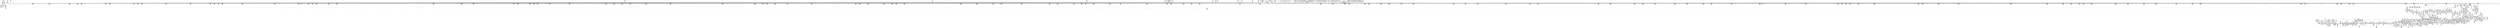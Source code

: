 digraph {
	CE0x4038f60 [shape=record,shape=Mrecord,label="{CE0x4038f60|i64*_getelementptr_inbounds_(_8_x_i64_,_8_x_i64_*___llvm_gcov_ctr154,_i64_0,_i64_1)|*Constant*|*SummSource*}"]
	CE0x405ffa0 [shape=record,shape=Mrecord,label="{CE0x405ffa0|0:_i32,_4:_i32,_8:_i16,_12:_i32,_16:_i32,_20:_i32,_24:_i32,_56:_i8*,_:_SCMRE_500,504_|*MultipleSource*|*LoadInst*|include/linux/fs.h,1916|security/selinux/hooks.c,1675|Function::inode_has_perm&Arg::inode::|security/selinux/hooks.c,1611}"]
	CE0x4074900 [shape=record,shape=Mrecord,label="{CE0x4074900|0:_i32,_4:_i32,_8:_i16,_12:_i32,_16:_i32,_20:_i32,_24:_i32,_56:_i8*,_:_SCMRE_923,924_}"]
	CE0x3fe8da0 [shape=record,shape=Mrecord,label="{CE0x3fe8da0|file_has_perm:tmp2|*LoadInst*|security/selinux/hooks.c,1674|*SummSink*}"]
	CE0x3fac250 [shape=record,shape=Mrecord,label="{CE0x3fac250|selinux_file_lock:tmp16|security/selinux/hooks.c,3337|*SummSink*}"]
	CE0x4060970 [shape=record,shape=Mrecord,label="{CE0x4060970|0:_i32,_4:_i32,_8:_i16,_12:_i32,_16:_i32,_20:_i32,_24:_i32,_56:_i8*,_:_SCMRE_512,520_|*MultipleSource*|*LoadInst*|include/linux/fs.h,1916|security/selinux/hooks.c,1675|Function::inode_has_perm&Arg::inode::|security/selinux/hooks.c,1611}"]
	CE0x3fe2380 [shape=record,shape=Mrecord,label="{CE0x3fe2380|cred_sid:tmp|*SummSource*}"]
	CE0x408bf90 [shape=record,shape=Mrecord,label="{CE0x408bf90|inode_has_perm:sclass|security/selinux/hooks.c,1617}"]
	CE0x3f8e4a0 [shape=record,shape=Mrecord,label="{CE0x3f8e4a0|0:_i32,_4:_i32,_8:_i16,_12:_i32,_16:_i32,_20:_i32,_24:_i32,_56:_i8*,_:_SCMRE_254,255_}"]
	CE0x3fa0200 [shape=record,shape=Mrecord,label="{CE0x3fa0200|8:_i8,_32:_%struct.inode*,_%struct.selinux_audit_data*,_456:_i8*,_:_SCMRE_82,83_}"]
	CE0x3f92210 [shape=record,shape=Mrecord,label="{CE0x3f92210|selinux_file_lock:tmp14|security/selinux/hooks.c,3337|*SummSink*}"]
	CE0x3f7a4a0 [shape=record,shape=Mrecord,label="{CE0x3f7a4a0|file_has_perm:entry}"]
	CE0x4058190 [shape=record,shape=Mrecord,label="{CE0x4058190|0:_i32,_4:_i32,_8:_i16,_12:_i32,_16:_i32,_20:_i32,_24:_i32,_56:_i8*,_:_SCMRE_286,287_}"]
	CE0x3fca2b0 [shape=record,shape=Mrecord,label="{CE0x3fca2b0|_call_void_mcount()_#3|*SummSink*}"]
	CE0x3fe78e0 [shape=record,shape=Mrecord,label="{CE0x3fe78e0|file_has_perm:ad|security/selinux/hooks.c, 1676|*SummSink*}"]
	CE0x400c290 [shape=record,shape=Mrecord,label="{CE0x400c290|i64_8|*Constant*}"]
	CE0x3f8dc30 [shape=record,shape=Mrecord,label="{CE0x3f8dc30|0:_i32,_4:_i32,_8:_i16,_12:_i32,_16:_i32,_20:_i32,_24:_i32,_56:_i8*,_:_SCMRE_249,250_}"]
	CE0x3fd0660 [shape=record,shape=Mrecord,label="{CE0x3fd0660|_call_void_mcount()_#3}"]
	CE0x3f8fc30 [shape=record,shape=Mrecord,label="{CE0x3f8fc30|i32_1|*Constant*}"]
	CE0x4070df0 [shape=record,shape=Mrecord,label="{CE0x4070df0|0:_i32,_4:_i32,_8:_i16,_12:_i32,_16:_i32,_20:_i32,_24:_i32,_56:_i8*,_:_SCMRE_888,889_}"]
	CE0x3f8ff40 [shape=record,shape=Mrecord,label="{CE0x3f8ff40|i32_1|*Constant*|*SummSink*}"]
	CE0x4056840 [shape=record,shape=Mrecord,label="{CE0x4056840|0:_i32,_4:_i32,_8:_i16,_12:_i32,_16:_i32,_20:_i32,_24:_i32,_56:_i8*,_:_SCMRE_271,272_}"]
	CE0x4055fd0 [shape=record,shape=Mrecord,label="{CE0x4055fd0|0:_i32,_4:_i32,_8:_i16,_12:_i32,_16:_i32,_20:_i32,_24:_i32,_56:_i8*,_:_SCMRE_266,267_}"]
	CE0x40099c0 [shape=record,shape=Mrecord,label="{CE0x40099c0|_ret_i32_%retval.0,_!dbg_!27728|security/selinux/avc.c,775|*SummSink*}"]
	CE0x4068c00 [shape=record,shape=Mrecord,label="{CE0x4068c00|0:_i32,_4:_i32,_8:_i16,_12:_i32,_16:_i32,_20:_i32,_24:_i32,_56:_i8*,_:_SCMRE_619,620_}"]
	CE0x403ac00 [shape=record,shape=Mrecord,label="{CE0x403ac00|cred_sid:cred|Function::cred_sid&Arg::cred::}"]
	CE0x5225fc0 [shape=record,shape=Mrecord,label="{CE0x5225fc0|selinux_file_lock:tmp1|*SummSource*}"]
	CE0x4087e30 [shape=record,shape=Mrecord,label="{CE0x4087e30|inode_has_perm:expval|security/selinux/hooks.c,1611|*SummSink*}"]
	CE0x4050040 [shape=record,shape=Mrecord,label="{CE0x4050040|0:_i32,_4:_i32,_8:_i16,_12:_i32,_16:_i32,_20:_i32,_24:_i32,_56:_i8*,_:_SCMRE_205,206_}"]
	CE0x4091370 [shape=record,shape=Mrecord,label="{CE0x4091370|avc_has_perm:tsid|Function::avc_has_perm&Arg::tsid::}"]
	CE0x3f80a80 [shape=record,shape=Mrecord,label="{CE0x3f80a80|get_current:tmp2}"]
	CE0x3f9a650 [shape=record,shape=Mrecord,label="{CE0x3f9a650|selinux_file_lock:tobool1|security/selinux/hooks.c,3337|*SummSource*}"]
	CE0x4059ae0 [shape=record,shape=Mrecord,label="{CE0x4059ae0|0:_i32,_4:_i32,_8:_i16,_12:_i32,_16:_i32,_20:_i32,_24:_i32,_56:_i8*,_:_SCMRE_301,302_}"]
	CE0x407fc00 [shape=record,shape=Mrecord,label="{CE0x407fc00|__validate_creds:if.then|*SummSink*}"]
	CE0x4062bd0 [shape=record,shape=Mrecord,label="{CE0x4062bd0|0:_i32,_4:_i32,_8:_i16,_12:_i32,_16:_i32,_20:_i32,_24:_i32,_56:_i8*,_:_SCMRE_562,563_}"]
	CE0x3fe1190 [shape=record,shape=Mrecord,label="{CE0x3fe1190|cred_sid:sid|security/selinux/hooks.c,197|*SummSource*}"]
	CE0x3f8c920 [shape=record,shape=Mrecord,label="{CE0x3f8c920|8:_i8,_32:_%struct.inode*,_%struct.selinux_audit_data*,_456:_i8*,_:_SCMRE_464,472_|*MultipleSource*|security/selinux/hooks.c, 1676|security/selinux/hooks.c,1674|Function::file_has_perm&Arg::file::|Function::selinux_file_lock&Arg::file::}"]
	CE0x3fccd50 [shape=record,shape=Mrecord,label="{CE0x3fccd50|file_has_perm:tmp29|security/selinux/hooks.c,1698}"]
	CE0x3fd7490 [shape=record,shape=Mrecord,label="{CE0x3fd7490|cred_sid:tmp6|security/selinux/hooks.c,197}"]
	CE0x407adc0 [shape=record,shape=Mrecord,label="{CE0x407adc0|inode_has_perm:tmp13|security/selinux/hooks.c,1614}"]
	CE0x40965f0 [shape=record,shape=Mrecord,label="{CE0x40965f0|i64*_getelementptr_inbounds_(_2_x_i64_,_2_x_i64_*___llvm_gcov_ctr131,_i64_0,_i64_0)|*Constant*}"]
	CE0x3fe3dc0 [shape=record,shape=Mrecord,label="{CE0x3fe3dc0|8:_i8,_32:_%struct.inode*,_%struct.selinux_audit_data*,_456:_i8*,_:_SCMRE_127,128_}"]
	CE0x3f99c50 [shape=record,shape=Mrecord,label="{CE0x3f99c50|i64*_getelementptr_inbounds_(_11_x_i64_,_11_x_i64_*___llvm_gcov_ctr259,_i64_0,_i64_6)|*Constant*|*SummSource*}"]
	CE0x3fe3c60 [shape=record,shape=Mrecord,label="{CE0x3fe3c60|8:_i8,_32:_%struct.inode*,_%struct.selinux_audit_data*,_456:_i8*,_:_SCMRE_126,127_}"]
	CE0x40813f0 [shape=record,shape=Mrecord,label="{CE0x40813f0|__validate_creds:tmp4|include/linux/cred.h,173|*SummSink*}"]
	CE0x4075d40 [shape=record,shape=Mrecord,label="{CE0x4075d40|0:_i32,_4:_i32,_8:_i16,_12:_i32,_16:_i32,_20:_i32,_24:_i32,_56:_i8*,_:_SCMRE_935,936_}"]
	CE0x3f80b60 [shape=record,shape=Mrecord,label="{CE0x3f80b60|get_current:tmp2|*SummSink*}"]
	CE0x4050690 [shape=record,shape=Mrecord,label="{CE0x4050690|0:_i32,_4:_i32,_8:_i16,_12:_i32,_16:_i32,_20:_i32,_24:_i32,_56:_i8*,_:_SCMRE_212,216_|*MultipleSource*|*LoadInst*|include/linux/fs.h,1916|security/selinux/hooks.c,1675|Function::inode_has_perm&Arg::inode::|security/selinux/hooks.c,1611}"]
	CE0x4086de0 [shape=record,shape=Mrecord,label="{CE0x4086de0|inode_has_perm:lnot.ext|security/selinux/hooks.c,1611}"]
	CE0x3f94fb0 [shape=record,shape=Mrecord,label="{CE0x3f94fb0|selinux_file_lock:tobool|security/selinux/hooks.c,3337}"]
	CE0x3fa2640 [shape=record,shape=Mrecord,label="{CE0x3fa2640|file_has_perm:tmp14|security/selinux/hooks.c,1688|*SummSink*}"]
	CE0x40379e0 [shape=record,shape=Mrecord,label="{CE0x40379e0|inode_has_perm:tmp4|security/selinux/hooks.c,1609|*SummSink*}"]
	CE0x400b950 [shape=record,shape=Mrecord,label="{CE0x400b950|file_has_perm:tobool7|security/selinux/hooks.c,1694|*SummSource*}"]
	"CONST[source:0(mediator),value:2(dynamic)][purpose:{object}][SnkIdx:6]"
	CE0x407aea0 [shape=record,shape=Mrecord,label="{CE0x407aea0|inode_has_perm:tmp13|security/selinux/hooks.c,1614|*SummSink*}"]
	CE0x3fdaae0 [shape=record,shape=Mrecord,label="{CE0x3fdaae0|inode_has_perm:do.end|*SummSink*}"]
	CE0x401ea80 [shape=record,shape=Mrecord,label="{CE0x401ea80|i64*_getelementptr_inbounds_(_12_x_i64_,_12_x_i64_*___llvm_gcov_ctr170,_i64_0,_i64_9)|*Constant*|*SummSink*}"]
	CE0x404d970 [shape=record,shape=Mrecord,label="{CE0x404d970|0:_i32,_4:_i32,_8:_i16,_12:_i32,_16:_i32,_20:_i32,_24:_i32,_56:_i8*,_:_SCMRE_182,183_}"]
	CE0x3f88ae0 [shape=record,shape=Mrecord,label="{CE0x3f88ae0|i1_true|*Constant*|*SummSink*}"]
	CE0x3f9af70 [shape=record,shape=Mrecord,label="{CE0x3f9af70|_call_void_lockdep_rcu_suspicious(i8*_getelementptr_inbounds_(_25_x_i8_,_25_x_i8_*_.str3,_i32_0,_i32_0),_i32_3337,_i8*_getelementptr_inbounds_(_45_x_i8_,_45_x_i8_*_.str12,_i32_0,_i32_0))_#10,_!dbg_!27729|security/selinux/hooks.c,3337}"]
	CE0x4040ba0 [shape=record,shape=Mrecord,label="{CE0x4040ba0|cred_sid:tmp4|*LoadInst*|security/selinux/hooks.c,196}"]
	CE0x4092c20 [shape=record,shape=Mrecord,label="{CE0x4092c20|i64*_getelementptr_inbounds_(_5_x_i64_,_5_x_i64_*___llvm_gcov_ctr155,_i64_0,_i64_3)|*Constant*|*SummSink*}"]
	CE0x40096b0 [shape=record,shape=Mrecord,label="{CE0x40096b0|avc_has_perm:auditdata|Function::avc_has_perm&Arg::auditdata::|*SummSink*}"]
	CE0x3f7f650 [shape=record,shape=Mrecord,label="{CE0x3f7f650|8:_i8,_32:_%struct.inode*,_%struct.selinux_audit_data*,_456:_i8*,_:_SCMRE_101,102_}"]
	CE0x40652a0 [shape=record,shape=Mrecord,label="{CE0x40652a0|0:_i32,_4:_i32,_8:_i16,_12:_i32,_16:_i32,_20:_i32,_24:_i32,_56:_i8*,_:_SCMRE_585,586_}"]
	CE0x4042040 [shape=record,shape=Mrecord,label="{CE0x4042040|inode_has_perm:if.end}"]
	CE0x3f81550 [shape=record,shape=Mrecord,label="{CE0x3f81550|selinux_file_lock:tmp}"]
	CE0x3fc6170 [shape=record,shape=Mrecord,label="{CE0x3fc6170|8:_i8,_32:_%struct.inode*,_%struct.selinux_audit_data*,_456:_i8*,_:_SCMRE_185,186_}"]
	CE0x4020a30 [shape=record,shape=Mrecord,label="{CE0x4020a30|_ret_i32_%retval.0,_!dbg_!27739|security/selinux/hooks.c,1618|*SummSource*}"]
	CE0x3f909a0 [shape=record,shape=Mrecord,label="{CE0x3f909a0|selinux_file_lock:tmp12|security/selinux/hooks.c,3337}"]
	CE0x3f8c420 [shape=record,shape=Mrecord,label="{CE0x3f8c420|8:_i8,_32:_%struct.inode*,_%struct.selinux_audit_data*,_456:_i8*,_:_SCMRE_448,456_|*MultipleSource*|security/selinux/hooks.c, 1676|security/selinux/hooks.c,1674|Function::file_has_perm&Arg::file::|Function::selinux_file_lock&Arg::file::}"]
	CE0x3fa6a50 [shape=record,shape=Mrecord,label="{CE0x3fa6a50|8:_i8,_32:_%struct.inode*,_%struct.selinux_audit_data*,_456:_i8*,_:_SCMRE_156,157_}"]
	CE0x3f83440 [shape=record,shape=Mrecord,label="{CE0x3f83440|selinux_file_lock:tmp3}"]
	CE0x406e1b0 [shape=record,shape=Mrecord,label="{CE0x406e1b0|0:_i32,_4:_i32,_8:_i16,_12:_i32,_16:_i32,_20:_i32,_24:_i32,_56:_i8*,_:_SCMRE_856,864_|*MultipleSource*|*LoadInst*|include/linux/fs.h,1916|security/selinux/hooks.c,1675|Function::inode_has_perm&Arg::inode::|security/selinux/hooks.c,1611}"]
	CE0x3f8a6e0 [shape=record,shape=Mrecord,label="{CE0x3f8a6e0|8:_i8,_32:_%struct.inode*,_%struct.selinux_audit_data*,_456:_i8*,_:_SCMRE_384,392_|*MultipleSource*|security/selinux/hooks.c, 1676|security/selinux/hooks.c,1674|Function::file_has_perm&Arg::file::|Function::selinux_file_lock&Arg::file::}"]
	CE0x40056b0 [shape=record,shape=Mrecord,label="{CE0x40056b0|file_has_perm:tmp9|security/selinux/hooks.c,1683}"]
	CE0x40073a0 [shape=record,shape=Mrecord,label="{CE0x40073a0|file_has_perm:call4|security/selinux/hooks.c,1684|*SummSink*}"]
	CE0x3fc7b90 [shape=record,shape=Mrecord,label="{CE0x3fc7b90|8:_i8,_32:_%struct.inode*,_%struct.selinux_audit_data*,_456:_i8*,_:_SCMRE_204,205_}"]
	CE0x4056f00 [shape=record,shape=Mrecord,label="{CE0x4056f00|0:_i32,_4:_i32,_8:_i16,_12:_i32,_16:_i32,_20:_i32,_24:_i32,_56:_i8*,_:_SCMRE_275,276_}"]
	CE0x4065960 [shape=record,shape=Mrecord,label="{CE0x4065960|0:_i32,_4:_i32,_8:_i16,_12:_i32,_16:_i32,_20:_i32,_24:_i32,_56:_i8*,_:_SCMRE_589,590_}"]
	CE0x3fdfbc0 [shape=record,shape=Mrecord,label="{CE0x3fdfbc0|8:_i8,_32:_%struct.inode*,_%struct.selinux_audit_data*,_456:_i8*,_:_SCMRE_93,94_}"]
	CE0x40494c0 [shape=record,shape=Mrecord,label="{CE0x40494c0|0:_i32,_4:_i32,_8:_i16,_12:_i32,_16:_i32,_20:_i32,_24:_i32,_56:_i8*,_:_SCMRE_144,145_}"]
	CE0x3f75f70 [shape=record,shape=Mrecord,label="{CE0x3f75f70|8:_i8,_32:_%struct.inode*,_%struct.selinux_audit_data*,_456:_i8*,_:_SCMRE_240,248_|*MultipleSource*|security/selinux/hooks.c, 1676|security/selinux/hooks.c,1674|Function::file_has_perm&Arg::file::|Function::selinux_file_lock&Arg::file::}"]
	CE0x3fbfda0 [shape=record,shape=Mrecord,label="{CE0x3fbfda0|file_has_perm:tmp29|security/selinux/hooks.c,1698|*SummSink*}"]
	CE0x4003fe0 [shape=record,shape=Mrecord,label="{CE0x4003fe0|file_has_perm:cmp|security/selinux/hooks.c,1683}"]
	CE0x3ffefe0 [shape=record,shape=Mrecord,label="{CE0x3ffefe0|file_inode:tmp3|*SummSink*}"]
	CE0x406a6b0 [shape=record,shape=Mrecord,label="{CE0x406a6b0|0:_i32,_4:_i32,_8:_i16,_12:_i32,_16:_i32,_20:_i32,_24:_i32,_56:_i8*,_:_SCMRE_680,684_|*MultipleSource*|*LoadInst*|include/linux/fs.h,1916|security/selinux/hooks.c,1675|Function::inode_has_perm&Arg::inode::|security/selinux/hooks.c,1611}"]
	CE0x3fa7e70 [shape=record,shape=Mrecord,label="{CE0x3fa7e70|8:_i8,_32:_%struct.inode*,_%struct.selinux_audit_data*,_456:_i8*,_:_SCMRE_110,111_}"]
	CE0x4007e90 [shape=record,shape=Mrecord,label="{CE0x4007e90|avc_has_perm:entry|*SummSink*}"]
	CE0x3fcb950 [shape=record,shape=Mrecord,label="{CE0x3fcb950|file_has_perm:rc.1}"]
	CE0x3fdaba0 [shape=record,shape=Mrecord,label="{CE0x3fdaba0|inode_has_perm:if.then}"]
	CE0x408b750 [shape=record,shape=Mrecord,label="{CE0x408b750|i64*_getelementptr_inbounds_(_8_x_i64_,_8_x_i64_*___llvm_gcov_ctr154,_i64_0,_i64_6)|*Constant*}"]
	CE0x3f94ee0 [shape=record,shape=Mrecord,label="{CE0x3f94ee0|i64_2|*Constant*}"]
	CE0x3f8e650 [shape=record,shape=Mrecord,label="{CE0x3f8e650|0:_i32,_4:_i32,_8:_i16,_12:_i32,_16:_i32,_20:_i32,_24:_i32,_56:_i8*,_:_SCMRE_255,256_}"]
	CE0x406f4a0 [shape=record,shape=Mrecord,label="{CE0x406f4a0|0:_i32,_4:_i32,_8:_i16,_12:_i32,_16:_i32,_20:_i32,_24:_i32,_56:_i8*,_:_SCMRE_873,874_}"]
	CE0x3fdc770 [shape=record,shape=Mrecord,label="{CE0x3fdc770|8:_i8,_32:_%struct.inode*,_%struct.selinux_audit_data*,_456:_i8*,_:_SCMRE_72,73_}"]
	CE0x3f90a40 [shape=record,shape=Mrecord,label="{CE0x3f90a40|selinux_file_lock:land.lhs.true2|*SummSource*}"]
	CE0x3fab020 [shape=record,shape=Mrecord,label="{CE0x3fab020|8:_i8,_32:_%struct.inode*,_%struct.selinux_audit_data*,_456:_i8*,_:_SCMRE_4,5_}"]
	CE0x3f80200 [shape=record,shape=Mrecord,label="{CE0x3f80200|file_has_perm:f_security|security/selinux/hooks.c,1674|*SummSource*}"]
	CE0x4041f80 [shape=record,shape=Mrecord,label="{CE0x4041f80|inode_has_perm:do.body|*SummSink*}"]
	CE0x5225ee0 [shape=record,shape=Mrecord,label="{CE0x5225ee0|selinux_file_lock:tmp1}"]
	CE0x3fa8e90 [shape=record,shape=Mrecord,label="{CE0x3fa8e90|i32_4|*Constant*}"]
	CE0x406c4f0 [shape=record,shape=Mrecord,label="{CE0x406c4f0|0:_i32,_4:_i32,_8:_i16,_12:_i32,_16:_i32,_20:_i32,_24:_i32,_56:_i8*,_:_SCMRE_768,776_|*MultipleSource*|*LoadInst*|include/linux/fs.h,1916|security/selinux/hooks.c,1675|Function::inode_has_perm&Arg::inode::|security/selinux/hooks.c,1611}"]
	CE0x3fda370 [shape=record,shape=Mrecord,label="{CE0x3fda370|i64*_getelementptr_inbounds_(_2_x_i64_,_2_x_i64_*___llvm_gcov_ctr131,_i64_0,_i64_0)|*Constant*}"]
	CE0x40760a0 [shape=record,shape=Mrecord,label="{CE0x40760a0|0:_i32,_4:_i32,_8:_i16,_12:_i32,_16:_i32,_20:_i32,_24:_i32,_56:_i8*,_:_SCMRE_936,944_|*MultipleSource*|*LoadInst*|include/linux/fs.h,1916|security/selinux/hooks.c,1675|Function::inode_has_perm&Arg::inode::|security/selinux/hooks.c,1611}"]
	CE0x40695b0 [shape=record,shape=Mrecord,label="{CE0x40695b0|0:_i32,_4:_i32,_8:_i16,_12:_i32,_16:_i32,_20:_i32,_24:_i32,_56:_i8*,_:_SCMRE_632,640_|*MultipleSource*|*LoadInst*|include/linux/fs.h,1916|security/selinux/hooks.c,1675|Function::inode_has_perm&Arg::inode::|security/selinux/hooks.c,1611}"]
	CE0x406eba0 [shape=record,shape=Mrecord,label="{CE0x406eba0|0:_i32,_4:_i32,_8:_i16,_12:_i32,_16:_i32,_20:_i32,_24:_i32,_56:_i8*,_:_SCMRE_867,868_}"]
	CE0x401fba0 [shape=record,shape=Mrecord,label="{CE0x401fba0|inode_has_perm:inode|Function::inode_has_perm&Arg::inode::|*SummSource*}"]
	CE0x3f8eb60 [shape=record,shape=Mrecord,label="{CE0x3f8eb60|0:_i32,_4:_i32,_8:_i16,_12:_i32,_16:_i32,_20:_i32,_24:_i32,_56:_i8*,_:_SCMRE_258,259_}"]
	CE0x3fd2ac0 [shape=record,shape=Mrecord,label="{CE0x3fd2ac0|8:_i8,_32:_%struct.inode*,_%struct.selinux_audit_data*,_456:_i8*,_:_SCMRE_165,166_}"]
	CE0x400af70 [shape=record,shape=Mrecord,label="{CE0x400af70|file_has_perm:tmp19|security/selinux/hooks.c,1690|*SummSource*}"]
	CE0x3fd31a0 [shape=record,shape=Mrecord,label="{CE0x3fd31a0|8:_i8,_32:_%struct.inode*,_%struct.selinux_audit_data*,_456:_i8*,_:_SCMRE_170,171_}"]
	CE0x4079e90 [shape=record,shape=Mrecord,label="{CE0x4079e90|inode_has_perm:i_security|security/selinux/hooks.c,1615}"]
	CE0x401f850 [shape=record,shape=Mrecord,label="{CE0x401f850|inode_has_perm:cred|Function::inode_has_perm&Arg::cred::|*SummSink*}"]
	CE0x3fd2540 [shape=record,shape=Mrecord,label="{CE0x3fd2540|8:_i8,_32:_%struct.inode*,_%struct.selinux_audit_data*,_456:_i8*,_:_SCMRE_161,162_}"]
	CE0x400b7c0 [shape=record,shape=Mrecord,label="{CE0x400b7c0|file_has_perm:tobool7|security/selinux/hooks.c,1694}"]
	CE0x4061730 [shape=record,shape=Mrecord,label="{CE0x4061730|0:_i32,_4:_i32,_8:_i16,_12:_i32,_16:_i32,_20:_i32,_24:_i32,_56:_i8*,_:_SCMRE_544,552_|*MultipleSource*|*LoadInst*|include/linux/fs.h,1916|security/selinux/hooks.c,1675|Function::inode_has_perm&Arg::inode::|security/selinux/hooks.c,1611}"]
	CE0x4088000 [shape=record,shape=Mrecord,label="{CE0x4088000|inode_has_perm:tobool2|security/selinux/hooks.c,1611}"]
	CE0x40906b0 [shape=record,shape=Mrecord,label="{CE0x40906b0|inode_has_perm:tmp18|security/selinux/hooks.c,1617|*SummSource*}"]
	CE0x4067e80 [shape=record,shape=Mrecord,label="{CE0x4067e80|0:_i32,_4:_i32,_8:_i16,_12:_i32,_16:_i32,_20:_i32,_24:_i32,_56:_i8*,_:_SCMRE_611,612_}"]
	CE0x3f7c390 [shape=record,shape=Mrecord,label="{CE0x3f7c390|_ret_i32_%rc.1,_!dbg_!27749|security/selinux/hooks.c,1698|*SummSink*}"]
	CE0x3fa4560 [shape=record,shape=Mrecord,label="{CE0x3fa4560|i1_true|*Constant*}"]
	CE0x404fce0 [shape=record,shape=Mrecord,label="{CE0x404fce0|0:_i32,_4:_i32,_8:_i16,_12:_i32,_16:_i32,_20:_i32,_24:_i32,_56:_i8*,_:_SCMRE_203,204_}"]
	CE0x4064d90 [shape=record,shape=Mrecord,label="{CE0x4064d90|0:_i32,_4:_i32,_8:_i16,_12:_i32,_16:_i32,_20:_i32,_24:_i32,_56:_i8*,_:_SCMRE_582,583_}"]
	CE0x4007010 [shape=record,shape=Mrecord,label="{CE0x4007010|file_has_perm:call4|security/selinux/hooks.c,1684}"]
	CE0x3f7f4f0 [shape=record,shape=Mrecord,label="{CE0x3f7f4f0|8:_i8,_32:_%struct.inode*,_%struct.selinux_audit_data*,_456:_i8*,_:_SCMRE_100,101_}"]
	CE0x404b9e0 [shape=record,shape=Mrecord,label="{CE0x404b9e0|0:_i32,_4:_i32,_8:_i16,_12:_i32,_16:_i32,_20:_i32,_24:_i32,_56:_i8*,_:_SCMRE_166,167_}"]
	CE0x4069760 [shape=record,shape=Mrecord,label="{CE0x4069760|0:_i32,_4:_i32,_8:_i16,_12:_i32,_16:_i32,_20:_i32,_24:_i32,_56:_i8*,_:_SCMRE_640,648_|*MultipleSource*|*LoadInst*|include/linux/fs.h,1916|security/selinux/hooks.c,1675|Function::inode_has_perm&Arg::inode::|security/selinux/hooks.c,1611}"]
	CE0x3fc8e70 [shape=record,shape=Mrecord,label="{CE0x3fc8e70|8:_i8,_32:_%struct.inode*,_%struct.selinux_audit_data*,_456:_i8*,_:_SCMRE_14,15_}"]
	CE0x4085b60 [shape=record,shape=Mrecord,label="{CE0x4085b60|inode_has_perm:and|security/selinux/hooks.c,1611|*SummSink*}"]
	CE0x3f882f0 [shape=record,shape=Mrecord,label="{CE0x3f882f0|file_has_perm:if.then5}"]
	CE0x4043130 [shape=record,shape=Mrecord,label="{CE0x4043130|i32_22|*Constant*}"]
	CE0x3f84d10 [shape=record,shape=Mrecord,label="{CE0x3f84d10|selinux_file_lock:call3|security/selinux/hooks.c,3337|*SummSource*}"]
	CE0x3fc2790 [shape=record,shape=Mrecord,label="{CE0x3fc2790|file_has_perm:f_path|security/selinux/hooks.c,1681|*SummSink*}"]
	CE0x401ddf0 [shape=record,shape=Mrecord,label="{CE0x401ddf0|file_has_perm:tmp22|security/selinux/hooks.c,1694|*SummSink*}"]
	CE0x3fc3d50 [shape=record,shape=Mrecord,label="{CE0x3fc3d50|8:_i8,_32:_%struct.inode*,_%struct.selinux_audit_data*,_456:_i8*,_:_SCMRE_57,58_}"]
	CE0x404f620 [shape=record,shape=Mrecord,label="{CE0x404f620|0:_i32,_4:_i32,_8:_i16,_12:_i32,_16:_i32,_20:_i32,_24:_i32,_56:_i8*,_:_SCMRE_199,200_}"]
	CE0x5bed900 [shape=record,shape=Mrecord,label="{CE0x5bed900|GLOBAL:selinux_file_lock.__warned|Global_var:selinux_file_lock.__warned|*SummSink*}"]
	CE0x407a590 [shape=record,shape=Mrecord,label="{CE0x407a590|inode_has_perm:tmp16|security/selinux/hooks.c,1615|*SummSource*}"]
	CE0x4055390 [shape=record,shape=Mrecord,label="{CE0x4055390|0:_i32,_4:_i32,_8:_i16,_12:_i32,_16:_i32,_20:_i32,_24:_i32,_56:_i8*,_:_SCMRE_259,260_}"]
	CE0x3f76210 [shape=record,shape=Mrecord,label="{CE0x3f76210|8:_i8,_32:_%struct.inode*,_%struct.selinux_audit_data*,_456:_i8*,_:_SCMRE_248,256_|*MultipleSource*|security/selinux/hooks.c, 1676|security/selinux/hooks.c,1674|Function::file_has_perm&Arg::file::|Function::selinux_file_lock&Arg::file::}"]
	CE0x3f7bf20 [shape=record,shape=Mrecord,label="{CE0x3f7bf20|file_has_perm:av|Function::file_has_perm&Arg::av::|*SummSource*}"]
	CE0x4094420 [shape=record,shape=Mrecord,label="{CE0x4094420|i64*_getelementptr_inbounds_(_5_x_i64_,_5_x_i64_*___llvm_gcov_ctr155,_i64_0,_i64_4)|*Constant*|*SummSource*}"]
	CE0x3fd1d80 [shape=record,shape=Mrecord,label="{CE0x3fd1d80|cred_sid:tmp1|*SummSink*}"]
	CE0x3fddc60 [shape=record,shape=Mrecord,label="{CE0x3fddc60|i32_14|*Constant*|*SummSink*}"]
	CE0x408a7b0 [shape=record,shape=Mrecord,label="{CE0x408a7b0|i64*_getelementptr_inbounds_(_8_x_i64_,_8_x_i64_*___llvm_gcov_ctr154,_i64_0,_i64_5)|*Constant*|*SummSink*}"]
	CE0x4093fc0 [shape=record,shape=Mrecord,label="{CE0x4093fc0|GLOBAL:__invalid_creds|*Constant*|*SummSource*}"]
	CE0x4093f50 [shape=record,shape=Mrecord,label="{CE0x4093f50|_call_void___invalid_creds(%struct.cred*_%cred,_i8*_%file,_i32_%line)_#10,_!dbg_!27721|include/linux/cred.h,174|*SummSource*}"]
	CE0x408fce0 [shape=record,shape=Mrecord,label="{CE0x408fce0|__validate_creds:tmp2|include/linux/cred.h,173}"]
	CE0x3fe8620 [shape=record,shape=Mrecord,label="{CE0x3fe8620|8:_i8,_32:_%struct.inode*,_%struct.selinux_audit_data*,_456:_i8*,_:_SCMRE_504,512_|*MultipleSource*|security/selinux/hooks.c, 1676|security/selinux/hooks.c,1674|Function::file_has_perm&Arg::file::|Function::selinux_file_lock&Arg::file::}"]
	CE0x405fdf0 [shape=record,shape=Mrecord,label="{CE0x405fdf0|0:_i32,_4:_i32,_8:_i16,_12:_i32,_16:_i32,_20:_i32,_24:_i32,_56:_i8*,_:_SCMRE_496,500_|*MultipleSource*|*LoadInst*|include/linux/fs.h,1916|security/selinux/hooks.c,1675|Function::inode_has_perm&Arg::inode::|security/selinux/hooks.c,1611}"]
	CE0x3f80370 [shape=record,shape=Mrecord,label="{CE0x3f80370|get_current:tmp4|./arch/x86/include/asm/current.h,14|*SummSource*}"]
	CE0x3fcfbe0 [shape=record,shape=Mrecord,label="{CE0x3fcfbe0|i8*_getelementptr_inbounds_(_25_x_i8_,_25_x_i8_*_.str3,_i32_0,_i32_0)|*Constant*}"]
	CE0x3f8ae60 [shape=record,shape=Mrecord,label="{CE0x3f8ae60|8:_i8,_32:_%struct.inode*,_%struct.selinux_audit_data*,_456:_i8*,_:_SCMRE_400,404_|*MultipleSource*|security/selinux/hooks.c, 1676|security/selinux/hooks.c,1674|Function::file_has_perm&Arg::file::|Function::selinux_file_lock&Arg::file::}"]
	CE0x5dba9b0 [shape=record,shape=Mrecord,label="{CE0x5dba9b0|selinux_file_lock:tmp3|*SummSource*}"]
	CE0x3fb9bb0 [shape=record,shape=Mrecord,label="{CE0x3fb9bb0|GLOBAL:cred_sid|*Constant*|*SummSource*}"]
	CE0x3fa6210 [shape=record,shape=Mrecord,label="{CE0x3fa6210|8:_i8,_32:_%struct.inode*,_%struct.selinux_audit_data*,_456:_i8*,_:_SCMRE_150,151_}"]
	CE0x3fe1610 [shape=record,shape=Mrecord,label="{CE0x3fe1610|0:_i32,_4:_i32,_8:_i32,_12:_i32,_:_CMRE_8,12_|*MultipleSource*|security/selinux/hooks.c,196|security/selinux/hooks.c,197|*LoadInst*|security/selinux/hooks.c,196}"]
	CE0x3fdca30 [shape=record,shape=Mrecord,label="{CE0x3fdca30|8:_i8,_32:_%struct.inode*,_%struct.selinux_audit_data*,_456:_i8*,_:_SCMRE_74,75_}"]
	CE0x3f9f750 [shape=record,shape=Mrecord,label="{CE0x3f9f750|_ret_%struct.task_struct*_%tmp4,_!dbg_!27714|./arch/x86/include/asm/current.h,14|*SummSource*}"]
	CE0x404c0a0 [shape=record,shape=Mrecord,label="{CE0x404c0a0|0:_i32,_4:_i32,_8:_i16,_12:_i32,_16:_i32,_20:_i32,_24:_i32,_56:_i8*,_:_SCMRE_170,171_}"]
	CE0x3f970c0 [shape=record,shape=Mrecord,label="{CE0x3f970c0|selinux_file_lock:tmp10|security/selinux/hooks.c,3337|*SummSource*}"]
	CE0x4038d40 [shape=record,shape=Mrecord,label="{CE0x4038d40|__validate_creds:tmp|*SummSource*}"]
	CE0x3fc8d10 [shape=record,shape=Mrecord,label="{CE0x3fc8d10|8:_i8,_32:_%struct.inode*,_%struct.selinux_audit_data*,_456:_i8*,_:_SCMRE_13,14_}"]
	CE0x4047b40 [shape=record,shape=Mrecord,label="{CE0x4047b40|0:_i32,_4:_i32,_8:_i16,_12:_i32,_16:_i32,_20:_i32,_24:_i32,_56:_i8*,_:_SCMRE_104,112_|*MultipleSource*|*LoadInst*|include/linux/fs.h,1916|security/selinux/hooks.c,1675|Function::inode_has_perm&Arg::inode::|security/selinux/hooks.c,1611}"]
	CE0x3fd1ca0 [shape=record,shape=Mrecord,label="{CE0x3fd1ca0|cred_sid:tmp1}"]
	CE0x3fbc020 [shape=record,shape=Mrecord,label="{CE0x3fbc020|file_has_perm:call1|security/selinux/hooks.c,1677}"]
	CE0x40907e0 [shape=record,shape=Mrecord,label="{CE0x40907e0|inode_has_perm:tmp18|security/selinux/hooks.c,1617|*SummSink*}"]
	CE0x3fd6590 [shape=record,shape=Mrecord,label="{CE0x3fd6590|cred_sid:tmp2|*SummSource*}"]
	CE0x4072740 [shape=record,shape=Mrecord,label="{CE0x4072740|0:_i32,_4:_i32,_8:_i16,_12:_i32,_16:_i32,_20:_i32,_24:_i32,_56:_i8*,_:_SCMRE_903,904_}"]
	CE0x404f7d0 [shape=record,shape=Mrecord,label="{CE0x404f7d0|0:_i32,_4:_i32,_8:_i16,_12:_i32,_16:_i32,_20:_i32,_24:_i32,_56:_i8*,_:_SCMRE_200,201_}"]
	CE0x404e540 [shape=record,shape=Mrecord,label="{CE0x404e540|0:_i32,_4:_i32,_8:_i16,_12:_i32,_16:_i32,_20:_i32,_24:_i32,_56:_i8*,_:_SCMRE_189,190_}"]
	CE0x4056ba0 [shape=record,shape=Mrecord,label="{CE0x4056ba0|0:_i32,_4:_i32,_8:_i16,_12:_i32,_16:_i32,_20:_i32,_24:_i32,_56:_i8*,_:_SCMRE_273,274_}"]
	CE0x404db20 [shape=record,shape=Mrecord,label="{CE0x404db20|0:_i32,_4:_i32,_8:_i16,_12:_i32,_16:_i32,_20:_i32,_24:_i32,_56:_i8*,_:_SCMRE_183,184_}"]
	CE0x3fc7fb0 [shape=record,shape=Mrecord,label="{CE0x3fc7fb0|8:_i8,_32:_%struct.inode*,_%struct.selinux_audit_data*,_456:_i8*,_:_SCMRE_207,208_}"]
	CE0x4090e70 [shape=record,shape=Mrecord,label="{CE0x4090e70|i32_(i32,_i32,_i16,_i32,_%struct.common_audit_data*)*_bitcast_(i32_(i32,_i32,_i16,_i32,_%struct.common_audit_data.495*)*_avc_has_perm_to_i32_(i32,_i32,_i16,_i32,_%struct.common_audit_data*)*)|*Constant*}"]
	CE0x3fa58e0 [shape=record,shape=Mrecord,label="{CE0x3fa58e0|8:_i8,_32:_%struct.inode*,_%struct.selinux_audit_data*,_456:_i8*,_:_SCMRE_67,68_}"]
	CE0x406d970 [shape=record,shape=Mrecord,label="{CE0x406d970|0:_i32,_4:_i32,_8:_i16,_12:_i32,_16:_i32,_20:_i32,_24:_i32,_56:_i8*,_:_SCMRE_832,840_|*MultipleSource*|*LoadInst*|include/linux/fs.h,1916|security/selinux/hooks.c,1675|Function::inode_has_perm&Arg::inode::|security/selinux/hooks.c,1611}"]
	CE0x4095890 [shape=record,shape=Mrecord,label="{CE0x4095890|i32_3|*Constant*|*SummSink*}"]
	CE0x40048b0 [shape=record,shape=Mrecord,label="{CE0x40048b0|i64_2|*Constant*}"]
	CE0x4085af0 [shape=record,shape=Mrecord,label="{CE0x4085af0|inode_has_perm:and|security/selinux/hooks.c,1611|*SummSource*}"]
	CE0x3fe0190 [shape=record,shape=Mrecord,label="{CE0x3fe0190|COLLAPSED:_GCMRE___llvm_gcov_ctr98_internal_global_2_x_i64_zeroinitializer:_elem_0:default:}"]
	CE0x3ffd530 [shape=record,shape=Mrecord,label="{CE0x3ffd530|file_inode:tmp1}"]
	CE0x3fd2800 [shape=record,shape=Mrecord,label="{CE0x3fd2800|8:_i8,_32:_%struct.inode*,_%struct.selinux_audit_data*,_456:_i8*,_:_SCMRE_163,164_}"]
	CE0x3fa0620 [shape=record,shape=Mrecord,label="{CE0x3fa0620|8:_i8,_32:_%struct.inode*,_%struct.selinux_audit_data*,_456:_i8*,_:_SCMRE_85,86_}"]
	CE0x407e4d0 [shape=record,shape=Mrecord,label="{CE0x407e4d0|inode_has_perm:tmp19|security/selinux/hooks.c,1618|*SummSink*}"]
	CE0x404a5a0 [shape=record,shape=Mrecord,label="{CE0x404a5a0|0:_i32,_4:_i32,_8:_i16,_12:_i32,_16:_i32,_20:_i32,_24:_i32,_56:_i8*,_:_SCMRE_154,155_}"]
	CE0x3fc1910 [shape=record,shape=Mrecord,label="{CE0x3fc1910|i32_8|*Constant*}"]
	CE0x3fc0de0 [shape=record,shape=Mrecord,label="{CE0x3fc0de0|i64_16|*Constant*|*SummSource*}"]
	CE0x4087920 [shape=record,shape=Mrecord,label="{CE0x4087920|inode_has_perm:expval|security/selinux/hooks.c,1611}"]
	CE0x40789b0 [shape=record,shape=Mrecord,label="{CE0x40789b0|i32_512|*Constant*|*SummSink*}"]
	CE0x3fb9f70 [shape=record,shape=Mrecord,label="{CE0x3fb9f70|cred_sid:entry|*SummSource*}"]
	CE0x3f8da80 [shape=record,shape=Mrecord,label="{CE0x3f8da80|0:_i32,_4:_i32,_8:_i16,_12:_i32,_16:_i32,_20:_i32,_24:_i32,_56:_i8*,_:_SCMRE_248,249_}"]
	CE0x404b4d0 [shape=record,shape=Mrecord,label="{CE0x404b4d0|0:_i32,_4:_i32,_8:_i16,_12:_i32,_16:_i32,_20:_i32,_24:_i32,_56:_i8*,_:_SCMRE_163,164_}"]
	CE0x3fc1bc0 [shape=record,shape=Mrecord,label="{CE0x3fc1bc0|i32_8|*Constant*|*SummSink*}"]
	CE0x405d870 [shape=record,shape=Mrecord,label="{CE0x405d870|0:_i32,_4:_i32,_8:_i16,_12:_i32,_16:_i32,_20:_i32,_24:_i32,_56:_i8*,_:_SCMRE_448,456_|*MultipleSource*|*LoadInst*|include/linux/fs.h,1916|security/selinux/hooks.c,1675|Function::inode_has_perm&Arg::inode::|security/selinux/hooks.c,1611}"]
	CE0x3f9f440 [shape=record,shape=Mrecord,label="{CE0x3f9f440|get_current:entry|*SummSource*}"]
	CE0x3f71990 [shape=record,shape=Mrecord,label="{CE0x3f71990|8:_i8,_32:_%struct.inode*,_%struct.selinux_audit_data*,_456:_i8*,_:_SCMRE_32,40_|*MultipleSource*|security/selinux/hooks.c, 1676|security/selinux/hooks.c,1674|Function::file_has_perm&Arg::file::|Function::selinux_file_lock&Arg::file::}"]
	CE0x4089b20 [shape=record,shape=Mrecord,label="{CE0x4089b20|inode_has_perm:tmp9|security/selinux/hooks.c,1611|*SummSink*}"]
	CE0x4003d50 [shape=record,shape=Mrecord,label="{CE0x4003d50|0:_i32,_:_CRE_4,8_|*MultipleSource*|*LoadInst*|security/selinux/hooks.c,1674|security/selinux/hooks.c,1674|security/selinux/hooks.c,1683}"]
	CE0x3f75470 [shape=record,shape=Mrecord,label="{CE0x3f75470|8:_i8,_32:_%struct.inode*,_%struct.selinux_audit_data*,_456:_i8*,_:_SCMRE_211,212_}"]
	CE0x4039d10 [shape=record,shape=Mrecord,label="{CE0x4039d10|0:_i32,_4:_i32,_8:_i16,_12:_i32,_16:_i32,_20:_i32,_24:_i32,_56:_i8*,_:_SCMRE_16,24_|*MultipleSource*|*LoadInst*|include/linux/fs.h,1916|security/selinux/hooks.c,1675|Function::inode_has_perm&Arg::inode::|security/selinux/hooks.c,1611}"]
	CE0x40761e0 [shape=record,shape=Mrecord,label="{CE0x40761e0|0:_i32,_4:_i32,_8:_i16,_12:_i32,_16:_i32,_20:_i32,_24:_i32,_56:_i8*,_:_SCMRE_952,960_|*MultipleSource*|*LoadInst*|include/linux/fs.h,1916|security/selinux/hooks.c,1675|Function::inode_has_perm&Arg::inode::|security/selinux/hooks.c,1611}"]
	CE0x3f7e6f0 [shape=record,shape=Mrecord,label="{CE0x3f7e6f0|file_has_perm:if.end6}"]
	CE0x405d030 [shape=record,shape=Mrecord,label="{CE0x405d030|0:_i32,_4:_i32,_8:_i16,_12:_i32,_16:_i32,_20:_i32,_24:_i32,_56:_i8*,_:_SCMRE_424,432_|*MultipleSource*|*LoadInst*|include/linux/fs.h,1916|security/selinux/hooks.c,1675|Function::inode_has_perm&Arg::inode::|security/selinux/hooks.c,1611}"]
	CE0x4068db0 [shape=record,shape=Mrecord,label="{CE0x4068db0|0:_i32,_4:_i32,_8:_i16,_12:_i32,_16:_i32,_20:_i32,_24:_i32,_56:_i8*,_:_SCMRE_620,621_}"]
	CE0x405f7a0 [shape=record,shape=Mrecord,label="{CE0x405f7a0|0:_i32,_4:_i32,_8:_i16,_12:_i32,_16:_i32,_20:_i32,_24:_i32,_56:_i8*,_:_SCMRE_485,486_}"]
	CE0x3fba420 [shape=record,shape=Mrecord,label="{CE0x3fba420|_ret_i32_%tmp6,_!dbg_!27716|security/selinux/hooks.c,197}"]
	CE0x4036fb0 [shape=record,shape=Mrecord,label="{CE0x4036fb0|inode_has_perm:tmp3}"]
	CE0x3ffdab0 [shape=record,shape=Mrecord,label="{CE0x3ffdab0|file_inode:tmp1|*SummSink*}"]
	CE0x406bcb0 [shape=record,shape=Mrecord,label="{CE0x406bcb0|0:_i32,_4:_i32,_8:_i16,_12:_i32,_16:_i32,_20:_i32,_24:_i32,_56:_i8*,_:_SCMRE_744,752_|*MultipleSource*|*LoadInst*|include/linux/fs.h,1916|security/selinux/hooks.c,1675|Function::inode_has_perm&Arg::inode::|security/selinux/hooks.c,1611}"]
	CE0x4080d30 [shape=record,shape=Mrecord,label="{CE0x4080d30|__validate_creds:tmp3|include/linux/cred.h,173|*SummSource*}"]
	CE0x4064be0 [shape=record,shape=Mrecord,label="{CE0x4064be0|0:_i32,_4:_i32,_8:_i16,_12:_i32,_16:_i32,_20:_i32,_24:_i32,_56:_i8*,_:_SCMRE_581,582_}"]
	CE0x40094f0 [shape=record,shape=Mrecord,label="{CE0x40094f0|avc_has_perm:auditdata|Function::avc_has_perm&Arg::auditdata::}"]
	CE0x400c430 [shape=record,shape=Mrecord,label="{CE0x400c430|i64_8|*Constant*|*SummSink*}"]
	CE0x3fd8950 [shape=record,shape=Mrecord,label="{CE0x3fd8950|0:_i32,_4:_i32,_8:_i16,_12:_i32,_16:_i32,_20:_i32,_24:_i32,_56:_i8*,_:_SCMRE_40,48_|*MultipleSource*|*LoadInst*|include/linux/fs.h,1916|security/selinux/hooks.c,1675|Function::inode_has_perm&Arg::inode::|security/selinux/hooks.c,1611}"]
	CE0x4071810 [shape=record,shape=Mrecord,label="{CE0x4071810|0:_i32,_4:_i32,_8:_i16,_12:_i32,_16:_i32,_20:_i32,_24:_i32,_56:_i8*,_:_SCMRE_894,895_}"]
	CE0x3f89b40 [shape=record,shape=Mrecord,label="{CE0x3f89b40|selinux_file_lock:if.then|*SummSink*}"]
	CE0x4088940 [shape=record,shape=Mrecord,label="{CE0x4088940|inode_has_perm:tmp8|security/selinux/hooks.c,1611}"]
	CE0x4049ee0 [shape=record,shape=Mrecord,label="{CE0x4049ee0|0:_i32,_4:_i32,_8:_i16,_12:_i32,_16:_i32,_20:_i32,_24:_i32,_56:_i8*,_:_SCMRE_150,151_}"]
	CE0x3fca350 [shape=record,shape=Mrecord,label="{CE0x3fca350|get_current:tmp4|./arch/x86/include/asm/current.h,14}"]
	CE0x405a350 [shape=record,shape=Mrecord,label="{CE0x405a350|0:_i32,_4:_i32,_8:_i16,_12:_i32,_16:_i32,_20:_i32,_24:_i32,_56:_i8*,_:_SCMRE_306,307_}"]
	CE0x407a310 [shape=record,shape=Mrecord,label="{CE0x407a310|inode_has_perm:tmp15|*LoadInst*|security/selinux/hooks.c,1615|*SummSink*}"]
	CE0x3f97050 [shape=record,shape=Mrecord,label="{CE0x3f97050|selinux_file_lock:tmp10|security/selinux/hooks.c,3337}"]
	CE0x3f983e0 [shape=record,shape=Mrecord,label="{CE0x3f983e0|selinux_file_lock:tmp5|security/selinux/hooks.c,3337}"]
	CE0x3f7cf70 [shape=record,shape=Mrecord,label="{CE0x3f7cf70|file_has_perm:if.end10|*SummSink*}"]
	CE0x3fa78f0 [shape=record,shape=Mrecord,label="{CE0x3fa78f0|8:_i8,_32:_%struct.inode*,_%struct.selinux_audit_data*,_456:_i8*,_:_SCMRE_106,107_}"]
	CE0x406fec0 [shape=record,shape=Mrecord,label="{CE0x406fec0|0:_i32,_4:_i32,_8:_i16,_12:_i32,_16:_i32,_20:_i32,_24:_i32,_56:_i8*,_:_SCMRE_879,880_}"]
	CE0x3fc3a90 [shape=record,shape=Mrecord,label="{CE0x3fc3a90|8:_i8,_32:_%struct.inode*,_%struct.selinux_audit_data*,_456:_i8*,_:_SCMRE_55,56_}"]
	CE0x3fe8b20 [shape=record,shape=Mrecord,label="{CE0x3fe8b20|file_has_perm:tmp2|*LoadInst*|security/selinux/hooks.c,1674|*SummSource*}"]
	CE0x3fe1bc0 [shape=record,shape=Mrecord,label="{CE0x3fe1bc0|8:_i8,_32:_%struct.inode*,_%struct.selinux_audit_data*,_456:_i8*,_:_SCMRE_5,6_}"]
	CE0x3fd2d80 [shape=record,shape=Mrecord,label="{CE0x3fd2d80|8:_i8,_32:_%struct.inode*,_%struct.selinux_audit_data*,_456:_i8*,_:_SCMRE_167,168_}"]
	CE0x3fc06b0 [shape=record,shape=Mrecord,label="{CE0x3fc06b0|file_has_perm:tobool|security/selinux/hooks.c,1688|*SummSource*}"]
	CE0x3fcad90 [shape=record,shape=Mrecord,label="{CE0x3fcad90|i64*_getelementptr_inbounds_(_12_x_i64_,_12_x_i64_*___llvm_gcov_ctr170,_i64_0,_i64_10)|*Constant*}"]
	CE0x4048e90 [shape=record,shape=Mrecord,label="{CE0x4048e90|0:_i32,_4:_i32,_8:_i16,_12:_i32,_16:_i32,_20:_i32,_24:_i32,_56:_i8*,_:_SCMRE_140,141_}"]
	CE0x40759e0 [shape=record,shape=Mrecord,label="{CE0x40759e0|0:_i32,_4:_i32,_8:_i16,_12:_i32,_16:_i32,_20:_i32,_24:_i32,_56:_i8*,_:_SCMRE_933,934_}"]
	CE0x3fc74b0 [shape=record,shape=Mrecord,label="{CE0x3fc74b0|8:_i8,_32:_%struct.inode*,_%struct.selinux_audit_data*,_456:_i8*,_:_SCMRE_199,200_}"]
	CE0x3fd3300 [shape=record,shape=Mrecord,label="{CE0x3fd3300|8:_i8,_32:_%struct.inode*,_%struct.selinux_audit_data*,_456:_i8*,_:_SCMRE_171,172_}"]
	CE0x3f93eb0 [shape=record,shape=Mrecord,label="{CE0x3f93eb0|selinux_file_lock:tmp7|security/selinux/hooks.c,3337|*SummSink*}"]
	CE0x3f7a370 [shape=record,shape=Mrecord,label="{CE0x3f7a370|GLOBAL:file_has_perm|*Constant*|*SummSink*}"]
	CE0x3f7d8f0 [shape=record,shape=Mrecord,label="{CE0x3f7d8f0|8:_i8,_32:_%struct.inode*,_%struct.selinux_audit_data*,_456:_i8*,_:_SCMRE_115,116_}"]
	CE0x3f7a0a0 [shape=record,shape=Mrecord,label="{CE0x3f7a0a0|GLOBAL:file_has_perm|*Constant*|*SummSource*}"]
	CE0x3fff390 [shape=record,shape=Mrecord,label="{CE0x3fff390|_call_void_mcount()_#3|*SummSource*}"]
	CE0x4088580 [shape=record,shape=Mrecord,label="{CE0x4088580|inode_has_perm:tobool2|security/selinux/hooks.c,1611|*SummSink*}"]
	CE0x40441a0 [shape=record,shape=Mrecord,label="{CE0x40441a0|__validate_creds:lnot1|include/linux/cred.h,173}"]
	CE0x4073160 [shape=record,shape=Mrecord,label="{CE0x4073160|0:_i32,_4:_i32,_8:_i16,_12:_i32,_16:_i32,_20:_i32,_24:_i32,_56:_i8*,_:_SCMRE_909,910_}"]
	CE0x4073820 [shape=record,shape=Mrecord,label="{CE0x4073820|0:_i32,_4:_i32,_8:_i16,_12:_i32,_16:_i32,_20:_i32,_24:_i32,_56:_i8*,_:_SCMRE_913,914_}"]
	CE0x3fba5d0 [shape=record,shape=Mrecord,label="{CE0x3fba5d0|_ret_i32_%tmp6,_!dbg_!27716|security/selinux/hooks.c,197|*SummSource*}"]
	CE0x3f80070 [shape=record,shape=Mrecord,label="{CE0x3f80070|get_current:tmp|*SummSink*}"]
	CE0x3f7d790 [shape=record,shape=Mrecord,label="{CE0x3f7d790|8:_i8,_32:_%struct.inode*,_%struct.selinux_audit_data*,_456:_i8*,_:_SCMRE_114,115_}"]
	CE0x3f78dd0 [shape=record,shape=Mrecord,label="{CE0x3f78dd0|i32_78|*Constant*|*SummSink*}"]
	CE0x40723e0 [shape=record,shape=Mrecord,label="{CE0x40723e0|0:_i32,_4:_i32,_8:_i16,_12:_i32,_16:_i32,_20:_i32,_24:_i32,_56:_i8*,_:_SCMRE_901,902_}"]
	CE0x405e7e0 [shape=record,shape=Mrecord,label="{CE0x405e7e0|0:_i32,_4:_i32,_8:_i16,_12:_i32,_16:_i32,_20:_i32,_24:_i32,_56:_i8*,_:_SCMRE_475,476_}"]
	CE0x404e1e0 [shape=record,shape=Mrecord,label="{CE0x404e1e0|0:_i32,_4:_i32,_8:_i16,_12:_i32,_16:_i32,_20:_i32,_24:_i32,_56:_i8*,_:_SCMRE_187,188_}"]
	CE0x3fc7a30 [shape=record,shape=Mrecord,label="{CE0x3fc7a30|8:_i8,_32:_%struct.inode*,_%struct.selinux_audit_data*,_456:_i8*,_:_SCMRE_203,204_}"]
	CE0x40417d0 [shape=record,shape=Mrecord,label="{CE0x40417d0|GLOBAL:__validate_creds|*Constant*|*SummSource*}"]
	CE0x3fe3b00 [shape=record,shape=Mrecord,label="{CE0x3fe3b00|8:_i8,_32:_%struct.inode*,_%struct.selinux_audit_data*,_456:_i8*,_:_SCMRE_125,126_}"]
	CE0x3fddb70 [shape=record,shape=Mrecord,label="{CE0x3fddb70|i32_14|*Constant*}"]
	CE0x3f7ad40 [shape=record,shape=Mrecord,label="{CE0x3f7ad40|file_has_perm:file|Function::file_has_perm&Arg::file::}"]
	CE0x3fa8ff0 [shape=record,shape=Mrecord,label="{CE0x3fa8ff0|__validate_creds:line|Function::__validate_creds&Arg::line::}"]
	CE0x4049b80 [shape=record,shape=Mrecord,label="{CE0x4049b80|0:_i32,_4:_i32,_8:_i16,_12:_i32,_16:_i32,_20:_i32,_24:_i32,_56:_i8*,_:_SCMRE_148,149_}"]
	CE0x40942c0 [shape=record,shape=Mrecord,label="{CE0x40942c0|GLOBAL:__invalid_creds|*Constant*|*SummSink*}"]
	CE0x4038890 [shape=record,shape=Mrecord,label="{CE0x4038890|inode_has_perm:i_flags|security/selinux/hooks.c,1611|*SummSource*}"]
	CE0x3fc7090 [shape=record,shape=Mrecord,label="{CE0x3fc7090|8:_i8,_32:_%struct.inode*,_%struct.selinux_audit_data*,_456:_i8*,_:_SCMRE_196,197_}"]
	CE0x3fe3f20 [shape=record,shape=Mrecord,label="{CE0x3fe3f20|8:_i8,_32:_%struct.inode*,_%struct.selinux_audit_data*,_456:_i8*,_:_SCMRE_128,132_|*MultipleSource*|security/selinux/hooks.c, 1676|security/selinux/hooks.c,1674|Function::file_has_perm&Arg::file::|Function::selinux_file_lock&Arg::file::}"]
	CE0x4064010 [shape=record,shape=Mrecord,label="{CE0x4064010|0:_i32,_4:_i32,_8:_i16,_12:_i32,_16:_i32,_20:_i32,_24:_i32,_56:_i8*,_:_SCMRE_574,575_}"]
	CE0x4062d80 [shape=record,shape=Mrecord,label="{CE0x4062d80|0:_i32,_4:_i32,_8:_i16,_12:_i32,_16:_i32,_20:_i32,_24:_i32,_56:_i8*,_:_SCMRE_563,564_}"]
	CE0x40000e0 [shape=record,shape=Mrecord,label="{CE0x40000e0|file_inode:f_inode|include/linux/fs.h,1916|*SummSink*}"]
	CE0x3fdc610 [shape=record,shape=Mrecord,label="{CE0x3fdc610|8:_i8,_32:_%struct.inode*,_%struct.selinux_audit_data*,_456:_i8*,_:_SCMRE_71,72_}"]
	CE0x40010d0 [shape=record,shape=Mrecord,label="{CE0x40010d0|GLOBAL:cred_sid|*Constant*}"]
	CE0x4068390 [shape=record,shape=Mrecord,label="{CE0x4068390|0:_i32,_4:_i32,_8:_i16,_12:_i32,_16:_i32,_20:_i32,_24:_i32,_56:_i8*,_:_SCMRE_614,615_}"]
	CE0x40936b0 [shape=record,shape=Mrecord,label="{CE0x40936b0|__validate_creds:tmp7|include/linux/cred.h,174|*SummSink*}"]
	CE0x3fc8270 [shape=record,shape=Mrecord,label="{CE0x3fc8270|8:_i8,_32:_%struct.inode*,_%struct.selinux_audit_data*,_456:_i8*,_:_SCMRE_209,210_}"]
	CE0x4072590 [shape=record,shape=Mrecord,label="{CE0x4072590|0:_i32,_4:_i32,_8:_i16,_12:_i32,_16:_i32,_20:_i32,_24:_i32,_56:_i8*,_:_SCMRE_902,903_}"]
	CE0x3fd1c10 [shape=record,shape=Mrecord,label="{CE0x3fd1c10|cred_sid:tmp|*SummSink*}"]
	CE0x40948d0 [shape=record,shape=Mrecord,label="{CE0x40948d0|__validate_creds:tmp8|include/linux/cred.h,175}"]
	CE0x3f769c0 [shape=record,shape=Mrecord,label="{CE0x3f769c0|8:_i8,_32:_%struct.inode*,_%struct.selinux_audit_data*,_456:_i8*,_:_SCMRE_280,288_|*MultipleSource*|security/selinux/hooks.c, 1676|security/selinux/hooks.c,1674|Function::file_has_perm&Arg::file::|Function::selinux_file_lock&Arg::file::}"]
	CE0x3f9e1b0 [shape=record,shape=Mrecord,label="{CE0x3f9e1b0|selinux_file_lock:tmp19|security/selinux/hooks.c,3337}"]
	CE0x3fd8f50 [shape=record,shape=Mrecord,label="{CE0x3fd8f50|__validate_creds:file|Function::__validate_creds&Arg::file::}"]
	CE0x3fbd1b0 [shape=record,shape=Mrecord,label="{CE0x3fbd1b0|file_has_perm:tmp16|security/selinux/hooks.c,1689|*SummSink*}"]
	CE0x3fdbf30 [shape=record,shape=Mrecord,label="{CE0x3fdbf30|8:_i8,_32:_%struct.inode*,_%struct.selinux_audit_data*,_456:_i8*,_:_SCMRE_2,3_}"]
	CE0x4059420 [shape=record,shape=Mrecord,label="{CE0x4059420|0:_i32,_4:_i32,_8:_i16,_12:_i32,_16:_i32,_20:_i32,_24:_i32,_56:_i8*,_:_SCMRE_297,298_}"]
	CE0x3fd8690 [shape=record,shape=Mrecord,label="{CE0x3fd8690|0:_i32,_4:_i32,_8:_i16,_12:_i32,_16:_i32,_20:_i32,_24:_i32,_56:_i8*,_:_SCMRE_32,40_|*MultipleSource*|*LoadInst*|include/linux/fs.h,1916|security/selinux/hooks.c,1675|Function::inode_has_perm&Arg::inode::|security/selinux/hooks.c,1611}"]
	CE0x3fc3020 [shape=record,shape=Mrecord,label="{CE0x3fc3020|file_has_perm:call|security/selinux/hooks.c,1675|*SummSource*}"]
	"CONST[source:1(input),value:2(dynamic)][purpose:{object}][SrcIdx:3]"
	CE0x40688a0 [shape=record,shape=Mrecord,label="{CE0x40688a0|0:_i32,_4:_i32,_8:_i16,_12:_i32,_16:_i32,_20:_i32,_24:_i32,_56:_i8*,_:_SCMRE_617,618_}"]
	CE0x3f7d480 [shape=record,shape=Mrecord,label="{CE0x3f7d480|file_inode:tmp}"]
	CE0x3f78e40 [shape=record,shape=Mrecord,label="{CE0x3f78e40|i32_78|*Constant*|*SummSource*}"]
	CE0x4040e90 [shape=record,shape=Mrecord,label="{CE0x4040e90|i64*_getelementptr_inbounds_(_8_x_i64_,_8_x_i64_*___llvm_gcov_ctr154,_i64_0,_i64_0)|*Constant*}"]
	CE0x3f72c30 [shape=record,shape=Mrecord,label="{CE0x3f72c30|i64*_getelementptr_inbounds_(_11_x_i64_,_11_x_i64_*___llvm_gcov_ctr259,_i64_0,_i64_0)|*Constant*}"]
	CE0x4021d80 [shape=record,shape=Mrecord,label="{CE0x4021d80|GLOBAL:inode_has_perm|*Constant*}"]
	CE0x3fdc8d0 [shape=record,shape=Mrecord,label="{CE0x3fdc8d0|8:_i8,_32:_%struct.inode*,_%struct.selinux_audit_data*,_456:_i8*,_:_SCMRE_73,74_}"]
	CE0x4088410 [shape=record,shape=Mrecord,label="{CE0x4088410|inode_has_perm:tobool2|security/selinux/hooks.c,1611|*SummSource*}"]
	CE0x3fca010 [shape=record,shape=Mrecord,label="{CE0x3fca010|file_has_perm:f_security|security/selinux/hooks.c,1674|*SummSink*}"]
	CE0x4037710 [shape=record,shape=Mrecord,label="{CE0x4037710|i64*_getelementptr_inbounds_(_8_x_i64_,_8_x_i64_*___llvm_gcov_ctr154,_i64_0,_i64_2)|*Constant*|*SummSink*}"]
	CE0x3f98710 [shape=record,shape=Mrecord,label="{CE0x3f98710|selinux_file_lock:tmp6|security/selinux/hooks.c,3337}"]
	CE0x4096f80 [shape=record,shape=Mrecord,label="{CE0x4096f80|cred_sid:tmp}"]
	CE0x3fc5d50 [shape=record,shape=Mrecord,label="{CE0x3fc5d50|8:_i8,_32:_%struct.inode*,_%struct.selinux_audit_data*,_456:_i8*,_:_SCMRE_182,183_}"]
	CE0x3fa6e70 [shape=record,shape=Mrecord,label="{CE0x3fa6e70|8:_i8,_32:_%struct.inode*,_%struct.selinux_audit_data*,_456:_i8*,_:_SCMRE_159,160_}"]
	CE0x3f904f0 [shape=record,shape=Mrecord,label="{CE0x3f904f0|selinux_file_lock:tmp11|security/selinux/hooks.c,3337}"]
	CE0x4072c50 [shape=record,shape=Mrecord,label="{CE0x4072c50|0:_i32,_4:_i32,_8:_i16,_12:_i32,_16:_i32,_20:_i32,_24:_i32,_56:_i8*,_:_SCMRE_906,907_}"]
	CE0x4048640 [shape=record,shape=Mrecord,label="{CE0x4048640|0:_i32,_4:_i32,_8:_i16,_12:_i32,_16:_i32,_20:_i32,_24:_i32,_56:_i8*,_:_SCMRE_137,138_}"]
	CE0x3f83300 [shape=record,shape=Mrecord,label="{CE0x3f83300|selinux_file_lock:tmp2|*SummSource*}"]
	CE0x3fcb090 [shape=record,shape=Mrecord,label="{CE0x3fcb090|i64*_getelementptr_inbounds_(_12_x_i64_,_12_x_i64_*___llvm_gcov_ctr170,_i64_0,_i64_10)|*Constant*|*SummSink*}"]
	CE0x3faa7b0 [shape=record,shape=Mrecord,label="{CE0x3faa7b0|cred_sid:tmp4|*LoadInst*|security/selinux/hooks.c,196}"]
	CE0x4049820 [shape=record,shape=Mrecord,label="{CE0x4049820|0:_i32,_4:_i32,_8:_i16,_12:_i32,_16:_i32,_20:_i32,_24:_i32,_56:_i8*,_:_SCMRE_146,147_}"]
	CE0x400a140 [shape=record,shape=Mrecord,label="{CE0x400a140|file_has_perm:tmp17|security/selinux/hooks.c,1689}"]
	CE0x3fac3c0 [shape=record,shape=Mrecord,label="{CE0x3fac3c0|i8_1|*Constant*|*SummSource*}"]
	CE0x4037ad0 [shape=record,shape=Mrecord,label="{CE0x4037ad0|GLOBAL:creds_are_invalid|*Constant*|*SummSource*}"]
	CE0x4066890 [shape=record,shape=Mrecord,label="{CE0x4066890|0:_i32,_4:_i32,_8:_i16,_12:_i32,_16:_i32,_20:_i32,_24:_i32,_56:_i8*,_:_SCMRE_598,599_}"]
	CE0x3fffc30 [shape=record,shape=Mrecord,label="{CE0x3fffc30|i32_2|*Constant*|*SummSource*}"]
	CE0x3fa6790 [shape=record,shape=Mrecord,label="{CE0x3fa6790|8:_i8,_32:_%struct.inode*,_%struct.selinux_audit_data*,_456:_i8*,_:_SCMRE_154,155_}"]
	CE0x4005f50 [shape=record,shape=Mrecord,label="{CE0x4005f50|file_has_perm:tmp10|security/selinux/hooks.c,1683|*SummSource*}"]
	CE0x3fd21c0 [shape=record,shape=Mrecord,label="{CE0x3fd21c0|__validate_creds:lnot1|include/linux/cred.h,173|*SummSink*}"]
	CE0x4060c30 [shape=record,shape=Mrecord,label="{CE0x4060c30|0:_i32,_4:_i32,_8:_i16,_12:_i32,_16:_i32,_20:_i32,_24:_i32,_56:_i8*,_:_SCMRE_520,528_|*MultipleSource*|*LoadInst*|include/linux/fs.h,1916|security/selinux/hooks.c,1675|Function::inode_has_perm&Arg::inode::|security/selinux/hooks.c,1611}"]
	CE0x3f781c0 [shape=record,shape=Mrecord,label="{CE0x3f781c0|8:_i8,_32:_%struct.inode*,_%struct.selinux_audit_data*,_456:_i8*,_:_SCMRE_336,344_|*MultipleSource*|security/selinux/hooks.c, 1676|security/selinux/hooks.c,1674|Function::file_has_perm&Arg::file::|Function::selinux_file_lock&Arg::file::}"]
	CE0x3fa6d10 [shape=record,shape=Mrecord,label="{CE0x3fa6d10|8:_i8,_32:_%struct.inode*,_%struct.selinux_audit_data*,_456:_i8*,_:_SCMRE_158,159_}"]
	CE0x404d7c0 [shape=record,shape=Mrecord,label="{CE0x404d7c0|0:_i32,_4:_i32,_8:_i16,_12:_i32,_16:_i32,_20:_i32,_24:_i32,_56:_i8*,_:_SCMRE_181,182_}"]
	CE0x3f9a260 [shape=record,shape=Mrecord,label="{CE0x3f9a260|selinux_file_lock:tmp13|security/selinux/hooks.c,3337|*SummSource*}"]
	CE0x3fe2fa0 [shape=record,shape=Mrecord,label="{CE0x3fe2fa0|inode_has_perm:return}"]
	CE0x4081980 [shape=record,shape=Mrecord,label="{CE0x4081980|i64*_getelementptr_inbounds_(_5_x_i64_,_5_x_i64_*___llvm_gcov_ctr155,_i64_0,_i64_3)|*Constant*}"]
	CE0x3fe8340 [shape=record,shape=Mrecord,label="{CE0x3fe8340|8:_i8,_32:_%struct.inode*,_%struct.selinux_audit_data*,_456:_i8*,_:_SCMRE_496,504_|*MultipleSource*|security/selinux/hooks.c, 1676|security/selinux/hooks.c,1674|Function::file_has_perm&Arg::file::|Function::selinux_file_lock&Arg::file::}"]
	CE0x3f87810 [shape=record,shape=Mrecord,label="{CE0x3f87810|file_has_perm:tmp|*SummSource*}"]
	CE0x40869b0 [shape=record,shape=Mrecord,label="{CE0x40869b0|inode_has_perm:lnot1|security/selinux/hooks.c,1611|*SummSink*}"]
	CE0x3f7d4f0 [shape=record,shape=Mrecord,label="{CE0x3f7d4f0|COLLAPSED:_GCMRE___llvm_gcov_ctr162_internal_global_2_x_i64_zeroinitializer:_elem_0:default:}"]
	CE0x4044350 [shape=record,shape=Mrecord,label="{CE0x4044350|0:_i32,_4:_i32,_8:_i16,_12:_i32,_16:_i32,_20:_i32,_24:_i32,_56:_i8*,_:_SCMRE_2,4_|*MultipleSource*|*LoadInst*|include/linux/fs.h,1916|security/selinux/hooks.c,1675|Function::inode_has_perm&Arg::inode::|security/selinux/hooks.c,1611}"]
	CE0x3fd9c90 [shape=record,shape=Mrecord,label="{CE0x3fd9c90|0:_i32,_4:_i32,_8:_i16,_12:_i32,_16:_i32,_20:_i32,_24:_i32,_56:_i8*,_:_SCMRE_8,12_|*MultipleSource*|*LoadInst*|include/linux/fs.h,1916|security/selinux/hooks.c,1675|Function::inode_has_perm&Arg::inode::|security/selinux/hooks.c,1611}"]
	CE0x405aa10 [shape=record,shape=Mrecord,label="{CE0x405aa10|0:_i32,_4:_i32,_8:_i16,_12:_i32,_16:_i32,_20:_i32,_24:_i32,_56:_i8*,_:_SCMRE_310,311_}"]
	CE0x4004e40 [shape=record,shape=Mrecord,label="{CE0x4004e40|file_has_perm:tmp7|security/selinux/hooks.c,1683|*SummSink*}"]
	CE0x407dfc0 [shape=record,shape=Mrecord,label="{CE0x407dfc0|inode_has_perm:tmp17|security/selinux/hooks.c,1617}"]
	CE0x3fc5bf0 [shape=record,shape=Mrecord,label="{CE0x3fc5bf0|8:_i8,_32:_%struct.inode*,_%struct.selinux_audit_data*,_456:_i8*,_:_SCMRE_181,182_}"]
	CE0x3f75cb0 [shape=record,shape=Mrecord,label="{CE0x3f75cb0|8:_i8,_32:_%struct.inode*,_%struct.selinux_audit_data*,_456:_i8*,_:_SCMRE_224,232_|*MultipleSource*|security/selinux/hooks.c, 1676|security/selinux/hooks.c,1674|Function::file_has_perm&Arg::file::|Function::selinux_file_lock&Arg::file::}"]
	CE0x4009ba0 [shape=record,shape=Mrecord,label="{CE0x4009ba0|file_has_perm:tobool|security/selinux/hooks.c,1688|*SummSink*}"]
	CE0x4065cc0 [shape=record,shape=Mrecord,label="{CE0x4065cc0|0:_i32,_4:_i32,_8:_i16,_12:_i32,_16:_i32,_20:_i32,_24:_i32,_56:_i8*,_:_SCMRE_591,592_}"]
	CE0x4044130 [shape=record,shape=Mrecord,label="{CE0x4044130|__validate_creds:conv|include/linux/cred.h,173}"]
	CE0x3fdbec0 [shape=record,shape=Mrecord,label="{CE0x3fdbec0|8:_i8,_32:_%struct.inode*,_%struct.selinux_audit_data*,_456:_i8*,_:_SCMRE_1,2_}"]
	CE0x3fa4f40 [shape=record,shape=Mrecord,label="{CE0x3fa4f40|8:_i8,_32:_%struct.inode*,_%struct.selinux_audit_data*,_456:_i8*,_:_SCMRE_60,61_}"]
	CE0x3f8e2f0 [shape=record,shape=Mrecord,label="{CE0x3f8e2f0|0:_i32,_4:_i32,_8:_i16,_12:_i32,_16:_i32,_20:_i32,_24:_i32,_56:_i8*,_:_SCMRE_253,254_}"]
	CE0x3fa11f0 [shape=record,shape=Mrecord,label="{CE0x3fa11f0|0:_i32,_4:_i32,_8:_i16,_12:_i32,_16:_i32,_20:_i32,_24:_i32,_56:_i8*,_:_SCMRE_64,72_|*MultipleSource*|*LoadInst*|include/linux/fs.h,1916|security/selinux/hooks.c,1675|Function::inode_has_perm&Arg::inode::|security/selinux/hooks.c,1611}"]
	CE0x406e470 [shape=record,shape=Mrecord,label="{CE0x406e470|0:_i32,_4:_i32,_8:_i16,_12:_i32,_16:_i32,_20:_i32,_24:_i32,_56:_i8*,_:_SCMRE_865,866_}"]
	CE0x4090400 [shape=record,shape=Mrecord,label="{CE0x4090400|inode_has_perm:sclass|security/selinux/hooks.c,1617|*SummSink*}"]
	CE0x4049670 [shape=record,shape=Mrecord,label="{CE0x4049670|0:_i32,_4:_i32,_8:_i16,_12:_i32,_16:_i32,_20:_i32,_24:_i32,_56:_i8*,_:_SCMRE_145,146_}"]
	CE0x4069110 [shape=record,shape=Mrecord,label="{CE0x4069110|0:_i32,_4:_i32,_8:_i16,_12:_i32,_16:_i32,_20:_i32,_24:_i32,_56:_i8*,_:_SCMRE_622,623_}"]
	CE0x407a2a0 [shape=record,shape=Mrecord,label="{CE0x407a2a0|inode_has_perm:tmp15|*LoadInst*|security/selinux/hooks.c,1615|*SummSource*}"]
	CE0x404ef60 [shape=record,shape=Mrecord,label="{CE0x404ef60|0:_i32,_4:_i32,_8:_i16,_12:_i32,_16:_i32,_20:_i32,_24:_i32,_56:_i8*,_:_SCMRE_195,196_}"]
	CE0x3f968c0 [shape=record,shape=Mrecord,label="{CE0x3f968c0|i64_0|*Constant*|*SummSource*}"]
	CE0x400cdc0 [shape=record,shape=Mrecord,label="{CE0x400cdc0|file_has_perm:tmp18|security/selinux/hooks.c,1690}"]
	CE0x4063cb0 [shape=record,shape=Mrecord,label="{CE0x4063cb0|0:_i32,_4:_i32,_8:_i16,_12:_i32,_16:_i32,_20:_i32,_24:_i32,_56:_i8*,_:_SCMRE_572,573_}"]
	CE0x3f8d570 [shape=record,shape=Mrecord,label="{CE0x3f8d570|0:_i32,_4:_i32,_8:_i16,_12:_i32,_16:_i32,_20:_i32,_24:_i32,_56:_i8*,_:_SCMRE_245,246_}"]
	CE0x404a090 [shape=record,shape=Mrecord,label="{CE0x404a090|0:_i32,_4:_i32,_8:_i16,_12:_i32,_16:_i32,_20:_i32,_24:_i32,_56:_i8*,_:_SCMRE_151,152_}"]
	CE0x3fcf2b0 [shape=record,shape=Mrecord,label="{CE0x3fcf2b0|_call_void_mcount()_#3|*SummSink*}"]
	CE0x4093990 [shape=record,shape=Mrecord,label="{CE0x4093990|GLOBAL:__invalid_creds|*Constant*}"]
	CE0x3fc69b0 [shape=record,shape=Mrecord,label="{CE0x3fc69b0|8:_i8,_32:_%struct.inode*,_%struct.selinux_audit_data*,_456:_i8*,_:_SCMRE_191,192_}"]
	CE0x408f560 [shape=record,shape=Mrecord,label="{CE0x408f560|__validate_creds:bb|*SummSink*}"]
	CE0x3fe71d0 [shape=record,shape=Mrecord,label="{CE0x3fe71d0|_call_void_mcount()_#3|*SummSource*}"]
	CE0x4091200 [shape=record,shape=Mrecord,label="{CE0x4091200|avc_has_perm:ssid|Function::avc_has_perm&Arg::ssid::}"]
	CE0x3fbb010 [shape=record,shape=Mrecord,label="{CE0x3fbb010|i8_1|*Constant*}"]
	CE0x403bbb0 [shape=record,shape=Mrecord,label="{CE0x403bbb0|__validate_creds:line|Function::__validate_creds&Arg::line::|*SummSink*}"]
	CE0x403d550 [shape=record,shape=Mrecord,label="{CE0x403d550|inode_has_perm:tmp1|*SummSink*}"]
	CE0x4050840 [shape=record,shape=Mrecord,label="{CE0x4050840|0:_i32,_4:_i32,_8:_i16,_12:_i32,_16:_i32,_20:_i32,_24:_i32,_56:_i8*,_:_SCMRE_216,224_|*MultipleSource*|*LoadInst*|include/linux/fs.h,1916|security/selinux/hooks.c,1675|Function::inode_has_perm&Arg::inode::|security/selinux/hooks.c,1611}"]
	CE0x4041000 [shape=record,shape=Mrecord,label="{CE0x4041000|i64*_getelementptr_inbounds_(_8_x_i64_,_8_x_i64_*___llvm_gcov_ctr154,_i64_0,_i64_0)|*Constant*|*SummSource*}"]
	CE0x3fc6010 [shape=record,shape=Mrecord,label="{CE0x3fc6010|8:_i8,_32:_%struct.inode*,_%struct.selinux_audit_data*,_456:_i8*,_:_SCMRE_184,185_}"]
	CE0x3fbc6a0 [shape=record,shape=Mrecord,label="{CE0x3fbc6a0|i64*_getelementptr_inbounds_(_12_x_i64_,_12_x_i64_*___llvm_gcov_ctr170,_i64_0,_i64_5)|*Constant*}"]
	CE0x3f92070 [shape=record,shape=Mrecord,label="{CE0x3f92070|selinux_file_lock:tmp14|security/selinux/hooks.c,3337}"]
	CE0x3fc36f0 [shape=record,shape=Mrecord,label="{CE0x3fc36f0|get_current:tmp1}"]
	CE0x3f971f0 [shape=record,shape=Mrecord,label="{CE0x3f971f0|selinux_file_lock:tmp10|security/selinux/hooks.c,3337|*SummSink*}"]
	CE0x4090bd0 [shape=record,shape=Mrecord,label="{CE0x4090bd0|inode_has_perm:call4|security/selinux/hooks.c,1617|*SummSource*}"]
	"CONST[source:0(mediator),value:2(dynamic)][purpose:{subject}][SnkIdx:0]"
	CE0x406d6b0 [shape=record,shape=Mrecord,label="{CE0x406d6b0|0:_i32,_4:_i32,_8:_i16,_12:_i32,_16:_i32,_20:_i32,_24:_i32,_56:_i8*,_:_SCMRE_824,832_|*MultipleSource*|*LoadInst*|include/linux/fs.h,1916|security/selinux/hooks.c,1675|Function::inode_has_perm&Arg::inode::|security/selinux/hooks.c,1611}"]
	CE0x3fa8ae0 [shape=record,shape=Mrecord,label="{CE0x3fa8ae0|file_has_perm:if.then|*SummSource*}"]
	CE0x4095a00 [shape=record,shape=Mrecord,label="{CE0x4095a00|inode_has_perm:sid3|security/selinux/hooks.c,1617|*SummSink*}"]
	CE0x3f87360 [shape=record,shape=Mrecord,label="{CE0x3f87360|selinux_file_lock:tmp6|security/selinux/hooks.c,3337|*SummSink*}"]
	CE0x3f81260 [shape=record,shape=Mrecord,label="{CE0x3f81260|GLOBAL:current_task|Global_var:current_task|*SummSink*}"]
	CE0x3faad40 [shape=record,shape=Mrecord,label="{CE0x3faad40|cred_sid:tmp5|security/selinux/hooks.c,196|*SummSource*}"]
	CE0x4005530 [shape=record,shape=Mrecord,label="{CE0x4005530|file_has_perm:tmp8|security/selinux/hooks.c,1683}"]
	CE0x3fbd320 [shape=record,shape=Mrecord,label="{CE0x3fbd320|i64*_getelementptr_inbounds_(_12_x_i64_,_12_x_i64_*___llvm_gcov_ctr170,_i64_0,_i64_5)|*Constant*|*SummSource*}"]
	CE0x4057e30 [shape=record,shape=Mrecord,label="{CE0x4057e30|0:_i32,_4:_i32,_8:_i16,_12:_i32,_16:_i32,_20:_i32,_24:_i32,_56:_i8*,_:_SCMRE_284,285_}"]
	CE0x3f75b50 [shape=record,shape=Mrecord,label="{CE0x3f75b50|8:_i8,_32:_%struct.inode*,_%struct.selinux_audit_data*,_456:_i8*,_:_SCMRE_216,224_|*MultipleSource*|security/selinux/hooks.c, 1676|security/selinux/hooks.c,1674|Function::file_has_perm&Arg::file::|Function::selinux_file_lock&Arg::file::}"]
	CE0x3faa390 [shape=record,shape=Mrecord,label="{CE0x3faa390|cred_sid:security|security/selinux/hooks.c,196|*SummSource*}"]
	CE0x4006ea0 [shape=record,shape=Mrecord,label="{CE0x4006ea0|file_has_perm:tmp11|security/selinux/hooks.c,1684|*SummSink*}"]
	CE0x3f9d920 [shape=record,shape=Mrecord,label="{CE0x3f9d920|i64*_getelementptr_inbounds_(_11_x_i64_,_11_x_i64_*___llvm_gcov_ctr259,_i64_0,_i64_6)|*Constant*}"]
	CE0x3fc9bc0 [shape=record,shape=Mrecord,label="{CE0x3fc9bc0|8:_i8,_32:_%struct.inode*,_%struct.selinux_audit_data*,_456:_i8*,_:_SCMRE_51,52_}"]
	CE0x406a970 [shape=record,shape=Mrecord,label="{CE0x406a970|0:_i32,_4:_i32,_8:_i16,_12:_i32,_16:_i32,_20:_i32,_24:_i32,_56:_i8*,_:_SCMRE_684,688_|*MultipleSource*|*LoadInst*|include/linux/fs.h,1916|security/selinux/hooks.c,1675|Function::inode_has_perm&Arg::inode::|security/selinux/hooks.c,1611}"]
	"CONST[source:0(mediator),value:2(dynamic)][purpose:{subject}][SnkIdx:4]"
	CE0x40082d0 [shape=record,shape=Mrecord,label="{CE0x40082d0|avc_has_perm:tsid|Function::avc_has_perm&Arg::tsid::}"]
	CE0x3f819e0 [shape=record,shape=Mrecord,label="{CE0x3f819e0|selinux_file_lock:tmp8|security/selinux/hooks.c,3337|*SummSource*}"]
	CE0x3738120 [shape=record,shape=Mrecord,label="{CE0x3738120|i64_1|*Constant*}"]
	CE0x4044730 [shape=record,shape=Mrecord,label="{CE0x4044730|cred_sid:tmp6|security/selinux/hooks.c,197}"]
	CE0x4059930 [shape=record,shape=Mrecord,label="{CE0x4059930|0:_i32,_4:_i32,_8:_i16,_12:_i32,_16:_i32,_20:_i32,_24:_i32,_56:_i8*,_:_SCMRE_300,301_}"]
	CE0x4080da0 [shape=record,shape=Mrecord,label="{CE0x4080da0|__validate_creds:tmp3|include/linux/cred.h,173|*SummSink*}"]
	CE0x4049d30 [shape=record,shape=Mrecord,label="{CE0x4049d30|0:_i32,_4:_i32,_8:_i16,_12:_i32,_16:_i32,_20:_i32,_24:_i32,_56:_i8*,_:_SCMRE_149,150_}"]
	CE0x4008910 [shape=record,shape=Mrecord,label="{CE0x4008910|i16_8|*Constant*|*SummSource*}"]
	CE0x4037900 [shape=record,shape=Mrecord,label="{CE0x4037900|inode_has_perm:tmp4|security/selinux/hooks.c,1609}"]
	CE0x3f97a20 [shape=record,shape=Mrecord,label="{CE0x3f97a20|selinux_file_lock:call|security/selinux/hooks.c,3337}"]
	CE0x4087a90 [shape=record,shape=Mrecord,label="{CE0x4087a90|GLOBAL:llvm.expect.i64|*Constant*|*SummSink*}"]
	CE0x40872f0 [shape=record,shape=Mrecord,label="{CE0x40872f0|inode_has_perm:conv|security/selinux/hooks.c,1611|*SummSink*}"]
	CE0x3fc2300 [shape=record,shape=Mrecord,label="{CE0x3fc2300|file_has_perm:path|security/selinux/hooks.c,1681|*SummSink*}"]
	CE0x3f71d70 [shape=record,shape=Mrecord,label="{CE0x3f71d70|8:_i8,_32:_%struct.inode*,_%struct.selinux_audit_data*,_456:_i8*,_:_SCMRE_48,49_}"]
	CE0x4077d20 [shape=record,shape=Mrecord,label="{CE0x4077d20|0:_i32,_4:_i32,_8:_i16,_12:_i32,_16:_i32,_20:_i32,_24:_i32,_56:_i8*,_:_SCMRE_992,1000_|*MultipleSource*|*LoadInst*|include/linux/fs.h,1916|security/selinux/hooks.c,1675|Function::inode_has_perm&Arg::inode::|security/selinux/hooks.c,1611}"]
	CE0x3fd1910 [shape=record,shape=Mrecord,label="{CE0x3fd1910|__validate_creds:cred|Function::__validate_creds&Arg::cred::|*SummSource*}"]
	CE0x3fff0f0 [shape=record,shape=Mrecord,label="{CE0x3fff0f0|_call_void_mcount()_#3}"]
	CE0x3fbc530 [shape=record,shape=Mrecord,label="{CE0x3fbc530|file_has_perm:tmp15|security/selinux/hooks.c,1688|*SummSink*}"]
	CE0x40925e0 [shape=record,shape=Mrecord,label="{CE0x40925e0|i64*_getelementptr_inbounds_(_8_x_i64_,_8_x_i64_*___llvm_gcov_ctr154,_i64_0,_i64_7)|*Constant*|*SummSink*}"]
	CE0x3fc5930 [shape=record,shape=Mrecord,label="{CE0x3fc5930|8:_i8,_32:_%struct.inode*,_%struct.selinux_audit_data*,_456:_i8*,_:_SCMRE_179,180_}"]
	CE0x407a230 [shape=record,shape=Mrecord,label="{CE0x407a230|inode_has_perm:i_security|security/selinux/hooks.c,1615|*SummSink*}"]
	CE0x4008600 [shape=record,shape=Mrecord,label="{CE0x4008600|avc_has_perm:tsid|Function::avc_has_perm&Arg::tsid::|*SummSink*}"]
	CE0x4057fe0 [shape=record,shape=Mrecord,label="{CE0x4057fe0|0:_i32,_4:_i32,_8:_i16,_12:_i32,_16:_i32,_20:_i32,_24:_i32,_56:_i8*,_:_SCMRE_285,286_}"]
	CE0x3fc0170 [shape=record,shape=Mrecord,label="{CE0x3fc0170|file_inode:bb}"]
	CE0x4086020 [shape=record,shape=Mrecord,label="{CE0x4086020|i1_true|*Constant*}"]
	CE0x400bac0 [shape=record,shape=Mrecord,label="{CE0x400bac0|file_has_perm:tobool7|security/selinux/hooks.c,1694|*SummSink*}"]
	CE0x4074c60 [shape=record,shape=Mrecord,label="{CE0x4074c60|0:_i32,_4:_i32,_8:_i16,_12:_i32,_16:_i32,_20:_i32,_24:_i32,_56:_i8*,_:_SCMRE_925,926_}"]
	CE0x4092eb0 [shape=record,shape=Mrecord,label="{CE0x4092eb0|__validate_creds:tmp6|include/linux/cred.h,174|*SummSource*}"]
	CE0x4071660 [shape=record,shape=Mrecord,label="{CE0x4071660|0:_i32,_4:_i32,_8:_i16,_12:_i32,_16:_i32,_20:_i32,_24:_i32,_56:_i8*,_:_SCMRE_893,894_}"]
	CE0x3fc4cc0 [shape=record,shape=Mrecord,label="{CE0x3fc4cc0|file_has_perm:if.end10|*SummSource*}"]
	CE0x4040000 [shape=record,shape=Mrecord,label="{CE0x4040000|COLLAPSED:_GCMRE___llvm_gcov_ctr154_internal_global_8_x_i64_zeroinitializer:_elem_0:default:}"]
	CE0x4055c70 [shape=record,shape=Mrecord,label="{CE0x4055c70|0:_i32,_4:_i32,_8:_i16,_12:_i32,_16:_i32,_20:_i32,_24:_i32,_56:_i8*,_:_SCMRE_264,265_}"]
	CE0x40475c0 [shape=record,shape=Mrecord,label="{CE0x40475c0|0:_i32,_4:_i32,_8:_i16,_12:_i32,_16:_i32,_20:_i32,_24:_i32,_56:_i8*,_:_SCMRE_88,96_|*MultipleSource*|*LoadInst*|include/linux/fs.h,1916|security/selinux/hooks.c,1675|Function::inode_has_perm&Arg::inode::|security/selinux/hooks.c,1611}"]
	CE0x4062a20 [shape=record,shape=Mrecord,label="{CE0x4062a20|0:_i32,_4:_i32,_8:_i16,_12:_i32,_16:_i32,_20:_i32,_24:_i32,_56:_i8*,_:_SCMRE_561,562_}"]
	CE0x4072080 [shape=record,shape=Mrecord,label="{CE0x4072080|0:_i32,_4:_i32,_8:_i16,_12:_i32,_16:_i32,_20:_i32,_24:_i32,_56:_i8*,_:_SCMRE_899,900_}"]
	CE0x3fa4b70 [shape=record,shape=Mrecord,label="{CE0x3fa4b70|8:_i8,_32:_%struct.inode*,_%struct.selinux_audit_data*,_456:_i8*,_:_SCMRE_8,9_}"]
	CE0x4008170 [shape=record,shape=Mrecord,label="{CE0x4008170|avc_has_perm:ssid|Function::avc_has_perm&Arg::ssid::|*SummSource*}"]
	CE0x3f8df90 [shape=record,shape=Mrecord,label="{CE0x3f8df90|0:_i32,_4:_i32,_8:_i16,_12:_i32,_16:_i32,_20:_i32,_24:_i32,_56:_i8*,_:_SCMRE_251,252_}"]
	CE0x3f8e140 [shape=record,shape=Mrecord,label="{CE0x3f8e140|0:_i32,_4:_i32,_8:_i16,_12:_i32,_16:_i32,_20:_i32,_24:_i32,_56:_i8*,_:_SCMRE_252,253_}"]
	CE0x3fb9a10 [shape=record,shape=Mrecord,label="{CE0x3fb9a10|file_has_perm:call1|security/selinux/hooks.c,1677|*SummSink*}"]
	CE0x404fe90 [shape=record,shape=Mrecord,label="{CE0x404fe90|0:_i32,_4:_i32,_8:_i16,_12:_i32,_16:_i32,_20:_i32,_24:_i32,_56:_i8*,_:_SCMRE_204,205_}"]
	CE0x408f990 [shape=record,shape=Mrecord,label="{CE0x408f990|__validate_creds:tobool|include/linux/cred.h,173}"]
	CE0x40902d0 [shape=record,shape=Mrecord,label="{CE0x40902d0|inode_has_perm:sclass|security/selinux/hooks.c,1617|*SummSource*}"]
	CE0x405ea20 [shape=record,shape=Mrecord,label="{CE0x405ea20|0:_i32,_4:_i32,_8:_i16,_12:_i32,_16:_i32,_20:_i32,_24:_i32,_56:_i8*,_:_SCMRE_477,478_}"]
	CE0x3fa5620 [shape=record,shape=Mrecord,label="{CE0x3fa5620|8:_i8,_32:_%struct.inode*,_%struct.selinux_audit_data*,_456:_i8*,_:_SCMRE_65,66_}"]
	CE0x404f110 [shape=record,shape=Mrecord,label="{CE0x404f110|0:_i32,_4:_i32,_8:_i16,_12:_i32,_16:_i32,_20:_i32,_24:_i32,_56:_i8*,_:_SCMRE_196,197_}"]
	CE0x3fd3880 [shape=record,shape=Mrecord,label="{CE0x3fd3880|8:_i8,_32:_%struct.inode*,_%struct.selinux_audit_data*,_456:_i8*,_:_SCMRE_175,176_}"]
	CE0x3fc2cd0 [shape=record,shape=Mrecord,label="{CE0x3fc2cd0|file_has_perm:tmp4|security/selinux/hooks.c,1681|*SummSink*}"]
	CE0x3fa0ab0 [shape=record,shape=Mrecord,label="{CE0x3fa0ab0|file_has_perm:tmp5|security/selinux/hooks.c,1681|*SummSource*}"]
	CE0x4072230 [shape=record,shape=Mrecord,label="{CE0x4072230|0:_i32,_4:_i32,_8:_i16,_12:_i32,_16:_i32,_20:_i32,_24:_i32,_56:_i8*,_:_SCMRE_900,901_}"]
	CE0x4068540 [shape=record,shape=Mrecord,label="{CE0x4068540|0:_i32,_4:_i32,_8:_i16,_12:_i32,_16:_i32,_20:_i32,_24:_i32,_56:_i8*,_:_SCMRE_615,616_}"]
	CE0x3f783e0 [shape=record,shape=Mrecord,label="{CE0x3f783e0|8:_i8,_32:_%struct.inode*,_%struct.selinux_audit_data*,_456:_i8*,_:_SCMRE_344,360_|*MultipleSource*|security/selinux/hooks.c, 1676|security/selinux/hooks.c,1674|Function::file_has_perm&Arg::file::|Function::selinux_file_lock&Arg::file::}"]
	CE0x4062360 [shape=record,shape=Mrecord,label="{CE0x4062360|0:_i32,_4:_i32,_8:_i16,_12:_i32,_16:_i32,_20:_i32,_24:_i32,_56:_i8*,_:_SCMRE_557,558_}"]
	CE0x403e360 [shape=record,shape=Mrecord,label="{CE0x403e360|__validate_creds:expval|include/linux/cred.h,173|*SummSource*}"]
	CE0x404bb90 [shape=record,shape=Mrecord,label="{CE0x404bb90|0:_i32,_4:_i32,_8:_i16,_12:_i32,_16:_i32,_20:_i32,_24:_i32,_56:_i8*,_:_SCMRE_167,168_}"]
	CE0x4006d00 [shape=record,shape=Mrecord,label="{CE0x4006d00|file_has_perm:tmp11|security/selinux/hooks.c,1684}"]
	CE0x408b3e0 [shape=record,shape=Mrecord,label="{CE0x408b3e0|inode_has_perm:tmp12|security/selinux/hooks.c,1612|*SummSink*}"]
	CE0x4059270 [shape=record,shape=Mrecord,label="{CE0x4059270|0:_i32,_4:_i32,_8:_i16,_12:_i32,_16:_i32,_20:_i32,_24:_i32,_56:_i8*,_:_SCMRE_296,297_}"]
	CE0x4067b20 [shape=record,shape=Mrecord,label="{CE0x4067b20|0:_i32,_4:_i32,_8:_i16,_12:_i32,_16:_i32,_20:_i32,_24:_i32,_56:_i8*,_:_SCMRE_609,610_}"]
	CE0x3f79190 [shape=record,shape=Mrecord,label="{CE0x3f79190|selinux_file_lock:cred4|security/selinux/hooks.c,3337}"]
	CE0x4087ea0 [shape=record,shape=Mrecord,label="{CE0x4087ea0|i64_4|*Constant*}"]
	CE0x4037190 [shape=record,shape=Mrecord,label="{CE0x4037190|inode_has_perm:tmp3|*SummSink*}"]
	CE0x3fa89a0 [shape=record,shape=Mrecord,label="{CE0x3fa89a0|file_has_perm:tmp|*SummSink*}"]
	CE0x3fffb10 [shape=record,shape=Mrecord,label="{CE0x3fffb10|i32_2|*Constant*|*SummSink*}"]
	CE0x3fa6070 [shape=record,shape=Mrecord,label="{CE0x3fa6070|8:_i8,_32:_%struct.inode*,_%struct.selinux_audit_data*,_456:_i8*,_:_SCMRE_148,149_}"]
	CE0x3fd1d10 [shape=record,shape=Mrecord,label="{CE0x3fd1d10|cred_sid:tmp1|*SummSource*}"]
	CE0x3f83980 [shape=record,shape=Mrecord,label="{CE0x3f83980|selinux_file_lock:do.end|*SummSource*}"]
	CE0x4056180 [shape=record,shape=Mrecord,label="{CE0x4056180|0:_i32,_4:_i32,_8:_i16,_12:_i32,_16:_i32,_20:_i32,_24:_i32,_56:_i8*,_:_SCMRE_267,268_}"]
	CE0x3f8f5e0 [shape=record,shape=Mrecord,label="{CE0x3f8f5e0|selinux_file_lock:tmp18|security/selinux/hooks.c,3337}"]
	CE0x401f960 [shape=record,shape=Mrecord,label="{CE0x401f960|inode_has_perm:inode|Function::inode_has_perm&Arg::inode::}"]
	CE0x3fbb350 [shape=record,shape=Mrecord,label="{CE0x3fbb350|file_has_perm:u|security/selinux/hooks.c,1681|*SummSink*}"]
	CE0x3f83510 [shape=record,shape=Mrecord,label="{CE0x3f83510|selinux_file_lock:if.end|*SummSource*}"]
	CE0x3fa7d10 [shape=record,shape=Mrecord,label="{CE0x3fa7d10|8:_i8,_32:_%struct.inode*,_%struct.selinux_audit_data*,_456:_i8*,_:_SCMRE_109,110_}"]
	CE0x3fd4150 [shape=record,shape=Mrecord,label="{CE0x3fd4150|i64*_getelementptr_inbounds_(_2_x_i64_,_2_x_i64_*___llvm_gcov_ctr131,_i64_0,_i64_1)|*Constant*|*SummSink*}"]
	CE0x400c300 [shape=record,shape=Mrecord,label="{CE0x400c300|i64_8|*Constant*|*SummSource*}"]
	CE0x3f8bc40 [shape=record,shape=Mrecord,label="{CE0x3f8bc40|8:_i8,_32:_%struct.inode*,_%struct.selinux_audit_data*,_456:_i8*,_:_SCMRE_432,436_|*MultipleSource*|security/selinux/hooks.c, 1676|security/selinux/hooks.c,1674|Function::file_has_perm&Arg::file::|Function::selinux_file_lock&Arg::file::}"]
	CE0x406ecc0 [shape=record,shape=Mrecord,label="{CE0x406ecc0|0:_i32,_4:_i32,_8:_i16,_12:_i32,_16:_i32,_20:_i32,_24:_i32,_56:_i8*,_:_SCMRE_868,869_}"]
	CE0x4048380 [shape=record,shape=Mrecord,label="{CE0x4048380|0:_i32,_4:_i32,_8:_i16,_12:_i32,_16:_i32,_20:_i32,_24:_i32,_56:_i8*,_:_SCMRE_128,136_|*MultipleSource*|*LoadInst*|include/linux/fs.h,1916|security/selinux/hooks.c,1675|Function::inode_has_perm&Arg::inode::|security/selinux/hooks.c,1611}"]
	CE0x403fb20 [shape=record,shape=Mrecord,label="{CE0x403fb20|cred_sid:sid|security/selinux/hooks.c,197}"]
	CE0x4050f50 [shape=record,shape=Mrecord,label="{CE0x4050f50|0:_i32,_4:_i32,_8:_i16,_12:_i32,_16:_i32,_20:_i32,_24:_i32,_56:_i8*,_:_SCMRE_232,236_|*MultipleSource*|*LoadInst*|include/linux/fs.h,1916|security/selinux/hooks.c,1675|Function::inode_has_perm&Arg::inode::|security/selinux/hooks.c,1611}"]
	CE0x3fccef0 [shape=record,shape=Mrecord,label="{CE0x3fccef0|file_has_perm:tmp29|security/selinux/hooks.c,1698|*SummSource*}"]
	CE0x5225f50 [shape=record,shape=Mrecord,label="{CE0x5225f50|i64_1|*Constant*|*SummSink*}"]
	CE0x3f943f0 [shape=record,shape=Mrecord,label="{CE0x3f943f0|selinux_file_lock:entry}"]
	CE0x4058bb0 [shape=record,shape=Mrecord,label="{CE0x4058bb0|0:_i32,_4:_i32,_8:_i16,_12:_i32,_16:_i32,_20:_i32,_24:_i32,_56:_i8*,_:_SCMRE_292,293_}"]
	CE0x4041240 [shape=record,shape=Mrecord,label="{CE0x4041240|_call_void_mcount()_#3|*SummSource*}"]
	CE0x4089ed0 [shape=record,shape=Mrecord,label="{CE0x4089ed0|inode_has_perm:tmp10|security/selinux/hooks.c,1611|*SummSource*}"]
	CE0x405cab0 [shape=record,shape=Mrecord,label="{CE0x405cab0|0:_i32,_4:_i32,_8:_i16,_12:_i32,_16:_i32,_20:_i32,_24:_i32,_56:_i8*,_:_SCMRE_408,416_|*MultipleSource*|*LoadInst*|include/linux/fs.h,1916|security/selinux/hooks.c,1675|Function::inode_has_perm&Arg::inode::|security/selinux/hooks.c,1611}"]
	CE0x3fd26a0 [shape=record,shape=Mrecord,label="{CE0x3fd26a0|8:_i8,_32:_%struct.inode*,_%struct.selinux_audit_data*,_456:_i8*,_:_SCMRE_162,163_}"]
	CE0x408ace0 [shape=record,shape=Mrecord,label="{CE0x408ace0|inode_has_perm:tmp11|security/selinux/hooks.c,1612|*SummSink*}"]
	CE0x4056330 [shape=record,shape=Mrecord,label="{CE0x4056330|0:_i32,_4:_i32,_8:_i16,_12:_i32,_16:_i32,_20:_i32,_24:_i32,_56:_i8*,_:_SCMRE_268,269_}"]
	CE0x3f917a0 [shape=record,shape=Mrecord,label="{CE0x3f917a0|selinux_file_lock:tmp4|security/selinux/hooks.c,3337|*SummSink*}"]
	CE0x3f96420 [shape=record,shape=Mrecord,label="{CE0x3f96420|selinux_file_lock:tmp15|security/selinux/hooks.c,3337|*SummSource*}"]
	CE0x4047880 [shape=record,shape=Mrecord,label="{CE0x4047880|0:_i32,_4:_i32,_8:_i16,_12:_i32,_16:_i32,_20:_i32,_24:_i32,_56:_i8*,_:_SCMRE_96,104_|*MultipleSource*|*LoadInst*|include/linux/fs.h,1916|security/selinux/hooks.c,1675|Function::inode_has_perm&Arg::inode::|security/selinux/hooks.c,1611}"]
	CE0x3f815c0 [shape=record,shape=Mrecord,label="{CE0x3f815c0|selinux_file_lock:tmp|*SummSource*}"]
	CE0x40728f0 [shape=record,shape=Mrecord,label="{CE0x40728f0|0:_i32,_4:_i32,_8:_i16,_12:_i32,_16:_i32,_20:_i32,_24:_i32,_56:_i8*,_:_SCMRE_904,905_}"]
	CE0x404e390 [shape=record,shape=Mrecord,label="{CE0x404e390|0:_i32,_4:_i32,_8:_i16,_12:_i32,_16:_i32,_20:_i32,_24:_i32,_56:_i8*,_:_SCMRE_188,189_}"]
	CE0x3f919f0 [shape=record,shape=Mrecord,label="{CE0x3f919f0|i64_3|*Constant*|*SummSource*}"]
	CE0x4071d20 [shape=record,shape=Mrecord,label="{CE0x4071d20|0:_i32,_4:_i32,_8:_i16,_12:_i32,_16:_i32,_20:_i32,_24:_i32,_56:_i8*,_:_SCMRE_897,898_}"]
	CE0x403e9f0 [shape=record,shape=Mrecord,label="{CE0x403e9f0|GLOBAL:creds_are_invalid|*Constant*}"]
	CE0x3f9a1f0 [shape=record,shape=Mrecord,label="{CE0x3f9a1f0|selinux_file_lock:tmp13|security/selinux/hooks.c,3337}"]
	CE0x4081520 [shape=record,shape=Mrecord,label="{CE0x4081520|__validate_creds:tmp5|include/linux/cred.h,173}"]
	CE0x4091c50 [shape=record,shape=Mrecord,label="{CE0x4091c50|inode_has_perm:retval.0}"]
	CE0x4095760 [shape=record,shape=Mrecord,label="{CE0x4095760|i32_3|*Constant*|*SummSource*}"]
	CE0x4058850 [shape=record,shape=Mrecord,label="{CE0x4058850|0:_i32,_4:_i32,_8:_i16,_12:_i32,_16:_i32,_20:_i32,_24:_i32,_56:_i8*,_:_SCMRE_290,291_}"]
	CE0x40641c0 [shape=record,shape=Mrecord,label="{CE0x40641c0|0:_i32,_4:_i32,_8:_i16,_12:_i32,_16:_i32,_20:_i32,_24:_i32,_56:_i8*,_:_SCMRE_575,576_}"]
	CE0x3fa0c30 [shape=record,shape=Mrecord,label="{CE0x3fa0c30|0:_i32,_4:_i32,_8:_i16,_12:_i32,_16:_i32,_20:_i32,_24:_i32,_56:_i8*,_:_SCMRE_48,56_|*MultipleSource*|*LoadInst*|include/linux/fs.h,1916|security/selinux/hooks.c,1675|Function::inode_has_perm&Arg::inode::|security/selinux/hooks.c,1611}"]
	CE0x3fcfad0 [shape=record,shape=Mrecord,label="{CE0x3fcfad0|__validate_creds:cred|Function::__validate_creds&Arg::cred::|*SummSink*}"]
	CE0x3fd3ca0 [shape=record,shape=Mrecord,label="{CE0x3fd3ca0|8:_i8,_32:_%struct.inode*,_%struct.selinux_audit_data*,_456:_i8*,_:_SCMRE_178,179_}"]
	CE0x404a900 [shape=record,shape=Mrecord,label="{CE0x404a900|0:_i32,_4:_i32,_8:_i16,_12:_i32,_16:_i32,_20:_i32,_24:_i32,_56:_i8*,_:_SCMRE_156,157_}"]
	CE0x40894d0 [shape=record,shape=Mrecord,label="{CE0x40894d0|inode_has_perm:tmp8|security/selinux/hooks.c,1611|*SummSink*}"]
	CE0x3f7bd50 [shape=record,shape=Mrecord,label="{CE0x3f7bd50|_ret_i32_%rc.1,_!dbg_!27749|security/selinux/hooks.c,1698}"]
	CE0x3fbcc30 [shape=record,shape=Mrecord,label="{CE0x3fbcc30|file_has_perm:tmp16|security/selinux/hooks.c,1689}"]
	CE0x3fe9080 [shape=record,shape=Mrecord,label="{CE0x3fe9080|i64*_getelementptr_inbounds_(_12_x_i64_,_12_x_i64_*___llvm_gcov_ctr170,_i64_0,_i64_0)|*Constant*|*SummSource*}"]
	CE0x4075ef0 [shape=record,shape=Mrecord,label="{CE0x4075ef0|0:_i32,_4:_i32,_8:_i16,_12:_i32,_16:_i32,_20:_i32,_24:_i32,_56:_i8*,_:_SCMRE_976,977_}"]
	CE0x3f7b6e0 [shape=record,shape=Mrecord,label="{CE0x3f7b6e0|i32_64|*Constant*}"]
	CE0x4021700 [shape=record,shape=Mrecord,label="{CE0x4021700|file_has_perm:tmp25|security/selinux/hooks.c,1695|*SummSink*}"]
	CE0x3fd7600 [shape=record,shape=Mrecord,label="{CE0x3fd7600|cred_sid:tmp6|security/selinux/hooks.c,197|*SummSource*}"]
	"CONST[source:0(mediator),value:0(static)][purpose:{operation}][SnkIdx:3]"
	CE0x3f7a610 [shape=record,shape=Mrecord,label="{CE0x3f7a610|file_has_perm:entry|*SummSource*}"]
	CE0x4043f30 [shape=record,shape=Mrecord,label="{CE0x4043f30|__validate_creds:lnot|include/linux/cred.h,173|*SummSource*}"]
	CE0x405f950 [shape=record,shape=Mrecord,label="{CE0x405f950|0:_i32,_4:_i32,_8:_i16,_12:_i32,_16:_i32,_20:_i32,_24:_i32,_56:_i8*,_:_SCMRE_486,487_}"]
	CE0x3f8d450 [shape=record,shape=Mrecord,label="{CE0x3f8d450|0:_i32,_4:_i32,_8:_i16,_12:_i32,_16:_i32,_20:_i32,_24:_i32,_56:_i8*,_:_SCMRE_244,245_}"]
	CE0x3fa0830 [shape=record,shape=Mrecord,label="{CE0x3fa0830|file_has_perm:tmp5|security/selinux/hooks.c,1681}"]
	CE0x4040170 [shape=record,shape=Mrecord,label="{CE0x4040170|__validate_creds:tmp|*SummSink*}"]
	CE0x3fe45e0 [shape=record,shape=Mrecord,label="{CE0x3fe45e0|8:_i8,_32:_%struct.inode*,_%struct.selinux_audit_data*,_456:_i8*,_:_SCMRE_145,146_}"]
	CE0x4008770 [shape=record,shape=Mrecord,label="{CE0x4008770|i16_8|*Constant*}"]
	CE0x4020880 [shape=record,shape=Mrecord,label="{CE0x4020880|_ret_i32_%retval.0,_!dbg_!27739|security/selinux/hooks.c,1618}"]
	CE0x3fc78d0 [shape=record,shape=Mrecord,label="{CE0x3fc78d0|8:_i8,_32:_%struct.inode*,_%struct.selinux_audit_data*,_456:_i8*,_:_SCMRE_202,203_}"]
	CE0x3fa6630 [shape=record,shape=Mrecord,label="{CE0x3fa6630|8:_i8,_32:_%struct.inode*,_%struct.selinux_audit_data*,_456:_i8*,_:_SCMRE_153,154_}"]
	CE0x3f85ac0 [shape=record,shape=Mrecord,label="{CE0x3f85ac0|selinux_file_lock:entry|*SummSource*}"]
	CE0x403b010 [shape=record,shape=Mrecord,label="{CE0x403b010|i32_10|*Constant*|*SummSource*}"]
	CE0x3ffef70 [shape=record,shape=Mrecord,label="{CE0x3ffef70|file_inode:tmp3|*SummSource*}"]
	CE0x3fdc4b0 [shape=record,shape=Mrecord,label="{CE0x3fdc4b0|8:_i8,_32:_%struct.inode*,_%struct.selinux_audit_data*,_456:_i8*,_:_SCMRE_70,71_}"]
	CE0x3f79d70 [shape=record,shape=Mrecord,label="{CE0x3f79d70|selinux_file_lock:call5|security/selinux/hooks.c,3339}"]
	CE0x404c5b0 [shape=record,shape=Mrecord,label="{CE0x404c5b0|0:_i32,_4:_i32,_8:_i16,_12:_i32,_16:_i32,_20:_i32,_24:_i32,_56:_i8*,_:_SCMRE_173,174_}"]
	CE0x4069620 [shape=record,shape=Mrecord,label="{CE0x4069620|0:_i32,_4:_i32,_8:_i16,_12:_i32,_16:_i32,_20:_i32,_24:_i32,_56:_i8*,_:_SCMRE_624,628_|*MultipleSource*|*LoadInst*|include/linux/fs.h,1916|security/selinux/hooks.c,1675|Function::inode_has_perm&Arg::inode::|security/selinux/hooks.c,1611}"]
	CE0x4040200 [shape=record,shape=Mrecord,label="{CE0x4040200|i64_1|*Constant*}"]
	CE0x405d5b0 [shape=record,shape=Mrecord,label="{CE0x405d5b0|0:_i32,_4:_i32,_8:_i16,_12:_i32,_16:_i32,_20:_i32,_24:_i32,_56:_i8*,_:_SCMRE_440,448_|*MultipleSource*|*LoadInst*|include/linux/fs.h,1916|security/selinux/hooks.c,1675|Function::inode_has_perm&Arg::inode::|security/selinux/hooks.c,1611}"]
	CE0x3f93210 [shape=record,shape=Mrecord,label="{CE0x3f93210|selinux_file_lock:tmp4|security/selinux/hooks.c,3337}"]
	CE0x3f787b0 [shape=record,shape=Mrecord,label="{CE0x3f787b0|_call_void_mcount()_#3|*SummSink*}"]
	CE0x3ffdc10 [shape=record,shape=Mrecord,label="{CE0x3ffdc10|i64*_getelementptr_inbounds_(_2_x_i64_,_2_x_i64_*___llvm_gcov_ctr162,_i64_0,_i64_1)|*Constant*|*SummSource*}"]
	CE0x4007770 [shape=record,shape=Mrecord,label="{CE0x4007770|i32_(i32,_i32,_i16,_i32,_%struct.common_audit_data*)*_bitcast_(i32_(i32,_i32,_i16,_i32,_%struct.common_audit_data.495*)*_avc_has_perm_to_i32_(i32,_i32,_i16,_i32,_%struct.common_audit_data*)*)|*Constant*|*SummSource*}"]
	CE0x4056d50 [shape=record,shape=Mrecord,label="{CE0x4056d50|0:_i32,_4:_i32,_8:_i16,_12:_i32,_16:_i32,_20:_i32,_24:_i32,_56:_i8*,_:_SCMRE_274,275_}"]
	CE0x3f78fa0 [shape=record,shape=Mrecord,label="{CE0x3f78fa0|COLLAPSED:_GCMRE_current_task_external_global_%struct.task_struct*:_elem_0::|security/selinux/hooks.c,3337}"]
	CE0x3fe1030 [shape=record,shape=Mrecord,label="{CE0x3fe1030|cred_sid:sid|security/selinux/hooks.c,197|*SummSink*}"]
	CE0x3f8b580 [shape=record,shape=Mrecord,label="{CE0x3f8b580|8:_i8,_32:_%struct.inode*,_%struct.selinux_audit_data*,_456:_i8*,_:_SCMRE_416,424_|*MultipleSource*|security/selinux/hooks.c, 1676|security/selinux/hooks.c,1674|Function::file_has_perm&Arg::file::|Function::selinux_file_lock&Arg::file::}"]
	CE0x4062240 [shape=record,shape=Mrecord,label="{CE0x4062240|0:_i32,_4:_i32,_8:_i16,_12:_i32,_16:_i32,_20:_i32,_24:_i32,_56:_i8*,_:_SCMRE_556,557_}"]
	CE0x4087c10 [shape=record,shape=Mrecord,label="{CE0x4087c10|GLOBAL:llvm.expect.i64|*Constant*|*SummSource*}"]
	CE0x403e230 [shape=record,shape=Mrecord,label="{CE0x403e230|i64_2|*Constant*}"]
	CE0x403b8d0 [shape=record,shape=Mrecord,label="{CE0x403b8d0|i64_0|*Constant*}"]
	CE0x404b830 [shape=record,shape=Mrecord,label="{CE0x404b830|0:_i32,_4:_i32,_8:_i16,_12:_i32,_16:_i32,_20:_i32,_24:_i32,_56:_i8*,_:_SCMRE_165,166_}"]
	CE0x3f7b590 [shape=record,shape=Mrecord,label="{CE0x3f7b590|file_has_perm:file|Function::file_has_perm&Arg::file::|*SummSink*}"]
	CE0x3fd2ee0 [shape=record,shape=Mrecord,label="{CE0x3fd2ee0|8:_i8,_32:_%struct.inode*,_%struct.selinux_audit_data*,_456:_i8*,_:_SCMRE_168,169_}"]
	CE0x3f93110 [shape=record,shape=Mrecord,label="{CE0x3f93110|i64_0|*Constant*}"]
	CE0x4093cb0 [shape=record,shape=Mrecord,label="{CE0x4093cb0|i64*_getelementptr_inbounds_(_5_x_i64_,_5_x_i64_*___llvm_gcov_ctr155,_i64_0,_i64_4)|*Constant*}"]
	CE0x405bfb0 [shape=record,shape=Mrecord,label="{CE0x405bfb0|0:_i32,_4:_i32,_8:_i16,_12:_i32,_16:_i32,_20:_i32,_24:_i32,_56:_i8*,_:_SCMRE_376,384_|*MultipleSource*|*LoadInst*|include/linux/fs.h,1916|security/selinux/hooks.c,1675|Function::inode_has_perm&Arg::inode::|security/selinux/hooks.c,1611}"]
	CE0x4066380 [shape=record,shape=Mrecord,label="{CE0x4066380|0:_i32,_4:_i32,_8:_i16,_12:_i32,_16:_i32,_20:_i32,_24:_i32,_56:_i8*,_:_SCMRE_595,596_}"]
	CE0x3f8bf20 [shape=record,shape=Mrecord,label="{CE0x3f8bf20|8:_i8,_32:_%struct.inode*,_%struct.selinux_audit_data*,_456:_i8*,_:_SCMRE_436,440_|*MultipleSource*|security/selinux/hooks.c, 1676|security/selinux/hooks.c,1674|Function::file_has_perm&Arg::file::|Function::selinux_file_lock&Arg::file::}"]
	CE0x4087590 [shape=record,shape=Mrecord,label="{CE0x4087590|GLOBAL:llvm.expect.i64|*Constant*}"]
	CE0x3fe41e0 [shape=record,shape=Mrecord,label="{CE0x3fe41e0|8:_i8,_32:_%struct.inode*,_%struct.selinux_audit_data*,_456:_i8*,_:_SCMRE_136,140_|*MultipleSource*|security/selinux/hooks.c, 1676|security/selinux/hooks.c,1674|Function::file_has_perm&Arg::file::|Function::selinux_file_lock&Arg::file::}"]
	CE0x4066da0 [shape=record,shape=Mrecord,label="{CE0x4066da0|0:_i32,_4:_i32,_8:_i16,_12:_i32,_16:_i32,_20:_i32,_24:_i32,_56:_i8*,_:_SCMRE_601,602_}"]
	CE0x3fc32a0 [shape=record,shape=Mrecord,label="{CE0x3fc32a0|GLOBAL:file_inode|*Constant*}"]
	CE0x3fcae50 [shape=record,shape=Mrecord,label="{CE0x3fcae50|file_has_perm:tmp26|security/selinux/hooks.c,1694|*SummSource*}"]
	CE0x4004ad0 [shape=record,shape=Mrecord,label="{CE0x4004ad0|file_has_perm:tmp7|security/selinux/hooks.c,1683}"]
	CE0x3f8cba0 [shape=record,shape=Mrecord,label="{CE0x3f8cba0|8:_i8,_32:_%struct.inode*,_%struct.selinux_audit_data*,_456:_i8*,_:_SCMRE_472,480_|*MultipleSource*|security/selinux/hooks.c, 1676|security/selinux/hooks.c,1674|Function::file_has_perm&Arg::file::|Function::selinux_file_lock&Arg::file::}"]
	CE0x3f98d00 [shape=record,shape=Mrecord,label="{CE0x3f98d00|_call_void_lockdep_rcu_suspicious(i8*_getelementptr_inbounds_(_25_x_i8_,_25_x_i8_*_.str3,_i32_0,_i32_0),_i32_3337,_i8*_getelementptr_inbounds_(_45_x_i8_,_45_x_i8_*_.str12,_i32_0,_i32_0))_#10,_!dbg_!27729|security/selinux/hooks.c,3337|*SummSource*}"]
	CE0x3fd6600 [shape=record,shape=Mrecord,label="{CE0x3fd6600|cred_sid:tmp2|*SummSink*}"]
	CE0x4005b40 [shape=record,shape=Mrecord,label="{CE0x4005b40|file_has_perm:tmp9|security/selinux/hooks.c,1683|*SummSource*}"]
	CE0x3fe0fa0 [shape=record,shape=Mrecord,label="{CE0x3fe0fa0|cred_sid:sid|security/selinux/hooks.c,197}"]
	CE0x4041c20 [shape=record,shape=Mrecord,label="{CE0x4041c20|cred_sid:security|security/selinux/hooks.c,196}"]
	CE0x4055e20 [shape=record,shape=Mrecord,label="{CE0x4055e20|0:_i32,_4:_i32,_8:_i16,_12:_i32,_16:_i32,_20:_i32,_24:_i32,_56:_i8*,_:_SCMRE_265,266_}"]
	CE0x40887a0 [shape=record,shape=Mrecord,label="{CE0x40887a0|i64_3|*Constant*}"]
	CE0x404ae10 [shape=record,shape=Mrecord,label="{CE0x404ae10|0:_i32,_4:_i32,_8:_i16,_12:_i32,_16:_i32,_20:_i32,_24:_i32,_56:_i8*,_:_SCMRE_159,160_}"]
	CE0x4081020 [shape=record,shape=Mrecord,label="{CE0x4081020|__validate_creds:tmp4|include/linux/cred.h,173|*SummSource*}"]
	CE0x40745a0 [shape=record,shape=Mrecord,label="{CE0x40745a0|0:_i32,_4:_i32,_8:_i16,_12:_i32,_16:_i32,_20:_i32,_24:_i32,_56:_i8*,_:_SCMRE_921,922_}"]
	CE0x40590c0 [shape=record,shape=Mrecord,label="{CE0x40590c0|0:_i32,_4:_i32,_8:_i16,_12:_i32,_16:_i32,_20:_i32,_24:_i32,_56:_i8*,_:_SCMRE_295,296_}"]
	CE0x3fe7240 [shape=record,shape=Mrecord,label="{CE0x3fe7240|_call_void_mcount()_#3|*SummSink*}"]
	CE0x40422d0 [shape=record,shape=Mrecord,label="{CE0x40422d0|_call_void_mcount()_#3}"]
	CE0x3fba860 [shape=record,shape=Mrecord,label="{CE0x3fba860|file_has_perm:type|security/selinux/hooks.c,1680|*SummSink*}"]
	CE0x4000e80 [shape=record,shape=Mrecord,label="{CE0x4000e80|_ret_%struct.inode*_%tmp4,_!dbg_!27713|include/linux/fs.h,1916|*SummSource*}"]
	CE0x3f8e800 [shape=record,shape=Mrecord,label="{CE0x3f8e800|0:_i32,_4:_i32,_8:_i16,_12:_i32,_16:_i32,_20:_i32,_24:_i32,_56:_i8*,_:_SCMRE_256,257_}"]
	"CONST[source:2(external),value:2(dynamic)][purpose:{subject}][SrcIdx:5]"
	CE0x3fc7350 [shape=record,shape=Mrecord,label="{CE0x3fc7350|8:_i8,_32:_%struct.inode*,_%struct.selinux_audit_data*,_456:_i8*,_:_SCMRE_198,199_}"]
	CE0x4761af0 [shape=record,shape=Mrecord,label="{CE0x4761af0|i64_1|*Constant*|*SummSource*}"]
	CE0x40661d0 [shape=record,shape=Mrecord,label="{CE0x40661d0|0:_i32,_4:_i32,_8:_i16,_12:_i32,_16:_i32,_20:_i32,_24:_i32,_56:_i8*,_:_SCMRE_594,595_}"]
	CE0x40666e0 [shape=record,shape=Mrecord,label="{CE0x40666e0|0:_i32,_4:_i32,_8:_i16,_12:_i32,_16:_i32,_20:_i32,_24:_i32,_56:_i8*,_:_SCMRE_597,598_}"]
	CE0x3ffd450 [shape=record,shape=Mrecord,label="{CE0x3ffd450|file_inode:tmp|*SummSink*}"]
	CE0x3f8cdf0 [shape=record,shape=Mrecord,label="{CE0x3f8cdf0|0:_i32,_4:_i32,_8:_i16,_12:_i32,_16:_i32,_20:_i32,_24:_i32,_56:_i8*,_:_SCMRE_242,243_}"]
	CE0x3f93070 [shape=record,shape=Mrecord,label="{CE0x3f93070|selinux_file_lock:tobool|security/selinux/hooks.c,3337|*SummSink*}"]
	CE0x4038c60 [shape=record,shape=Mrecord,label="{CE0x4038c60|__validate_creds:tmp}"]
	CE0x407fd10 [shape=record,shape=Mrecord,label="{CE0x407fd10|i64*_getelementptr_inbounds_(_5_x_i64_,_5_x_i64_*___llvm_gcov_ctr155,_i64_0,_i64_0)|*Constant*}"]
	CE0x3f79d00 [shape=record,shape=Mrecord,label="{CE0x3f79d00|selinux_file_lock:call5|security/selinux/hooks.c,3339|*SummSource*}"]
	CE0x3f7f0d0 [shape=record,shape=Mrecord,label="{CE0x3f7f0d0|8:_i8,_32:_%struct.inode*,_%struct.selinux_audit_data*,_456:_i8*,_:_SCMRE_97,98_}"]
	CE0x3f7e4f0 [shape=record,shape=Mrecord,label="{CE0x3f7e4f0|8:_i8,_32:_%struct.inode*,_%struct.selinux_audit_data*,_456:_i8*,_:_SCMRE_124,125_}"]
	CE0x3fc3bf0 [shape=record,shape=Mrecord,label="{CE0x3fc3bf0|8:_i8,_32:_%struct.inode*,_%struct.selinux_audit_data*,_456:_i8*,_:_SCMRE_56,57_}"]
	CE0x40564e0 [shape=record,shape=Mrecord,label="{CE0x40564e0|0:_i32,_4:_i32,_8:_i16,_12:_i32,_16:_i32,_20:_i32,_24:_i32,_56:_i8*,_:_SCMRE_269,270_}"]
	CE0x3f76740 [shape=record,shape=Mrecord,label="{CE0x3f76740|8:_i8,_32:_%struct.inode*,_%struct.selinux_audit_data*,_456:_i8*,_:_SCMRE_264,280_|*MultipleSource*|security/selinux/hooks.c, 1676|security/selinux/hooks.c,1674|Function::file_has_perm&Arg::file::|Function::selinux_file_lock&Arg::file::}"]
	CE0x404c250 [shape=record,shape=Mrecord,label="{CE0x404c250|0:_i32,_4:_i32,_8:_i16,_12:_i32,_16:_i32,_20:_i32,_24:_i32,_56:_i8*,_:_SCMRE_171,172_}"]
	CE0x3fc5eb0 [shape=record,shape=Mrecord,label="{CE0x3fc5eb0|8:_i8,_32:_%struct.inode*,_%struct.selinux_audit_data*,_456:_i8*,_:_SCMRE_183,184_}"]
	CE0x405ef30 [shape=record,shape=Mrecord,label="{CE0x405ef30|0:_i32,_4:_i32,_8:_i16,_12:_i32,_16:_i32,_20:_i32,_24:_i32,_56:_i8*,_:_SCMRE_480,481_}"]
	CE0x40084d0 [shape=record,shape=Mrecord,label="{CE0x40084d0|avc_has_perm:tsid|Function::avc_has_perm&Arg::tsid::|*SummSource*}"]
	CE0x4091ec0 [shape=record,shape=Mrecord,label="{CE0x4091ec0|i64*_getelementptr_inbounds_(_8_x_i64_,_8_x_i64_*___llvm_gcov_ctr154,_i64_0,_i64_7)|*Constant*}"]
	CE0x3fc2b50 [shape=record,shape=Mrecord,label="{CE0x3fc2b50|file_has_perm:tmp4|security/selinux/hooks.c,1681|*SummSource*}"]
	CE0x3f8b080 [shape=record,shape=Mrecord,label="{CE0x3f8b080|8:_i8,_32:_%struct.inode*,_%struct.selinux_audit_data*,_456:_i8*,_:_SCMRE_404,408_|*MultipleSource*|security/selinux/hooks.c, 1676|security/selinux/hooks.c,1674|Function::file_has_perm&Arg::file::|Function::selinux_file_lock&Arg::file::}"]
	CE0x40619f0 [shape=record,shape=Mrecord,label="{CE0x40619f0|0:_i32,_4:_i32,_8:_i16,_12:_i32,_16:_i32,_20:_i32,_24:_i32,_56:_i8*,_:_SCMRE_553,554_}"]
	CE0x4087420 [shape=record,shape=Mrecord,label="{CE0x4087420|i64_0|*Constant*}"]
	CE0x40060d0 [shape=record,shape=Mrecord,label="{CE0x40060d0|file_has_perm:tmp10|security/selinux/hooks.c,1683|*SummSink*}"]
	CE0x3fc71f0 [shape=record,shape=Mrecord,label="{CE0x3fc71f0|8:_i8,_32:_%struct.inode*,_%struct.selinux_audit_data*,_456:_i8*,_:_SCMRE_197,198_}"]
	CE0x4070fa0 [shape=record,shape=Mrecord,label="{CE0x4070fa0|0:_i32,_4:_i32,_8:_i16,_12:_i32,_16:_i32,_20:_i32,_24:_i32,_56:_i8*,_:_SCMRE_889,890_}"]
	CE0x3f93da0 [shape=record,shape=Mrecord,label="{CE0x3f93da0|selinux_file_lock:tmp7|security/selinux/hooks.c,3337|*SummSource*}"]
	CE0x4021a70 [shape=record,shape=Mrecord,label="{CE0x4021a70|file_has_perm:call9|security/selinux/hooks.c,1695}"]
	CE0x40480c0 [shape=record,shape=Mrecord,label="{CE0x40480c0|0:_i32,_4:_i32,_8:_i16,_12:_i32,_16:_i32,_20:_i32,_24:_i32,_56:_i8*,_:_SCMRE_120,128_|*MultipleSource*|*LoadInst*|include/linux/fs.h,1916|security/selinux/hooks.c,1675|Function::inode_has_perm&Arg::inode::|security/selinux/hooks.c,1611}"]
	CE0x4086350 [shape=record,shape=Mrecord,label="{CE0x4086350|inode_has_perm:lnot|security/selinux/hooks.c,1611|*SummSource*}"]
	CE0x3fdc0d0 [shape=record,shape=Mrecord,label="{CE0x3fdc0d0|get_current:tmp|*SummSource*}"]
	CE0x3fd0d70 [shape=record,shape=Mrecord,label="{CE0x3fd0d70|i64*_getelementptr_inbounds_(_8_x_i64_,_8_x_i64_*___llvm_gcov_ctr154,_i64_0,_i64_2)|*Constant*|*SummSource*}"]
	CE0x4077520 [shape=record,shape=Mrecord,label="{CE0x4077520|0:_i32,_4:_i32,_8:_i16,_12:_i32,_16:_i32,_20:_i32,_24:_i32,_56:_i8*,_:_SCMRE_981,982_}"]
	CE0x3f8fa30 [shape=record,shape=Mrecord,label="{CE0x3f8fa30|%struct.task_struct*_(%struct.task_struct**)*_asm_movq_%gs:$_1:P_,$0_,_r,im,_dirflag_,_fpsr_,_flags_|*SummSink*}"]
	CE0x401f4d0 [shape=record,shape=Mrecord,label="{CE0x401f4d0|inode_has_perm:entry|*SummSink*}"]
	CE0x401e1a0 [shape=record,shape=Mrecord,label="{CE0x401e1a0|file_has_perm:tmp23|security/selinux/hooks.c,1694|*SummSource*}"]
	CE0x40064d0 [shape=record,shape=Mrecord,label="{CE0x40064d0|file_has_perm:sid3|security/selinux/hooks.c,1684}"]
	CE0x4080eb0 [shape=record,shape=Mrecord,label="{CE0x4080eb0|__validate_creds:tmp4|include/linux/cred.h,173}"]
	CE0x3fe3010 [shape=record,shape=Mrecord,label="{CE0x3fe3010|inode_has_perm:return|*SummSource*}"]
	CE0x3f8b2a0 [shape=record,shape=Mrecord,label="{CE0x3f8b2a0|8:_i8,_32:_%struct.inode*,_%struct.selinux_audit_data*,_456:_i8*,_:_SCMRE_408,416_|*MultipleSource*|security/selinux/hooks.c, 1676|security/selinux/hooks.c,1674|Function::file_has_perm&Arg::file::|Function::selinux_file_lock&Arg::file::}"]
	CE0x4065450 [shape=record,shape=Mrecord,label="{CE0x4065450|0:_i32,_4:_i32,_8:_i16,_12:_i32,_16:_i32,_20:_i32,_24:_i32,_56:_i8*,_:_SCMRE_586,587_}"]
	CE0x4009830 [shape=record,shape=Mrecord,label="{CE0x4009830|_ret_i32_%retval.0,_!dbg_!27728|security/selinux/avc.c,775|*SummSource*}"]
	CE0x3f7dbb0 [shape=record,shape=Mrecord,label="{CE0x3f7dbb0|8:_i8,_32:_%struct.inode*,_%struct.selinux_audit_data*,_456:_i8*,_:_SCMRE_117,118_}"]
	CE0x406fd10 [shape=record,shape=Mrecord,label="{CE0x406fd10|0:_i32,_4:_i32,_8:_i16,_12:_i32,_16:_i32,_20:_i32,_24:_i32,_56:_i8*,_:_SCMRE_878,879_}"]
	CE0x3f7e800 [shape=record,shape=Mrecord,label="{CE0x3f7e800|file_has_perm:if.end6|*SummSource*}"]
	CE0x3fa2870 [shape=record,shape=Mrecord,label="{CE0x3fa2870|GLOBAL:selinux_file_lock.__warned|Global_var:selinux_file_lock.__warned|*SummSource*}"]
	CE0x404c910 [shape=record,shape=Mrecord,label="{CE0x404c910|0:_i32,_4:_i32,_8:_i16,_12:_i32,_16:_i32,_20:_i32,_24:_i32,_56:_i8*,_:_SCMRE_175,176_}"]
	CE0x3fbd140 [shape=record,shape=Mrecord,label="{CE0x3fbd140|file_has_perm:tmp16|security/selinux/hooks.c,1689|*SummSource*}"]
	CE0x3fbac70 [shape=record,shape=Mrecord,label="{CE0x3fbac70|file_has_perm:type|security/selinux/hooks.c,1680|*SummSource*}"]
	CE0x407e3c0 [shape=record,shape=Mrecord,label="{CE0x407e3c0|inode_has_perm:tmp17|security/selinux/hooks.c,1617|*SummSink*}"]
	CE0x3fd2090 [shape=record,shape=Mrecord,label="{CE0x3fd2090|__validate_creds:lnot1|include/linux/cred.h,173|*SummSource*}"]
	CE0x406b9f0 [shape=record,shape=Mrecord,label="{CE0x406b9f0|0:_i32,_4:_i32,_8:_i16,_12:_i32,_16:_i32,_20:_i32,_24:_i32,_56:_i8*,_:_SCMRE_736,740_|*MultipleSource*|*LoadInst*|include/linux/fs.h,1916|security/selinux/hooks.c,1675|Function::inode_has_perm&Arg::inode::|security/selinux/hooks.c,1611}"]
	CE0x404dcd0 [shape=record,shape=Mrecord,label="{CE0x404dcd0|0:_i32,_4:_i32,_8:_i16,_12:_i32,_16:_i32,_20:_i32,_24:_i32,_56:_i8*,_:_SCMRE_184,185_}"]
	CE0x3f9eb60 [shape=record,shape=Mrecord,label="{CE0x3f9eb60|i64_16|*Constant*|*SummSink*}"]
	CE0x3fc3930 [shape=record,shape=Mrecord,label="{CE0x3fc3930|8:_i8,_32:_%struct.inode*,_%struct.selinux_audit_data*,_456:_i8*,_:_SCMRE_54,55_}"]
	CE0x3f7b010 [shape=record,shape=Mrecord,label="{CE0x3f7b010|selinux_file_lock:file|Function::selinux_file_lock&Arg::file::}"]
	CE0x403ad70 [shape=record,shape=Mrecord,label="{CE0x403ad70|_ret_i32_%tmp6,_!dbg_!27716|security/selinux/hooks.c,197}"]
	CE0x4086880 [shape=record,shape=Mrecord,label="{CE0x4086880|inode_has_perm:lnot1|security/selinux/hooks.c,1611|*SummSource*}"]
	CE0x4074e10 [shape=record,shape=Mrecord,label="{CE0x4074e10|0:_i32,_4:_i32,_8:_i16,_12:_i32,_16:_i32,_20:_i32,_24:_i32,_56:_i8*,_:_SCMRE_926,927_}"]
	CE0x3f95c90 [shape=record,shape=Mrecord,label="{CE0x3f95c90|i64*_getelementptr_inbounds_(_11_x_i64_,_11_x_i64_*___llvm_gcov_ctr259,_i64_0,_i64_9)|*Constant*|*SummSink*}"]
	CE0x3fa43f0 [shape=record,shape=Mrecord,label="{CE0x3fa43f0|i64*_getelementptr_inbounds_(_11_x_i64_,_11_x_i64_*___llvm_gcov_ctr259,_i64_0,_i64_6)|*Constant*|*SummSink*}"]
	CE0x407f550 [shape=record,shape=Mrecord,label="{CE0x407f550|__validate_creds:if.end|*SummSink*}"]
	CE0x406e6c0 [shape=record,shape=Mrecord,label="{CE0x406e6c0|0:_i32,_4:_i32,_8:_i16,_12:_i32,_16:_i32,_20:_i32,_24:_i32,_56:_i8*,_:_SCMRE_866,867_}"]
	CE0x3fc4df0 [shape=record,shape=Mrecord,label="{CE0x3fc4df0|__validate_creds:lnot.ext|include/linux/cred.h,173|*SummSource*}"]
	CE0x404c400 [shape=record,shape=Mrecord,label="{CE0x404c400|0:_i32,_4:_i32,_8:_i16,_12:_i32,_16:_i32,_20:_i32,_24:_i32,_56:_i8*,_:_SCMRE_172,173_}"]
	CE0x3fa00a0 [shape=record,shape=Mrecord,label="{CE0x3fa00a0|8:_i8,_32:_%struct.inode*,_%struct.selinux_audit_data*,_456:_i8*,_:_SCMRE_81,82_}"]
	CE0x401f400 [shape=record,shape=Mrecord,label="{CE0x401f400|inode_has_perm:entry|*SummSource*}"]
	CE0x405fe60 [shape=record,shape=Mrecord,label="{CE0x405fe60|0:_i32,_4:_i32,_8:_i16,_12:_i32,_16:_i32,_20:_i32,_24:_i32,_56:_i8*,_:_SCMRE_488,496_|*MultipleSource*|*LoadInst*|include/linux/fs.h,1916|security/selinux/hooks.c,1675|Function::inode_has_perm&Arg::inode::|security/selinux/hooks.c,1611}"]
	CE0x404bd40 [shape=record,shape=Mrecord,label="{CE0x404bd40|0:_i32,_4:_i32,_8:_i16,_12:_i32,_16:_i32,_20:_i32,_24:_i32,_56:_i8*,_:_SCMRE_168,169_}"]
	CE0x407e460 [shape=record,shape=Mrecord,label="{CE0x407e460|inode_has_perm:tmp19|security/selinux/hooks.c,1618|*SummSource*}"]
	CE0x3f7d160 [shape=record,shape=Mrecord,label="{CE0x3f7d160|file_has_perm:if.then8|*SummSource*}"]
	CE0x3f9a460 [shape=record,shape=Mrecord,label="{CE0x3f9a460|i64*_getelementptr_inbounds_(_11_x_i64_,_11_x_i64_*___llvm_gcov_ctr259,_i64_0,_i64_1)|*Constant*}"]
	CE0x4020b60 [shape=record,shape=Mrecord,label="{CE0x4020b60|_ret_i32_%retval.0,_!dbg_!27739|security/selinux/hooks.c,1618|*SummSink*}"]
	CE0x403d4e0 [shape=record,shape=Mrecord,label="{CE0x403d4e0|inode_has_perm:tmp1|*SummSource*}"]
	CE0x405d2f0 [shape=record,shape=Mrecord,label="{CE0x405d2f0|0:_i32,_4:_i32,_8:_i16,_12:_i32,_16:_i32,_20:_i32,_24:_i32,_56:_i8*,_:_SCMRE_432,440_|*MultipleSource*|*LoadInst*|include/linux/fs.h,1916|security/selinux/hooks.c,1675|Function::inode_has_perm&Arg::inode::|security/selinux/hooks.c,1611}"]
	CE0x3fa6bb0 [shape=record,shape=Mrecord,label="{CE0x3fa6bb0|8:_i8,_32:_%struct.inode*,_%struct.selinux_audit_data*,_456:_i8*,_:_SCMRE_157,158_}"]
	CE0x3f840c0 [shape=record,shape=Mrecord,label="{CE0x3f840c0|i64*_getelementptr_inbounds_(_11_x_i64_,_11_x_i64_*___llvm_gcov_ctr259,_i64_0,_i64_10)|*Constant*|*SummSink*}"]
	CE0x4095470 [shape=record,shape=Mrecord,label="{CE0x4095470|i32_3|*Constant*}"]
	CE0x40431a0 [shape=record,shape=Mrecord,label="{CE0x40431a0|i32_0|*Constant*}"]
	CE0x40503a0 [shape=record,shape=Mrecord,label="{CE0x40503a0|0:_i32,_4:_i32,_8:_i16,_12:_i32,_16:_i32,_20:_i32,_24:_i32,_56:_i8*,_:_SCMRE_207,208_}"]
	CE0x4005100 [shape=record,shape=Mrecord,label="{CE0x4005100|GLOBAL:__llvm_gcov_ctr170|Global_var:__llvm_gcov_ctr170}"]
	CE0x3fd6910 [shape=record,shape=Mrecord,label="{CE0x3fd6910|cred_sid:tmp3}"]
	CE0x4075320 [shape=record,shape=Mrecord,label="{CE0x4075320|0:_i32,_4:_i32,_8:_i16,_12:_i32,_16:_i32,_20:_i32,_24:_i32,_56:_i8*,_:_SCMRE_929,930_}"]
	CE0x3faaa60 [shape=record,shape=Mrecord,label="{CE0x3faaa60|cred_sid:tmp5|security/selinux/hooks.c,196}"]
	CE0x3fa36b0 [shape=record,shape=Mrecord,label="{CE0x3fa36b0|i8*_getelementptr_inbounds_(_25_x_i8_,_25_x_i8_*_.str3,_i32_0,_i32_0)|*Constant*}"]
	CE0x3fe4080 [shape=record,shape=Mrecord,label="{CE0x3fe4080|8:_i8,_32:_%struct.inode*,_%struct.selinux_audit_data*,_456:_i8*,_:_SCMRE_132,136_|*MultipleSource*|security/selinux/hooks.c, 1676|security/selinux/hooks.c,1674|Function::file_has_perm&Arg::file::|Function::selinux_file_lock&Arg::file::}"]
	CE0x4081d10 [shape=record,shape=Mrecord,label="{CE0x4081d10|inode_has_perm:tmp20|security/selinux/hooks.c,1618|*SummSource*}"]
	CE0x3f7ee10 [shape=record,shape=Mrecord,label="{CE0x3f7ee10|8:_i8,_32:_%struct.inode*,_%struct.selinux_audit_data*,_456:_i8*,_:_SCMRE_95,96_}"]
	CE0x3f86010 [shape=record,shape=Mrecord,label="{CE0x3f86010|GLOBAL:__llvm_gcov_ctr259|Global_var:__llvm_gcov_ctr259|*SummSink*}"]
	CE0x3fab370 [shape=record,shape=Mrecord,label="{CE0x3fab370|i8*_getelementptr_inbounds_(_45_x_i8_,_45_x_i8_*_.str12,_i32_0,_i32_0)|*Constant*|*SummSource*}"]
	CE0x3f90930 [shape=record,shape=Mrecord,label="{CE0x3f90930|selinux_file_lock:tmp11|security/selinux/hooks.c,3337|*SummSink*}"]
	CE0x4043d90 [shape=record,shape=Mrecord,label="{CE0x4043d90|0:_i32,_4:_i32,_8:_i16,_12:_i32,_16:_i32,_20:_i32,_24:_i32,_56:_i8*,_:_SCMRE_0,2_|*MultipleSource*|*LoadInst*|include/linux/fs.h,1916|security/selinux/hooks.c,1675|Function::inode_has_perm&Arg::inode::|security/selinux/hooks.c,1611}"]
	CE0x3f71af0 [shape=record,shape=Mrecord,label="{CE0x3f71af0|8:_i8,_32:_%struct.inode*,_%struct.selinux_audit_data*,_456:_i8*,_:_SCMRE_40,48_|*MultipleSource*|security/selinux/hooks.c, 1676|security/selinux/hooks.c,1674|Function::file_has_perm&Arg::file::|Function::selinux_file_lock&Arg::file::}"]
	CE0x3fcc5d0 [shape=record,shape=Mrecord,label="{CE0x3fcc5d0|i64*_getelementptr_inbounds_(_12_x_i64_,_12_x_i64_*___llvm_gcov_ctr170,_i64_0,_i64_11)|*Constant*|*SummSource*}"]
	CE0x3fc3790 [shape=record,shape=Mrecord,label="{CE0x3fc3790|8:_i8,_32:_%struct.inode*,_%struct.selinux_audit_data*,_456:_i8*,_:_SCMRE_52,53_}"]
	CE0x4086660 [shape=record,shape=Mrecord,label="{CE0x4086660|inode_has_perm:lnot|security/selinux/hooks.c,1611|*SummSink*}"]
	"CONST[source:0(mediator),value:2(dynamic)][purpose:{object}][SnkIdx:2]"
	CE0x3f8f170 [shape=record,shape=Mrecord,label="{CE0x3f8f170|selinux_file_lock:tmp17|security/selinux/hooks.c,3337|*SummSource*}"]
	CE0x40768f0 [shape=record,shape=Mrecord,label="{CE0x40768f0|0:_i32,_4:_i32,_8:_i16,_12:_i32,_16:_i32,_20:_i32,_24:_i32,_56:_i8*,_:_SCMRE_968,976_|*MultipleSource*|*LoadInst*|include/linux/fs.h,1916|security/selinux/hooks.c,1675|Function::inode_has_perm&Arg::inode::|security/selinux/hooks.c,1611}"]
	CE0x3f9edc0 [shape=record,shape=Mrecord,label="{CE0x3f9edc0|file_has_perm:sid2|security/selinux/hooks.c,1683}"]
	CE0x4004450 [shape=record,shape=Mrecord,label="{CE0x4004450|file_has_perm:tmp6|security/selinux/hooks.c,1683|*SummSource*}"]
	CE0x4008e50 [shape=record,shape=Mrecord,label="{CE0x4008e50|avc_has_perm:tclass|Function::avc_has_perm&Arg::tclass::|*SummSink*}"]
	CE0x4008bb0 [shape=record,shape=Mrecord,label="{CE0x4008bb0|_ret_i32_%retval.0,_!dbg_!27728|security/selinux/avc.c,775}"]
	CE0x4070a90 [shape=record,shape=Mrecord,label="{CE0x4070a90|0:_i32,_4:_i32,_8:_i16,_12:_i32,_16:_i32,_20:_i32,_24:_i32,_56:_i8*,_:_SCMRE_886,887_}"]
	CE0x3f9eee0 [shape=record,shape=Mrecord,label="{CE0x3f9eee0|file_has_perm:sid2|security/selinux/hooks.c,1683|*SummSink*}"]
	CE0x3fd7d40 [shape=record,shape=Mrecord,label="{CE0x3fd7d40|inode_has_perm:bb|*SummSource*}"]
	CE0x3f93c00 [shape=record,shape=Mrecord,label="{CE0x3f93c00|selinux_file_lock:tmp7|security/selinux/hooks.c,3337}"]
	CE0x3fb9e50 [shape=record,shape=Mrecord,label="{CE0x3fb9e50|cred_sid:entry}"]
	CE0x408a000 [shape=record,shape=Mrecord,label="{CE0x408a000|inode_has_perm:tmp10|security/selinux/hooks.c,1611|*SummSink*}"]
	CE0x3f83370 [shape=record,shape=Mrecord,label="{CE0x3f83370|selinux_file_lock:tmp2|*SummSink*}"]
	CE0x4085eb0 [shape=record,shape=Mrecord,label="{CE0x4085eb0|inode_has_perm:tobool|security/selinux/hooks.c,1611|*SummSink*}"]
	CE0x40861d0 [shape=record,shape=Mrecord,label="{CE0x40861d0|inode_has_perm:lnot|security/selinux/hooks.c,1611}"]
	CE0x4005820 [shape=record,shape=Mrecord,label="{CE0x4005820|file_has_perm:tmp8|security/selinux/hooks.c,1683|*SummSink*}"]
	CE0x3f84320 [shape=record,shape=Mrecord,label="{CE0x3f84320|selinux_file_lock:tmp20|security/selinux/hooks.c,3337}"]
	CE0x4064520 [shape=record,shape=Mrecord,label="{CE0x4064520|0:_i32,_4:_i32,_8:_i16,_12:_i32,_16:_i32,_20:_i32,_24:_i32,_56:_i8*,_:_SCMRE_577,578_}"]
	CE0x4073670 [shape=record,shape=Mrecord,label="{CE0x4073670|0:_i32,_4:_i32,_8:_i16,_12:_i32,_16:_i32,_20:_i32,_24:_i32,_56:_i8*,_:_SCMRE_912,913_}"]
	CE0x401fd10 [shape=record,shape=Mrecord,label="{CE0x401fd10|inode_has_perm:inode|Function::inode_has_perm&Arg::inode::|*SummSink*}"]
	CE0x4000d40 [shape=record,shape=Mrecord,label="{CE0x4000d40|_ret_%struct.inode*_%tmp4,_!dbg_!27713|include/linux/fs.h,1916}"]
	CE0x4042120 [shape=record,shape=Mrecord,label="{CE0x4042120|inode_has_perm:if.end|*SummSource*}"]
	CE0x40780e0 [shape=record,shape=Mrecord,label="{CE0x40780e0|0:_i32,_4:_i32,_8:_i16,_12:_i32,_16:_i32,_20:_i32,_24:_i32,_56:_i8*,_:_SCMRE_1000,1008_|*MultipleSource*|*LoadInst*|include/linux/fs.h,1916|security/selinux/hooks.c,1675|Function::inode_has_perm&Arg::inode::|security/selinux/hooks.c,1611}"]
	CE0x407bb00 [shape=record,shape=Mrecord,label="{CE0x407bb00|inode_has_perm:call|security/selinux/hooks.c,1614|*SummSink*}"]
	CE0x40816d0 [shape=record,shape=Mrecord,label="{CE0x40816d0|__validate_creds:tmp5|include/linux/cred.h,173|*SummSource*}"]
	CE0x3f85400 [shape=record,shape=Mrecord,label="{CE0x3f85400|i64_4|*Constant*|*SummSink*}"]
	CE0x3fda200 [shape=record,shape=Mrecord,label="{CE0x3fda200|cred_sid:bb|*SummSink*}"]
	CE0x3f95b00 [shape=record,shape=Mrecord,label="{CE0x3f95b00|i64*_getelementptr_inbounds_(_11_x_i64_,_11_x_i64_*___llvm_gcov_ctr259,_i64_0,_i64_9)|*Constant*|*SummSource*}"]
	CE0x4088810 [shape=record,shape=Mrecord,label="{CE0x4088810|inode_has_perm:tmp7|security/selinux/hooks.c,1611}"]
	CE0x3fa5360 [shape=record,shape=Mrecord,label="{CE0x3fa5360|8:_i8,_32:_%struct.inode*,_%struct.selinux_audit_data*,_456:_i8*,_:_SCMRE_63,64_}"]
	CE0x4004560 [shape=record,shape=Mrecord,label="{CE0x4004560|file_has_perm:tmp6|security/selinux/hooks.c,1683|*SummSink*}"]
	CE0x404e8a0 [shape=record,shape=Mrecord,label="{CE0x404e8a0|0:_i32,_4:_i32,_8:_i16,_12:_i32,_16:_i32,_20:_i32,_24:_i32,_56:_i8*,_:_SCMRE_191,192_}"]
	CE0x4003ed0 [shape=record,shape=Mrecord,label="{CE0x4003ed0|0:_i32,_:_CRE_8,12_|*MultipleSource*|*LoadInst*|security/selinux/hooks.c,1674|security/selinux/hooks.c,1674|security/selinux/hooks.c,1683}"]
	CE0x403a4e0 [shape=record,shape=Mrecord,label="{CE0x403a4e0|i64*_getelementptr_inbounds_(_8_x_i64_,_8_x_i64_*___llvm_gcov_ctr154,_i64_0,_i64_1)|*Constant*}"]
	CE0x3f88c10 [shape=record,shape=Mrecord,label="{CE0x3f88c10|i64*_getelementptr_inbounds_(_11_x_i64_,_11_x_i64_*___llvm_gcov_ctr259,_i64_0,_i64_8)|*Constant*|*SummSink*}"]
	CE0x4071300 [shape=record,shape=Mrecord,label="{CE0x4071300|0:_i32,_4:_i32,_8:_i16,_12:_i32,_16:_i32,_20:_i32,_24:_i32,_56:_i8*,_:_SCMRE_891,892_}"]
	CE0x4065600 [shape=record,shape=Mrecord,label="{CE0x4065600|0:_i32,_4:_i32,_8:_i16,_12:_i32,_16:_i32,_20:_i32,_24:_i32,_56:_i8*,_:_SCMRE_587,588_}"]
	CE0x3fdb880 [shape=record,shape=Mrecord,label="{CE0x3fdb880|i64*_getelementptr_inbounds_(_2_x_i64_,_2_x_i64_*___llvm_gcov_ctr131,_i64_0,_i64_0)|*Constant*|*SummSink*}"]
	CE0x3fa54c0 [shape=record,shape=Mrecord,label="{CE0x3fa54c0|8:_i8,_32:_%struct.inode*,_%struct.selinux_audit_data*,_456:_i8*,_:_SCMRE_64,65_}"]
	CE0x3faaf30 [shape=record,shape=Mrecord,label="{CE0x3faaf30|8:_i8,_32:_%struct.inode*,_%struct.selinux_audit_data*,_456:_i8*,_:_SCMRE_3,4_}"]
	CE0x3faaea0 [shape=record,shape=Mrecord,label="{CE0x3faaea0|cred_sid:tmp5|security/selinux/hooks.c,196|*SummSink*}"]
	CE0x3fd7770 [shape=record,shape=Mrecord,label="{CE0x3fd7770|cred_sid:tmp6|security/selinux/hooks.c,197|*SummSink*}"]
	CE0x3f79010 [shape=record,shape=Mrecord,label="{CE0x3f79010|selinux_file_lock:cred4|security/selinux/hooks.c,3337|*SummSink*}"]
	CE0x3fc15d0 [shape=record,shape=Mrecord,label="{CE0x3fc15d0|file_has_perm:tmp5|security/selinux/hooks.c,1681|*SummSink*}"]
	CE0x3f9a5e0 [shape=record,shape=Mrecord,label="{CE0x3f9a5e0|selinux_file_lock:tobool1|security/selinux/hooks.c,3337}"]
	CE0x3fa4a10 [shape=record,shape=Mrecord,label="{CE0x3fa4a10|8:_i8,_32:_%struct.inode*,_%struct.selinux_audit_data*,_456:_i8*,_:_SCMRE_7,8_}"]
	CE0x3fa7790 [shape=record,shape=Mrecord,label="{CE0x3fa7790|8:_i8,_32:_%struct.inode*,_%struct.selinux_audit_data*,_456:_i8*,_:_SCMRE_105,106_}"]
	CE0x3fd4020 [shape=record,shape=Mrecord,label="{CE0x3fd4020|i64*_getelementptr_inbounds_(_2_x_i64_,_2_x_i64_*___llvm_gcov_ctr131,_i64_0,_i64_1)|*Constant*|*SummSource*}"]
	CE0x3f8c1a0 [shape=record,shape=Mrecord,label="{CE0x3f8c1a0|8:_i8,_32:_%struct.inode*,_%struct.selinux_audit_data*,_456:_i8*,_:_SCMRE_440,448_|*MultipleSource*|security/selinux/hooks.c, 1676|security/selinux/hooks.c,1674|Function::file_has_perm&Arg::file::|Function::selinux_file_lock&Arg::file::}"]
	CE0x40387b0 [shape=record,shape=Mrecord,label="{CE0x40387b0|i32_4|*Constant*|*SummSink*}"]
	CE0x3fa7a50 [shape=record,shape=Mrecord,label="{CE0x3fa7a50|8:_i8,_32:_%struct.inode*,_%struct.selinux_audit_data*,_456:_i8*,_:_SCMRE_107,108_}"]
	CE0x40646d0 [shape=record,shape=Mrecord,label="{CE0x40646d0|0:_i32,_4:_i32,_8:_i16,_12:_i32,_16:_i32,_20:_i32,_24:_i32,_56:_i8*,_:_SCMRE_578,579_}"]
	CE0x3fdccf0 [shape=record,shape=Mrecord,label="{CE0x3fdccf0|8:_i8,_32:_%struct.inode*,_%struct.selinux_audit_data*,_456:_i8*,_:_SCMRE_76,77_}"]
	CE0x3f75730 [shape=record,shape=Mrecord,label="{CE0x3f75730|8:_i8,_32:_%struct.inode*,_%struct.selinux_audit_data*,_456:_i8*,_:_SCMRE_213,214_}"]
	CE0x3fc0a40 [shape=record,shape=Mrecord,label="{CE0x3fc0a40|i64_3|*Constant*}"]
	CE0x405b060 [shape=record,shape=Mrecord,label="{CE0x405b060|0:_i32,_4:_i32,_8:_i16,_12:_i32,_16:_i32,_20:_i32,_24:_i32,_56:_i8*,_:_SCMRE_328,336_|*MultipleSource*|*LoadInst*|include/linux/fs.h,1916|security/selinux/hooks.c,1675|Function::inode_has_perm&Arg::inode::|security/selinux/hooks.c,1611}"]
	CE0x406b1b0 [shape=record,shape=Mrecord,label="{CE0x406b1b0|0:_i32,_4:_i32,_8:_i16,_12:_i32,_16:_i32,_20:_i32,_24:_i32,_56:_i8*,_:_SCMRE_704,712_|*MultipleSource*|*LoadInst*|include/linux/fs.h,1916|security/selinux/hooks.c,1675|Function::inode_has_perm&Arg::inode::|security/selinux/hooks.c,1611}"]
	CE0x3faa2f0 [shape=record,shape=Mrecord,label="{CE0x3faa2f0|cred_sid:security|security/selinux/hooks.c,196}"]
	CE0x4075170 [shape=record,shape=Mrecord,label="{CE0x4075170|0:_i32,_4:_i32,_8:_i16,_12:_i32,_16:_i32,_20:_i32,_24:_i32,_56:_i8*,_:_SCMRE_928,929_}"]
	CE0x3fd3720 [shape=record,shape=Mrecord,label="{CE0x3fd3720|8:_i8,_32:_%struct.inode*,_%struct.selinux_audit_data*,_456:_i8*,_:_SCMRE_174,175_}"]
	CE0x3f9ebd0 [shape=record,shape=Mrecord,label="{CE0x3f9ebd0|file_has_perm:tmp5|security/selinux/hooks.c,1681}"]
	CE0x4061470 [shape=record,shape=Mrecord,label="{CE0x4061470|0:_i32,_4:_i32,_8:_i16,_12:_i32,_16:_i32,_20:_i32,_24:_i32,_56:_i8*,_:_SCMRE_540,544_|*MultipleSource*|*LoadInst*|include/linux/fs.h,1916|security/selinux/hooks.c,1675|Function::inode_has_perm&Arg::inode::|security/selinux/hooks.c,1611}"]
	CE0x4003ce0 [shape=record,shape=Mrecord,label="{CE0x4003ce0|0:_i32,_:_CRE_0,4_|*MultipleSource*|*LoadInst*|security/selinux/hooks.c,1674|security/selinux/hooks.c,1674|security/selinux/hooks.c,1683}"]
	CE0x403c460 [shape=record,shape=Mrecord,label="{CE0x403c460|inode_has_perm:tmp5|security/selinux/hooks.c,1609|*SummSource*}"]
	CE0x4074ab0 [shape=record,shape=Mrecord,label="{CE0x4074ab0|0:_i32,_4:_i32,_8:_i16,_12:_i32,_16:_i32,_20:_i32,_24:_i32,_56:_i8*,_:_SCMRE_924,925_}"]
	CE0x3f8b800 [shape=record,shape=Mrecord,label="{CE0x3f8b800|8:_i8,_32:_%struct.inode*,_%struct.selinux_audit_data*,_456:_i8*,_:_SCMRE_424,428_|*MultipleSource*|security/selinux/hooks.c, 1676|security/selinux/hooks.c,1674|Function::file_has_perm&Arg::file::|Function::selinux_file_lock&Arg::file::}"]
	CE0x4049160 [shape=record,shape=Mrecord,label="{CE0x4049160|0:_i32,_4:_i32,_8:_i16,_12:_i32,_16:_i32,_20:_i32,_24:_i32,_56:_i8*,_:_SCMRE_142,143_}"]
	CE0x3f9ea60 [shape=record,shape=Mrecord,label="{CE0x3f9ea60|get_current:entry}"]
	CE0x4021460 [shape=record,shape=Mrecord,label="{CE0x4021460|file_has_perm:tmp25|security/selinux/hooks.c,1695}"]
	CE0x406bf70 [shape=record,shape=Mrecord,label="{CE0x406bf70|0:_i32,_4:_i32,_8:_i16,_12:_i32,_16:_i32,_20:_i32,_24:_i32,_56:_i8*,_:_SCMRE_752,756_|*MultipleSource*|*LoadInst*|include/linux/fs.h,1916|security/selinux/hooks.c,1675|Function::inode_has_perm&Arg::inode::|security/selinux/hooks.c,1611}"]
	CE0x406ef90 [shape=record,shape=Mrecord,label="{CE0x406ef90|0:_i32,_4:_i32,_8:_i16,_12:_i32,_16:_i32,_20:_i32,_24:_i32,_56:_i8*,_:_SCMRE_870,871_}"]
	CE0x3f7a9b0 [shape=record,shape=Mrecord,label="{CE0x3f7a9b0|file_has_perm:cred|Function::file_has_perm&Arg::cred::}"]
	CE0x3f85540 [shape=record,shape=Mrecord,label="{CE0x3f85540|selinux_file_lock:tmp9|security/selinux/hooks.c,3337|*SummSink*}"]
	CE0x40630e0 [shape=record,shape=Mrecord,label="{CE0x40630e0|0:_i32,_4:_i32,_8:_i16,_12:_i32,_16:_i32,_20:_i32,_24:_i32,_56:_i8*,_:_SCMRE_565,566_}"]
	CE0x40962a0 [shape=record,shape=Mrecord,label="{CE0x40962a0|__validate_creds:tmp9|include/linux/cred.h,175|*SummSink*}"]
	CE0x3f9d7f0 [shape=record,shape=Mrecord,label="{CE0x3f9d7f0|i64_5|*Constant*|*SummSink*}"]
	CE0x403d470 [shape=record,shape=Mrecord,label="{CE0x403d470|inode_has_perm:tmp1}"]
	CE0x404f980 [shape=record,shape=Mrecord,label="{CE0x404f980|0:_i32,_4:_i32,_8:_i16,_12:_i32,_16:_i32,_20:_i32,_24:_i32,_56:_i8*,_:_SCMRE_201,202_}"]
	"CONST[source:0(mediator),value:2(dynamic)][purpose:{object}][SnkIdx:1]"
	CE0x40584f0 [shape=record,shape=Mrecord,label="{CE0x40584f0|0:_i32,_4:_i32,_8:_i16,_12:_i32,_16:_i32,_20:_i32,_24:_i32,_56:_i8*,_:_SCMRE_288,289_}"]
	CE0x3fc8a50 [shape=record,shape=Mrecord,label="{CE0x3fc8a50|8:_i8,_32:_%struct.inode*,_%struct.selinux_audit_data*,_456:_i8*,_:_SCMRE_11,12_}"]
	CE0x3fd08f0 [shape=record,shape=Mrecord,label="{CE0x3fd08f0|_call_void_mcount()_#3|*SummSource*}"]
	CE0x4051210 [shape=record,shape=Mrecord,label="{CE0x4051210|0:_i32,_4:_i32,_8:_i16,_12:_i32,_16:_i32,_20:_i32,_24:_i32,_56:_i8*,_:_SCMRE_241,242_}"]
	CE0x4067100 [shape=record,shape=Mrecord,label="{CE0x4067100|0:_i32,_4:_i32,_8:_i16,_12:_i32,_16:_i32,_20:_i32,_24:_i32,_56:_i8*,_:_SCMRE_603,604_}"]
	CE0x40205c0 [shape=record,shape=Mrecord,label="{CE0x40205c0|inode_has_perm:adp|Function::inode_has_perm&Arg::adp::|*SummSource*}"]
	CE0x40910d0 [shape=record,shape=Mrecord,label="{CE0x40910d0|avc_has_perm:entry}"]
	CE0x404a750 [shape=record,shape=Mrecord,label="{CE0x404a750|0:_i32,_4:_i32,_8:_i16,_12:_i32,_16:_i32,_20:_i32,_24:_i32,_56:_i8*,_:_SCMRE_155,156_}"]
	CE0x3fc2eb0 [shape=record,shape=Mrecord,label="{CE0x3fc2eb0|file_has_perm:call|security/selinux/hooks.c,1675}"]
	CE0x3fffcc0 [shape=record,shape=Mrecord,label="{CE0x3fffcc0|file_inode:tmp4|*LoadInst*|include/linux/fs.h,1916}"]
	CE0x4080270 [shape=record,shape=Mrecord,label="{CE0x4080270|__validate_creds:tmp2|include/linux/cred.h,173|*SummSource*}"]
	CE0x3f7da50 [shape=record,shape=Mrecord,label="{CE0x3f7da50|8:_i8,_32:_%struct.inode*,_%struct.selinux_audit_data*,_456:_i8*,_:_SCMRE_116,117_}"]
	CE0x3fbbad0 [shape=record,shape=Mrecord,label="{CE0x3fbbad0|file_has_perm:call1|security/selinux/hooks.c,1677|*SummSource*}"]
	CE0x406ac30 [shape=record,shape=Mrecord,label="{CE0x406ac30|0:_i32,_4:_i32,_8:_i16,_12:_i32,_16:_i32,_20:_i32,_24:_i32,_56:_i8*,_:_SCMRE_688,692_|*MultipleSource*|*LoadInst*|include/linux/fs.h,1916|security/selinux/hooks.c,1675|Function::inode_has_perm&Arg::inode::|security/selinux/hooks.c,1611}"]
	"CONST[source:0(mediator),value:0(static)][purpose:{operation}][SnkIdx:7]"
	CE0x40053a0 [shape=record,shape=Mrecord,label="{CE0x40053a0|GLOBAL:__llvm_gcov_ctr170|Global_var:__llvm_gcov_ctr170|*SummSink*}"]
	CE0x405fb00 [shape=record,shape=Mrecord,label="{CE0x405fb00|0:_i32,_4:_i32,_8:_i16,_12:_i32,_16:_i32,_20:_i32,_24:_i32,_56:_i8*,_:_SCMRE_487,488_}"]
	CE0x4085d30 [shape=record,shape=Mrecord,label="{CE0x4085d30|inode_has_perm:tobool|security/selinux/hooks.c,1611|*SummSource*}"]
	CE0x3f83610 [shape=record,shape=Mrecord,label="{CE0x3f83610|get_current:tmp1|*SummSink*}"]
	CE0x3fd6fb0 [shape=record,shape=Mrecord,label="{CE0x3fd6fb0|0:_i32,_4:_i32,_8:_i32,_12:_i32,_:_CMRE_12,16_|*MultipleSource*|security/selinux/hooks.c,196|security/selinux/hooks.c,197|*LoadInst*|security/selinux/hooks.c,196}"]
	CE0x3f78d20 [shape=record,shape=Mrecord,label="{CE0x3f78d20|i32_78|*Constant*}"]
	CE0x404f2c0 [shape=record,shape=Mrecord,label="{CE0x404f2c0|0:_i32,_4:_i32,_8:_i16,_12:_i32,_16:_i32,_20:_i32,_24:_i32,_56:_i8*,_:_SCMRE_197,198_}"]
	CE0x3f79590 [shape=record,shape=Mrecord,label="{CE0x3f79590|GLOBAL:file_has_perm|*Constant*}"]
	CE0x3fd81f0 [shape=record,shape=Mrecord,label="{CE0x3fd81f0|i64*_getelementptr_inbounds_(_5_x_i64_,_5_x_i64_*___llvm_gcov_ctr155,_i64_0,_i64_0)|*Constant*|*SummSink*}"]
	CE0x40434f0 [shape=record,shape=Mrecord,label="{CE0x40434f0|i32_1609|*Constant*|*SummSource*}"]
	CE0x4064370 [shape=record,shape=Mrecord,label="{CE0x4064370|0:_i32,_4:_i32,_8:_i16,_12:_i32,_16:_i32,_20:_i32,_24:_i32,_56:_i8*,_:_SCMRE_576,577_}"]
	CE0x4089120 [shape=record,shape=Mrecord,label="{CE0x4089120|GLOBAL:__llvm_gcov_ctr154|Global_var:__llvm_gcov_ctr154|*SummSource*}"]
	CE0x3f7f390 [shape=record,shape=Mrecord,label="{CE0x3f7f390|8:_i8,_32:_%struct.inode*,_%struct.selinux_audit_data*,_456:_i8*,_:_SCMRE_99,100_}"]
	CE0x3fe14f0 [shape=record,shape=Mrecord,label="{CE0x3fe14f0|0:_i32,_4:_i32,_8:_i32,_12:_i32,_:_CMRE_4,8_|*MultipleSource*|security/selinux/hooks.c,196|security/selinux/hooks.c,197|*LoadInst*|security/selinux/hooks.c,196}"]
	CE0x3f82920 [shape=record,shape=Mrecord,label="{CE0x3f82920|get_current:tmp1|*SummSource*}"]
	CE0x4093400 [shape=record,shape=Mrecord,label="{CE0x4093400|__validate_creds:tmp7|include/linux/cred.h,174}"]
	CE0x406b470 [shape=record,shape=Mrecord,label="{CE0x406b470|0:_i32,_4:_i32,_8:_i16,_12:_i32,_16:_i32,_20:_i32,_24:_i32,_56:_i8*,_:_SCMRE_712,728_|*MultipleSource*|*LoadInst*|include/linux/fs.h,1916|security/selinux/hooks.c,1675|Function::inode_has_perm&Arg::inode::|security/selinux/hooks.c,1611}"]
	CE0x3fa1da0 [shape=record,shape=Mrecord,label="{CE0x3fa1da0|file_has_perm:tmp12|security/selinux/hooks.c,1688|*SummSink*}"]
	CE0x4090950 [shape=record,shape=Mrecord,label="{CE0x4090950|inode_has_perm:call4|security/selinux/hooks.c,1617}"]
	CE0x3fe28b0 [shape=record,shape=Mrecord,label="{CE0x3fe28b0|_ret_void,_!dbg_!27722|include/linux/cred.h,175|*SummSink*}"]
	CE0x3f72850 [shape=record,shape=Mrecord,label="{CE0x3f72850|selinux_file_lock:if.end|*SummSink*}"]
	CE0x4070070 [shape=record,shape=Mrecord,label="{CE0x4070070|0:_i32,_4:_i32,_8:_i16,_12:_i32,_16:_i32,_20:_i32,_24:_i32,_56:_i8*,_:_SCMRE_880,881_}"]
	CE0x40637a0 [shape=record,shape=Mrecord,label="{CE0x40637a0|0:_i32,_4:_i32,_8:_i16,_12:_i32,_16:_i32,_20:_i32,_24:_i32,_56:_i8*,_:_SCMRE_569,570_}"]
	CE0x3f91ad0 [shape=record,shape=Mrecord,label="{CE0x3f91ad0|i64_3|*Constant*|*SummSink*}"]
	CE0x40586a0 [shape=record,shape=Mrecord,label="{CE0x40586a0|0:_i32,_4:_i32,_8:_i16,_12:_i32,_16:_i32,_20:_i32,_24:_i32,_56:_i8*,_:_SCMRE_289,290_}"]
	CE0x3fe2310 [shape=record,shape=Mrecord,label="{CE0x3fe2310|COLLAPSED:_GCMRE___llvm_gcov_ctr131_internal_global_2_x_i64_zeroinitializer:_elem_0:default:}"]
	CE0x4005230 [shape=record,shape=Mrecord,label="{CE0x4005230|GLOBAL:__llvm_gcov_ctr170|Global_var:__llvm_gcov_ctr170|*SummSource*}"]
	CE0x4057920 [shape=record,shape=Mrecord,label="{CE0x4057920|0:_i32,_4:_i32,_8:_i16,_12:_i32,_16:_i32,_20:_i32,_24:_i32,_56:_i8*,_:_SCMRE_281,282_}"]
	CE0x400c6c0 [shape=record,shape=Mrecord,label="{CE0x400c6c0|i64_7|*Constant*}"]
	CE0x3f7c7d0 [shape=record,shape=Mrecord,label="{CE0x3f7c7d0|_ret_i32_%call5,_!dbg_!27741|security/selinux/hooks.c,3339|*SummSource*}"]
	CE0x4070220 [shape=record,shape=Mrecord,label="{CE0x4070220|0:_i32,_4:_i32,_8:_i16,_12:_i32,_16:_i32,_20:_i32,_24:_i32,_56:_i8*,_:_SCMRE_881,882_}"]
	CE0x4004d30 [shape=record,shape=Mrecord,label="{CE0x4004d30|i64_0|*Constant*}"]
	CE0x3fe9400 [shape=record,shape=Mrecord,label="{CE0x3fe9400|COLLAPSED:_GCMRE___llvm_gcov_ctr170_internal_global_12_x_i64_zeroinitializer:_elem_0:default:}"]
	CE0x3fa6fd0 [shape=record,shape=Mrecord,label="{CE0x3fa6fd0|8:_i8,_32:_%struct.inode*,_%struct.selinux_audit_data*,_456:_i8*,_:_SCMRE_160,161_}"]
	CE0x3f81840 [shape=record,shape=Mrecord,label="{CE0x3f81840|selinux_file_lock:tmp8|security/selinux/hooks.c,3337|*SummSink*}"]
	CE0x3f84970 [shape=record,shape=Mrecord,label="{CE0x3f84970|selinux_file_lock:call3|security/selinux/hooks.c,3337}"]
	CE0x3f7f7b0 [shape=record,shape=Mrecord,label="{CE0x3f7f7b0|8:_i8,_32:_%struct.inode*,_%struct.selinux_audit_data*,_456:_i8*,_:_SCMRE_102,103_}"]
	CE0x40595d0 [shape=record,shape=Mrecord,label="{CE0x40595d0|0:_i32,_4:_i32,_8:_i16,_12:_i32,_16:_i32,_20:_i32,_24:_i32,_56:_i8*,_:_SCMRE_298,299_}"]
	CE0x3fca1b0 [shape=record,shape=Mrecord,label="{CE0x3fca1b0|_call_void_mcount()_#3|*SummSource*}"]
	CE0x40413c0 [shape=record,shape=Mrecord,label="{CE0x40413c0|__validate_creds:call|include/linux/cred.h,173}"]
	CE0x4062120 [shape=record,shape=Mrecord,label="{CE0x4062120|0:_i32,_4:_i32,_8:_i16,_12:_i32,_16:_i32,_20:_i32,_24:_i32,_56:_i8*,_:_SCMRE_555,556_}"]
	CE0x3fcb170 [shape=record,shape=Mrecord,label="{CE0x3fcb170|file_has_perm:tmp27|security/selinux/hooks.c,1694}"]
	CE0x4007a10 [shape=record,shape=Mrecord,label="{CE0x4007a10|avc_has_perm:entry}"]
	CE0x4087080 [shape=record,shape=Mrecord,label="{CE0x4087080|inode_has_perm:lnot.ext|security/selinux/hooks.c,1611|*SummSink*}"]
	CE0x3fdbd90 [shape=record,shape=Mrecord,label="{CE0x3fdbd90|file_has_perm:out|*SummSink*}"]
	CE0x3f883c0 [shape=record,shape=Mrecord,label="{CE0x3f883c0|file_has_perm:if.then5|*SummSource*}"]
	CE0x4057ad0 [shape=record,shape=Mrecord,label="{CE0x4057ad0|0:_i32,_4:_i32,_8:_i16,_12:_i32,_16:_i32,_20:_i32,_24:_i32,_56:_i8*,_:_SCMRE_282,283_}"]
	CE0x4064a30 [shape=record,shape=Mrecord,label="{CE0x4064a30|0:_i32,_4:_i32,_8:_i16,_12:_i32,_16:_i32,_20:_i32,_24:_i32,_56:_i8*,_:_SCMRE_580,581_}"]
	CE0x4068a50 [shape=record,shape=Mrecord,label="{CE0x4068a50|0:_i32,_4:_i32,_8:_i16,_12:_i32,_16:_i32,_20:_i32,_24:_i32,_56:_i8*,_:_SCMRE_618,619_}"]
	CE0x3fa8660 [shape=record,shape=Mrecord,label="{CE0x3fa8660|file_has_perm:tmp1}"]
	CE0x400c730 [shape=record,shape=Mrecord,label="{CE0x400c730|i64_7|*Constant*|*SummSource*}"]
	CE0x40430c0 [shape=record,shape=Mrecord,label="{CE0x40430c0|_call_void_mcount()_#3}"]
	CE0x3fbc400 [shape=record,shape=Mrecord,label="{CE0x3fbc400|file_has_perm:tmp15|security/selinux/hooks.c,1688|*SummSource*}"]
	CE0x3f969a0 [shape=record,shape=Mrecord,label="{CE0x3f969a0|GLOBAL:selinux_file_lock.__warned|Global_var:selinux_file_lock.__warned}"]
	CE0x3fc0d70 [shape=record,shape=Mrecord,label="{CE0x3fc0d70|i64_16|*Constant*}"]
	CE0x3f78710 [shape=record,shape=Mrecord,label="{CE0x3f78710|_call_void_mcount()_#3|*SummSource*}"]
	CE0x405fcb0 [shape=record,shape=Mrecord,label="{CE0x405fcb0|0:_i32,_4:_i32,_8:_i16,_12:_i32,_16:_i32,_20:_i32,_24:_i32,_56:_i8*,_:_SCMRE_552,553_}"]
	CE0x3fd1620 [shape=record,shape=Mrecord,label="{CE0x3fd1620|__validate_creds:cred|Function::__validate_creds&Arg::cred::}"]
	CE0x3f79230 [shape=record,shape=Mrecord,label="{CE0x3f79230|selinux_file_lock:cred4|security/selinux/hooks.c,3337|*SummSource*}"]
	CE0x401d370 [shape=record,shape=Mrecord,label="{CE0x401d370|file_has_perm:tmp20|security/selinux/hooks.c,1694|*SummSource*}"]
	CE0x403f690 [shape=record,shape=Mrecord,label="{CE0x403f690|_call_void___validate_creds(%struct.cred*_%cred,_i8*_getelementptr_inbounds_(_25_x_i8_,_25_x_i8_*_.str3,_i32_0,_i32_0),_i32_1609)_#10,_!dbg_!27719|security/selinux/hooks.c,1609}"]
	CE0x3f80af0 [shape=record,shape=Mrecord,label="{CE0x3f80af0|get_current:tmp2|*SummSource*}"]
	CE0x4004650 [shape=record,shape=Mrecord,label="{CE0x4004650|file_has_perm:cmp|security/selinux/hooks.c,1683|*SummSource*}"]
	CE0x3f84800 [shape=record,shape=Mrecord,label="{CE0x3f84800|selinux_file_lock:tmp20|security/selinux/hooks.c,3337|*SummSink*}"]
	CE0x3fab430 [shape=record,shape=Mrecord,label="{CE0x3fab430|i8*_getelementptr_inbounds_(_45_x_i8_,_45_x_i8_*_.str12,_i32_0,_i32_0)|*Constant*|*SummSink*}"]
	CE0x3f96d30 [shape=record,shape=Mrecord,label="{CE0x3f96d30|selinux_file_lock:tmp9|security/selinux/hooks.c,3337|*SummSource*}"]
	CE0x4077880 [shape=record,shape=Mrecord,label="{CE0x4077880|0:_i32,_4:_i32,_8:_i16,_12:_i32,_16:_i32,_20:_i32,_24:_i32,_56:_i8*,_:_SCMRE_983,984_}"]
	CE0x3fd6bc0 [shape=record,shape=Mrecord,label="{CE0x3fd6bc0|_call_void_mcount()_#3}"]
	CE0x4000810 [shape=record,shape=Mrecord,label="{CE0x4000810|file_inode:entry|*SummSource*}"]
	CE0x3f94780 [shape=record,shape=Mrecord,label="{CE0x3f94780|i32_0|*Constant*|*SummSink*}"]
	CE0x3fce320 [shape=record,shape=Mrecord,label="{CE0x3fce320|i64*_getelementptr_inbounds_(_2_x_i64_,_2_x_i64_*___llvm_gcov_ctr162,_i64_0,_i64_0)|*Constant*}"]
	CE0x3f7beb0 [shape=record,shape=Mrecord,label="{CE0x3f7beb0|file_has_perm:av|Function::file_has_perm&Arg::av::}"]
	CE0x3f77920 [shape=record,shape=Mrecord,label="{CE0x3f77920|8:_i8,_32:_%struct.inode*,_%struct.selinux_audit_data*,_456:_i8*,_:_SCMRE_320,324_|*MultipleSource*|security/selinux/hooks.c, 1676|security/selinux/hooks.c,1674|Function::file_has_perm&Arg::file::|Function::selinux_file_lock&Arg::file::}"]
	CE0x40569f0 [shape=record,shape=Mrecord,label="{CE0x40569f0|0:_i32,_4:_i32,_8:_i16,_12:_i32,_16:_i32,_20:_i32,_24:_i32,_56:_i8*,_:_SCMRE_272,273_}"]
	CE0x4093b80 [shape=record,shape=Mrecord,label="{CE0x4093b80|_call_void___invalid_creds(%struct.cred*_%cred,_i8*_%file,_i32_%line)_#10,_!dbg_!27721|include/linux/cred.h,174}"]
	CE0x3f920e0 [shape=record,shape=Mrecord,label="{CE0x3f920e0|selinux_file_lock:tmp14|security/selinux/hooks.c,3337|*SummSource*}"]
	CE0x4077400 [shape=record,shape=Mrecord,label="{CE0x4077400|0:_i32,_4:_i32,_8:_i16,_12:_i32,_16:_i32,_20:_i32,_24:_i32,_56:_i8*,_:_SCMRE_980,981_}"]
	CE0x406b730 [shape=record,shape=Mrecord,label="{CE0x406b730|0:_i32,_4:_i32,_8:_i16,_12:_i32,_16:_i32,_20:_i32,_24:_i32,_56:_i8*,_:_SCMRE_728,736_|*MultipleSource*|*LoadInst*|include/linux/fs.h,1916|security/selinux/hooks.c,1675|Function::inode_has_perm&Arg::inode::|security/selinux/hooks.c,1611}"]
	CE0x3fe9390 [shape=record,shape=Mrecord,label="{CE0x3fe9390|file_has_perm:tmp}"]
	CE0x3f72b40 [shape=record,shape=Mrecord,label="{CE0x3f72b40|selinux_file_lock:land.lhs.true|*SummSink*}"]
	CE0x3fc04a0 [shape=record,shape=Mrecord,label="{CE0x3fc04a0|file_has_perm:tobool|security/selinux/hooks.c,1688}"]
	CE0x40743f0 [shape=record,shape=Mrecord,label="{CE0x40743f0|0:_i32,_4:_i32,_8:_i16,_12:_i32,_16:_i32,_20:_i32,_24:_i32,_56:_i8*,_:_SCMRE_920,921_}"]
	CE0x3fc21a0 [shape=record,shape=Mrecord,label="{CE0x3fc21a0|file_has_perm:path|security/selinux/hooks.c,1681|*SummSource*}"]
	CE0x404afc0 [shape=record,shape=Mrecord,label="{CE0x404afc0|0:_i32,_4:_i32,_8:_i16,_12:_i32,_16:_i32,_20:_i32,_24:_i32,_56:_i8*,_:_SCMRE_160,161_}"]
	CE0x3fcc740 [shape=record,shape=Mrecord,label="{CE0x3fcc740|file_has_perm:tmp28|security/selinux/hooks.c,1698|*SummSink*}"]
	CE0x3fb9ce0 [shape=record,shape=Mrecord,label="{CE0x3fb9ce0|GLOBAL:cred_sid|*Constant*|*SummSink*}"]
	CE0x401dcc0 [shape=record,shape=Mrecord,label="{CE0x401dcc0|file_has_perm:tmp22|security/selinux/hooks.c,1694|*SummSource*}"]
	CE0x3f94530 [shape=record,shape=Mrecord,label="{CE0x3f94530|selinux_file_lock:call|security/selinux/hooks.c,3337|*SummSource*}"]
	CE0x3f87250 [shape=record,shape=Mrecord,label="{CE0x3f87250|selinux_file_lock:tmp6|security/selinux/hooks.c,3337|*SummSource*}"]
	CE0x3fa3ae0 [shape=record,shape=Mrecord,label="{CE0x3fa3ae0|GLOBAL:lockdep_rcu_suspicious|*Constant*}"]
	CE0x3f9a8f0 [shape=record,shape=Mrecord,label="{CE0x3f9a8f0|i64_4|*Constant*|*SummSource*}"]
	CE0x406c230 [shape=record,shape=Mrecord,label="{CE0x406c230|0:_i32,_4:_i32,_8:_i16,_12:_i32,_16:_i32,_20:_i32,_24:_i32,_56:_i8*,_:_SCMRE_760,768_|*MultipleSource*|*LoadInst*|include/linux/fs.h,1916|security/selinux/hooks.c,1675|Function::inode_has_perm&Arg::inode::|security/selinux/hooks.c,1611}"]
	CE0x405aeb0 [shape=record,shape=Mrecord,label="{CE0x405aeb0|0:_i32,_4:_i32,_8:_i16,_12:_i32,_16:_i32,_20:_i32,_24:_i32,_56:_i8*,_:_SCMRE_320,328_|*MultipleSource*|*LoadInst*|include/linux/fs.h,1916|security/selinux/hooks.c,1675|Function::inode_has_perm&Arg::inode::|security/selinux/hooks.c,1611}"]
	CE0x3fa04c0 [shape=record,shape=Mrecord,label="{CE0x3fa04c0|8:_i8,_32:_%struct.inode*,_%struct.selinux_audit_data*,_456:_i8*,_:_SCMRE_84,85_}"]
	CE0x408ac70 [shape=record,shape=Mrecord,label="{CE0x408ac70|inode_has_perm:tmp11|security/selinux/hooks.c,1612|*SummSource*}"]
	CE0x401da30 [shape=record,shape=Mrecord,label="{CE0x401da30|file_has_perm:tmp22|security/selinux/hooks.c,1694}"]
	CE0x3fd7320 [shape=record,shape=Mrecord,label="{CE0x3fd7320|0:_i32,_4:_i32,_8:_i32,_12:_i32,_:_CMRE_20,24_|*MultipleSource*|security/selinux/hooks.c,196|security/selinux/hooks.c,197|*LoadInst*|security/selinux/hooks.c,196}"]
	CE0x4057410 [shape=record,shape=Mrecord,label="{CE0x4057410|0:_i32,_4:_i32,_8:_i16,_12:_i32,_16:_i32,_20:_i32,_24:_i32,_56:_i8*,_:_SCMRE_278,279_}"]
	CE0x3fd3dc0 [shape=record,shape=Mrecord,label="{CE0x3fd3dc0|i64*_getelementptr_inbounds_(_2_x_i64_,_2_x_i64_*___llvm_gcov_ctr131,_i64_0,_i64_1)|*Constant*}"]
	CE0x3fa5ea0 [shape=record,shape=Mrecord,label="{CE0x3fa5ea0|8:_i8,_32:_%struct.inode*,_%struct.selinux_audit_data*,_456:_i8*,_:_SCMRE_147,148_}"]
	CE0x3fa39d0 [shape=record,shape=Mrecord,label="{CE0x3fa39d0|i8*_getelementptr_inbounds_(_25_x_i8_,_25_x_i8_*_.str3,_i32_0,_i32_0)|*Constant*|*SummSink*}"]
	CE0x403fd60 [shape=record,shape=Mrecord,label="{CE0x403fd60|i64*_getelementptr_inbounds_(_8_x_i64_,_8_x_i64_*___llvm_gcov_ctr154,_i64_0,_i64_0)|*Constant*|*SummSink*}"]
	CE0x3fc01e0 [shape=record,shape=Mrecord,label="{CE0x3fc01e0|file_inode:bb|*SummSource*}"]
	CE0x3f8c6a0 [shape=record,shape=Mrecord,label="{CE0x3f8c6a0|8:_i8,_32:_%struct.inode*,_%struct.selinux_audit_data*,_456:_i8*,_:_SCMRE_456,464_|*MultipleSource*|security/selinux/hooks.c, 1676|security/selinux/hooks.c,1674|Function::file_has_perm&Arg::file::|Function::selinux_file_lock&Arg::file::}"]
	CE0x3fcec10 [shape=record,shape=Mrecord,label="{CE0x3fcec10|inode_has_perm:tmp6|*LoadInst*|security/selinux/hooks.c,1611}"]
	CE0x3f79600 [shape=record,shape=Mrecord,label="{CE0x3f79600|selinux_file_lock:tmp21|security/selinux/hooks.c,3337}"]
	CE0x3f814e0 [shape=record,shape=Mrecord,label="{CE0x3f814e0|i64*_getelementptr_inbounds_(_11_x_i64_,_11_x_i64_*___llvm_gcov_ctr259,_i64_0,_i64_0)|*Constant*|*SummSink*}"]
	CE0x3f8ba20 [shape=record,shape=Mrecord,label="{CE0x3f8ba20|8:_i8,_32:_%struct.inode*,_%struct.selinux_audit_data*,_456:_i8*,_:_SCMRE_428,432_|*MultipleSource*|security/selinux/hooks.c, 1676|security/selinux/hooks.c,1674|Function::file_has_perm&Arg::file::|Function::selinux_file_lock&Arg::file::}"]
	CE0x3f71830 [shape=record,shape=Mrecord,label="{CE0x3f71830|8:_i8,_32:_%struct.inode*,_%struct.selinux_audit_data*,_456:_i8*,_:_SCMRE_24,32_|*MultipleSource*|security/selinux/hooks.c, 1676|security/selinux/hooks.c,1674|Function::file_has_perm&Arg::file::|Function::selinux_file_lock&Arg::file::}"]
	CE0x3fff400 [shape=record,shape=Mrecord,label="{CE0x3fff400|_call_void_mcount()_#3|*SummSink*}"]
	CE0x3fc2900 [shape=record,shape=Mrecord,label="{CE0x3fc2900|file_has_perm:tmp4|security/selinux/hooks.c,1681}"]
	CE0x3fba2e0 [shape=record,shape=Mrecord,label="{CE0x3fba2e0|cred_sid:cred|Function::cred_sid&Arg::cred::|*SummSource*}"]
	CE0x4078940 [shape=record,shape=Mrecord,label="{CE0x4078940|inode_has_perm:tobool|security/selinux/hooks.c,1611}"]
	CE0x4058f10 [shape=record,shape=Mrecord,label="{CE0x4058f10|0:_i32,_4:_i32,_8:_i16,_12:_i32,_16:_i32,_20:_i32,_24:_i32,_56:_i8*,_:_SCMRE_294,295_}"]
	CE0x4066a40 [shape=record,shape=Mrecord,label="{CE0x4066a40|0:_i32,_4:_i32,_8:_i16,_12:_i32,_16:_i32,_20:_i32,_24:_i32,_56:_i8*,_:_SCMRE_599,600_}"]
	CE0x3fd83d0 [shape=record,shape=Mrecord,label="{CE0x3fd83d0|0:_i32,_4:_i32,_8:_i16,_12:_i32,_16:_i32,_20:_i32,_24:_i32,_56:_i8*,_:_SCMRE_24,32_|*MultipleSource*|*LoadInst*|include/linux/fs.h,1916|security/selinux/hooks.c,1675|Function::inode_has_perm&Arg::inode::|security/selinux/hooks.c,1611}"]
	CE0x404d3a0 [shape=record,shape=Mrecord,label="{CE0x404d3a0|cred_sid:tmp3}"]
	CE0x4095260 [shape=record,shape=Mrecord,label="{CE0x4095260|inode_has_perm:tmp16|security/selinux/hooks.c,1615|*SummSink*}"]
	CE0x407b5f0 [shape=record,shape=Mrecord,label="{CE0x407b5f0|inode_has_perm:tmp14|security/selinux/hooks.c,1614|*SummSink*}"]
	CE0x3fc62d0 [shape=record,shape=Mrecord,label="{CE0x3fc62d0|8:_i8,_32:_%struct.inode*,_%struct.selinux_audit_data*,_456:_i8*,_:_SCMRE_186,187_}"]
	CE0x3f810a0 [shape=record,shape=Mrecord,label="{CE0x3f810a0|GLOBAL:current_task|Global_var:current_task}"]
	CE0x4091550 [shape=record,shape=Mrecord,label="{CE0x4091550|avc_has_perm:tclass|Function::avc_has_perm&Arg::tclass::}"]
	CE0x3f72e80 [shape=record,shape=Mrecord,label="{CE0x3f72e80|selinux_file_lock:land.lhs.true}"]
	CE0x3f8f650 [shape=record,shape=Mrecord,label="{CE0x3f8f650|selinux_file_lock:tmp18|security/selinux/hooks.c,3337|*SummSource*}"]
	CE0x3f7d560 [shape=record,shape=Mrecord,label="{CE0x3f7d560|file_inode:tmp|*SummSource*}"]
	CE0x3fc5660 [shape=record,shape=Mrecord,label="{CE0x3fc5660|i64*_getelementptr_inbounds_(_2_x_i64_,_2_x_i64_*___llvm_gcov_ctr98,_i64_0,_i64_1)|*Constant*|*SummSink*}"]
	CE0x3f73bb0 [shape=record,shape=Mrecord,label="{CE0x3f73bb0|selinux_file_lock:land.lhs.true2}"]
	CE0x40895e0 [shape=record,shape=Mrecord,label="{CE0x40895e0|inode_has_perm:tmp9|security/selinux/hooks.c,1611}"]
	CE0x4077be0 [shape=record,shape=Mrecord,label="{CE0x4077be0|0:_i32,_4:_i32,_8:_i16,_12:_i32,_16:_i32,_20:_i32,_24:_i32,_56:_i8*,_:_SCMRE_984,988_|*MultipleSource*|*LoadInst*|include/linux/fs.h,1916|security/selinux/hooks.c,1675|Function::inode_has_perm&Arg::inode::|security/selinux/hooks.c,1611}"]
	CE0x404a3f0 [shape=record,shape=Mrecord,label="{CE0x404a3f0|0:_i32,_4:_i32,_8:_i16,_12:_i32,_16:_i32,_20:_i32,_24:_i32,_56:_i8*,_:_SCMRE_153,154_}"]
	CE0x3fe0560 [shape=record,shape=Mrecord,label="{CE0x3fe0560|i32_0|*Constant*}"]
	CE0x3fa6370 [shape=record,shape=Mrecord,label="{CE0x3fa6370|8:_i8,_32:_%struct.inode*,_%struct.selinux_audit_data*,_456:_i8*,_:_SCMRE_151,152_}"]
	CE0x3fcb400 [shape=record,shape=Mrecord,label="{CE0x3fcb400|file_has_perm:tmp27|security/selinux/hooks.c,1694|*SummSink*}"]
	CE0x403b770 [shape=record,shape=Mrecord,label="{CE0x403b770|__validate_creds:conv|include/linux/cred.h,173|*SummSink*}"]
	CE0x40606b0 [shape=record,shape=Mrecord,label="{CE0x40606b0|0:_i32,_4:_i32,_8:_i16,_12:_i32,_16:_i32,_20:_i32,_24:_i32,_56:_i8*,_:_SCMRE_508,512_|*MultipleSource*|*LoadInst*|include/linux/fs.h,1916|security/selinux/hooks.c,1675|Function::inode_has_perm&Arg::inode::|security/selinux/hooks.c,1611}"]
	CE0x4040c70 [shape=record,shape=Mrecord,label="{CE0x4040c70|cred_sid:tmp5|security/selinux/hooks.c,196}"]
	CE0x3fdf640 [shape=record,shape=Mrecord,label="{CE0x3fdf640|8:_i8,_32:_%struct.inode*,_%struct.selinux_audit_data*,_456:_i8*,_:_SCMRE_89,90_}"]
	CE0x3fa2e40 [shape=record,shape=Mrecord,label="{CE0x3fa2e40|i64*_getelementptr_inbounds_(_11_x_i64_,_11_x_i64_*___llvm_gcov_ctr259,_i64_0,_i64_0)|*Constant*|*SummSource*}"]
	CE0x404cc70 [shape=record,shape=Mrecord,label="{CE0x404cc70|0:_i32,_4:_i32,_8:_i16,_12:_i32,_16:_i32,_20:_i32,_24:_i32,_56:_i8*,_:_SCMRE_177,178_}"]
	CE0x406ccc0 [shape=record,shape=Mrecord,label="{CE0x406ccc0|0:_i32,_4:_i32,_8:_i16,_12:_i32,_16:_i32,_20:_i32,_24:_i32,_56:_i8*,_:_SCMRE_800,804_|*MultipleSource*|*LoadInst*|include/linux/fs.h,1916|security/selinux/hooks.c,1675|Function::inode_has_perm&Arg::inode::|security/selinux/hooks.c,1611}"]
	CE0x3fe0120 [shape=record,shape=Mrecord,label="{CE0x3fe0120|get_current:tmp}"]
	CE0x3f7ac30 [shape=record,shape=Mrecord,label="{CE0x3f7ac30|file_has_perm:cred|Function::file_has_perm&Arg::cred::|*SummSink*}"]
	CE0x405ad70 [shape=record,shape=Mrecord,label="{CE0x405ad70|0:_i32,_4:_i32,_8:_i16,_12:_i32,_16:_i32,_20:_i32,_24:_i32,_56:_i8*,_:_SCMRE_472,473_}"]
	CE0x4008a40 [shape=record,shape=Mrecord,label="{CE0x4008a40|i16_8|*Constant*|*SummSink*}"]
	CE0x408f3c0 [shape=record,shape=Mrecord,label="{CE0x408f3c0|__validate_creds:bb}"]
	CE0x5357980 [shape=record,shape=Mrecord,label="{CE0x5357980|selinux_file_lock:if.then|*SummSource*}"]
	CE0x3fa1cd0 [shape=record,shape=Mrecord,label="{CE0x3fa1cd0|file_has_perm:tmp12|security/selinux/hooks.c,1688|*SummSource*}"]
	CE0x401d440 [shape=record,shape=Mrecord,label="{CE0x401d440|file_has_perm:tmp20|security/selinux/hooks.c,1694|*SummSink*}"]
	CE0x3fc6850 [shape=record,shape=Mrecord,label="{CE0x3fc6850|8:_i8,_32:_%struct.inode*,_%struct.selinux_audit_data*,_456:_i8*,_:_SCMRE_190,191_}"]
	CE0x408a170 [shape=record,shape=Mrecord,label="{CE0x408a170|i64*_getelementptr_inbounds_(_8_x_i64_,_8_x_i64_*___llvm_gcov_ctr154,_i64_0,_i64_5)|*Constant*}"]
	CE0x408d450 [shape=record,shape=Mrecord,label="{CE0x408d450|28:_i32,_32:_i16,_:_CRE_32,34_|*MultipleSource*|*LoadInst*|security/selinux/hooks.c,1615|security/selinux/hooks.c,1615|security/selinux/hooks.c,1617}"]
	CE0x404cf60 [shape=record,shape=Mrecord,label="{CE0x404cf60|0:_i32,_4:_i32,_8:_i16,_12:_i32,_16:_i32,_20:_i32,_24:_i32,_56:_i8*,_:_SCMRE_179,180_}"]
	CE0x3fc2130 [shape=record,shape=Mrecord,label="{CE0x3fc2130|file_has_perm:path|security/selinux/hooks.c,1681}"]
	CE0x3f7d080 [shape=record,shape=Mrecord,label="{CE0x3f7d080|file_has_perm:if.then8}"]
	CE0x3f83de0 [shape=record,shape=Mrecord,label="{CE0x3f83de0|selinux_file_lock:do.end}"]
	CE0x4088ab0 [shape=record,shape=Mrecord,label="{CE0x4088ab0|inode_has_perm:tmp7|security/selinux/hooks.c,1611|*SummSource*}"]
	CE0x3f8dde0 [shape=record,shape=Mrecord,label="{CE0x3f8dde0|0:_i32,_4:_i32,_8:_i16,_12:_i32,_16:_i32,_20:_i32,_24:_i32,_56:_i8*,_:_SCMRE_250,251_}"]
	CE0x3fd2360 [shape=record,shape=Mrecord,label="{CE0x3fd2360|__validate_creds:lnot.ext|include/linux/cred.h,173}"]
	CE0x40402e0 [shape=record,shape=Mrecord,label="{CE0x40402e0|__validate_creds:tmp1|*SummSource*}"]
	CE0x404b680 [shape=record,shape=Mrecord,label="{CE0x404b680|0:_i32,_4:_i32,_8:_i16,_12:_i32,_16:_i32,_20:_i32,_24:_i32,_56:_i8*,_:_SCMRE_164,165_}"]
	CE0x3fcee70 [shape=record,shape=Mrecord,label="{CE0x3fcee70|__validate_creds:lnot|include/linux/cred.h,173|*SummSink*}"]
	CE0x404cac0 [shape=record,shape=Mrecord,label="{CE0x404cac0|0:_i32,_4:_i32,_8:_i16,_12:_i32,_16:_i32,_20:_i32,_24:_i32,_56:_i8*,_:_SCMRE_176,177_}"]
	CE0x3fdf220 [shape=record,shape=Mrecord,label="{CE0x3fdf220|8:_i8,_32:_%struct.inode*,_%struct.selinux_audit_data*,_456:_i8*,_:_SCMRE_86,87_}"]
	CE0x3fe1480 [shape=record,shape=Mrecord,label="{CE0x3fe1480|0:_i32,_4:_i32,_8:_i32,_12:_i32,_:_CMRE_0,4_|*MultipleSource*|security/selinux/hooks.c,196|security/selinux/hooks.c,197|*LoadInst*|security/selinux/hooks.c,196}"]
	CE0x3f800e0 [shape=record,shape=Mrecord,label="{CE0x3f800e0|file_has_perm:f_security|security/selinux/hooks.c,1674}"]
	CE0x4001040 [shape=record,shape=Mrecord,label="{CE0x4001040|_ret_%struct.inode*_%tmp4,_!dbg_!27713|include/linux/fs.h,1916|*SummSink*}"]
	CE0x3fc8110 [shape=record,shape=Mrecord,label="{CE0x3fc8110|8:_i8,_32:_%struct.inode*,_%struct.selinux_audit_data*,_456:_i8*,_:_SCMRE_208,209_}"]
	CE0x40055a0 [shape=record,shape=Mrecord,label="{CE0x40055a0|file_has_perm:tmp8|security/selinux/hooks.c,1683|*SummSource*}"]
	CE0x408d320 [shape=record,shape=Mrecord,label="{CE0x408d320|28:_i32,_32:_i16,_:_CRE_28,32_|*MultipleSource*|*LoadInst*|security/selinux/hooks.c,1615|security/selinux/hooks.c,1615|security/selinux/hooks.c,1617}"]
	CE0x3f98450 [shape=record,shape=Mrecord,label="{CE0x3f98450|selinux_file_lock:tmp5|security/selinux/hooks.c,3337|*SummSource*}"]
	CE0x3fff510 [shape=record,shape=Mrecord,label="{CE0x3fff510|i32_0|*Constant*}"]
	CE0x4040a90 [shape=record,shape=Mrecord,label="{CE0x4040a90|i32_1|*Constant*}"]
	CE0x3fdbb00 [shape=record,shape=Mrecord,label="{CE0x3fdbb00|file_has_perm:if.then5|*SummSink*}"]
	CE0x400a270 [shape=record,shape=Mrecord,label="{CE0x400a270|file_has_perm:tmp17|security/selinux/hooks.c,1689|*SummSource*}"]
	CE0x405e0b0 [shape=record,shape=Mrecord,label="{CE0x405e0b0|0:_i32,_4:_i32,_8:_i16,_12:_i32,_16:_i32,_20:_i32,_24:_i32,_56:_i8*,_:_SCMRE_473,474_}"]
	CE0x405c270 [shape=record,shape=Mrecord,label="{CE0x405c270|0:_i32,_4:_i32,_8:_i16,_12:_i32,_16:_i32,_20:_i32,_24:_i32,_56:_i8*,_:_SCMRE_384,388_|*MultipleSource*|*LoadInst*|include/linux/fs.h,1916|security/selinux/hooks.c,1675|Function::inode_has_perm&Arg::inode::|security/selinux/hooks.c,1611}"]
	CE0x3fd6520 [shape=record,shape=Mrecord,label="{CE0x3fd6520|cred_sid:tmp2}"]
	CE0x401f110 [shape=record,shape=Mrecord,label="{CE0x401f110|GLOBAL:inode_has_perm|*Constant*|*SummSink*}"]
	CE0x3fe1d20 [shape=record,shape=Mrecord,label="{CE0x3fe1d20|8:_i8,_32:_%struct.inode*,_%struct.selinux_audit_data*,_456:_i8*,_:_SCMRE_6,7_}"]
	"CONST[source:0(mediator),value:2(dynamic)][purpose:{subject}][SrcIdx:6]"
	CE0x3fc3680 [shape=record,shape=Mrecord,label="{CE0x3fc3680|i64_1|*Constant*}"]
	CE0x3f755d0 [shape=record,shape=Mrecord,label="{CE0x3f755d0|8:_i8,_32:_%struct.inode*,_%struct.selinux_audit_data*,_456:_i8*,_:_SCMRE_212,213_}"]
	CE0x53578e0 [shape=record,shape=Mrecord,label="{CE0x53578e0|selinux_file_lock:if.then}"]
	CE0x3f96930 [shape=record,shape=Mrecord,label="{CE0x3f96930|i64_0|*Constant*|*SummSink*}"]
	CE0x4000c30 [shape=record,shape=Mrecord,label="{CE0x4000c30|file_inode:f|Function::file_inode&Arg::f::|*SummSink*}"]
	CE0x3faa0c0 [shape=record,shape=Mrecord,label="{CE0x3faa0c0|cred_sid:security|security/selinux/hooks.c,196|*SummSink*}"]
	CE0x407a420 [shape=record,shape=Mrecord,label="{CE0x407a420|inode_has_perm:tmp16|security/selinux/hooks.c,1615}"]
	CE0x4092f20 [shape=record,shape=Mrecord,label="{CE0x4092f20|__validate_creds:tmp6|include/linux/cred.h,174|*SummSink*}"]
	CE0x406d130 [shape=record,shape=Mrecord,label="{CE0x406d130|0:_i32,_4:_i32,_8:_i16,_12:_i32,_16:_i32,_20:_i32,_24:_i32,_56:_i8*,_:_SCMRE_808,816_|*MultipleSource*|*LoadInst*|include/linux/fs.h,1916|security/selinux/hooks.c,1675|Function::inode_has_perm&Arg::inode::|security/selinux/hooks.c,1611}"]
	CE0x3fbb1b0 [shape=record,shape=Mrecord,label="{CE0x3fbb1b0|file_has_perm:u|security/selinux/hooks.c,1681}"]
	CE0x3f963b0 [shape=record,shape=Mrecord,label="{CE0x3f963b0|selinux_file_lock:tmp15|security/selinux/hooks.c,3337}"]
	CE0x4080ba0 [shape=record,shape=Mrecord,label="{CE0x4080ba0|GLOBAL:__llvm_gcov_ctr155|Global_var:__llvm_gcov_ctr155|*SummSink*}"]
	CE0x405ed80 [shape=record,shape=Mrecord,label="{CE0x405ed80|0:_i32,_4:_i32,_8:_i16,_12:_i32,_16:_i32,_20:_i32,_24:_i32,_56:_i8*,_:_SCMRE_479,480_}"]
	CE0x40405d0 [shape=record,shape=Mrecord,label="{CE0x40405d0|GLOBAL:__validate_creds|*Constant*}"]
	CE0x40008f0 [shape=record,shape=Mrecord,label="{CE0x40008f0|file_inode:entry|*SummSink*}"]
	CE0x4092e40 [shape=record,shape=Mrecord,label="{CE0x4092e40|__validate_creds:tmp6|include/linux/cred.h,174}"]
	CE0x40501f0 [shape=record,shape=Mrecord,label="{CE0x40501f0|0:_i32,_4:_i32,_8:_i16,_12:_i32,_16:_i32,_20:_i32,_24:_i32,_56:_i8*,_:_SCMRE_206,207_}"]
	CE0x4077b70 [shape=record,shape=Mrecord,label="{CE0x4077b70|0:_i32,_4:_i32,_8:_i16,_12:_i32,_16:_i32,_20:_i32,_24:_i32,_56:_i8*,_:_SCMRE_988,992_|*MultipleSource*|*LoadInst*|include/linux/fs.h,1916|security/selinux/hooks.c,1675|Function::inode_has_perm&Arg::inode::|security/selinux/hooks.c,1611}"]
	CE0x4094770 [shape=record,shape=Mrecord,label="{CE0x4094770|i64*_getelementptr_inbounds_(_5_x_i64_,_5_x_i64_*___llvm_gcov_ctr155,_i64_0,_i64_4)|*Constant*|*SummSink*}"]
	CE0x408b140 [shape=record,shape=Mrecord,label="{CE0x408b140|inode_has_perm:tmp12|security/selinux/hooks.c,1612}"]
	CE0x3f91c10 [shape=record,shape=Mrecord,label="{CE0x3f91c10|COLLAPSED:_GCMRE___llvm_gcov_ctr259_internal_global_11_x_i64_zeroinitializer:_elem_0:default:}"]
	CE0x3fb9fe0 [shape=record,shape=Mrecord,label="{CE0x3fb9fe0|cred_sid:entry|*SummSink*}"]
	CE0x3fa9f60 [shape=record,shape=Mrecord,label="{CE0x3fa9f60|i32_22|*Constant*|*SummSource*}"]
	CE0x3fc1a40 [shape=record,shape=Mrecord,label="{CE0x3fc1a40|i32_8|*Constant*|*SummSource*}"]
	CE0x4072e00 [shape=record,shape=Mrecord,label="{CE0x4072e00|0:_i32,_4:_i32,_8:_i16,_12:_i32,_16:_i32,_20:_i32,_24:_i32,_56:_i8*,_:_SCMRE_907,908_}"]
	CE0x3fc4010 [shape=record,shape=Mrecord,label="{CE0x3fc4010|8:_i8,_32:_%struct.inode*,_%struct.selinux_audit_data*,_456:_i8*,_:_SCMRE_59,60_}"]
	CE0x3fac0d0 [shape=record,shape=Mrecord,label="{CE0x3fac0d0|selinux_file_lock:tmp16|security/selinux/hooks.c,3337|*SummSource*}"]
	CE0x404aab0 [shape=record,shape=Mrecord,label="{CE0x404aab0|0:_i32,_4:_i32,_8:_i16,_12:_i32,_16:_i32,_20:_i32,_24:_i32,_56:_i8*,_:_SCMRE_157,158_}"]
	CE0x4075830 [shape=record,shape=Mrecord,label="{CE0x4075830|0:_i32,_4:_i32,_8:_i16,_12:_i32,_16:_i32,_20:_i32,_24:_i32,_56:_i8*,_:_SCMRE_932,933_}"]
	CE0x404de80 [shape=record,shape=Mrecord,label="{CE0x404de80|0:_i32,_4:_i32,_8:_i16,_12:_i32,_16:_i32,_20:_i32,_24:_i32,_56:_i8*,_:_SCMRE_185,186_}"]
	CE0x3f699b0 [shape=record,shape=Mrecord,label="{CE0x3f699b0|selinux_file_lock:tmp|*SummSink*}"]
	CE0x400a6d0 [shape=record,shape=Mrecord,label="{CE0x400a6d0|i64*_getelementptr_inbounds_(_12_x_i64_,_12_x_i64_*___llvm_gcov_ctr170,_i64_0,_i64_6)|*Constant*}"]
	CE0x408ac00 [shape=record,shape=Mrecord,label="{CE0x408ac00|inode_has_perm:tmp11|security/selinux/hooks.c,1612}"]
	CE0x400cea0 [shape=record,shape=Mrecord,label="{CE0x400cea0|file_has_perm:tmp18|security/selinux/hooks.c,1690|*SummSink*}"]
	CE0x3f9ff40 [shape=record,shape=Mrecord,label="{CE0x3f9ff40|8:_i8,_32:_%struct.inode*,_%struct.selinux_audit_data*,_456:_i8*,_:_SCMRE_80,81_}"]
	CE0x405c7f0 [shape=record,shape=Mrecord,label="{CE0x405c7f0|0:_i32,_4:_i32,_8:_i16,_12:_i32,_16:_i32,_20:_i32,_24:_i32,_56:_i8*,_:_SCMRE_400,408_|*MultipleSource*|*LoadInst*|include/linux/fs.h,1916|security/selinux/hooks.c,1675|Function::inode_has_perm&Arg::inode::|security/selinux/hooks.c,1611}"]
	CE0x404e6f0 [shape=record,shape=Mrecord,label="{CE0x404e6f0|0:_i32,_4:_i32,_8:_i16,_12:_i32,_16:_i32,_20:_i32,_24:_i32,_56:_i8*,_:_SCMRE_190,191_}"]
	CE0x401f630 [shape=record,shape=Mrecord,label="{CE0x401f630|inode_has_perm:cred|Function::inode_has_perm&Arg::cred::}"]
	CE0x3fffe00 [shape=record,shape=Mrecord,label="{CE0x3fffe00|file_inode:f_inode|include/linux/fs.h,1916|*SummSource*}"]
	CE0x3fca080 [shape=record,shape=Mrecord,label="{CE0x3fca080|8:_i8,_32:_%struct.inode*,_%struct.selinux_audit_data*,_456:_i8*,_:_SCMRE_0,1_}"]
	CE0x407f5f0 [shape=record,shape=Mrecord,label="{CE0x407f5f0|__validate_creds:if.then}"]
	CE0x4062510 [shape=record,shape=Mrecord,label="{CE0x4062510|0:_i32,_4:_i32,_8:_i16,_12:_i32,_16:_i32,_20:_i32,_24:_i32,_56:_i8*,_:_SCMRE_558,559_}"]
	CE0x3f84e40 [shape=record,shape=Mrecord,label="{CE0x3f84e40|selinux_file_lock:call3|security/selinux/hooks.c,3337|*SummSink*}"]
	CE0x3fb98a0 [shape=record,shape=Mrecord,label="{CE0x3fb98a0|file_has_perm:tmp3|security/selinux/hooks.c,1674}"]
	CE0x40739d0 [shape=record,shape=Mrecord,label="{CE0x40739d0|0:_i32,_4:_i32,_8:_i16,_12:_i32,_16:_i32,_20:_i32,_24:_i32,_56:_i8*,_:_SCMRE_914,915_}"]
	CE0x4092970 [shape=record,shape=Mrecord,label="{CE0x4092970|i64*_getelementptr_inbounds_(_5_x_i64_,_5_x_i64_*___llvm_gcov_ctr155,_i64_0,_i64_3)|*Constant*|*SummSource*}"]
	CE0x3fd90a0 [shape=record,shape=Mrecord,label="{CE0x3fd90a0|__validate_creds:file|Function::__validate_creds&Arg::file::|*SummSource*}"]
	CE0x407b960 [shape=record,shape=Mrecord,label="{CE0x407b960|inode_has_perm:call|security/selinux/hooks.c,1614}"]
	CE0x407fb40 [shape=record,shape=Mrecord,label="{CE0x407fb40|__validate_creds:if.then|*SummSource*}"]
	CE0x4038cd0 [shape=record,shape=Mrecord,label="{CE0x4038cd0|COLLAPSED:_GCMRE___llvm_gcov_ctr155_internal_global_5_x_i64_zeroinitializer:_elem_0:default:}"]
	CE0x3ffd5a0 [shape=record,shape=Mrecord,label="{CE0x3ffd5a0|file_inode:tmp1|*SummSource*}"]
	CE0x4096170 [shape=record,shape=Mrecord,label="{CE0x4096170|__validate_creds:tmp9|include/linux/cred.h,175|*SummSource*}"]
	CE0x3fdbbc0 [shape=record,shape=Mrecord,label="{CE0x3fdbbc0|file_has_perm:out}"]
	CE0x4063290 [shape=record,shape=Mrecord,label="{CE0x4063290|0:_i32,_4:_i32,_8:_i16,_12:_i32,_16:_i32,_20:_i32,_24:_i32,_56:_i8*,_:_SCMRE_566,567_}"]
	CE0x3fdf7a0 [shape=record,shape=Mrecord,label="{CE0x3fdf7a0|8:_i8,_32:_%struct.inode*,_%struct.selinux_audit_data*,_456:_i8*,_:_SCMRE_90,91_}"]
	CE0x3f92900 [shape=record,shape=Mrecord,label="{CE0x3f92900|i32_3337|*Constant*}"]
	CE0x3f91e40 [shape=record,shape=Mrecord,label="{CE0x3f91e40|selinux_file_lock:tmp13|security/selinux/hooks.c,3337|*SummSink*}"]
	CE0x4040070 [shape=record,shape=Mrecord,label="{CE0x4040070|inode_has_perm:tmp|*SummSource*}"]
	CE0x4041de0 [shape=record,shape=Mrecord,label="{CE0x4041de0|inode_has_perm:do.body}"]
	CE0x3fa8ce0 [shape=record,shape=Mrecord,label="{CE0x3fa8ce0|i32_1609|*Constant*|*SummSink*}"]
	CE0x4038090 [shape=record,shape=Mrecord,label="{CE0x4038090|inode_has_perm:tmp2}"]
	CE0x4095ff0 [shape=record,shape=Mrecord,label="{CE0x4095ff0|__validate_creds:tmp9|include/linux/cred.h,175}"]
	CE0x40611b0 [shape=record,shape=Mrecord,label="{CE0x40611b0|0:_i32,_4:_i32,_8:_i16,_12:_i32,_16:_i32,_20:_i32,_24:_i32,_56:_i8*,_:_SCMRE_536,540_|*MultipleSource*|*LoadInst*|include/linux/fs.h,1916|security/selinux/hooks.c,1675|Function::inode_has_perm&Arg::inode::|security/selinux/hooks.c,1611}"]
	CE0x4071150 [shape=record,shape=Mrecord,label="{CE0x4071150|0:_i32,_4:_i32,_8:_i16,_12:_i32,_16:_i32,_20:_i32,_24:_i32,_56:_i8*,_:_SCMRE_890,891_}"]
	CE0x3ffe540 [shape=record,shape=Mrecord,label="{CE0x3ffe540|file_inode:tmp3}"]
	CE0x3fa0f30 [shape=record,shape=Mrecord,label="{CE0x3fa0f30|0:_i32,_4:_i32,_8:_i16,_12:_i32,_16:_i32,_20:_i32,_24:_i32,_56:_i8*,_:_SCMRE_56,64_|*MultipleSource*|*LoadInst*|include/linux/fs.h,1916|security/selinux/hooks.c,1675|Function::inode_has_perm&Arg::inode::|security/selinux/hooks.c,1611}"]
	CE0x3ffd870 [shape=record,shape=Mrecord,label="{CE0x3ffd870|i64*_getelementptr_inbounds_(_2_x_i64_,_2_x_i64_*___llvm_gcov_ctr162,_i64_0,_i64_1)|*Constant*}"]
	CE0x407a800 [shape=record,shape=Mrecord,label="{CE0x407a800|inode_has_perm:sid3|security/selinux/hooks.c,1617|*SummSource*}"]
	CE0x3f89f60 [shape=record,shape=Mrecord,label="{CE0x3f89f60|8:_i8,_32:_%struct.inode*,_%struct.selinux_audit_data*,_456:_i8*,_:_SCMRE_360,368_|*MultipleSource*|security/selinux/hooks.c, 1676|security/selinux/hooks.c,1674|Function::file_has_perm&Arg::file::|Function::selinux_file_lock&Arg::file::}"]
	CE0x3f98db0 [shape=record,shape=Mrecord,label="{CE0x3f98db0|_call_void_lockdep_rcu_suspicious(i8*_getelementptr_inbounds_(_25_x_i8_,_25_x_i8_*_.str3,_i32_0,_i32_0),_i32_3337,_i8*_getelementptr_inbounds_(_45_x_i8_,_45_x_i8_*_.str12,_i32_0,_i32_0))_#10,_!dbg_!27729|security/selinux/hooks.c,3337|*SummSink*}"]
	CE0x3f7dfd0 [shape=record,shape=Mrecord,label="{CE0x3f7dfd0|8:_i8,_32:_%struct.inode*,_%struct.selinux_audit_data*,_456:_i8*,_:_SCMRE_120,121_}"]
	CE0x3fcbcf0 [shape=record,shape=Mrecord,label="{CE0x3fcbcf0|file_has_perm:rc.1|*SummSource*}"]
	CE0x401d170 [shape=record,shape=Mrecord,label="{CE0x401d170|file_has_perm:tmp21|security/selinux/hooks.c,1694}"]
	CE0x3fc2e20 [shape=record,shape=Mrecord,label="{CE0x3fc2e20|file_has_perm:tmp3|security/selinux/hooks.c,1674|*SummSink*}"]
	CE0x3fc6430 [shape=record,shape=Mrecord,label="{CE0x3fc6430|8:_i8,_32:_%struct.inode*,_%struct.selinux_audit_data*,_456:_i8*,_:_SCMRE_187,188_}"]
	CE0x3fc7770 [shape=record,shape=Mrecord,label="{CE0x3fc7770|8:_i8,_32:_%struct.inode*,_%struct.selinux_audit_data*,_456:_i8*,_:_SCMRE_201,202_}"]
	CE0x4089750 [shape=record,shape=Mrecord,label="{CE0x4089750|inode_has_perm:tmp9|security/selinux/hooks.c,1611|*SummSource*}"]
	CE0x3f7dd10 [shape=record,shape=Mrecord,label="{CE0x3f7dd10|8:_i8,_32:_%struct.inode*,_%struct.selinux_audit_data*,_456:_i8*,_:_SCMRE_118,119_}"]
	CE0x3fc1e10 [shape=record,shape=Mrecord,label="{CE0x3fc1e10|file_has_perm:u|security/selinux/hooks.c,1681|*SummSource*}"]
	CE0x404b170 [shape=record,shape=Mrecord,label="{CE0x404b170|0:_i32,_4:_i32,_8:_i16,_12:_i32,_16:_i32,_20:_i32,_24:_i32,_56:_i8*,_:_SCMRE_161,162_}"]
	CE0x40803d0 [shape=record,shape=Mrecord,label="{CE0x40803d0|__validate_creds:tmp3|include/linux/cred.h,173}"]
	CE0x4068030 [shape=record,shape=Mrecord,label="{CE0x4068030|0:_i32,_4:_i32,_8:_i16,_12:_i32,_16:_i32,_20:_i32,_24:_i32,_56:_i8*,_:_SCMRE_612,613_}"]
	CE0x3f72670 [shape=record,shape=Mrecord,label="{CE0x3f72670|selinux_file_lock:bb|*SummSource*}"]
	CE0x3f78900 [shape=record,shape=Mrecord,label="{CE0x3f78900|_ret_%struct.task_struct*_%tmp4,_!dbg_!27714|./arch/x86/include/asm/current.h,14}"]
	CE0x3fe9280 [shape=record,shape=Mrecord,label="{CE0x3fe9280|i64*_getelementptr_inbounds_(_12_x_i64_,_12_x_i64_*___llvm_gcov_ctr170,_i64_0,_i64_0)|*Constant*|*SummSink*}"]
	CE0x3f80440 [shape=record,shape=Mrecord,label="{CE0x3f80440|get_current:tmp4|./arch/x86/include/asm/current.h,14|*SummSink*}"]
	CE0x4095bc0 [shape=record,shape=Mrecord,label="{CE0x4095bc0|__validate_creds:tmp8|include/linux/cred.h,175|*SummSink*}"]
	CE0x3fdbca0 [shape=record,shape=Mrecord,label="{CE0x3fdbca0|file_has_perm:out|*SummSource*}"]
	CE0x40754d0 [shape=record,shape=Mrecord,label="{CE0x40754d0|0:_i32,_4:_i32,_8:_i16,_12:_i32,_16:_i32,_20:_i32,_24:_i32,_56:_i8*,_:_SCMRE_930,931_}"]
	CE0x406f800 [shape=record,shape=Mrecord,label="{CE0x406f800|0:_i32,_4:_i32,_8:_i16,_12:_i32,_16:_i32,_20:_i32,_24:_i32,_56:_i8*,_:_SCMRE_875,876_}"]
	CE0x3fdf380 [shape=record,shape=Mrecord,label="{CE0x3fdf380|8:_i8,_32:_%struct.inode*,_%struct.selinux_audit_data*,_456:_i8*,_:_SCMRE_87,88_}"]
	CE0x3f9fc80 [shape=record,shape=Mrecord,label="{CE0x3f9fc80|8:_i8,_32:_%struct.inode*,_%struct.selinux_audit_data*,_456:_i8*,_:_SCMRE_78,79_}"]
	CE0x3fd6a60 [shape=record,shape=Mrecord,label="{CE0x3fd6a60|cred_sid:tmp3|*SummSource*}"]
	CE0x3fce5e0 [shape=record,shape=Mrecord,label="{CE0x3fce5e0|cred_sid:bb}"]
	CE0x4058a00 [shape=record,shape=Mrecord,label="{CE0x4058a00|0:_i32,_4:_i32,_8:_i16,_12:_i32,_16:_i32,_20:_i32,_24:_i32,_56:_i8*,_:_SCMRE_291,292_}"]
	CE0x4063950 [shape=record,shape=Mrecord,label="{CE0x4063950|0:_i32,_4:_i32,_8:_i16,_12:_i32,_16:_i32,_20:_i32,_24:_i32,_56:_i8*,_:_SCMRE_570,571_}"]
	CE0x40415c0 [shape=record,shape=Mrecord,label="{CE0x40415c0|GLOBAL:__validate_creds|*Constant*|*SummSink*}"]
	CE0x3fa7bb0 [shape=record,shape=Mrecord,label="{CE0x3fa7bb0|8:_i8,_32:_%struct.inode*,_%struct.selinux_audit_data*,_456:_i8*,_:_SCMRE_108,109_}"]
	CE0x3f7b340 [shape=record,shape=Mrecord,label="{CE0x3f7b340|selinux_file_lock:file|Function::selinux_file_lock&Arg::file::|*SummSink*}"]
	CE0x40091a0 [shape=record,shape=Mrecord,label="{CE0x40091a0|avc_has_perm:requested|Function::avc_has_perm&Arg::requested::|*SummSource*}"]
	CE0x4086b20 [shape=record,shape=Mrecord,label="{CE0x4086b20|inode_has_perm:conv|security/selinux/hooks.c,1611}"]
	CE0x4092070 [shape=record,shape=Mrecord,label="{CE0x4092070|inode_has_perm:retval.0|*SummSink*}"]
	CE0x4080540 [shape=record,shape=Mrecord,label="{CE0x4080540|__validate_creds:tmp2|include/linux/cred.h,173|*SummSink*}"]
	CE0x4088cb0 [shape=record,shape=Mrecord,label="{CE0x4088cb0|inode_has_perm:tmp7|security/selinux/hooks.c,1611|*SummSink*}"]
	CE0x40657b0 [shape=record,shape=Mrecord,label="{CE0x40657b0|0:_i32,_4:_i32,_8:_i16,_12:_i32,_16:_i32,_20:_i32,_24:_i32,_56:_i8*,_:_SCMRE_588,589_}"]
	CE0x3f776a0 [shape=record,shape=Mrecord,label="{CE0x3f776a0|8:_i8,_32:_%struct.inode*,_%struct.selinux_audit_data*,_456:_i8*,_:_SCMRE_316,320_|*MultipleSource*|security/selinux/hooks.c, 1676|security/selinux/hooks.c,1674|Function::file_has_perm&Arg::file::|Function::selinux_file_lock&Arg::file::}"]
	CE0x3fcf3c0 [shape=record,shape=Mrecord,label="{CE0x3fcf3c0|i64*_getelementptr_inbounds_(_8_x_i64_,_8_x_i64_*___llvm_gcov_ctr154,_i64_0,_i64_2)|*Constant*}"]
	CE0x3fd7fb0 [shape=record,shape=Mrecord,label="{CE0x3fd7fb0|i64*_getelementptr_inbounds_(_5_x_i64_,_5_x_i64_*___llvm_gcov_ctr155,_i64_0,_i64_0)|*Constant*|*SummSource*}"]
	CE0x4074090 [shape=record,shape=Mrecord,label="{CE0x4074090|0:_i32,_4:_i32,_8:_i16,_12:_i32,_16:_i32,_20:_i32,_24:_i32,_56:_i8*,_:_SCMRE_918,919_}"]
	CE0x4066bf0 [shape=record,shape=Mrecord,label="{CE0x4066bf0|0:_i32,_4:_i32,_8:_i16,_12:_i32,_16:_i32,_20:_i32,_24:_i32,_56:_i8*,_:_SCMRE_600,601_}"]
	CE0x3f7b1d0 [shape=record,shape=Mrecord,label="{CE0x3f7b1d0|selinux_file_lock:file|Function::selinux_file_lock&Arg::file::|*SummSource*}"]
	CE0x3f7ab90 [shape=record,shape=Mrecord,label="{CE0x3f7ab90|file_has_perm:cred|Function::file_has_perm&Arg::cred::|*SummSource*}"]
	CE0x3f83a80 [shape=record,shape=Mrecord,label="{CE0x3f83a80|i64*_getelementptr_inbounds_(_2_x_i64_,_2_x_i64_*___llvm_gcov_ctr98,_i64_0,_i64_1)|*Constant*|*SummSource*}"]
	CE0x3f927e0 [shape=record,shape=Mrecord,label="{CE0x3f927e0|GLOBAL:lockdep_rcu_suspicious|*Constant*|*SummSink*}"]
	CE0x406aef0 [shape=record,shape=Mrecord,label="{CE0x406aef0|0:_i32,_4:_i32,_8:_i16,_12:_i32,_16:_i32,_20:_i32,_24:_i32,_56:_i8*,_:_SCMRE_696,704_|*MultipleSource*|*LoadInst*|include/linux/fs.h,1916|security/selinux/hooks.c,1675|Function::inode_has_perm&Arg::inode::|security/selinux/hooks.c,1611}"]
	CE0x4080a70 [shape=record,shape=Mrecord,label="{CE0x4080a70|GLOBAL:__llvm_gcov_ctr155|Global_var:__llvm_gcov_ctr155|*SummSource*}"]
	CE0x4081850 [shape=record,shape=Mrecord,label="{CE0x4081850|__validate_creds:tmp5|include/linux/cred.h,173|*SummSink*}"]
	CE0x3f96aa0 [shape=record,shape=Mrecord,label="{CE0x3f96aa0|GLOBAL:__llvm_gcov_ctr259|Global_var:__llvm_gcov_ctr259}"]
	CE0x3f7ef70 [shape=record,shape=Mrecord,label="{CE0x3f7ef70|8:_i8,_32:_%struct.inode*,_%struct.selinux_audit_data*,_456:_i8*,_:_SCMRE_96,97_}"]
	CE0x3f8f100 [shape=record,shape=Mrecord,label="{CE0x3f8f100|selinux_file_lock:tmp17|security/selinux/hooks.c,3337}"]
	CE0x3faab10 [shape=record,shape=Mrecord,label="{CE0x3faab10|cred_sid:tmp4|*LoadInst*|security/selinux/hooks.c,196|*SummSink*}"]
	CE0x3f81a50 [shape=record,shape=Mrecord,label="{CE0x3f81a50|i64_2|*Constant*|*SummSource*}"]
	CE0x3f7e290 [shape=record,shape=Mrecord,label="{CE0x3f7e290|8:_i8,_32:_%struct.inode*,_%struct.selinux_audit_data*,_456:_i8*,_:_SCMRE_122,123_}"]
	CE0x3fdcb90 [shape=record,shape=Mrecord,label="{CE0x3fdcb90|8:_i8,_32:_%struct.inode*,_%struct.selinux_audit_data*,_456:_i8*,_:_SCMRE_75,76_}"]
	CE0x3f90800 [shape=record,shape=Mrecord,label="{CE0x3f90800|selinux_file_lock:tmp11|security/selinux/hooks.c,3337|*SummSource*}"]
	CE0x3f8f400 [shape=record,shape=Mrecord,label="{CE0x3f8f400|selinux_file_lock:tmp17|security/selinux/hooks.c,3337|*SummSink*}"]
	CE0x3fc2d90 [shape=record,shape=Mrecord,label="{CE0x3fc2d90|file_has_perm:tmp3|security/selinux/hooks.c,1674|*SummSource*}"]
	CE0x3fcaa00 [shape=record,shape=Mrecord,label="{CE0x3fcaa00|file_has_perm:rc.0|*SummSink*}"]
	CE0x4038740 [shape=record,shape=Mrecord,label="{CE0x4038740|i32_4|*Constant*|*SummSource*}"]
	CE0x40067c0 [shape=record,shape=Mrecord,label="{CE0x40067c0|file_has_perm:sid3|security/selinux/hooks.c,1684|*SummSink*}"]
	CE0x3fcafe0 [shape=record,shape=Mrecord,label="{CE0x3fcafe0|i64*_getelementptr_inbounds_(_12_x_i64_,_12_x_i64_*___llvm_gcov_ctr170,_i64_0,_i64_10)|*Constant*|*SummSource*}"]
	CE0x40703d0 [shape=record,shape=Mrecord,label="{CE0x40703d0|0:_i32,_4:_i32,_8:_i16,_12:_i32,_16:_i32,_20:_i32,_24:_i32,_56:_i8*,_:_SCMRE_882,883_}"]
	CE0x4042510 [shape=record,shape=Mrecord,label="{CE0x4042510|__validate_creds:tmp1|*SummSink*}"]
	CE0x40570b0 [shape=record,shape=Mrecord,label="{CE0x40570b0|0:_i32,_4:_i32,_8:_i16,_12:_i32,_16:_i32,_20:_i32,_24:_i32,_56:_i8*,_:_SCMRE_276,277_}"]
	CE0x405cd70 [shape=record,shape=Mrecord,label="{CE0x405cd70|0:_i32,_4:_i32,_8:_i16,_12:_i32,_16:_i32,_20:_i32,_24:_i32,_56:_i8*,_:_SCMRE_416,424_|*MultipleSource*|*LoadInst*|include/linux/fs.h,1916|security/selinux/hooks.c,1675|Function::inode_has_perm&Arg::inode::|security/selinux/hooks.c,1611}"]
	CE0x3f7c260 [shape=record,shape=Mrecord,label="{CE0x3f7c260|_ret_i32_%rc.1,_!dbg_!27749|security/selinux/hooks.c,1698|*SummSource*}"]
	CE0x3fbb430 [shape=record,shape=Mrecord,label="{CE0x3fbb430|file_has_perm:sid2|security/selinux/hooks.c,1683|*SummSource*}"]
	CE0x4004c50 [shape=record,shape=Mrecord,label="{CE0x4004c50|file_has_perm:tmp7|security/selinux/hooks.c,1683|*SummSource*}"]
	CE0x3fd9290 [shape=record,shape=Mrecord,label="{CE0x3fd9290|i32_1609|*Constant*}"]
	CE0x3fbabe0 [shape=record,shape=Mrecord,label="{CE0x3fbabe0|file_has_perm:type|security/selinux/hooks.c,1680}"]
	CE0x4093580 [shape=record,shape=Mrecord,label="{CE0x4093580|__validate_creds:tmp7|include/linux/cred.h,174|*SummSource*}"]
	CE0x401e7e0 [shape=record,shape=Mrecord,label="{CE0x401e7e0|i64*_getelementptr_inbounds_(_12_x_i64_,_12_x_i64_*___llvm_gcov_ctr170,_i64_0,_i64_9)|*Constant*|*SummSource*}"]
	CE0x3fc4ba0 [shape=record,shape=Mrecord,label="{CE0x3fc4ba0|file_has_perm:if.end10}"]
	"CONST[source:0(mediator),value:2(dynamic)][purpose:{object}][SnkIdx:5]"
	CE0x408ba60 [shape=record,shape=Mrecord,label="{CE0x408ba60|i64*_getelementptr_inbounds_(_8_x_i64_,_8_x_i64_*___llvm_gcov_ctr154,_i64_0,_i64_6)|*Constant*|*SummSink*}"]
	CE0x3f96b50 [shape=record,shape=Mrecord,label="{CE0x3f96b50|GLOBAL:__llvm_gcov_ctr259|Global_var:__llvm_gcov_ctr259|*SummSource*}"]
	CE0x4050550 [shape=record,shape=Mrecord,label="{CE0x4050550|0:_i32,_4:_i32,_8:_i16,_12:_i32,_16:_i32,_20:_i32,_24:_i32,_56:_i8*,_:_SCMRE_240,241_}"]
	CE0x3f75e10 [shape=record,shape=Mrecord,label="{CE0x3f75e10|8:_i8,_32:_%struct.inode*,_%struct.selinux_audit_data*,_456:_i8*,_:_SCMRE_232,240_|*MultipleSource*|security/selinux/hooks.c, 1676|security/selinux/hooks.c,1674|Function::file_has_perm&Arg::file::|Function::selinux_file_lock&Arg::file::}"]
	CE0x403c5d0 [shape=record,shape=Mrecord,label="{CE0x403c5d0|inode_has_perm:tmp5|security/selinux/hooks.c,1609|*SummSink*}"]
	CE0x3fa9060 [shape=record,shape=Mrecord,label="{CE0x3fa9060|__validate_creds:line|Function::__validate_creds&Arg::line::|*SummSource*}"]
	CE0x3f83720 [shape=record,shape=Mrecord,label="{CE0x3f83720|selinux_file_lock:do.end|*SummSink*}"]
	CE0x3f88d80 [shape=record,shape=Mrecord,label="{CE0x3f88d80|i64*_getelementptr_inbounds_(_11_x_i64_,_11_x_i64_*___llvm_gcov_ctr259,_i64_0,_i64_8)|*Constant*}"]
	CE0x3fdd450 [shape=record,shape=Mrecord,label="{CE0x3fdd450|_call_void_mcount()_#3}"]
	CE0x4096580 [shape=record,shape=Mrecord,label="{CE0x4096580|cred_sid:bb}"]
	CE0x3ffe230 [shape=record,shape=Mrecord,label="{CE0x3ffe230|file_inode:tmp2|*SummSink*}"]
	CE0x4081be0 [shape=record,shape=Mrecord,label="{CE0x4081be0|inode_has_perm:tmp20|security/selinux/hooks.c,1618}"]
	CE0x4085a80 [shape=record,shape=Mrecord,label="{CE0x4085a80|inode_has_perm:and|security/selinux/hooks.c,1611}"]
	CE0x3fe0af0 [shape=record,shape=Mrecord,label="{CE0x3fe0af0|i32_1|*Constant*}"]
	CE0x3fc84b0 [shape=record,shape=Mrecord,label="{CE0x3fc84b0|get_current:tmp3}"]
	CE0x404d610 [shape=record,shape=Mrecord,label="{CE0x404d610|0:_i32,_4:_i32,_8:_i16,_12:_i32,_16:_i32,_20:_i32,_24:_i32,_56:_i8*,_:_SCMRE_180,181_}"]
	CE0x3fd9220 [shape=record,shape=Mrecord,label="{CE0x3fd9220|__validate_creds:file|Function::__validate_creds&Arg::file::|*SummSink*}"]
	CE0x4020210 [shape=record,shape=Mrecord,label="{CE0x4020210|inode_has_perm:perms|Function::inode_has_perm&Arg::perms::|*SummSink*}"]
	CE0x3fcb260 [shape=record,shape=Mrecord,label="{CE0x3fcb260|file_has_perm:tmp27|security/selinux/hooks.c,1694|*SummSource*}"]
	CE0x3fba730 [shape=record,shape=Mrecord,label="{CE0x3fba730|_ret_i32_%tmp6,_!dbg_!27716|security/selinux/hooks.c,197|*SummSink*}"]
	CE0x3fbc990 [shape=record,shape=Mrecord,label="{CE0x3fbc990|i64*_getelementptr_inbounds_(_12_x_i64_,_12_x_i64_*___llvm_gcov_ctr170,_i64_0,_i64_5)|*Constant*|*SummSink*}"]
	CE0x3fc3860 [shape=record,shape=Mrecord,label="{CE0x3fc3860|8:_i8,_32:_%struct.inode*,_%struct.selinux_audit_data*,_456:_i8*,_:_SCMRE_53,54_}"]
	CE0x3f924a0 [shape=record,shape=Mrecord,label="{CE0x3f924a0|selinux_file_lock:bb|*SummSink*}"]
	CE0x403f700 [shape=record,shape=Mrecord,label="{CE0x403f700|_call_void___validate_creds(%struct.cred*_%cred,_i8*_getelementptr_inbounds_(_25_x_i8_,_25_x_i8_*_.str3,_i32_0,_i32_0),_i32_1609)_#10,_!dbg_!27719|security/selinux/hooks.c,1609|*SummSource*}"]
	CE0x3f9dc30 [shape=record,shape=Mrecord,label="{CE0x3f9dc30|selinux_file_lock:tmp18|security/selinux/hooks.c,3337|*SummSink*}"]
	CE0x3f8a960 [shape=record,shape=Mrecord,label="{CE0x3f8a960|8:_i8,_32:_%struct.inode*,_%struct.selinux_audit_data*,_456:_i8*,_:_SCMRE_392,396_|*MultipleSource*|security/selinux/hooks.c, 1676|security/selinux/hooks.c,1674|Function::file_has_perm&Arg::file::|Function::selinux_file_lock&Arg::file::}"]
	CE0x3f81630 [shape=record,shape=Mrecord,label="{CE0x3f81630|selinux_file_lock:tmp8|security/selinux/hooks.c,3337}"]
	CE0x4063440 [shape=record,shape=Mrecord,label="{CE0x4063440|0:_i32,_4:_i32,_8:_i16,_12:_i32,_16:_i32,_20:_i32,_24:_i32,_56:_i8*,_:_SCMRE_567,568_}"]
	CE0x405f440 [shape=record,shape=Mrecord,label="{CE0x405f440|0:_i32,_4:_i32,_8:_i16,_12:_i32,_16:_i32,_20:_i32,_24:_i32,_56:_i8*,_:_SCMRE_483,484_}"]
	CE0x3f79780 [shape=record,shape=Mrecord,label="{CE0x3f79780|selinux_file_lock:tmp21|security/selinux/hooks.c,3337|*SummSink*}"]
	CE0x4004340 [shape=record,shape=Mrecord,label="{CE0x4004340|file_has_perm:tmp6|security/selinux/hooks.c,1683}"]
	CE0x4076bb0 [shape=record,shape=Mrecord,label="{CE0x4076bb0|0:_i32,_4:_i32,_8:_i16,_12:_i32,_16:_i32,_20:_i32,_24:_i32,_56:_i8*,_:_SCMRE_977,978_}"]
	CE0x4009310 [shape=record,shape=Mrecord,label="{CE0x4009310|avc_has_perm:requested|Function::avc_has_perm&Arg::requested::|*SummSink*}"]
	CE0x3f96340 [shape=record,shape=Mrecord,label="{CE0x3f96340|i8_1|*Constant*}"]
	CE0x401d270 [shape=record,shape=Mrecord,label="{CE0x401d270|file_has_perm:tmp20|security/selinux/hooks.c,1694}"]
	CE0x404f470 [shape=record,shape=Mrecord,label="{CE0x404f470|0:_i32,_4:_i32,_8:_i16,_12:_i32,_16:_i32,_20:_i32,_24:_i32,_56:_i8*,_:_SCMRE_198,199_}"]
	CE0x4009560 [shape=record,shape=Mrecord,label="{CE0x4009560|avc_has_perm:auditdata|Function::avc_has_perm&Arg::auditdata::|*SummSource*}"]
	CE0x403ba70 [shape=record,shape=Mrecord,label="{CE0x403ba70|GLOBAL:llvm.expect.i64|*Constant*}"]
	CE0x400ae90 [shape=record,shape=Mrecord,label="{CE0x400ae90|file_has_perm:tmp19|security/selinux/hooks.c,1690}"]
	CE0x405b770 [shape=record,shape=Mrecord,label="{CE0x405b770|0:_i32,_4:_i32,_8:_i16,_12:_i32,_16:_i32,_20:_i32,_24:_i32,_56:_i8*,_:_SCMRE_344,352_|*MultipleSource*|*LoadInst*|include/linux/fs.h,1916|security/selinux/hooks.c,1675|Function::inode_has_perm&Arg::inode::|security/selinux/hooks.c,1611}"]
	CE0x4091a00 [shape=record,shape=Mrecord,label="{CE0x4091a00|avc_has_perm:auditdata|Function::avc_has_perm&Arg::auditdata::}"]
	CE0x4061c40 [shape=record,shape=Mrecord,label="{CE0x4061c40|0:_i32,_4:_i32,_8:_i16,_12:_i32,_16:_i32,_20:_i32,_24:_i32,_56:_i8*,_:_SCMRE_554,555_}"]
	CE0x4067970 [shape=record,shape=Mrecord,label="{CE0x4067970|0:_i32,_4:_i32,_8:_i16,_12:_i32,_16:_i32,_20:_i32,_24:_i32,_56:_i8*,_:_SCMRE_608,609_}"]
	CE0x3f99d10 [shape=record,shape=Mrecord,label="{CE0x3f99d10|i64*_getelementptr_inbounds_(_11_x_i64_,_11_x_i64_*___llvm_gcov_ctr259,_i64_0,_i64_1)|*Constant*|*SummSource*}"]
	CE0x3f76f20 [shape=record,shape=Mrecord,label="{CE0x3f76f20|8:_i8,_32:_%struct.inode*,_%struct.selinux_audit_data*,_456:_i8*,_:_SCMRE_296,304_|*MultipleSource*|security/selinux/hooks.c, 1676|security/selinux/hooks.c,1674|Function::file_has_perm&Arg::file::|Function::selinux_file_lock&Arg::file::}"]
	CE0x3f9d6e0 [shape=record,shape=Mrecord,label="{CE0x3f9d6e0|i64_5|*Constant*|*SummSource*}"]
	CE0x4062870 [shape=record,shape=Mrecord,label="{CE0x4062870|0:_i32,_4:_i32,_8:_i16,_12:_i32,_16:_i32,_20:_i32,_24:_i32,_56:_i8*,_:_SCMRE_560,561_}"]
	CE0x3fa86d0 [shape=record,shape=Mrecord,label="{CE0x3fa86d0|file_has_perm:tmp1|*SummSource*}"]
	CE0x4048890 [shape=record,shape=Mrecord,label="{CE0x4048890|0:_i32,_4:_i32,_8:_i16,_12:_i32,_16:_i32,_20:_i32,_24:_i32,_56:_i8*,_:_SCMRE_138,139_}"]
	CE0x4067460 [shape=record,shape=Mrecord,label="{CE0x4067460|0:_i32,_4:_i32,_8:_i16,_12:_i32,_16:_i32,_20:_i32,_24:_i32,_56:_i8*,_:_SCMRE_605,606_}"]
	CE0x4008d80 [shape=record,shape=Mrecord,label="{CE0x4008d80|avc_has_perm:tclass|Function::avc_has_perm&Arg::tclass::|*SummSource*}"]
	CE0x3fe80c0 [shape=record,shape=Mrecord,label="{CE0x3fe80c0|8:_i8,_32:_%struct.inode*,_%struct.selinux_audit_data*,_456:_i8*,_:_SCMRE_488,496_|*MultipleSource*|security/selinux/hooks.c, 1676|security/selinux/hooks.c,1674|Function::file_has_perm&Arg::file::|Function::selinux_file_lock&Arg::file::}"]
	CE0x4078680 [shape=record,shape=Mrecord,label="{CE0x4078680|i32_512|*Constant*|*SummSource*}"]
	CE0x3f8d720 [shape=record,shape=Mrecord,label="{CE0x3f8d720|0:_i32,_4:_i32,_8:_i16,_12:_i32,_16:_i32,_20:_i32,_24:_i32,_56:_i8*,_:_SCMRE_246,247_}"]
	CE0x400a740 [shape=record,shape=Mrecord,label="{CE0x400a740|i64*_getelementptr_inbounds_(_12_x_i64_,_12_x_i64_*___llvm_gcov_ctr170,_i64_0,_i64_6)|*Constant*|*SummSource*}"]
	CE0x3f881a0 [shape=record,shape=Mrecord,label="{CE0x3f881a0|file_has_perm:if.end}"]
	CE0x4095b50 [shape=record,shape=Mrecord,label="{CE0x4095b50|__validate_creds:tmp8|include/linux/cred.h,175|*SummSource*}"]
	CE0x405af20 [shape=record,shape=Mrecord,label="{CE0x405af20|0:_i32,_4:_i32,_8:_i16,_12:_i32,_16:_i32,_20:_i32,_24:_i32,_56:_i8*,_:_SCMRE_312,320_|*MultipleSource*|*LoadInst*|include/linux/fs.h,1916|security/selinux/hooks.c,1675|Function::inode_has_perm&Arg::inode::|security/selinux/hooks.c,1611}"]
	CE0x3fc9fa0 [shape=record,shape=Mrecord,label="{CE0x3fc9fa0|i32_14|*Constant*|*SummSource*}"]
	CE0x3fc2660 [shape=record,shape=Mrecord,label="{CE0x3fc2660|file_has_perm:f_path|security/selinux/hooks.c,1681|*SummSource*}"]
	CE0x3fe7800 [shape=record,shape=Mrecord,label="{CE0x3fe7800|file_has_perm:ad|security/selinux/hooks.c, 1676}"]
	CE0x406f650 [shape=record,shape=Mrecord,label="{CE0x406f650|0:_i32,_4:_i32,_8:_i16,_12:_i32,_16:_i32,_20:_i32,_24:_i32,_56:_i8*,_:_SCMRE_874,875_}"]
	CE0x3f81ac0 [shape=record,shape=Mrecord,label="{CE0x3f81ac0|i64_2|*Constant*|*SummSink*}"]
	CE0x3fc6f30 [shape=record,shape=Mrecord,label="{CE0x3fc6f30|8:_i8,_32:_%struct.inode*,_%struct.selinux_audit_data*,_456:_i8*,_:_SCMRE_195,196_}"]
	CE0x3f8f7d0 [shape=record,shape=Mrecord,label="{CE0x3f8f7d0|%struct.task_struct*_(%struct.task_struct**)*_asm_movq_%gs:$_1:P_,$0_,_r,im,_dirflag_,_fpsr_,_flags_}"]
	CE0x4086f10 [shape=record,shape=Mrecord,label="{CE0x4086f10|inode_has_perm:lnot.ext|security/selinux/hooks.c,1611|*SummSource*}"]
	CE0x3fa68f0 [shape=record,shape=Mrecord,label="{CE0x3fa68f0|8:_i8,_32:_%struct.inode*,_%struct.selinux_audit_data*,_456:_i8*,_:_SCMRE_155,156_}"]
	CE0x3fa4cd0 [shape=record,shape=Mrecord,label="{CE0x3fa4cd0|8:_i8,_32:_%struct.inode*,_%struct.selinux_audit_data*,_456:_i8*,_:_SCMRE_9,10_}"]
	CE0x408f430 [shape=record,shape=Mrecord,label="{CE0x408f430|__validate_creds:bb|*SummSource*}"]
	CE0x4006650 [shape=record,shape=Mrecord,label="{CE0x4006650|file_has_perm:sid3|security/selinux/hooks.c,1684|*SummSource*}"]
	CE0x3fd15b0 [shape=record,shape=Mrecord,label="{CE0x3fd15b0|__validate_creds:entry|*SummSink*}"]
	CE0x405b420 [shape=record,shape=Mrecord,label="{CE0x405b420|0:_i32,_4:_i32,_8:_i16,_12:_i32,_16:_i32,_20:_i32,_24:_i32,_56:_i8*,_:_SCMRE_336,344_|*MultipleSource*|*LoadInst*|include/linux/fs.h,1916|security/selinux/hooks.c,1675|Function::inode_has_perm&Arg::inode::|security/selinux/hooks.c,1611}"]
	CE0x404a240 [shape=record,shape=Mrecord,label="{CE0x404a240|0:_i32,_4:_i32,_8:_i16,_12:_i32,_16:_i32,_20:_i32,_24:_i32,_56:_i8*,_:_SCMRE_152,153_}"]
	CE0x40626c0 [shape=record,shape=Mrecord,label="{CE0x40626c0|0:_i32,_4:_i32,_8:_i16,_12:_i32,_16:_i32,_20:_i32,_24:_i32,_56:_i8*,_:_SCMRE_559,560_}"]
	CE0x406ede0 [shape=record,shape=Mrecord,label="{CE0x406ede0|0:_i32,_4:_i32,_8:_i16,_12:_i32,_16:_i32,_20:_i32,_24:_i32,_56:_i8*,_:_SCMRE_869,870_}"]
	CE0x403ae90 [shape=record,shape=Mrecord,label="{CE0x403ae90|i32_10|*Constant*}"]
	CE0x4000760 [shape=record,shape=Mrecord,label="{CE0x4000760|file_inode:entry}"]
	CE0x3fdbe30 [shape=record,shape=Mrecord,label="{CE0x3fdbe30|file_has_perm:bb}"]
	CE0x3f95670 [shape=record,shape=Mrecord,label="{CE0x3f95670|i32_3337|*Constant*|*SummSink*}"]
	CE0x4008210 [shape=record,shape=Mrecord,label="{CE0x4008210|avc_has_perm:ssid|Function::avc_has_perm&Arg::ssid::|*SummSink*}"]
	CE0x3fd6ad0 [shape=record,shape=Mrecord,label="{CE0x3fd6ad0|cred_sid:tmp3|*SummSink*}"]
	CE0x4058d60 [shape=record,shape=Mrecord,label="{CE0x4058d60|0:_i32,_4:_i32,_8:_i16,_12:_i32,_16:_i32,_20:_i32,_24:_i32,_56:_i8*,_:_SCMRE_293,294_}"]
	CE0x405f290 [shape=record,shape=Mrecord,label="{CE0x405f290|0:_i32,_4:_i32,_8:_i16,_12:_i32,_16:_i32,_20:_i32,_24:_i32,_56:_i8*,_:_SCMRE_482,483_}"]
	CE0x4071ed0 [shape=record,shape=Mrecord,label="{CE0x4071ed0|0:_i32,_4:_i32,_8:_i16,_12:_i32,_16:_i32,_20:_i32,_24:_i32,_56:_i8*,_:_SCMRE_898,899_}"]
	CE0x406ca70 [shape=record,shape=Mrecord,label="{CE0x406ca70|0:_i32,_4:_i32,_8:_i16,_12:_i32,_16:_i32,_20:_i32,_24:_i32,_56:_i8*,_:_SCMRE_792,800_|*MultipleSource*|*LoadInst*|include/linux/fs.h,1916|security/selinux/hooks.c,1675|Function::inode_has_perm&Arg::inode::|security/selinux/hooks.c,1611}"]
	CE0x4040da0 [shape=record,shape=Mrecord,label="{CE0x4040da0|inode_has_perm:if.end|*SummSink*}"]
	CE0x4081e80 [shape=record,shape=Mrecord,label="{CE0x4081e80|inode_has_perm:tmp20|security/selinux/hooks.c,1618|*SummSink*}"]
	CE0x3f93ab0 [shape=record,shape=Mrecord,label="{CE0x3f93ab0|selinux_file_lock:tmp2}"]
	CE0x4004220 [shape=record,shape=Mrecord,label="{CE0x4004220|0:_i32,_:_CRE_12,16_|*MultipleSource*|*LoadInst*|security/selinux/hooks.c,1674|security/selinux/hooks.c,1674|security/selinux/hooks.c,1683}"]
	CE0x400a9e0 [shape=record,shape=Mrecord,label="{CE0x400a9e0|i64*_getelementptr_inbounds_(_12_x_i64_,_12_x_i64_*___llvm_gcov_ctr170,_i64_0,_i64_6)|*Constant*|*SummSink*}"]
	CE0x40555b0 [shape=record,shape=Mrecord,label="{CE0x40555b0|0:_i32,_4:_i32,_8:_i16,_12:_i32,_16:_i32,_20:_i32,_24:_i32,_56:_i8*,_:_SCMRE_260,261_}"]
	CE0x403bde0 [shape=record,shape=Mrecord,label="{CE0x403bde0|_ret_void,_!dbg_!27722|include/linux/cred.h,175}"]
	CE0x4089c90 [shape=record,shape=Mrecord,label="{CE0x4089c90|inode_has_perm:tmp10|security/selinux/hooks.c,1611}"]
	CE0x3fa7630 [shape=record,shape=Mrecord,label="{CE0x3fa7630|8:_i8,_32:_%struct.inode*,_%struct.selinux_audit_data*,_456:_i8*,_:_SCMRE_104,105_}"]
	CE0x404bef0 [shape=record,shape=Mrecord,label="{CE0x404bef0|0:_i32,_4:_i32,_8:_i16,_12:_i32,_16:_i32,_20:_i32,_24:_i32,_56:_i8*,_:_SCMRE_169,170_}"]
	CE0x3f95d00 [shape=record,shape=Mrecord,label="{CE0x3f95d00|GLOBAL:get_current|*Constant*}"]
	CE0x3f9fb20 [shape=record,shape=Mrecord,label="{CE0x3f9fb20|8:_i8,_32:_%struct.inode*,_%struct.selinux_audit_data*,_456:_i8*,_:_SCMRE_77,78_}"]
	CE0x3f7ce50 [shape=record,shape=Mrecord,label="{CE0x3f7ce50|get_current:bb|*SummSink*}"]
	CE0x3fca880 [shape=record,shape=Mrecord,label="{CE0x3fca880|file_has_perm:rc.0|*SummSource*}"]
	CE0x400b0e0 [shape=record,shape=Mrecord,label="{CE0x400b0e0|file_has_perm:tmp19|security/selinux/hooks.c,1690|*SummSink*}"]
	CE0x3f75890 [shape=record,shape=Mrecord,label="{CE0x3f75890|8:_i8,_32:_%struct.inode*,_%struct.selinux_audit_data*,_456:_i8*,_:_SCMRE_214,215_}"]
	CE0x3f771a0 [shape=record,shape=Mrecord,label="{CE0x3f771a0|8:_i8,_32:_%struct.inode*,_%struct.selinux_audit_data*,_456:_i8*,_:_SCMRE_304,312_|*MultipleSource*|security/selinux/hooks.c, 1676|security/selinux/hooks.c,1674|Function::file_has_perm&Arg::file::|Function::selinux_file_lock&Arg::file::}"]
	CE0x3fd35c0 [shape=record,shape=Mrecord,label="{CE0x3fd35c0|8:_i8,_32:_%struct.inode*,_%struct.selinux_audit_data*,_456:_i8*,_:_SCMRE_173,174_}"]
	CE0x4020ea0 [shape=record,shape=Mrecord,label="{CE0x4020ea0|file_has_perm:tmp24|security/selinux/hooks.c,1695}"]
	CE0x408a510 [shape=record,shape=Mrecord,label="{CE0x408a510|i64*_getelementptr_inbounds_(_8_x_i64_,_8_x_i64_*___llvm_gcov_ctr154,_i64_0,_i64_5)|*Constant*|*SummSource*}"]
	CE0x4059ff0 [shape=record,shape=Mrecord,label="{CE0x4059ff0|0:_i32,_4:_i32,_8:_i16,_12:_i32,_16:_i32,_20:_i32,_24:_i32,_56:_i8*,_:_SCMRE_304,305_}"]
	CE0x4007220 [shape=record,shape=Mrecord,label="{CE0x4007220|file_has_perm:call4|security/selinux/hooks.c,1684|*SummSource*}"]
	CE0x4020f80 [shape=record,shape=Mrecord,label="{CE0x4020f80|file_has_perm:tmp24|security/selinux/hooks.c,1695|*SummSink*}"]
	CE0x4005c70 [shape=record,shape=Mrecord,label="{CE0x4005c70|file_has_perm:tmp9|security/selinux/hooks.c,1683|*SummSink*}"]
	CE0x4073b80 [shape=record,shape=Mrecord,label="{CE0x4073b80|0:_i32,_4:_i32,_8:_i16,_12:_i32,_16:_i32,_20:_i32,_24:_i32,_56:_i8*,_:_SCMRE_915,916_}"]
	CE0x406f2f0 [shape=record,shape=Mrecord,label="{CE0x406f2f0|0:_i32,_4:_i32,_8:_i16,_12:_i32,_16:_i32,_20:_i32,_24:_i32,_56:_i8*,_:_SCMRE_872,873_}"]
	CE0x3fac060 [shape=record,shape=Mrecord,label="{CE0x3fac060|selinux_file_lock:tmp16|security/selinux/hooks.c,3337}"]
	CE0x3faa740 [shape=record,shape=Mrecord,label="{CE0x3faa740|COLLAPSED:_CMRE:_elem_0::|security/selinux/hooks.c,196}"]
	CE0x407c020 [shape=record,shape=Mrecord,label="{CE0x407c020|cred_sid:entry}"]
	CE0x3f9e580 [shape=record,shape=Mrecord,label="{CE0x3f9e580|GLOBAL:get_current|*Constant*|*SummSource*}"]
	CE0x4039a50 [shape=record,shape=Mrecord,label="{CE0x4039a50|0:_i32,_4:_i32,_8:_i16,_12:_i32,_16:_i32,_20:_i32,_24:_i32,_56:_i8*,_:_SCMRE_12,16_|*MultipleSource*|*LoadInst*|include/linux/fs.h,1916|security/selinux/hooks.c,1675|Function::inode_has_perm&Arg::inode::|security/selinux/hooks.c,1611}"]
	CE0x4050700 [shape=record,shape=Mrecord,label="{CE0x4050700|0:_i32,_4:_i32,_8:_i16,_12:_i32,_16:_i32,_20:_i32,_24:_i32,_56:_i8*,_:_SCMRE_208,210_|*MultipleSource*|*LoadInst*|include/linux/fs.h,1916|security/selinux/hooks.c,1675|Function::inode_has_perm&Arg::inode::|security/selinux/hooks.c,1611}"]
	CE0x3fe3080 [shape=record,shape=Mrecord,label="{CE0x3fe3080|inode_has_perm:return|*SummSink*}"]
	CE0x4020f10 [shape=record,shape=Mrecord,label="{CE0x4020f10|file_has_perm:tmp24|security/selinux/hooks.c,1695|*SummSource*}"]
	CE0x403eb80 [shape=record,shape=Mrecord,label="{CE0x403eb80|GLOBAL:creds_are_invalid|*Constant*|*SummSink*}"]
	CE0x407e8e0 [shape=record,shape=Mrecord,label="{CE0x407e8e0|inode_has_perm:tmp19|security/selinux/hooks.c,1618}"]
	CE0x40708e0 [shape=record,shape=Mrecord,label="{CE0x40708e0|0:_i32,_4:_i32,_8:_i16,_12:_i32,_16:_i32,_20:_i32,_24:_i32,_56:_i8*,_:_SCMRE_885,886_}"]
	CE0x407b480 [shape=record,shape=Mrecord,label="{CE0x407b480|inode_has_perm:tmp14|security/selinux/hooks.c,1614|*SummSource*}"]
	CE0x3f7ea00 [shape=record,shape=Mrecord,label="{CE0x3f7ea00|i64*_getelementptr_inbounds_(_12_x_i64_,_12_x_i64_*___llvm_gcov_ctr170,_i64_0,_i64_0)|*Constant*}"]
	CE0x406fb60 [shape=record,shape=Mrecord,label="{CE0x406fb60|0:_i32,_4:_i32,_8:_i16,_12:_i32,_16:_i32,_20:_i32,_24:_i32,_56:_i8*,_:_SCMRE_877,878_}"]
	CE0x3fe7870 [shape=record,shape=Mrecord,label="{CE0x3fe7870|file_has_perm:ad|security/selinux/hooks.c, 1676|*SummSource*}"]
	CE0x4065e70 [shape=record,shape=Mrecord,label="{CE0x4065e70|0:_i32,_4:_i32,_8:_i16,_12:_i32,_16:_i32,_20:_i32,_24:_i32,_56:_i8*,_:_SCMRE_592,593_}"]
	CE0x40808f0 [shape=record,shape=Mrecord,label="{CE0x40808f0|GLOBAL:__llvm_gcov_ctr155|Global_var:__llvm_gcov_ctr155}"]
	CE0x3f84130 [shape=record,shape=Mrecord,label="{CE0x3f84130|selinux_file_lock:tmp19|security/selinux/hooks.c,3337|*SummSource*}"]
	CE0x4073ee0 [shape=record,shape=Mrecord,label="{CE0x4073ee0|0:_i32,_4:_i32,_8:_i16,_12:_i32,_16:_i32,_20:_i32,_24:_i32,_56:_i8*,_:_SCMRE_917,918_}"]
	CE0x4037e10 [shape=record,shape=Mrecord,label="{CE0x4037e10|__validate_creds:lnot|include/linux/cred.h,173}"]
	CE0x403a060 [shape=record,shape=Mrecord,label="{CE0x403a060|__validate_creds:expval|include/linux/cred.h,173|*SummSink*}"]
	CE0x3f72f70 [shape=record,shape=Mrecord,label="{CE0x3f72f70|selinux_file_lock:land.lhs.true|*SummSource*}"]
	CE0x3f94710 [shape=record,shape=Mrecord,label="{CE0x3f94710|i32_0|*Constant*|*SummSource*}"]
	CE0x3f7e130 [shape=record,shape=Mrecord,label="{CE0x3f7e130|8:_i8,_32:_%struct.inode*,_%struct.selinux_audit_data*,_456:_i8*,_:_SCMRE_121,122_}"]
	CE0x4074240 [shape=record,shape=Mrecord,label="{CE0x4074240|0:_i32,_4:_i32,_8:_i16,_12:_i32,_16:_i32,_20:_i32,_24:_i32,_56:_i8*,_:_SCMRE_919,920_}"]
	CE0x3f83d70 [shape=record,shape=Mrecord,label="{CE0x3f83d70|selinux_file_lock:land.lhs.true2|*SummSink*}"]
	CE0x3fd7cb0 [shape=record,shape=Mrecord,label="{CE0x3fd7cb0|inode_has_perm:bb}"]
	CE0x4056690 [shape=record,shape=Mrecord,label="{CE0x4056690|0:_i32,_4:_i32,_8:_i16,_12:_i32,_16:_i32,_20:_i32,_24:_i32,_56:_i8*,_:_SCMRE_270,271_}"]
	CE0x401fe80 [shape=record,shape=Mrecord,label="{CE0x401fe80|inode_has_perm:perms|Function::inode_has_perm&Arg::perms::}"]
	CE0x405db30 [shape=record,shape=Mrecord,label="{CE0x405db30|0:_i32,_4:_i32,_8:_i16,_12:_i32,_16:_i32,_20:_i32,_24:_i32,_56:_i8*,_:_SCMRE_456,464_|*MultipleSource*|*LoadInst*|include/linux/fs.h,1916|security/selinux/hooks.c,1675|Function::inode_has_perm&Arg::inode::|security/selinux/hooks.c,1611}"]
	CE0x405ddf0 [shape=record,shape=Mrecord,label="{CE0x405ddf0|0:_i32,_4:_i32,_8:_i16,_12:_i32,_16:_i32,_20:_i32,_24:_i32,_56:_i8*,_:_SCMRE_464,472_|*MultipleSource*|*LoadInst*|include/linux/fs.h,1916|security/selinux/hooks.c,1675|Function::inode_has_perm&Arg::inode::|security/selinux/hooks.c,1611}"]
	CE0x3f784e0 [shape=record,shape=Mrecord,label="{CE0x3f784e0|_call_void_mcount()_#3}"]
	CE0x408fa00 [shape=record,shape=Mrecord,label="{CE0x408fa00|__validate_creds:tobool|include/linux/cred.h,173|*SummSource*}"]
	CE0x3fdacc0 [shape=record,shape=Mrecord,label="{CE0x3fdacc0|inode_has_perm:if.then|*SummSource*}"]
	CE0x4060360 [shape=record,shape=Mrecord,label="{CE0x4060360|0:_i32,_4:_i32,_8:_i16,_12:_i32,_16:_i32,_20:_i32,_24:_i32,_56:_i8*,_:_SCMRE_504,508_|*MultipleSource*|*LoadInst*|include/linux/fs.h,1916|security/selinux/hooks.c,1675|Function::inode_has_perm&Arg::inode::|security/selinux/hooks.c,1611}"]
	CE0x4060ef0 [shape=record,shape=Mrecord,label="{CE0x4060ef0|0:_i32,_4:_i32,_8:_i16,_12:_i32,_16:_i32,_20:_i32,_24:_i32,_56:_i8*,_:_SCMRE_528,536_|*MultipleSource*|*LoadInst*|include/linux/fs.h,1916|security/selinux/hooks.c,1675|Function::inode_has_perm&Arg::inode::|security/selinux/hooks.c,1611}"]
	CE0x405e900 [shape=record,shape=Mrecord,label="{CE0x405e900|0:_i32,_4:_i32,_8:_i16,_12:_i32,_16:_i32,_20:_i32,_24:_i32,_56:_i8*,_:_SCMRE_476,477_}"]
	CE0x405bcf0 [shape=record,shape=Mrecord,label="{CE0x405bcf0|0:_i32,_4:_i32,_8:_i16,_12:_i32,_16:_i32,_20:_i32,_24:_i32,_56:_i8*,_:_SCMRE_360,376_|*MultipleSource*|*LoadInst*|include/linux/fs.h,1916|security/selinux/hooks.c,1675|Function::inode_has_perm&Arg::inode::|security/selinux/hooks.c,1611}"]
	CE0x4006d70 [shape=record,shape=Mrecord,label="{CE0x4006d70|file_has_perm:tmp11|security/selinux/hooks.c,1684|*SummSource*}"]
	CE0x3f92690 [shape=record,shape=Mrecord,label="{CE0x3f92690|selinux_file_lock:do.body|*SummSink*}"]
	CE0x3f7de70 [shape=record,shape=Mrecord,label="{CE0x3f7de70|8:_i8,_32:_%struct.inode*,_%struct.selinux_audit_data*,_456:_i8*,_:_SCMRE_119,120_}"]
	CE0x3f72a80 [shape=record,shape=Mrecord,label="{CE0x3f72a80|selinux_file_lock:do.body|*SummSource*}"]
	CE0x4064f40 [shape=record,shape=Mrecord,label="{CE0x4064f40|0:_i32,_4:_i32,_8:_i16,_12:_i32,_16:_i32,_20:_i32,_24:_i32,_56:_i8*,_:_SCMRE_583,584_}"]
	CE0x3fa8290 [shape=record,shape=Mrecord,label="{CE0x3fa8290|8:_i8,_32:_%struct.inode*,_%struct.selinux_audit_data*,_456:_i8*,_:_SCMRE_113,114_}"]
	CE0x406d3f0 [shape=record,shape=Mrecord,label="{CE0x406d3f0|0:_i32,_4:_i32,_8:_i16,_12:_i32,_16:_i32,_20:_i32,_24:_i32,_56:_i8*,_:_SCMRE_816,824_|*MultipleSource*|*LoadInst*|include/linux/fs.h,1916|security/selinux/hooks.c,1675|Function::inode_has_perm&Arg::inode::|security/selinux/hooks.c,1611}"]
	CE0x3f8fea0 [shape=record,shape=Mrecord,label="{CE0x3f8fea0|i32_1|*Constant*|*SummSource*}"]
	CE0x4045220 [shape=record,shape=Mrecord,label="{CE0x4045220|i64*_getelementptr_inbounds_(_2_x_i64_,_2_x_i64_*___llvm_gcov_ctr131,_i64_0,_i64_1)|*Constant*}"]
	CE0x3f94d20 [shape=record,shape=Mrecord,label="{CE0x3f94d20|selinux_file_lock:tobool|security/selinux/hooks.c,3337|*SummSource*}"]
	CE0x3fa1b30 [shape=record,shape=Mrecord,label="{CE0x3fa1b30|file_has_perm:tmp13|security/selinux/hooks.c,1688}"]
	CE0x3f92bb0 [shape=record,shape=Mrecord,label="{CE0x3f92bb0|i32_3337|*Constant*|*SummSource*}"]
	CE0x4007510 [shape=record,shape=Mrecord,label="{CE0x4007510|i32_(i32,_i32,_i16,_i32,_%struct.common_audit_data*)*_bitcast_(i32_(i32,_i32,_i16,_i32,_%struct.common_audit_data.495*)*_avc_has_perm_to_i32_(i32,_i32,_i16,_i32,_%struct.common_audit_data*)*)|*Constant*}"]
	CE0x40009d0 [shape=record,shape=Mrecord,label="{CE0x40009d0|file_inode:f|Function::file_inode&Arg::f::}"]
	CE0x406f9b0 [shape=record,shape=Mrecord,label="{CE0x406f9b0|0:_i32,_4:_i32,_8:_i16,_12:_i32,_16:_i32,_20:_i32,_24:_i32,_56:_i8*,_:_SCMRE_876,877_}"]
	CE0x4089290 [shape=record,shape=Mrecord,label="{CE0x4089290|GLOBAL:__llvm_gcov_ctr154|Global_var:__llvm_gcov_ctr154|*SummSink*}"]
	CE0x404ac60 [shape=record,shape=Mrecord,label="{CE0x404ac60|0:_i32,_4:_i32,_8:_i16,_12:_i32,_16:_i32,_20:_i32,_24:_i32,_56:_i8*,_:_SCMRE_158,159_}"]
	CE0x3fd3b40 [shape=record,shape=Mrecord,label="{CE0x3fd3b40|8:_i8,_32:_%struct.inode*,_%struct.selinux_audit_data*,_456:_i8*,_:_SCMRE_177,178_}"]
	CE0x3f84010 [shape=record,shape=Mrecord,label="{CE0x3f84010|i64*_getelementptr_inbounds_(_11_x_i64_,_11_x_i64_*___llvm_gcov_ctr259,_i64_0,_i64_10)|*Constant*|*SummSource*}"]
	CE0x405f5f0 [shape=record,shape=Mrecord,label="{CE0x405f5f0|0:_i32,_4:_i32,_8:_i16,_12:_i32,_16:_i32,_20:_i32,_24:_i32,_56:_i8*,_:_SCMRE_484,485_}"]
	CE0x4094030 [shape=record,shape=Mrecord,label="{CE0x4094030|_call_void___invalid_creds(%struct.cred*_%cred,_i8*_%file,_i32_%line)_#10,_!dbg_!27721|include/linux/cred.h,174|*SummSink*}"]
	CE0x3f98590 [shape=record,shape=Mrecord,label="{CE0x3f98590|selinux_file_lock:tmp5|security/selinux/hooks.c,3337|*SummSink*}"]
	CE0x3f9e080 [shape=record,shape=Mrecord,label="{CE0x3f9e080|i64*_getelementptr_inbounds_(_11_x_i64_,_11_x_i64_*___llvm_gcov_ctr259,_i64_0,_i64_10)|*Constant*}"]
	CE0x3fd71b0 [shape=record,shape=Mrecord,label="{CE0x3fd71b0|0:_i32,_4:_i32,_8:_i32,_12:_i32,_:_CMRE_16,20_|*MultipleSource*|security/selinux/hooks.c,196|security/selinux/hooks.c,197|*LoadInst*|security/selinux/hooks.c,196}"]
	CE0x405a6b0 [shape=record,shape=Mrecord,label="{CE0x405a6b0|0:_i32,_4:_i32,_8:_i16,_12:_i32,_16:_i32,_20:_i32,_24:_i32,_56:_i8*,_:_SCMRE_308,309_}"]
	CE0x3fe2f30 [shape=record,shape=Mrecord,label="{CE0x3fe2f30|inode_has_perm:bb|*SummSink*}"]
	CE0x3faa000 [shape=record,shape=Mrecord,label="{CE0x3faa000|i32_22|*Constant*|*SummSink*}"]
	CE0x3fa4e30 [shape=record,shape=Mrecord,label="{CE0x3fa4e30|8:_i8,_32:_%struct.inode*,_%struct.selinux_audit_data*,_456:_i8*,_:_SCMRE_10,11_}"]
	CE0x408b7c0 [shape=record,shape=Mrecord,label="{CE0x408b7c0|i64*_getelementptr_inbounds_(_8_x_i64_,_8_x_i64_*___llvm_gcov_ctr154,_i64_0,_i64_6)|*Constant*|*SummSource*}"]
	CE0x3f7b520 [shape=record,shape=Mrecord,label="{CE0x3f7b520|file_has_perm:file|Function::file_has_perm&Arg::file::|*SummSource*}"]
	CE0x4069470 [shape=record,shape=Mrecord,label="{CE0x4069470|0:_i32,_4:_i32,_8:_i16,_12:_i32,_16:_i32,_20:_i32,_24:_i32,_56:_i8*,_:_SCMRE_864,865_}"]
	CE0x3f91520 [shape=record,shape=Mrecord,label="{CE0x3f91520|file_has_perm:if.then}"]
	CE0x3f7bbb0 [shape=record,shape=Mrecord,label="{CE0x3f7bbb0|i32_64|*Constant*|*SummSink*}"]
	CE0x3fc8bb0 [shape=record,shape=Mrecord,label="{CE0x3fc8bb0|8:_i8,_32:_%struct.inode*,_%struct.selinux_audit_data*,_456:_i8*,_:_SCMRE_12,13_}"]
	CE0x407bc70 [shape=record,shape=Mrecord,label="{CE0x407bc70|GLOBAL:cred_sid|*Constant*}"]
	CE0x3fa0360 [shape=record,shape=Mrecord,label="{CE0x3fa0360|8:_i8,_32:_%struct.inode*,_%struct.selinux_audit_data*,_456:_i8*,_:_SCMRE_83,84_}"]
	CE0x3fc6b10 [shape=record,shape=Mrecord,label="{CE0x3fc6b10|8:_i8,_32:_%struct.inode*,_%struct.selinux_audit_data*,_456:_i8*,_:_SCMRE_192,193_}"]
	CE0x3fa14b0 [shape=record,shape=Mrecord,label="{CE0x3fa14b0|0:_i32,_4:_i32,_8:_i16,_12:_i32,_16:_i32,_20:_i32,_24:_i32,_56:_i8*,_:_SCMRE_72,76_|*MultipleSource*|*LoadInst*|include/linux/fs.h,1916|security/selinux/hooks.c,1675|Function::inode_has_perm&Arg::inode::|security/selinux/hooks.c,1611}"]
	CE0x406def0 [shape=record,shape=Mrecord,label="{CE0x406def0|0:_i32,_4:_i32,_8:_i16,_12:_i32,_16:_i32,_20:_i32,_24:_i32,_56:_i8*,_:_SCMRE_848,856_|*MultipleSource*|*LoadInst*|include/linux/fs.h,1916|security/selinux/hooks.c,1675|Function::inode_has_perm&Arg::inode::|security/selinux/hooks.c,1611}"]
	CE0x401f7e0 [shape=record,shape=Mrecord,label="{CE0x401f7e0|inode_has_perm:cred|Function::inode_has_perm&Arg::cred::|*SummSource*}"]
	CE0x4089460 [shape=record,shape=Mrecord,label="{CE0x4089460|inode_has_perm:tmp8|security/selinux/hooks.c,1611|*SummSource*}"]
	CE0x3f831f0 [shape=record,shape=Mrecord,label="{CE0x3f831f0|i64*_getelementptr_inbounds_(_2_x_i64_,_2_x_i64_*___llvm_gcov_ctr98,_i64_0,_i64_1)|*Constant*}"]
	CE0x40772e0 [shape=record,shape=Mrecord,label="{CE0x40772e0|0:_i32,_4:_i32,_8:_i16,_12:_i32,_16:_i32,_20:_i32,_24:_i32,_56:_i8*,_:_SCMRE_979,980_}"]
	CE0x3f7fc30 [shape=record,shape=Mrecord,label="{CE0x3f7fc30|_call_void_mcount()_#3}"]
	CE0x403ff90 [shape=record,shape=Mrecord,label="{CE0x403ff90|inode_has_perm:tmp}"]
	CE0x40412b0 [shape=record,shape=Mrecord,label="{CE0x40412b0|_call_void_mcount()_#3|*SummSink*}"]
	CE0x3f9d520 [shape=record,shape=Mrecord,label="{CE0x3f9d520|selinux_file_lock:tmp1|*SummSink*}"]
	CE0x4055760 [shape=record,shape=Mrecord,label="{CE0x4055760|0:_i32,_4:_i32,_8:_i16,_12:_i32,_16:_i32,_20:_i32,_24:_i32,_56:_i8*,_:_SCMRE_261,262_}"]
	CE0x4066f50 [shape=record,shape=Mrecord,label="{CE0x4066f50|0:_i32,_4:_i32,_8:_i16,_12:_i32,_16:_i32,_20:_i32,_24:_i32,_56:_i8*,_:_SCMRE_602,603_}"]
	CE0x3f92d40 [shape=record,shape=Mrecord,label="{CE0x3f92d40|i64*_getelementptr_inbounds_(_11_x_i64_,_11_x_i64_*___llvm_gcov_ctr259,_i64_0,_i64_9)|*Constant*}"]
	CE0x3f81180 [shape=record,shape=Mrecord,label="{CE0x3f81180|GLOBAL:current_task|Global_var:current_task|*SummSource*}"]
	CE0x3f9acd0 [shape=record,shape=Mrecord,label="{CE0x3f9acd0|i8_1|*Constant*|*SummSink*}"]
	CE0x3fd9b40 [shape=record,shape=Mrecord,label="{CE0x3fd9b40|0:_i32,_4:_i32,_8:_i16,_12:_i32,_16:_i32,_20:_i32,_24:_i32,_56:_i8*,_:_SCMRE_4,8_|*MultipleSource*|*LoadInst*|include/linux/fs.h,1916|security/selinux/hooks.c,1675|Function::inode_has_perm&Arg::inode::|security/selinux/hooks.c,1611}"]
	CE0x4087d30 [shape=record,shape=Mrecord,label="{CE0x4087d30|inode_has_perm:expval|security/selinux/hooks.c,1611|*SummSource*}"]
	CE0x408fb30 [shape=record,shape=Mrecord,label="{CE0x408fb30|__validate_creds:tobool|include/linux/cred.h,173|*SummSink*}"]
	CE0x4055ac0 [shape=record,shape=Mrecord,label="{CE0x4055ac0|0:_i32,_4:_i32,_8:_i16,_12:_i32,_16:_i32,_20:_i32,_24:_i32,_56:_i8*,_:_SCMRE_263,264_}"]
	CE0x3f7f910 [shape=record,shape=Mrecord,label="{CE0x3f7f910|8:_i8,_32:_%struct.inode*,_%struct.selinux_audit_data*,_456:_i8*,_:_SCMRE_103,104_}"]
	CE0x3f7f230 [shape=record,shape=Mrecord,label="{CE0x3f7f230|8:_i8,_32:_%struct.inode*,_%struct.selinux_audit_data*,_456:_i8*,_:_SCMRE_98,99_}"]
	CE0x4066020 [shape=record,shape=Mrecord,label="{CE0x4066020|0:_i32,_4:_i32,_8:_i16,_12:_i32,_16:_i32,_20:_i32,_24:_i32,_56:_i8*,_:_SCMRE_593,594_}"]
	CE0x40090c0 [shape=record,shape=Mrecord,label="{CE0x40090c0|avc_has_perm:requested|Function::avc_has_perm&Arg::requested::}"]
	CE0x401e440 [shape=record,shape=Mrecord,label="{CE0x401e440|i64*_getelementptr_inbounds_(_12_x_i64_,_12_x_i64_*___llvm_gcov_ctr170,_i64_0,_i64_9)|*Constant*}"]
	CE0x3f8a180 [shape=record,shape=Mrecord,label="{CE0x3f8a180|8:_i8,_32:_%struct.inode*,_%struct.selinux_audit_data*,_456:_i8*,_:_SCMRE_368,372_|*MultipleSource*|security/selinux/hooks.c, 1676|security/selinux/hooks.c,1674|Function::file_has_perm&Arg::file::|Function::selinux_file_lock&Arg::file::}"]
	CE0x407b9d0 [shape=record,shape=Mrecord,label="{CE0x407b9d0|inode_has_perm:call|security/selinux/hooks.c,1614|*SummSource*}"]
	CE0x3fdc350 [shape=record,shape=Mrecord,label="{CE0x3fdc350|8:_i8,_32:_%struct.inode*,_%struct.selinux_audit_data*,_456:_i8*,_:_SCMRE_69,70_}"]
	CE0x4059c90 [shape=record,shape=Mrecord,label="{CE0x4059c90|0:_i32,_4:_i32,_8:_i16,_12:_i32,_16:_i32,_20:_i32,_24:_i32,_56:_i8*,_:_SCMRE_302,303_}"]
	CE0x3fc9880 [shape=record,shape=Mrecord,label="{CE0x3fc9880|8:_i8,_32:_%struct.inode*,_%struct.selinux_audit_data*,_456:_i8*,_:_SCMRE_49,50_}"]
	CE0x3fc7610 [shape=record,shape=Mrecord,label="{CE0x3fc7610|8:_i8,_32:_%struct.inode*,_%struct.selinux_audit_data*,_456:_i8*,_:_SCMRE_200,201_}"]
	CE0x3fcc340 [shape=record,shape=Mrecord,label="{CE0x3fcc340|i64*_getelementptr_inbounds_(_12_x_i64_,_12_x_i64_*___llvm_gcov_ctr170,_i64_0,_i64_11)|*Constant*}"]
	CE0x3fc2430 [shape=record,shape=Mrecord,label="{CE0x3fc2430|file_has_perm:f_path|security/selinux/hooks.c,1681}"]
	CE0x3fe7300 [shape=record,shape=Mrecord,label="{CE0x3fe7300|i32_22|*Constant*}"]
	CE0x4021ae0 [shape=record,shape=Mrecord,label="{CE0x4021ae0|file_has_perm:call9|security/selinux/hooks.c,1695|*SummSource*}"]
	CE0x4021c10 [shape=record,shape=Mrecord,label="{CE0x4021c10|file_has_perm:call9|security/selinux/hooks.c,1695|*SummSink*}"]
	CE0x4005de0 [shape=record,shape=Mrecord,label="{CE0x4005de0|file_has_perm:tmp10|security/selinux/hooks.c,1683}"]
	CE0x404c760 [shape=record,shape=Mrecord,label="{CE0x404c760|0:_i32,_4:_i32,_8:_i16,_12:_i32,_16:_i32,_20:_i32,_24:_i32,_56:_i8*,_:_SCMRE_174,175_}"]
	CE0x3fcb100 [shape=record,shape=Mrecord,label="{CE0x3fcb100|file_has_perm:tmp26|security/selinux/hooks.c,1694|*SummSink*}"]
	CE0x3f7c500 [shape=record,shape=Mrecord,label="{CE0x3f7c500|i64*_getelementptr_inbounds_(_2_x_i64_,_2_x_i64_*___llvm_gcov_ctr98,_i64_0,_i64_0)|*Constant*|*SummSource*}"]
	CE0x3fba350 [shape=record,shape=Mrecord,label="{CE0x3fba350|cred_sid:cred|Function::cred_sid&Arg::cred::|*SummSink*}"]
	CE0x4000b90 [shape=record,shape=Mrecord,label="{CE0x4000b90|file_inode:f|Function::file_inode&Arg::f::|*SummSource*}"]
	"CONST[source:0(mediator),value:0(static)][purpose:{operation}][SrcIdx:4]"
	CE0x3fdfa60 [shape=record,shape=Mrecord,label="{CE0x3fdfa60|8:_i8,_32:_%struct.inode*,_%struct.selinux_audit_data*,_456:_i8*,_:_SCMRE_92,93_}"]
	CE0x5dbaa50 [shape=record,shape=Mrecord,label="{CE0x5dbaa50|selinux_file_lock:tmp3|*SummSink*}"]
	CE0x3fe0430 [shape=record,shape=Mrecord,label="{CE0x3fe0430|_call_void_mcount()_#3|*SummSource*}"]
	CE0x3f7a850 [shape=record,shape=Mrecord,label="{CE0x3f7a850|file_has_perm:entry|*SummSink*}"]
	CE0x40734c0 [shape=record,shape=Mrecord,label="{CE0x40734c0|0:_i32,_4:_i32,_8:_i16,_12:_i32,_16:_i32,_20:_i32,_24:_i32,_56:_i8*,_:_SCMRE_911,912_}"]
	CE0x40776d0 [shape=record,shape=Mrecord,label="{CE0x40776d0|0:_i32,_4:_i32,_8:_i16,_12:_i32,_16:_i32,_20:_i32,_24:_i32,_56:_i8*,_:_SCMRE_982,983_}"]
	CE0x4073d30 [shape=record,shape=Mrecord,label="{CE0x4073d30|0:_i32,_4:_i32,_8:_i16,_12:_i32,_16:_i32,_20:_i32,_24:_i32,_56:_i8*,_:_SCMRE_916,917_}"]
	CE0x3fa8740 [shape=record,shape=Mrecord,label="{CE0x3fa8740|file_has_perm:tmp1|*SummSink*}"]
	CE0x40650f0 [shape=record,shape=Mrecord,label="{CE0x40650f0|0:_i32,_4:_i32,_8:_i16,_12:_i32,_16:_i32,_20:_i32,_24:_i32,_56:_i8*,_:_SCMRE_584,585_}"]
	CE0x3fe2730 [shape=record,shape=Mrecord,label="{CE0x3fe2730|_ret_void,_!dbg_!27722|include/linux/cred.h,175|*SummSource*}"]
	CE0x4038100 [shape=record,shape=Mrecord,label="{CE0x4038100|inode_has_perm:tmp2|*SummSource*}"]
	CE0x3f78970 [shape=record,shape=Mrecord,label="{CE0x3f78970|_ret_%struct.task_struct*_%tmp4,_!dbg_!27714|./arch/x86/include/asm/current.h,14|*SummSink*}"]
	CE0x3f8e9b0 [shape=record,shape=Mrecord,label="{CE0x3f8e9b0|0:_i32,_4:_i32,_8:_i16,_12:_i32,_16:_i32,_20:_i32,_24:_i32,_56:_i8*,_:_SCMRE_257,258_}"]
	CE0x4043d20 [shape=record,shape=Mrecord,label="{CE0x4043d20|0:_i32,_4:_i32,_8:_i16,_12:_i32,_16:_i32,_20:_i32,_24:_i32,_56:_i8*,_:_SCMRE_136,137_}"]
	CE0x3fba0c0 [shape=record,shape=Mrecord,label="{CE0x3fba0c0|cred_sid:cred|Function::cred_sid&Arg::cred::}"]
	CE0x401e2d0 [shape=record,shape=Mrecord,label="{CE0x401e2d0|file_has_perm:tmp23|security/selinux/hooks.c,1694|*SummSink*}"]
	CE0x40864c0 [shape=record,shape=Mrecord,label="{CE0x40864c0|inode_has_perm:lnot1|security/selinux/hooks.c,1611}"]
	CE0x403df10 [shape=record,shape=Mrecord,label="{CE0x403df10|inode_has_perm:tmp5|security/selinux/hooks.c,1609}"]
	CE0x4007f20 [shape=record,shape=Mrecord,label="{CE0x4007f20|avc_has_perm:ssid|Function::avc_has_perm&Arg::ssid::}"]
	CE0x3fd0550 [shape=record,shape=Mrecord,label="{CE0x3fd0550|inode_has_perm:tmp3|*SummSource*}"]
	CE0x3f9bc90 [shape=record,shape=Mrecord,label="{CE0x3f9bc90|i8*_getelementptr_inbounds_(_45_x_i8_,_45_x_i8_*_.str12,_i32_0,_i32_0)|*Constant*}"]
	CE0x3f88280 [shape=record,shape=Mrecord,label="{CE0x3f88280|file_has_perm:if.end|*SummSink*}"]
	CE0x3fa8bd0 [shape=record,shape=Mrecord,label="{CE0x3fa8bd0|file_has_perm:if.then|*SummSink*}"]
	CE0x3fa1770 [shape=record,shape=Mrecord,label="{CE0x3fa1770|0:_i32,_4:_i32,_8:_i16,_12:_i32,_16:_i32,_20:_i32,_24:_i32,_56:_i8*,_:_SCMRE_76,80_|*MultipleSource*|*LoadInst*|include/linux/fs.h,1916|security/selinux/hooks.c,1675|Function::inode_has_perm&Arg::inode::|security/selinux/hooks.c,1611}"]
	CE0x4007ca0 [shape=record,shape=Mrecord,label="{CE0x4007ca0|avc_has_perm:entry|*SummSource*}"]
	CE0x4072fb0 [shape=record,shape=Mrecord,label="{CE0x4072fb0|0:_i32,_4:_i32,_8:_i16,_12:_i32,_16:_i32,_20:_i32,_24:_i32,_56:_i8*,_:_SCMRE_908,909_}"]
	CE0x3fe0910 [shape=record,shape=Mrecord,label="{CE0x3fe0910|i64*_getelementptr_inbounds_(_2_x_i64_,_2_x_i64_*___llvm_gcov_ctr162,_i64_0,_i64_0)|*Constant*|*SummSink*}"]
	CE0x3f7e3f0 [shape=record,shape=Mrecord,label="{CE0x3f7e3f0|8:_i8,_32:_%struct.inode*,_%struct.selinux_audit_data*,_456:_i8*,_:_SCMRE_123,124_}"]
	CE0x4091880 [shape=record,shape=Mrecord,label="{CE0x4091880|avc_has_perm:requested|Function::avc_has_perm&Arg::requested::}"]
	CE0x3fc6c70 [shape=record,shape=Mrecord,label="{CE0x3fc6c70|8:_i8,_32:_%struct.inode*,_%struct.selinux_audit_data*,_456:_i8*,_:_SCMRE_193,194_}"]
	CE0x5bedb60 [shape=record,shape=Mrecord,label="{CE0x5bedb60|0:_i8,_:_GCMR_selinux_file_lock.__warned_internal_global_i8_0,_section_.data.unlikely_,_align_1:_elem_0:default:}"]
	CE0x3fc8fd0 [shape=record,shape=Mrecord,label="{CE0x3fc8fd0|8:_i8,_32:_%struct.inode*,_%struct.selinux_audit_data*,_456:_i8*,_:_SCMRE_15,16_}"]
	CE0x4091750 [shape=record,shape=Mrecord,label="{CE0x4091750|_ret_i32_%retval.0,_!dbg_!27728|security/selinux/avc.c,775}"]
	CE0x4075b90 [shape=record,shape=Mrecord,label="{CE0x4075b90|0:_i32,_4:_i32,_8:_i16,_12:_i32,_16:_i32,_20:_i32,_24:_i32,_56:_i8*,_:_SCMRE_934,935_}"]
	CE0x3fdd390 [shape=record,shape=Mrecord,label="{CE0x3fdd390|get_current:tmp3|*SummSink*}"]
	CE0x40672b0 [shape=record,shape=Mrecord,label="{CE0x40672b0|0:_i32,_4:_i32,_8:_i16,_12:_i32,_16:_i32,_20:_i32,_24:_i32,_56:_i8*,_:_SCMRE_604,605_}"]
	CE0x3ffd4c0 [shape=record,shape=Mrecord,label="{CE0x3ffd4c0|i64_1|*Constant*}"]
	CE0x3f7b8c0 [shape=record,shape=Mrecord,label="{CE0x3f7b8c0|i32_64|*Constant*|*SummSource*}"]
	CE0x3fa50a0 [shape=record,shape=Mrecord,label="{CE0x3fa50a0|8:_i8,_32:_%struct.inode*,_%struct.selinux_audit_data*,_456:_i8*,_:_SCMRE_61,62_}"]
	CE0x4055910 [shape=record,shape=Mrecord,label="{CE0x4055910|0:_i32,_4:_i32,_8:_i16,_12:_i32,_16:_i32,_20:_i32,_24:_i32,_56:_i8*,_:_SCMRE_262,263_}"]
	CE0x3f78450 [shape=record,shape=Mrecord,label="{CE0x3f78450|8:_i8,_32:_%struct.inode*,_%struct.selinux_audit_data*,_456:_i8*,_:_SCMRE_480,488_|*MultipleSource*|security/selinux/hooks.c, 1676|security/selinux/hooks.c,1674|Function::file_has_perm&Arg::file::|Function::selinux_file_lock&Arg::file::}"]
	CE0x3fd3040 [shape=record,shape=Mrecord,label="{CE0x3fd3040|8:_i8,_32:_%struct.inode*,_%struct.selinux_audit_data*,_456:_i8*,_:_SCMRE_169,170_}"]
	CE0x4072aa0 [shape=record,shape=Mrecord,label="{CE0x4072aa0|0:_i32,_4:_i32,_8:_i16,_12:_i32,_16:_i32,_20:_i32,_24:_i32,_56:_i8*,_:_SCMRE_905,906_}"]
	CE0x3f99ae0 [shape=record,shape=Mrecord,label="{CE0x3f99ae0|selinux_file_lock:tmp12|security/selinux/hooks.c,3337|*SummSink*}"]
	CE0x3fd2c20 [shape=record,shape=Mrecord,label="{CE0x3fd2c20|8:_i8,_32:_%struct.inode*,_%struct.selinux_audit_data*,_456:_i8*,_:_SCMRE_166,167_}"]
	CE0x3fdd2c0 [shape=record,shape=Mrecord,label="{CE0x3fdd2c0|get_current:tmp3|*SummSource*}"]
	CE0x401df60 [shape=record,shape=Mrecord,label="{CE0x401df60|file_has_perm:tmp23|security/selinux/hooks.c,1694}"]
	CE0x3f76520 [shape=record,shape=Mrecord,label="{CE0x3f76520|8:_i8,_32:_%struct.inode*,_%struct.selinux_audit_data*,_456:_i8*,_:_SCMRE_256,264_|*MultipleSource*|security/selinux/hooks.c, 1676|security/selinux/hooks.c,1674|Function::file_has_perm&Arg::file::|Function::selinux_file_lock&Arg::file::}"]
	CE0x405abc0 [shape=record,shape=Mrecord,label="{CE0x405abc0|0:_i32,_4:_i32,_8:_i16,_12:_i32,_16:_i32,_20:_i32,_24:_i32,_56:_i8*,_:_SCMRE_311,312_}"]
	CE0x3fe88a0 [shape=record,shape=Mrecord,label="{CE0x3fe88a0|file_has_perm:tmp2|*LoadInst*|security/selinux/hooks.c,1674}"]
	CE0x3fca530 [shape=record,shape=Mrecord,label="{CE0x3fca530|file_has_perm:tmp26|security/selinux/hooks.c,1694}"]
	CE0x3fabe50 [shape=record,shape=Mrecord,label="{CE0x3fabe50|selinux_file_lock:tmp15|security/selinux/hooks.c,3337|*SummSink*}"]
	CE0x3f92770 [shape=record,shape=Mrecord,label="{CE0x3f92770|GLOBAL:lockdep_rcu_suspicious|*Constant*|*SummSource*}"]
	CE0x3f88210 [shape=record,shape=Mrecord,label="{CE0x3f88210|file_has_perm:if.end|*SummSource*}"]
	CE0x3fc3370 [shape=record,shape=Mrecord,label="{CE0x3fc3370|GLOBAL:file_inode|*Constant*|*SummSource*}"]
	CE0x3fdad60 [shape=record,shape=Mrecord,label="{CE0x3fdad60|inode_has_perm:if.then|*SummSink*}"]
	CE0x3f77b40 [shape=record,shape=Mrecord,label="{CE0x3f77b40|8:_i8,_32:_%struct.inode*,_%struct.selinux_audit_data*,_456:_i8*,_:_SCMRE_324,328_|*MultipleSource*|security/selinux/hooks.c, 1676|security/selinux/hooks.c,1674|Function::file_has_perm&Arg::file::|Function::selinux_file_lock&Arg::file::}"]
	CE0x3fcc6d0 [shape=record,shape=Mrecord,label="{CE0x3fcc6d0|i64*_getelementptr_inbounds_(_12_x_i64_,_12_x_i64_*___llvm_gcov_ctr170,_i64_0,_i64_11)|*Constant*|*SummSink*}"]
	CE0x4059780 [shape=record,shape=Mrecord,label="{CE0x4059780|0:_i32,_4:_i32,_8:_i16,_12:_i32,_16:_i32,_20:_i32,_24:_i32,_56:_i8*,_:_SCMRE_299,300_}"]
	CE0x40904e0 [shape=record,shape=Mrecord,label="{CE0x40904e0|inode_has_perm:tmp18|security/selinux/hooks.c,1617}"]
	CE0x3f9da20 [shape=record,shape=Mrecord,label="{CE0x3f9da20|selinux_file_lock:tmp9|security/selinux/hooks.c,3337}"]
	CE0x407a730 [shape=record,shape=Mrecord,label="{CE0x407a730|inode_has_perm:sid3|security/selinux/hooks.c,1617}"]
	CE0x3fff920 [shape=record,shape=Mrecord,label="{CE0x3fff920|i32_2|*Constant*}"]
	CE0x4050c00 [shape=record,shape=Mrecord,label="{CE0x4050c00|0:_i32,_4:_i32,_8:_i16,_12:_i32,_16:_i32,_20:_i32,_24:_i32,_56:_i8*,_:_SCMRE_224,232_|*MultipleSource*|*LoadInst*|include/linux/fs.h,1916|security/selinux/hooks.c,1675|Function::inode_has_perm&Arg::inode::|security/selinux/hooks.c,1611}"]
	CE0x3f76c40 [shape=record,shape=Mrecord,label="{CE0x3f76c40|8:_i8,_32:_%struct.inode*,_%struct.selinux_audit_data*,_456:_i8*,_:_SCMRE_288,292_|*MultipleSource*|security/selinux/hooks.c, 1676|security/selinux/hooks.c,1674|Function::file_has_perm&Arg::file::|Function::selinux_file_lock&Arg::file::}"]
	CE0x4074fc0 [shape=record,shape=Mrecord,label="{CE0x4074fc0|0:_i32,_4:_i32,_8:_i16,_12:_i32,_16:_i32,_20:_i32,_24:_i32,_56:_i8*,_:_SCMRE_927,928_}"]
	CE0x4039f70 [shape=record,shape=Mrecord,label="{CE0x4039f70|__validate_creds:expval|include/linux/cred.h,173}"]
	CE0x405ba30 [shape=record,shape=Mrecord,label="{CE0x405ba30|0:_i32,_4:_i32,_8:_i16,_12:_i32,_16:_i32,_20:_i32,_24:_i32,_56:_i8*,_:_SCMRE_352,360_|*MultipleSource*|*LoadInst*|include/linux/fs.h,1916|security/selinux/hooks.c,1675|Function::inode_has_perm&Arg::inode::|security/selinux/hooks.c,1611}"]
	CE0x4058340 [shape=record,shape=Mrecord,label="{CE0x4058340|0:_i32,_4:_i32,_8:_i16,_12:_i32,_16:_i32,_20:_i32,_24:_i32,_56:_i8*,_:_SCMRE_287,288_}"]
	CE0x3fa6140 [shape=record,shape=Mrecord,label="{CE0x3fa6140|8:_i8,_32:_%struct.inode*,_%struct.selinux_audit_data*,_456:_i8*,_:_SCMRE_149,150_}"]
	CE0x3f80ea0 [shape=record,shape=Mrecord,label="{CE0x3f80ea0|_call_void_mcount()_#3|*SummSink*}"]
	CE0x40203b0 [shape=record,shape=Mrecord,label="{CE0x40203b0|inode_has_perm:adp|Function::inode_has_perm&Arg::adp::}"]
	CE0x4070730 [shape=record,shape=Mrecord,label="{CE0x4070730|0:_i32,_4:_i32,_8:_i16,_12:_i32,_16:_i32,_20:_i32,_24:_i32,_56:_i8*,_:_SCMRE_884,885_}"]
	CE0x4038170 [shape=record,shape=Mrecord,label="{CE0x4038170|inode_has_perm:tmp2|*SummSink*}"]
	CE0x3fcc440 [shape=record,shape=Mrecord,label="{CE0x3fcc440|file_has_perm:tmp28|security/selinux/hooks.c,1698|*SummSource*}"]
	CE0x3fc34f0 [shape=record,shape=Mrecord,label="{CE0x3fc34f0|GLOBAL:file_inode|*Constant*|*SummSink*}"]
	CE0x401d8c0 [shape=record,shape=Mrecord,label="{CE0x401d8c0|file_has_perm:tmp21|security/selinux/hooks.c,1694|*SummSink*}"]
	CE0x4070580 [shape=record,shape=Mrecord,label="{CE0x4070580|0:_i32,_4:_i32,_8:_i16,_12:_i32,_16:_i32,_20:_i32,_24:_i32,_56:_i8*,_:_SCMRE_883,884_}"]
	CE0x3f7cb80 [shape=record,shape=Mrecord,label="{CE0x3f7cb80|get_current:bb}"]
	CE0x4071b70 [shape=record,shape=Mrecord,label="{CE0x4071b70|0:_i32,_4:_i32,_8:_i16,_12:_i32,_16:_i32,_20:_i32,_24:_i32,_56:_i8*,_:_SCMRE_896,897_}"]
	CE0x406a3f0 [shape=record,shape=Mrecord,label="{CE0x406a3f0|0:_i32,_4:_i32,_8:_i16,_12:_i32,_16:_i32,_20:_i32,_24:_i32,_56:_i8*,_:_SCMRE_672,680_|*MultipleSource*|*LoadInst*|include/linux/fs.h,1916|security/selinux/hooks.c,1675|Function::inode_has_perm&Arg::inode::|security/selinux/hooks.c,1611}"]
	CE0x403f830 [shape=record,shape=Mrecord,label="{CE0x403f830|_call_void___validate_creds(%struct.cred*_%cred,_i8*_getelementptr_inbounds_(_25_x_i8_,_25_x_i8_*_.str3,_i32_0,_i32_0),_i32_1609)_#10,_!dbg_!27719|security/selinux/hooks.c,1609|*SummSink*}"]
	CE0x3f932e0 [shape=record,shape=Mrecord,label="{CE0x3f932e0|selinux_file_lock:tmp4|security/selinux/hooks.c,3337|*SummSource*}"]
	CE0x3fc6dd0 [shape=record,shape=Mrecord,label="{CE0x3fc6dd0|8:_i8,_32:_%struct.inode*,_%struct.selinux_audit_data*,_456:_i8*,_:_SCMRE_194,195_}"]
	CE0x4064880 [shape=record,shape=Mrecord,label="{CE0x4064880|0:_i32,_4:_i32,_8:_i16,_12:_i32,_16:_i32,_20:_i32,_24:_i32,_56:_i8*,_:_SCMRE_579,580_}"]
	CE0x40786f0 [shape=record,shape=Mrecord,label="{CE0x40786f0|i32_512|*Constant*}"]
	CE0x4088ff0 [shape=record,shape=Mrecord,label="{CE0x4088ff0|GLOBAL:__llvm_gcov_ctr154|Global_var:__llvm_gcov_ctr154}"]
	CE0x3f8a460 [shape=record,shape=Mrecord,label="{CE0x3f8a460|8:_i8,_32:_%struct.inode*,_%struct.selinux_audit_data*,_456:_i8*,_:_SCMRE_376,384_|*MultipleSource*|security/selinux/hooks.c, 1676|security/selinux/hooks.c,1674|Function::file_has_perm&Arg::file::|Function::selinux_file_lock&Arg::file::}"]
	CE0x407f480 [shape=record,shape=Mrecord,label="{CE0x407f480|__validate_creds:if.end|*SummSource*}"]
	CE0x40714b0 [shape=record,shape=Mrecord,label="{CE0x40714b0|0:_i32,_4:_i32,_8:_i16,_12:_i32,_16:_i32,_20:_i32,_24:_i32,_56:_i8*,_:_SCMRE_892,893_}"]
	CE0x3f9f640 [shape=record,shape=Mrecord,label="{CE0x3f9f640|get_current:entry|*SummSink*}"]
	CE0x3fc99f0 [shape=record,shape=Mrecord,label="{CE0x3fc99f0|8:_i8,_32:_%struct.inode*,_%struct.selinux_audit_data*,_456:_i8*,_:_SCMRE_50,51_}"]
	CE0x3fe0780 [shape=record,shape=Mrecord,label="{CE0x3fe0780|i64*_getelementptr_inbounds_(_2_x_i64_,_2_x_i64_*___llvm_gcov_ctr162,_i64_0,_i64_0)|*Constant*|*SummSource*}"]
	CE0x3fe3140 [shape=record,shape=Mrecord,label="{CE0x3fe3140|inode_has_perm:do.end|*SummSource*}"]
	CE0x401f280 [shape=record,shape=Mrecord,label="{CE0x401f280|inode_has_perm:entry}"]
	CE0x404ce20 [shape=record,shape=Mrecord,label="{CE0x404ce20|0:_i32,_4:_i32,_8:_i16,_12:_i32,_16:_i32,_20:_i32,_24:_i32,_56:_i8*,_:_SCMRE_178,179_}"]
	CE0x3f8abe0 [shape=record,shape=Mrecord,label="{CE0x3f8abe0|8:_i8,_32:_%struct.inode*,_%struct.selinux_audit_data*,_456:_i8*,_:_SCMRE_396,400_|*MultipleSource*|security/selinux/hooks.c, 1676|security/selinux/hooks.c,1674|Function::file_has_perm&Arg::file::|Function::selinux_file_lock&Arg::file::}"]
	CE0x3fa8130 [shape=record,shape=Mrecord,label="{CE0x3fa8130|8:_i8,_32:_%struct.inode*,_%struct.selinux_audit_data*,_456:_i8*,_:_SCMRE_112,113_}"]
	CE0x4045290 [shape=record,shape=Mrecord,label="{CE0x4045290|cred_sid:tmp2}"]
	CE0x3fc0310 [shape=record,shape=Mrecord,label="{CE0x3fc0310|file_inode:bb|*SummSink*}"]
	CE0x3f7bfc0 [shape=record,shape=Mrecord,label="{CE0x3f7bfc0|file_has_perm:av|Function::file_has_perm&Arg::av::|*SummSink*}"]
	CE0x400c5a0 [shape=record,shape=Mrecord,label="{CE0x400c5a0|i64_7|*Constant*|*SummSink*}"]
	CE0x5beda10 [shape=record,shape=Mrecord,label="{CE0x5beda10|i64_4|*Constant*}"]
	CE0x4021590 [shape=record,shape=Mrecord,label="{CE0x4021590|file_has_perm:tmp25|security/selinux/hooks.c,1695|*SummSource*}"]
	CE0x404fb30 [shape=record,shape=Mrecord,label="{CE0x404fb30|0:_i32,_4:_i32,_8:_i16,_12:_i32,_16:_i32,_20:_i32,_24:_i32,_56:_i8*,_:_SCMRE_202,203_}"]
	CE0x3fdb670 [shape=record,shape=Mrecord,label="{CE0x3fdb670|i64*_getelementptr_inbounds_(_2_x_i64_,_2_x_i64_*___llvm_gcov_ctr131,_i64_0,_i64_0)|*Constant*|*SummSource*}"]
	CE0x3f7d250 [shape=record,shape=Mrecord,label="{CE0x3f7d250|file_has_perm:if.then8|*SummSink*}"]
	CE0x40078a0 [shape=record,shape=Mrecord,label="{CE0x40078a0|i32_(i32,_i32,_i16,_i32,_%struct.common_audit_data*)*_bitcast_(i32_(i32,_i32,_i16,_i32,_%struct.common_audit_data.495*)*_avc_has_perm_to_i32_(i32,_i32,_i16,_i32,_%struct.common_audit_data*)*)|*Constant*|*SummSink*}"]
	CE0x3f77ee0 [shape=record,shape=Mrecord,label="{CE0x3f77ee0|8:_i8,_32:_%struct.inode*,_%struct.selinux_audit_data*,_456:_i8*,_:_SCMRE_328,336_|*MultipleSource*|security/selinux/hooks.c, 1676|security/selinux/hooks.c,1674|Function::file_has_perm&Arg::file::|Function::selinux_file_lock&Arg::file::}"]
	CE0x3f856f0 [shape=record,shape=Mrecord,label="{CE0x3f856f0|i64_5|*Constant*}"]
	CE0x404edb0 [shape=record,shape=Mrecord,label="{CE0x404edb0|0:_i32,_4:_i32,_8:_i16,_12:_i32,_16:_i32,_20:_i32,_24:_i32,_56:_i8*,_:_SCMRE_194,195_}"]
	CE0x3ffdd90 [shape=record,shape=Mrecord,label="{CE0x3ffdd90|i64*_getelementptr_inbounds_(_2_x_i64_,_2_x_i64_*___llvm_gcov_ctr162,_i64_0,_i64_1)|*Constant*|*SummSink*}"]
	CE0x4074750 [shape=record,shape=Mrecord,label="{CE0x4074750|0:_i32,_4:_i32,_8:_i16,_12:_i32,_16:_i32,_20:_i32,_24:_i32,_56:_i8*,_:_SCMRE_922,923_}"]
	CE0x4000600 [shape=record,shape=Mrecord,label="{CE0x4000600|file_inode:tmp4|*LoadInst*|include/linux/fs.h,1916|*SummSink*}"]
	CE0x40635f0 [shape=record,shape=Mrecord,label="{CE0x40635f0|0:_i32,_4:_i32,_8:_i16,_12:_i32,_16:_i32,_20:_i32,_24:_i32,_56:_i8*,_:_SCMRE_568,569_}"]
	CE0x3f918f0 [shape=record,shape=Mrecord,label="{CE0x3f918f0|i64_3|*Constant*}"]
	CE0x3f7c900 [shape=record,shape=Mrecord,label="{CE0x3f7c900|_ret_i32_%call5,_!dbg_!27741|security/selinux/hooks.c,3339|*SummSink*}"]
	CE0x4000480 [shape=record,shape=Mrecord,label="{CE0x4000480|file_inode:tmp4|*LoadInst*|include/linux/fs.h,1916|*SummSource*}"]
	CE0x3fd39e0 [shape=record,shape=Mrecord,label="{CE0x3fd39e0|8:_i8,_32:_%struct.inode*,_%struct.selinux_audit_data*,_456:_i8*,_:_SCMRE_176,177_}"]
	CE0x4047e00 [shape=record,shape=Mrecord,label="{CE0x4047e00|0:_i32,_4:_i32,_8:_i16,_12:_i32,_16:_i32,_20:_i32,_24:_i32,_56:_i8*,_:_SCMRE_112,120_|*MultipleSource*|*LoadInst*|include/linux/fs.h,1916|security/selinux/hooks.c,1675|Function::inode_has_perm&Arg::inode::|security/selinux/hooks.c,1611}"]
	CE0x3f759f0 [shape=record,shape=Mrecord,label="{CE0x3f759f0|8:_i8,_32:_%struct.inode*,_%struct.selinux_audit_data*,_456:_i8*,_:_SCMRE_215,216_}"]
	CE0x3fc09d0 [shape=record,shape=Mrecord,label="{CE0x3fc09d0|i64_4|*Constant*}"]
	CE0x3fc93d0 [shape=record,shape=Mrecord,label="{CE0x3fc93d0|i64*_getelementptr_inbounds_(_2_x_i64_,_2_x_i64_*___llvm_gcov_ctr98,_i64_0,_i64_0)|*Constant*|*SummSink*}"]
	CE0x407ae30 [shape=record,shape=Mrecord,label="{CE0x407ae30|inode_has_perm:tmp13|security/selinux/hooks.c,1614|*SummSource*}"]
	CE0x4073310 [shape=record,shape=Mrecord,label="{CE0x4073310|0:_i32,_4:_i32,_8:_i16,_12:_i32,_16:_i32,_20:_i32,_24:_i32,_56:_i8*,_:_SCMRE_910,911_}"]
	CE0x3fc7e50 [shape=record,shape=Mrecord,label="{CE0x3fc7e50|8:_i8,_32:_%struct.inode*,_%struct.selinux_audit_data*,_456:_i8*,_:_SCMRE_206,207_}"]
	CE0x406dc30 [shape=record,shape=Mrecord,label="{CE0x406dc30|0:_i32,_4:_i32,_8:_i16,_12:_i32,_16:_i32,_20:_i32,_24:_i32,_56:_i8*,_:_SCMRE_840,848_|*MultipleSource*|*LoadInst*|include/linux/fs.h,1916|security/selinux/hooks.c,1675|Function::inode_has_perm&Arg::inode::|security/selinux/hooks.c,1611}"]
	CE0x3fe22a0 [shape=record,shape=Mrecord,label="{CE0x3fe22a0|cred_sid:tmp}"]
	CE0x403d3e0 [shape=record,shape=Mrecord,label="{CE0x403d3e0|inode_has_perm:tmp|*SummSink*}"]
	CE0x407b350 [shape=record,shape=Mrecord,label="{CE0x407b350|inode_has_perm:tmp14|security/selinux/hooks.c,1614}"]
	CE0x4040270 [shape=record,shape=Mrecord,label="{CE0x4040270|__validate_creds:tmp1}"]
	CE0x4065b10 [shape=record,shape=Mrecord,label="{CE0x4065b10|0:_i32,_4:_i32,_8:_i16,_12:_i32,_16:_i32,_20:_i32,_24:_i32,_56:_i8*,_:_SCMRE_590,591_}"]
	CE0x406c7b0 [shape=record,shape=Mrecord,label="{CE0x406c7b0|0:_i32,_4:_i32,_8:_i16,_12:_i32,_16:_i32,_20:_i32,_24:_i32,_56:_i8*,_:_SCMRE_776,792_|*MultipleSource*|*LoadInst*|include/linux/fs.h,1916|security/selinux/hooks.c,1675|Function::inode_has_perm&Arg::inode::|security/selinux/hooks.c,1611}"]
	CE0x4087280 [shape=record,shape=Mrecord,label="{CE0x4087280|inode_has_perm:conv|security/selinux/hooks.c,1611|*SummSource*}"]
	CE0x3f94490 [shape=record,shape=Mrecord,label="{CE0x3f94490|i32_0|*Constant*}"]
	CE0x406f140 [shape=record,shape=Mrecord,label="{CE0x406f140|0:_i32,_4:_i32,_8:_i16,_12:_i32,_16:_i32,_20:_i32,_24:_i32,_56:_i8*,_:_SCMRE_871,872_}"]
	CE0x3fe4340 [shape=record,shape=Mrecord,label="{CE0x3fe4340|8:_i8,_32:_%struct.inode*,_%struct.selinux_audit_data*,_456:_i8*,_:_SCMRE_144,145_}"]
	CE0x40200c0 [shape=record,shape=Mrecord,label="{CE0x40200c0|inode_has_perm:perms|Function::inode_has_perm&Arg::perms::|*SummSource*}"]
	CE0x3fa5780 [shape=record,shape=Mrecord,label="{CE0x3fa5780|8:_i8,_32:_%struct.inode*,_%struct.selinux_audit_data*,_456:_i8*,_:_SCMRE_66,67_}"]
	CE0x3fd3460 [shape=record,shape=Mrecord,label="{CE0x3fd3460|8:_i8,_32:_%struct.inode*,_%struct.selinux_audit_data*,_456:_i8*,_:_SCMRE_172,173_}"]
	CE0x4048d70 [shape=record,shape=Mrecord,label="{CE0x4048d70|0:_i32,_4:_i32,_8:_i16,_12:_i32,_16:_i32,_20:_i32,_24:_i32,_56:_i8*,_:_SCMRE_139,140_}"]
	CE0x401d790 [shape=record,shape=Mrecord,label="{CE0x401d790|file_has_perm:tmp21|security/selinux/hooks.c,1694|*SummSource*}"]
	CE0x3fc5a90 [shape=record,shape=Mrecord,label="{CE0x3fc5a90|8:_i8,_32:_%struct.inode*,_%struct.selinux_audit_data*,_456:_i8*,_:_SCMRE_180,181_}"]
	CE0x4039110 [shape=record,shape=Mrecord,label="{CE0x4039110|i64*_getelementptr_inbounds_(_8_x_i64_,_8_x_i64_*___llvm_gcov_ctr154,_i64_0,_i64_1)|*Constant*|*SummSink*}"]
	CE0x3ffe150 [shape=record,shape=Mrecord,label="{CE0x3ffe150|file_inode:tmp2}"]
	CE0x4041e90 [shape=record,shape=Mrecord,label="{CE0x4041e90|inode_has_perm:do.body|*SummSource*}"]
	CE0x405a860 [shape=record,shape=Mrecord,label="{CE0x405a860|0:_i32,_4:_i32,_8:_i16,_12:_i32,_16:_i32,_20:_i32,_24:_i32,_56:_i8*,_:_SCMRE_309,310_}"]
	CE0x3fc0b70 [shape=record,shape=Mrecord,label="{CE0x3fc0b70|file_has_perm:tmp12|security/selinux/hooks.c,1688}"]
	CE0x3fa2280 [shape=record,shape=Mrecord,label="{CE0x3fa2280|file_has_perm:tmp14|security/selinux/hooks.c,1688}"]
	CE0x405ebd0 [shape=record,shape=Mrecord,label="{CE0x405ebd0|0:_i32,_4:_i32,_8:_i16,_12:_i32,_16:_i32,_20:_i32,_24:_i32,_56:_i8*,_:_SCMRE_478,479_}"]
	CE0x3f7c670 [shape=record,shape=Mrecord,label="{CE0x3f7c670|_ret_i32_%call5,_!dbg_!27741|security/selinux/hooks.c,3339}"]
	CE0x4067cd0 [shape=record,shape=Mrecord,label="{CE0x4067cd0|0:_i32,_4:_i32,_8:_i16,_12:_i32,_16:_i32,_20:_i32,_24:_i32,_56:_i8*,_:_SCMRE_610,611_}"]
	CE0x3fc3eb0 [shape=record,shape=Mrecord,label="{CE0x3fc3eb0|8:_i8,_32:_%struct.inode*,_%struct.selinux_audit_data*,_456:_i8*,_:_SCMRE_58,59_}"]
	CE0x3fc6590 [shape=record,shape=Mrecord,label="{CE0x3fc6590|8:_i8,_32:_%struct.inode*,_%struct.selinux_audit_data*,_456:_i8*,_:_SCMRE_188,189_}"]
	CE0x3f9e930 [shape=record,shape=Mrecord,label="{CE0x3f9e930|GLOBAL:get_current|*Constant*|*SummSink*}"]
	CE0x4008d10 [shape=record,shape=Mrecord,label="{CE0x4008d10|avc_has_perm:tclass|Function::avc_has_perm&Arg::tclass::}"]
	CE0x40719c0 [shape=record,shape=Mrecord,label="{CE0x40719c0|0:_i32,_4:_i32,_8:_i16,_12:_i32,_16:_i32,_20:_i32,_24:_i32,_56:_i8*,_:_SCMRE_895,896_}"]
	CE0x4076e00 [shape=record,shape=Mrecord,label="{CE0x4076e00|0:_i32,_4:_i32,_8:_i16,_12:_i32,_16:_i32,_20:_i32,_24:_i32,_56:_i8*,_:_SCMRE_978,979_}"]
	CE0x4077a30 [shape=record,shape=Mrecord,label="{CE0x4077a30|inode_has_perm:tmp6|*LoadInst*|security/selinux/hooks.c,1611|*SummSource*}"]
	CE0x404b320 [shape=record,shape=Mrecord,label="{CE0x404b320|0:_i32,_4:_i32,_8:_i16,_12:_i32,_16:_i32,_20:_i32,_24:_i32,_56:_i8*,_:_SCMRE_162,163_}"]
	CE0x3f841a0 [shape=record,shape=Mrecord,label="{CE0x3f841a0|selinux_file_lock:tmp19|security/selinux/hooks.c,3337|*SummSink*}"]
	CE0x4045090 [shape=record,shape=Mrecord,label="{CE0x4045090|cred_sid:tmp1}"]
	CE0x4079dc0 [shape=record,shape=Mrecord,label="{CE0x4079dc0|inode_has_perm:tmp15|*LoadInst*|security/selinux/hooks.c,1615}"]
	CE0x3f9fde0 [shape=record,shape=Mrecord,label="{CE0x3f9fde0|8:_i8,_32:_%struct.inode*,_%struct.selinux_audit_data*,_456:_i8*,_:_SCMRE_79,80_}"]
	CE0x3fa7fd0 [shape=record,shape=Mrecord,label="{CE0x3fa7fd0|8:_i8,_32:_%struct.inode*,_%struct.selinux_audit_data*,_456:_i8*,_:_SCMRE_111,112_}"]
	CE0x407e1c0 [shape=record,shape=Mrecord,label="{CE0x407e1c0|inode_has_perm:tmp17|security/selinux/hooks.c,1617|*SummSource*}"]
	CE0x4063e60 [shape=record,shape=Mrecord,label="{CE0x4063e60|0:_i32,_4:_i32,_8:_i16,_12:_i32,_16:_i32,_20:_i32,_24:_i32,_56:_i8*,_:_SCMRE_573,574_}"]
	CE0x3faa930 [shape=record,shape=Mrecord,label="{CE0x3faa930|cred_sid:tmp4|*LoadInst*|security/selinux/hooks.c,196|*SummSource*}"]
	CE0x3f844c0 [shape=record,shape=Mrecord,label="{CE0x3f844c0|selinux_file_lock:tmp20|security/selinux/hooks.c,3337|*SummSource*}"]
	CE0x3fc5050 [shape=record,shape=Mrecord,label="{CE0x3fc5050|__validate_creds:conv|include/linux/cred.h,173|*SummSource*}"]
	CE0x4063b00 [shape=record,shape=Mrecord,label="{CE0x4063b00|0:_i32,_4:_i32,_8:_i16,_12:_i32,_16:_i32,_20:_i32,_24:_i32,_56:_i8*,_:_SCMRE_571,572_}"]
	CE0x3fc4f70 [shape=record,shape=Mrecord,label="{CE0x3fc4f70|__validate_creds:lnot.ext|include/linux/cred.h,173|*SummSink*}"]
	CE0x3f8f950 [shape=record,shape=Mrecord,label="{CE0x3f8f950|%struct.task_struct*_(%struct.task_struct**)*_asm_movq_%gs:$_1:P_,$0_,_r,im,_dirflag_,_fpsr_,_flags_|*SummSource*}"]
	CE0x3f95f30 [shape=record,shape=Mrecord,label="{CE0x3f95f30|i64*_getelementptr_inbounds_(_11_x_i64_,_11_x_i64_*___llvm_gcov_ctr259,_i64_0,_i64_8)|*Constant*|*SummSource*}"]
	CE0x40686f0 [shape=record,shape=Mrecord,label="{CE0x40686f0|0:_i32,_4:_i32,_8:_i16,_12:_i32,_16:_i32,_20:_i32,_24:_i32,_56:_i8*,_:_SCMRE_616,617_}"]
	CE0x3fc49e0 [shape=record,shape=Mrecord,label="{CE0x3fc49e0|file_has_perm:bb|*SummSource*}"]
	CE0x400ce30 [shape=record,shape=Mrecord,label="{CE0x400ce30|file_has_perm:tmp18|security/selinux/hooks.c,1690|*SummSource*}"]
	CE0x4037be0 [shape=record,shape=Mrecord,label="{CE0x4037be0|i1_true|*Constant*}"]
	CE0x4068f60 [shape=record,shape=Mrecord,label="{CE0x4068f60|0:_i32,_4:_i32,_8:_i16,_12:_i32,_16:_i32,_20:_i32,_24:_i32,_56:_i8*,_:_SCMRE_621,622_}"]
	CE0x3fa64d0 [shape=record,shape=Mrecord,label="{CE0x3fa64d0|8:_i8,_32:_%struct.inode*,_%struct.selinux_audit_data*,_456:_i8*,_:_SCMRE_152,153_}"]
	CE0x4059e40 [shape=record,shape=Mrecord,label="{CE0x4059e40|0:_i32,_4:_i32,_8:_i16,_12:_i32,_16:_i32,_20:_i32,_24:_i32,_56:_i8*,_:_SCMRE_303,304_}"]
	CE0x3fcbe20 [shape=record,shape=Mrecord,label="{CE0x3fcbe20|file_has_perm:rc.1|*SummSink*}"]
	CE0x3f79ea0 [shape=record,shape=Mrecord,label="{CE0x3f79ea0|selinux_file_lock:call5|security/selinux/hooks.c,3339|*SummSink*}"]
	CE0x3f94620 [shape=record,shape=Mrecord,label="{CE0x3f94620|selinux_file_lock:call|security/selinux/hooks.c,3337|*SummSink*}"]
	CE0x3fdfd20 [shape=record,shape=Mrecord,label="{CE0x3fdfd20|8:_i8,_32:_%struct.inode*,_%struct.selinux_audit_data*,_456:_i8*,_:_SCMRE_94,95_}"]
	CE0x405a500 [shape=record,shape=Mrecord,label="{CE0x405a500|0:_i32,_4:_i32,_8:_i16,_12:_i32,_16:_i32,_20:_i32,_24:_i32,_56:_i8*,_:_SCMRE_307,308_}"]
	CE0x3f716d0 [shape=record,shape=Mrecord,label="{CE0x3f716d0|8:_i8,_32:_%struct.inode*,_%struct.selinux_audit_data*,_456:_i8*,_:_SCMRE_16,24_|*MultipleSource*|security/selinux/hooks.c, 1676|security/selinux/hooks.c,1674|Function::file_has_perm&Arg::file::|Function::selinux_file_lock&Arg::file::}"]
	CE0x3fbc200 [shape=record,shape=Mrecord,label="{CE0x3fbc200|file_has_perm:tmp15|security/selinux/hooks.c,1688}"]
	CE0x4069b20 [shape=record,shape=Mrecord,label="{CE0x4069b20|0:_i32,_4:_i32,_8:_i16,_12:_i32,_16:_i32,_20:_i32,_24:_i32,_56:_i8*,_:_SCMRE_648,656_|*MultipleSource*|*LoadInst*|include/linux/fs.h,1916|security/selinux/hooks.c,1675|Function::inode_has_perm&Arg::inode::|security/selinux/hooks.c,1611}"]
	CE0x3f7e8f0 [shape=record,shape=Mrecord,label="{CE0x3f7e8f0|file_has_perm:if.end6|*SummSink*}"]
	CE0x3fe48f0 [shape=record,shape=Mrecord,label="{CE0x3fe48f0|8:_i8,_32:_%struct.inode*,_%struct.selinux_audit_data*,_456:_i8*,_:_SCMRE_146,147_}"]
	CE0x3f8d8d0 [shape=record,shape=Mrecord,label="{CE0x3f8d8d0|0:_i32,_4:_i32,_8:_i16,_12:_i32,_16:_i32,_20:_i32,_24:_i32,_56:_i8*,_:_SCMRE_247,248_}"]
	CE0x3fa5a40 [shape=record,shape=Mrecord,label="{CE0x3fa5a40|8:_i8,_32:_%struct.inode*,_%struct.selinux_audit_data*,_456:_i8*,_:_SCMRE_68,69_}"]
	CE0x3f999b0 [shape=record,shape=Mrecord,label="{CE0x3f999b0|selinux_file_lock:tmp12|security/selinux/hooks.c,3337|*SummSource*}"]
	CE0x3fdf900 [shape=record,shape=Mrecord,label="{CE0x3fdf900|8:_i8,_32:_%struct.inode*,_%struct.selinux_audit_data*,_456:_i8*,_:_SCMRE_91,92_}"]
	CE0x3fdaa40 [shape=record,shape=Mrecord,label="{CE0x3fdaa40|inode_has_perm:do.end}"]
	CE0x404ea50 [shape=record,shape=Mrecord,label="{CE0x404ea50|0:_i32,_4:_i32,_8:_i16,_12:_i32,_16:_i32,_20:_i32,_24:_i32,_56:_i8*,_:_SCMRE_192,193_}"]
	CE0x3fa5200 [shape=record,shape=Mrecord,label="{CE0x3fa5200|8:_i8,_32:_%struct.inode*,_%struct.selinux_audit_data*,_456:_i8*,_:_SCMRE_62,63_}"]
	CE0x408b270 [shape=record,shape=Mrecord,label="{CE0x408b270|inode_has_perm:tmp12|security/selinux/hooks.c,1612|*SummSource*}"]
	CE0x4070c40 [shape=record,shape=Mrecord,label="{CE0x4070c40|0:_i32,_4:_i32,_8:_i16,_12:_i32,_16:_i32,_20:_i32,_24:_i32,_56:_i8*,_:_SCMRE_887,888_}"]
	CE0x3fda0f0 [shape=record,shape=Mrecord,label="{CE0x3fda0f0|cred_sid:bb|*SummSource*}"]
	CE0x3f93980 [shape=record,shape=Mrecord,label="{CE0x3f93980|i64*_getelementptr_inbounds_(_11_x_i64_,_11_x_i64_*___llvm_gcov_ctr259,_i64_0,_i64_1)|*Constant*|*SummSink*}"]
	CE0x405c530 [shape=record,shape=Mrecord,label="{CE0x405c530|0:_i32,_4:_i32,_8:_i16,_12:_i32,_16:_i32,_20:_i32,_24:_i32,_56:_i8*,_:_SCMRE_392,400_|*MultipleSource*|*LoadInst*|include/linux/fs.h,1916|security/selinux/hooks.c,1675|Function::inode_has_perm&Arg::inode::|security/selinux/hooks.c,1611}"]
	CE0x4076030 [shape=record,shape=Mrecord,label="{CE0x4076030|0:_i32,_4:_i32,_8:_i16,_12:_i32,_16:_i32,_20:_i32,_24:_i32,_56:_i8*,_:_SCMRE_944,952_|*MultipleSource*|*LoadInst*|include/linux/fs.h,1916|security/selinux/hooks.c,1675|Function::inode_has_perm&Arg::inode::|security/selinux/hooks.c,1611}"]
	CE0x3fca6f0 [shape=record,shape=Mrecord,label="{CE0x3fca6f0|file_has_perm:rc.0}"]
	CE0x3fd2960 [shape=record,shape=Mrecord,label="{CE0x3fd2960|8:_i8,_32:_%struct.inode*,_%struct.selinux_audit_data*,_456:_i8*,_:_SCMRE_164,165_}"]
	CE0x3fa3900 [shape=record,shape=Mrecord,label="{CE0x3fa3900|i8*_getelementptr_inbounds_(_25_x_i8_,_25_x_i8_*_.str3,_i32_0,_i32_0)|*Constant*|*SummSource*}"]
	CE0x3fffd30 [shape=record,shape=Mrecord,label="{CE0x3fffd30|file_inode:f_inode|include/linux/fs.h,1916}"]
	CE0x3fc4ae0 [shape=record,shape=Mrecord,label="{CE0x3fc4ae0|file_has_perm:bb|*SummSink*}"]
	CE0x3fa1a30 [shape=record,shape=Mrecord,label="{CE0x3fa1a30|0:_i32,_4:_i32,_8:_i16,_12:_i32,_16:_i32,_20:_i32,_24:_i32,_56:_i8*,_:_SCMRE_80,88_|*MultipleSource*|*LoadInst*|include/linux/fs.h,1916|security/selinux/hooks.c,1675|Function::inode_has_perm&Arg::inode::|security/selinux/hooks.c,1611}"]
	CE0x40765a0 [shape=record,shape=Mrecord,label="{CE0x40765a0|0:_i32,_4:_i32,_8:_i16,_12:_i32,_16:_i32,_20:_i32,_24:_i32,_56:_i8*,_:_SCMRE_960,968_|*MultipleSource*|*LoadInst*|include/linux/fs.h,1916|security/selinux/hooks.c,1675|Function::inode_has_perm&Arg::inode::|security/selinux/hooks.c,1611}"]
	CE0x4048fb0 [shape=record,shape=Mrecord,label="{CE0x4048fb0|0:_i32,_4:_i32,_8:_i16,_12:_i32,_16:_i32,_20:_i32,_24:_i32,_56:_i8*,_:_SCMRE_141,142_}"]
	CE0x3f75310 [shape=record,shape=Mrecord,label="{CE0x3f75310|8:_i8,_32:_%struct.inode*,_%struct.selinux_audit_data*,_456:_i8*,_:_SCMRE_210,211_}"]
	CE0x404ec00 [shape=record,shape=Mrecord,label="{CE0x404ec00|0:_i32,_4:_i32,_8:_i16,_12:_i32,_16:_i32,_20:_i32,_24:_i32,_56:_i8*,_:_SCMRE_193,194_}"]
	CE0x3f7cce0 [shape=record,shape=Mrecord,label="{CE0x3f7cce0|get_current:bb|*SummSource*}"]
	CE0x4067610 [shape=record,shape=Mrecord,label="{CE0x4067610|0:_i32,_4:_i32,_8:_i16,_12:_i32,_16:_i32,_20:_i32,_24:_i32,_56:_i8*,_:_SCMRE_606,607_}"]
	CE0x404e030 [shape=record,shape=Mrecord,label="{CE0x404e030|0:_i32,_4:_i32,_8:_i16,_12:_i32,_16:_i32,_20:_i32,_24:_i32,_56:_i8*,_:_SCMRE_186,187_}"]
	CE0x3f9a780 [shape=record,shape=Mrecord,label="{CE0x3f9a780|selinux_file_lock:tobool1|security/selinux/hooks.c,3337|*SummSink*}"]
	CE0x4043cb0 [shape=record,shape=Mrecord,label="{CE0x4043cb0|inode_has_perm:i_flags|security/selinux/hooks.c,1611|*SummSink*}"]
	CE0x3f8d330 [shape=record,shape=Mrecord,label="{CE0x3f8d330|0:_i32,_4:_i32,_8:_i16,_12:_i32,_16:_i32,_20:_i32,_24:_i32,_56:_i8*,_:_SCMRE_243,244_}"]
	CE0x4037970 [shape=record,shape=Mrecord,label="{CE0x4037970|inode_has_perm:tmp4|security/selinux/hooks.c,1609|*SummSource*}"]
	CE0x408f6d0 [shape=record,shape=Mrecord,label="{CE0x408f6d0|__validate_creds:if.end}"]
	CE0x403b290 [shape=record,shape=Mrecord,label="{CE0x403b290|i32_10|*Constant*|*SummSink*}"]
	CE0x4075680 [shape=record,shape=Mrecord,label="{CE0x4075680|0:_i32,_4:_i32,_8:_i16,_12:_i32,_16:_i32,_20:_i32,_24:_i32,_56:_i8*,_:_SCMRE_931,932_}"]
	CE0x403e770 [shape=record,shape=Mrecord,label="{CE0x403e770|__validate_creds:entry|*SummSource*}"]
	CE0x4090d00 [shape=record,shape=Mrecord,label="{CE0x4090d00|inode_has_perm:call4|security/selinux/hooks.c,1617|*SummSink*}"]
	CE0x403d010 [shape=record,shape=Mrecord,label="{CE0x403d010|__validate_creds:call|include/linux/cred.h,173|*SummSource*}"]
	CE0x403d0e0 [shape=record,shape=Mrecord,label="{CE0x403d0e0|__validate_creds:call|include/linux/cred.h,173|*SummSink*}"]
	CE0x3fc3100 [shape=record,shape=Mrecord,label="{CE0x3fc3100|file_has_perm:call|security/selinux/hooks.c,1675|*SummSink*}"]
	CE0x3f89be0 [shape=record,shape=Mrecord,label="{CE0x3f89be0|selinux_file_lock:bb}"]
	CE0x3fc66f0 [shape=record,shape=Mrecord,label="{CE0x3fc66f0|8:_i8,_32:_%struct.inode*,_%struct.selinux_audit_data*,_456:_i8*,_:_SCMRE_189,190_}"]
	CE0x40677c0 [shape=record,shape=Mrecord,label="{CE0x40677c0|0:_i32,_4:_i32,_8:_i16,_12:_i32,_16:_i32,_20:_i32,_24:_i32,_56:_i8*,_:_SCMRE_607,608_}"]
	CE0x405f0e0 [shape=record,shape=Mrecord,label="{CE0x405f0e0|0:_i32,_4:_i32,_8:_i16,_12:_i32,_16:_i32,_20:_i32,_24:_i32,_56:_i8*,_:_SCMRE_481,482_}"]
	CE0x3f798f0 [shape=record,shape=Mrecord,label="{CE0x3f798f0|selinux_file_lock:tmp21|security/selinux/hooks.c,3337|*SummSource*}"]
	CE0x4020710 [shape=record,shape=Mrecord,label="{CE0x4020710|inode_has_perm:adp|Function::inode_has_perm&Arg::adp::|*SummSink*}"]
	CE0x3f92620 [shape=record,shape=Mrecord,label="{CE0x3f92620|selinux_file_lock:do.body}"]
	CE0x401efe0 [shape=record,shape=Mrecord,label="{CE0x401efe0|GLOBAL:inode_has_perm|*Constant*|*SummSource*}"]
	CE0x3f82850 [shape=record,shape=Mrecord,label="{CE0x3f82850|selinux_file_lock:entry|*SummSink*}"]
	CE0x3fc5770 [shape=record,shape=Mrecord,label="{CE0x3fc5770|i64*_getelementptr_inbounds_(_2_x_i64_,_2_x_i64_*___llvm_gcov_ctr98,_i64_0,_i64_0)|*Constant*}"]
	CE0x3fced20 [shape=record,shape=Mrecord,label="{CE0x3fced20|inode_has_perm:i_flags|security/selinux/hooks.c,1611}"]
	CE0x4091e50 [shape=record,shape=Mrecord,label="{CE0x4091e50|inode_has_perm:retval.0|*SummSource*}"]
	CE0x40575c0 [shape=record,shape=Mrecord,label="{CE0x40575c0|0:_i32,_4:_i32,_8:_i16,_12:_i32,_16:_i32,_20:_i32,_24:_i32,_56:_i8*,_:_SCMRE_279,280_}"]
	CE0x4066530 [shape=record,shape=Mrecord,label="{CE0x4066530|0:_i32,_4:_i32,_8:_i16,_12:_i32,_16:_i32,_20:_i32,_24:_i32,_56:_i8*,_:_SCMRE_596,597_}"]
	CE0x4069e70 [shape=record,shape=Mrecord,label="{CE0x4069e70|0:_i32,_4:_i32,_8:_i16,_12:_i32,_16:_i32,_20:_i32,_24:_i32,_56:_i8*,_:_SCMRE_656,664_|*MultipleSource*|*LoadInst*|include/linux/fs.h,1916|security/selinux/hooks.c,1675|Function::inode_has_perm&Arg::inode::|security/selinux/hooks.c,1611}"]
	CE0x400a3e0 [shape=record,shape=Mrecord,label="{CE0x400a3e0|file_has_perm:tmp17|security/selinux/hooks.c,1689|*SummSink*}"]
	CE0x405e300 [shape=record,shape=Mrecord,label="{CE0x405e300|0:_i32,_4:_i32,_8:_i16,_12:_i32,_16:_i32,_20:_i32,_24:_i32,_56:_i8*,_:_SCMRE_474,475_}"]
	CE0x403b120 [shape=record,shape=Mrecord,label="{CE0x403b120|inode_has_perm:i_security|security/selinux/hooks.c,1615|*SummSource*}"]
	CE0x4078430 [shape=record,shape=Mrecord,label="{CE0x4078430|inode_has_perm:tmp6|*LoadInst*|security/selinux/hooks.c,1611|*SummSink*}"]
	CE0x3f92380 [shape=record,shape=Mrecord,label="{CE0x3f92380|i1_true|*Constant*|*SummSource*}"]
	CE0x40047d0 [shape=record,shape=Mrecord,label="{CE0x40047d0|file_has_perm:cmp|security/selinux/hooks.c,1683|*SummSink*}"]
	CE0x3fa2510 [shape=record,shape=Mrecord,label="{CE0x3fa2510|file_has_perm:tmp14|security/selinux/hooks.c,1688|*SummSource*}"]
	CE0x406a130 [shape=record,shape=Mrecord,label="{CE0x406a130|0:_i32,_4:_i32,_8:_i16,_12:_i32,_16:_i32,_20:_i32,_24:_i32,_56:_i8*,_:_SCMRE_664,672_|*MultipleSource*|*LoadInst*|include/linux/fs.h,1916|security/selinux/hooks.c,1675|Function::inode_has_perm&Arg::inode::|security/selinux/hooks.c,1611}"]
	CE0x4049310 [shape=record,shape=Mrecord,label="{CE0x4049310|0:_i32,_4:_i32,_8:_i16,_12:_i32,_16:_i32,_20:_i32,_24:_i32,_56:_i8*,_:_SCMRE_143,144_}"]
	CE0x40499d0 [shape=record,shape=Mrecord,label="{CE0x40499d0|0:_i32,_4:_i32,_8:_i16,_12:_i32,_16:_i32,_20:_i32,_24:_i32,_56:_i8*,_:_SCMRE_147,148_}"]
	CE0x40681e0 [shape=record,shape=Mrecord,label="{CE0x40681e0|0:_i32,_4:_i32,_8:_i16,_12:_i32,_16:_i32,_20:_i32,_24:_i32,_56:_i8*,_:_SCMRE_613,614_}"]
	CE0x4057c80 [shape=record,shape=Mrecord,label="{CE0x4057c80|0:_i32,_4:_i32,_8:_i16,_12:_i32,_16:_i32,_20:_i32,_24:_i32,_56:_i8*,_:_SCMRE_283,284_}"]
	CE0x403e560 [shape=record,shape=Mrecord,label="{CE0x403e560|__validate_creds:entry}"]
	CE0x40692c0 [shape=record,shape=Mrecord,label="{CE0x40692c0|0:_i32,_4:_i32,_8:_i16,_12:_i32,_16:_i32,_20:_i32,_24:_i32,_56:_i8*,_:_SCMRE_623,624_}"]
	CE0x3fdf4e0 [shape=record,shape=Mrecord,label="{CE0x3fdf4e0|8:_i8,_32:_%struct.inode*,_%struct.selinux_audit_data*,_456:_i8*,_:_SCMRE_88,89_}"]
	CE0x3fa2110 [shape=record,shape=Mrecord,label="{CE0x3fa2110|file_has_perm:tmp13|security/selinux/hooks.c,1688|*SummSink*}"]
	CE0x4057770 [shape=record,shape=Mrecord,label="{CE0x4057770|0:_i32,_4:_i32,_8:_i16,_12:_i32,_16:_i32,_20:_i32,_24:_i32,_56:_i8*,_:_SCMRE_280,281_}"]
	CE0x3ffe1c0 [shape=record,shape=Mrecord,label="{CE0x3ffe1c0|file_inode:tmp2|*SummSource*}"]
	CE0x3f83790 [shape=record,shape=Mrecord,label="{CE0x3f83790|selinux_file_lock:if.end}"]
	CE0x3fcbf90 [shape=record,shape=Mrecord,label="{CE0x3fcbf90|file_has_perm:tmp28|security/selinux/hooks.c,1698}"]
	CE0x3f77420 [shape=record,shape=Mrecord,label="{CE0x3f77420|8:_i8,_32:_%struct.inode*,_%struct.selinux_audit_data*,_456:_i8*,_:_SCMRE_312,316_|*MultipleSource*|security/selinux/hooks.c, 1676|security/selinux/hooks.c,1674|Function::file_has_perm&Arg::file::|Function::selinux_file_lock&Arg::file::}"]
	CE0x3fa2030 [shape=record,shape=Mrecord,label="{CE0x3fa2030|file_has_perm:tmp13|security/selinux/hooks.c,1688|*SummSource*}"]
	CE0x4092460 [shape=record,shape=Mrecord,label="{CE0x4092460|i64*_getelementptr_inbounds_(_8_x_i64_,_8_x_i64_*___llvm_gcov_ctr154,_i64_0,_i64_7)|*Constant*|*SummSource*}"]
	CE0x3fc7cf0 [shape=record,shape=Mrecord,label="{CE0x3fc7cf0|8:_i8,_32:_%struct.inode*,_%struct.selinux_audit_data*,_456:_i8*,_:_SCMRE_205,206_}"]
	CE0x405a1a0 [shape=record,shape=Mrecord,label="{CE0x405a1a0|0:_i32,_4:_i32,_8:_i16,_12:_i32,_16:_i32,_20:_i32,_24:_i32,_56:_i8*,_:_SCMRE_305,306_}"]
	CE0x4062f30 [shape=record,shape=Mrecord,label="{CE0x4062f30|0:_i32,_4:_i32,_8:_i16,_12:_i32,_16:_i32,_20:_i32,_24:_i32,_56:_i8*,_:_SCMRE_564,565_}"]
	CE0x4057260 [shape=record,shape=Mrecord,label="{CE0x4057260|0:_i32,_4:_i32,_8:_i16,_12:_i32,_16:_i32,_20:_i32,_24:_i32,_56:_i8*,_:_SCMRE_277,278_}"]
	CE0x401d370 -> CE0x401d270
	CE0x3fb9bb0 -> CE0x407bc70
	CE0x3f819e0 -> CE0x3f81630
	CE0x401f960 -> CE0x3fced20
	CE0x4009560 -> CE0x40094f0
	CE0x40965f0 -> CE0x3fdb880
	CE0x407e8e0 -> CE0x4081be0
	"CONST[source:1(input),value:2(dynamic)][purpose:{object}][SrcIdx:3]" -> CE0x3f8bc40
	CE0x4090bd0 -> CE0x4090950
	CE0x4093fc0 -> CE0x4093990
	CE0x3f94710 -> CE0x40431a0
	CE0x40200c0 -> CE0x401fe80
	CE0x400b950 -> CE0x400b7c0
	"CONST[source:1(input),value:2(dynamic)][purpose:{object}][SrcIdx:3]" -> CE0x40475c0
	CE0x403d470 -> CE0x403d550
	CE0x3ffd4c0 -> CE0x403d470
	CE0x4020880 -> CE0x4021a70
	CE0x40861d0 -> CE0x4086660
	CE0x4091ec0 -> CE0x407e8e0
	"CONST[source:1(input),value:2(dynamic)][purpose:{object}][SrcIdx:3]" -> CE0x405f290
	CE0x3fe9400 -> CE0x40056b0
	CE0x3fe1190 -> CE0x403fb20
	CE0x4038cd0 -> CE0x4080eb0
	CE0x4005de0 -> CE0x3fe9400
	CE0x403ac00 -> CE0x4041c20
	"CONST[source:1(input),value:2(dynamic)][purpose:{object}][SrcIdx:3]" -> CE0x4056d50
	"CONST[source:1(input),value:2(dynamic)][purpose:{object}][SrcIdx:3]" -> CE0x4063cb0
	CE0x4040000 -> CE0x40895e0
	"CONST[source:1(input),value:2(dynamic)][purpose:{object}][SrcIdx:3]" -> CE0x40692c0
	"CONST[source:1(input),value:2(dynamic)][purpose:{object}][SrcIdx:3]" -> CE0x3f8d8d0
	CE0x4044730 -> CE0x3fd7770
	CE0x3f7a9b0 -> CE0x3f7ac30
	"CONST[source:1(input),value:2(dynamic)][purpose:{object}][SrcIdx:3]" -> CE0x3fd3880
	CE0x407f480 -> CE0x408f6d0
	"CONST[source:1(input),value:2(dynamic)][purpose:{object}][SrcIdx:3]" -> CE0x3f8dc30
	"CONST[source:1(input),value:2(dynamic)][purpose:{object}][SrcIdx:3]" -> CE0x4062240
	"CONST[source:1(input),value:2(dynamic)][purpose:{object}][SrcIdx:3]" -> CE0x405fe60
	"CONST[source:1(input),value:2(dynamic)][purpose:{object}][SrcIdx:3]" -> CE0x4066f50
	CE0x4041de0 -> CE0x4041f80
	CE0x3f83de0 -> CE0x3f83720
	"CONST[source:1(input),value:2(dynamic)][purpose:{object}][SrcIdx:3]" -> CE0x4058340
	"CONST[source:1(input),value:2(dynamic)][purpose:{object}][SrcIdx:3]" -> CE0x4077880
	CE0x407b960 -> CE0x4091200
	CE0x3fd0d70 -> CE0x3fcf3c0
	CE0x3fac0d0 -> CE0x3fac060
	CE0x3fe0560 -> CE0x400b7c0
	CE0x3f800e0 -> CE0x3fca010
	CE0x3f8c6a0 -> CE0x3fe88a0
	CE0x3f969a0 -> CE0x5bed900
	"CONST[source:1(input),value:2(dynamic)][purpose:{object}][SrcIdx:3]" -> CE0x3f7b1d0
	CE0x3fe14f0 -> CE0x4044730
	CE0x4006d00 -> CE0x4006ea0
	CE0x3f93210 -> CE0x3f983e0
	CE0x3f91c10 -> CE0x3f963b0
	CE0x3fa8e90 -> CE0x408bf90
	"CONST[source:1(input),value:2(dynamic)][purpose:{object}][SrcIdx:3]" -> CE0x4049670
	"CONST[source:1(input),value:2(dynamic)][purpose:{object}][SrcIdx:3]" -> CE0x3f8bf20
	"CONST[source:1(input),value:2(dynamic)][purpose:{object}][SrcIdx:3]" -> CE0x40686f0
	CE0x3ffe150 -> CE0x3ffe540
	CE0x3fff510 -> CE0x4079e90
	CE0x3fc4ba0 -> CE0x3f7cf70
	CE0x3fe9390 -> CE0x3fa8660
	CE0x3fb9bb0 -> CE0x40010d0
	"CONST[source:1(input),value:2(dynamic)][purpose:{object}][SrcIdx:3]" -> CE0x4056840
	CE0x3f97050 -> CE0x3f904f0
	CE0x3fa4560 -> CE0x3f88ae0
	"CONST[source:1(input),value:2(dynamic)][purpose:{object}][SrcIdx:3]" -> CE0x3fc66f0
	"CONST[source:1(input),value:2(dynamic)][purpose:{object}][SrcIdx:3]" -> CE0x3fc5930
	CE0x3f7b010 -> CE0x3f7b340
	CE0x3f98710 -> CE0x3f87360
	CE0x407a730 -> CE0x4095a00
	"CONST[source:1(input),value:2(dynamic)][purpose:{object}][SrcIdx:3]" -> CE0x3f7da50
	CE0x3fca880 -> CE0x3fca6f0
	CE0x3faa740 -> CE0x40413c0
	CE0x3fca530 -> CE0x3fcb170
	CE0x3f800e0 -> CE0x3fe88a0
	CE0x4093990 -> CE0x40942c0
	CE0x4020a30 -> CE0x4020880
	"CONST[source:1(input),value:2(dynamic)][purpose:{object}][SrcIdx:3]" -> CE0x4071150
	"CONST[source:1(input),value:2(dynamic)][purpose:{object}][SrcIdx:3]" -> CE0x3fc6010
	"CONST[source:1(input),value:2(dynamic)][purpose:{object}][SrcIdx:3]" -> CE0x4057920
	CE0x3fc3680 -> CE0x4004ad0
	CE0x3f810a0 -> CE0x3fca350
	CE0x3fcad90 -> CE0x3fcb090
	CE0x401f630 -> CE0x401f850
	"CONST[source:1(input),value:2(dynamic)][purpose:{object}][SrcIdx:3]" -> CE0x40503a0
	CE0x4087ea0 -> CE0x4088810
	CE0x3f81a50 -> CE0x40048b0
	CE0x4095760 -> CE0x4095470
	CE0x3f9da20 -> CE0x3f85540
	CE0x40434f0 -> CE0x3fd9290
	CE0x4020ea0 -> CE0x4021460
	CE0x4040c70 -> CE0x3faaea0
	"CONST[source:1(input),value:2(dynamic)][purpose:{object}][SrcIdx:3]" -> CE0x405fcb0
	"CONST[source:1(input),value:2(dynamic)][purpose:{object}][SrcIdx:3]" -> CE0x4077be0
	"CONST[source:1(input),value:2(dynamic)][purpose:{object}][SrcIdx:3]" -> CE0x406f140
	CE0x3fda370 -> CE0x3fe22a0
	CE0x3fd0550 -> CE0x4036fb0
	"CONST[source:1(input),value:2(dynamic)][purpose:{object}][SrcIdx:3]" -> CE0x3f8dde0
	"CONST[source:1(input),value:2(dynamic)][purpose:{object}][SrcIdx:3]" -> CE0x4066890
	CE0x3f7a4a0 -> CE0x3f7a850
	CE0x4007a10 -> CE0x4007e90
	"CONST[source:1(input),value:2(dynamic)][purpose:{object}][SrcIdx:3]" -> CE0x40776d0
	"CONST[source:1(input),value:2(dynamic)][purpose:{object}][SrcIdx:3]" -> CE0x3fa4e30
	CE0x403d470 -> CE0x4040000
	CE0x4761af0 -> CE0x3ffd4c0
	CE0x3f85ac0 -> CE0x3f943f0
	"CONST[source:1(input),value:2(dynamic)][purpose:{object}][SrcIdx:3]" -> CE0x405d030
	CE0x3f96aa0 -> CE0x3f86010
	"CONST[source:1(input),value:2(dynamic)][purpose:{object}][SrcIdx:3]" -> CE0x4075b90
	CE0x4093400 -> CE0x40936b0
	CE0x401df60 -> CE0x401e2d0
	CE0x40422d0 -> CE0x40412b0
	CE0x400a270 -> CE0x400a140
	CE0x4038cd0 -> CE0x4092e40
	CE0x3fdb670 -> CE0x3fda370
	CE0x3ffd4c0 -> CE0x3ffd530
	CE0x3f9a8f0 -> CE0x3fc09d0
	CE0x4087590 -> CE0x4087a90
	CE0x4090950 -> CE0x4090d00
	"CONST[source:1(input),value:2(dynamic)][purpose:{object}][SrcIdx:3]" -> CE0x40759e0
	CE0x4005530 -> CE0x40056b0
	CE0x400c300 -> CE0x400c290
	"CONST[source:1(input),value:2(dynamic)][purpose:{object}][SrcIdx:3]" -> CE0x4069110
	CE0x4038090 -> CE0x4036fb0
	"CONST[source:1(input),value:2(dynamic)][purpose:{object}][SrcIdx:3]" -> CE0x3fa6140
	"CONST[source:1(input),value:2(dynamic)][purpose:{object}][SrcIdx:3]" -> CE0x3fdf900
	"CONST[source:1(input),value:2(dynamic)][purpose:{object}][SrcIdx:3]" -> CE0x3f8abe0
	CE0x4000760 -> CE0x40008f0
	CE0x3fffcc0 -> CE0x4000d40
	"CONST[source:1(input),value:2(dynamic)][purpose:{object}][SrcIdx:3]" -> CE0x3f75e10
	CE0x3ffd4c0 -> CE0x407b350
	CE0x3f82920 -> CE0x3fc36f0
	CE0x3ffd4c0 -> CE0x3fd1ca0
	CE0x3f87250 -> CE0x3f98710
	"CONST[source:1(input),value:2(dynamic)][purpose:{object}][SrcIdx:3]" -> CE0x3f7f0d0
	"CONST[source:1(input),value:2(dynamic)][purpose:{object}][SrcIdx:3]" -> CE0x4058bb0
	"CONST[source:1(input),value:2(dynamic)][purpose:{object}][SrcIdx:3]" -> CE0x3fe4340
	CE0x3f92d40 -> CE0x3f95c90
	CE0x4091750 -> CE0x40099c0
	"CONST[source:1(input),value:2(dynamic)][purpose:{object}][SrcIdx:3]" -> CE0x40480c0
	"CONST[source:1(input),value:2(dynamic)][purpose:{object}][SrcIdx:3]" -> CE0x3f8b2a0
	"CONST[source:1(input),value:2(dynamic)][purpose:{object}][SrcIdx:3]" -> CE0x3fca080
	CE0x3fe7300 -> CE0x3faa2f0
	"CONST[source:1(input),value:2(dynamic)][purpose:{object}][SrcIdx:3]" -> CE0x3fe3f20
	"CONST[source:1(input),value:2(dynamic)][purpose:{object}][SrcIdx:3]" -> CE0x404bb90
	"CONST[source:1(input),value:2(dynamic)][purpose:{object}][SrcIdx:3]" -> CE0x4069760
	"CONST[source:1(input),value:2(dynamic)][purpose:{object}][SrcIdx:3]" -> CE0x4064370
	"CONST[source:1(input),value:2(dynamic)][purpose:{object}][SrcIdx:3]" -> CE0x406e1b0
	CE0x3fe1190 -> CE0x3fe0fa0
	CE0x4091880 -> CE0x4009310
	CE0x4038090 -> CE0x4038170
	CE0x407e3c0 -> "CONST[source:0(mediator),value:2(dynamic)][purpose:{object}][SnkIdx:5]"
	CE0x4091200 -> CE0x4008210
	"CONST[source:1(input),value:2(dynamic)][purpose:{object}][SrcIdx:3]" -> CE0x3f71af0
	"CONST[source:1(input),value:2(dynamic)][purpose:{object}][SrcIdx:3]" -> CE0x3fc5a90
	CE0x3fc3020 -> CE0x3fc2eb0
	CE0x40417d0 -> CE0x40405d0
	CE0x403fb20 -> CE0x4044730
	CE0x3f883c0 -> CE0x3f882f0
	CE0x3f7beb0 -> CE0x3f7bfc0
	CE0x400c730 -> CE0x400c6c0
	CE0x4000d40 -> CE0x3fc2eb0
	CE0x3fbc400 -> CE0x3fbc200
	CE0x401d790 -> CE0x401d170
	"CONST[source:1(input),value:2(dynamic)][purpose:{object}][SrcIdx:3]" -> CE0x4074fc0
	CE0x407bb00 -> "CONST[source:0(mediator),value:2(dynamic)][purpose:{subject}][SnkIdx:4]"
	CE0x3fbb430 -> CE0x3f9edc0
	CE0x3f7d560 -> CE0x3f7d480
	"CONST[source:1(input),value:2(dynamic)][purpose:{object}][SrcIdx:3]" -> CE0x3f71d70
	"CONST[source:1(input),value:2(dynamic)][purpose:{object}][SrcIdx:3]" -> CE0x4077b70
	"CONST[source:1(input),value:2(dynamic)][purpose:{object}][SrcIdx:3]" -> CE0x3fa5ea0
	CE0x400a140 -> CE0x400a3e0
	CE0x3fd1d10 -> CE0x3fd1ca0
	"CONST[source:1(input),value:2(dynamic)][purpose:{object}][SrcIdx:3]" -> CE0x3fc7b90
	CE0x4093b80 -> CE0x4094030
	CE0x40895e0 -> CE0x4089b20
	CE0x3faad40 -> CE0x3faaa60
	"CONST[source:1(input),value:2(dynamic)][purpose:{object}][SrcIdx:3]" -> CE0x40780e0
	CE0x403f700 -> CE0x403f690
	CE0x3fd6520 -> CE0x3fd6910
	CE0x3f93c00 -> CE0x3f91c10
	CE0x4092460 -> CE0x4091ec0
	CE0x3fd0660 -> CE0x3fcf2b0
	CE0x4008d10 -> CE0x4008e50
	CE0x4091750 -> CE0x4090950
	CE0x3faad40 -> CE0x4040c70
	CE0x3f7b6e0 -> CE0x3f7beb0
	CE0x3f80200 -> CE0x3f800e0
	"CONST[source:1(input),value:2(dynamic)][purpose:{object}][SrcIdx:3]" -> CE0x40661d0
	"CONST[source:1(input),value:2(dynamic)][purpose:{object}][SrcIdx:3]" -> CE0x4059c90
	CE0x3fd9290 -> CE0x3fa8ff0
	CE0x4093400 -> CE0x4038cd0
	CE0x4005100 -> CE0x40053a0
	"CONST[source:1(input),value:2(dynamic)][purpose:{object}][SrcIdx:3]" -> CE0x404e1e0
	"CONST[source:1(input),value:2(dynamic)][purpose:{object}][SrcIdx:3]" -> CE0x3fd3ca0
	CE0x4081d10 -> CE0x4081be0
	CE0x3f9a1f0 -> CE0x3f92070
	CE0x3fa1b30 -> CE0x3fa2110
	"CONST[source:1(input),value:2(dynamic)][purpose:{object}][SrcIdx:3]" -> CE0x406f2f0
	CE0x3fc3680 -> CE0x400ae90
	CE0x3faa7b0 -> CE0x3faaa60
	CE0x4089c90 -> CE0x408a000
	CE0x4040ba0 -> CE0x3faab10
	CE0x407adc0 -> CE0x407b350
	CE0x403ad70 -> CE0x3fba730
	"CONST[source:1(input),value:2(dynamic)][purpose:{object}][SrcIdx:3]" -> CE0x3fc74b0
	CE0x40048b0 -> CE0x3f81ac0
	CE0x3fcb950 -> CE0x3f7bd50
	CE0x3fe2fa0 -> CE0x3fe3080
	CE0x3fd6a60 -> CE0x3fd6910
	CE0x3fc01e0 -> CE0x3fc0170
	CE0x4000810 -> CE0x4000760
	CE0x3ffe540 -> CE0x3f7d4f0
	CE0x400b7c0 -> CE0x401d270
	CE0x40441a0 -> CE0x3fd2360
	"CONST[source:1(input),value:2(dynamic)][purpose:{object}][SrcIdx:3]" -> CE0x3fc7cf0
	CE0x3fe0560 -> CE0x3f800e0
	CE0x3fc09d0 -> CE0x3fc0b70
	CE0x403e770 -> CE0x403e560
	CE0x4095ff0 -> CE0x4038cd0
	"CONST[source:1(input),value:2(dynamic)][purpose:{object}][SrcIdx:3]" -> CE0x4003ce0
	"CONST[source:1(input),value:2(dynamic)][purpose:{object}][SrcIdx:3]" -> CE0x4051210
	"CONST[source:1(input),value:2(dynamic)][purpose:{object}][SrcIdx:3]" -> CE0x3f75890
	CE0x4087420 -> CE0x4087920
	CE0x408f3c0 -> CE0x408f560
	"CONST[source:1(input),value:2(dynamic)][purpose:{object}][SrcIdx:3]" -> CE0x3f77b40
	CE0x4007010 -> CE0x3fcb950
	CE0x3fcae50 -> CE0x3fca530
	CE0x3f78fa0 -> CE0x3f78fa0
	"CONST[source:1(input),value:2(dynamic)][purpose:{object}][SrcIdx:3]" -> CE0x3fc6f30
	CE0x3fe9400 -> CE0x400cdc0
	"CONST[source:1(input),value:2(dynamic)][purpose:{object}][SrcIdx:3]" -> CE0x406f650
	CE0x3f7e800 -> CE0x3f7e6f0
	"CONST[source:1(input),value:2(dynamic)][purpose:{object}][SrcIdx:3]" -> CE0x4067b20
	CE0x404d3a0 -> CE0x3fe2310
	CE0x408f990 -> CE0x408fb30
	CE0x408f990 -> CE0x408fce0
	CE0x3fff510 -> CE0x4078940
	CE0x3f7c670 -> CE0x3f7c900
	CE0x403b010 -> CE0x403ae90
	"CONST[source:1(input),value:2(dynamic)][purpose:{object}][SrcIdx:3]" -> CE0x405ebd0
	"CONST[source:1(input),value:2(dynamic)][purpose:{object}][SrcIdx:3]" -> CE0x4069b20
	CE0x4088ff0 -> CE0x4088940
	CE0x3f904f0 -> CE0x3f909a0
	CE0x4005100 -> CE0x3fa1b30
	CE0x3f81550 -> CE0x3f699b0
	CE0x3faa740 -> CE0x4040ba0
	"CONST[source:1(input),value:2(dynamic)][purpose:{object}][SrcIdx:3]" -> CE0x3fd3b40
	CE0x3f78e40 -> CE0x3f78d20
	CE0x3f918f0 -> CE0x3f93210
	CE0x408b7c0 -> CE0x408b750
	"CONST[source:1(input),value:2(dynamic)][purpose:{object}][SrcIdx:3]" -> CE0x405b060
	CE0x408fce0 -> CE0x40803d0
	"CONST[source:0(mediator),value:2(dynamic)][purpose:{subject}][SrcIdx:6]" -> CE0x3fe1480
	CE0x4089750 -> CE0x40895e0
	CE0x40864c0 -> CE0x4086de0
	"CONST[source:1(input),value:2(dynamic)][purpose:{object}][SrcIdx:3]" -> CE0x4075680
	CE0x4086de0 -> CE0x4086b20
	"CONST[source:1(input),value:2(dynamic)][purpose:{object}][SrcIdx:3]" -> CE0x405ea20
	"CONST[source:1(input),value:2(dynamic)][purpose:{object}][SrcIdx:3]" -> CE0x404db20
	CE0x40441a0 -> CE0x3fd21c0
	CE0x3f810a0 -> CE0x3f78fa0
	"CONST[source:1(input),value:2(dynamic)][purpose:{object}][SrcIdx:3]" -> CE0x3fd83d0
	CE0x3fb9f70 -> CE0x407c020
	"CONST[source:1(input),value:2(dynamic)][purpose:{object}][SrcIdx:3]" -> CE0x3f8e140
	CE0x3fc3680 -> CE0x401df60
	"CONST[source:1(input),value:2(dynamic)][purpose:{object}][SrcIdx:3]" -> CE0x3f8e2f0
	CE0x3738120 -> CE0x3f93c00
	"CONST[source:1(input),value:2(dynamic)][purpose:{object}][SrcIdx:3]" -> CE0x4049820
	CE0x3fdd2c0 -> CE0x3fc84b0
	"CONST[source:1(input),value:2(dynamic)][purpose:{object}][SrcIdx:3]" -> CE0x4061730
	"CONST[source:1(input),value:2(dynamic)][purpose:{object}][SrcIdx:3]" -> CE0x3f7d8f0
	CE0x3fa8660 -> CE0x3fe9400
	CE0x3f92380 -> CE0x3fa4560
	CE0x3fcec10 -> CE0x4085a80
	CE0x3fbc020 -> CE0x4003fe0
	"CONST[source:1(input),value:2(dynamic)][purpose:{object}][SrcIdx:3]" -> CE0x404ec00
	"CONST[source:1(input),value:2(dynamic)][purpose:{object}][SrcIdx:3]" -> CE0x3f8e800
	CE0x403f690 -> CE0x403f830
	CE0x4079e90 -> CE0x4079dc0
	CE0x3f95f30 -> CE0x3f88d80
	CE0x4080a70 -> CE0x40808f0
	CE0x3fce320 -> CE0x3f7d480
	"CONST[source:0(mediator),value:2(dynamic)][purpose:{subject}][SrcIdx:6]" -> CE0x3fe14f0
	"CONST[source:1(input),value:2(dynamic)][purpose:{object}][SrcIdx:3]" -> CE0x3f75730
	CE0x3fd1620 -> CE0x3fcfad0
	CE0x4040270 -> CE0x4042510
	CE0x4021d80 -> CE0x401f110
	CE0x3f79d70 -> CE0x3f79ea0
	CE0x400ce30 -> CE0x400cdc0
	CE0x4005f50 -> CE0x4005de0
	"CONST[source:1(input),value:2(dynamic)][purpose:{object}][SrcIdx:3]" -> CE0x3fdf380
	"CONST[source:1(input),value:2(dynamic)][purpose:{object}][SrcIdx:3]" -> CE0x4065960
	CE0x4096f80 -> CE0x3fd1c10
	"CONST[source:1(input),value:2(dynamic)][purpose:{object}][SrcIdx:3]" -> CE0x3f7f7b0
	CE0x3fbb010 -> CE0x3f9acd0
	CE0x3f91c10 -> CE0x3f98710
	CE0x4081520 -> CE0x4081850
	CE0x404d3a0 -> CE0x3fd6ad0
	"CONST[source:1(input),value:2(dynamic)][purpose:{object}][SrcIdx:3]" -> CE0x4074090
	"CONST[source:1(input),value:2(dynamic)][purpose:{object}][SrcIdx:3]" -> CE0x3fdfd20
	CE0x3fa0ab0 -> CE0x3fa0830
	"CONST[source:1(input),value:2(dynamic)][purpose:{object}][SrcIdx:3]" -> CE0x4064be0
	"CONST[source:1(input),value:2(dynamic)][purpose:{object}][SrcIdx:3]" -> CE0x40611b0
	CE0x3f7ea00 -> CE0x3fe9280
	CE0x3f8fc30 -> CE0x40090c0
	CE0x4089120 -> CE0x4088ff0
	CE0x3faa2f0 -> CE0x3faa7b0
	"CONST[source:1(input),value:2(dynamic)][purpose:{object}][SrcIdx:3]" -> CE0x3fc6b10
	CE0x3f92070 -> CE0x3f91c10
	"CONST[source:1(input),value:2(dynamic)][purpose:{object}][SrcIdx:3]" -> CE0x4057e30
	CE0x4040e90 -> CE0x403ff90
	CE0x3fc3680 -> CE0x4021460
	CE0x4091ec0 -> CE0x40925e0
	CE0x3fa2870 -> CE0x3f969a0
	"CONST[source:1(input),value:2(dynamic)][purpose:{object}][SrcIdx:3]" -> CE0x3f7e3f0
	CE0x3fdbe30 -> CE0x3fc4ae0
	CE0x3fcb950 -> CE0x3fcbe20
	"CONST[source:1(input),value:2(dynamic)][purpose:{object}][SrcIdx:3]" -> CE0x404c5b0
	CE0x4092970 -> CE0x4081980
	CE0x408ac00 -> CE0x408b140
	"CONST[source:1(input),value:2(dynamic)][purpose:{object}][SrcIdx:3]" -> CE0x4049d30
	CE0x3fdaba0 -> CE0x3fdad60
	"CONST[source:1(input),value:2(dynamic)][purpose:{object}][SrcIdx:3]" -> CE0x4074ab0
	CE0x4081020 -> CE0x4080eb0
	CE0x3738120 -> CE0x3f8f5e0
	"CONST[source:1(input),value:2(dynamic)][purpose:{object}][SrcIdx:3]" -> CE0x404b9e0
	"CONST[source:1(input),value:2(dynamic)][purpose:{object}][SrcIdx:3]" -> CE0x404b4d0
	CE0x3ffef70 -> CE0x3ffe540
	CE0x3fc84b0 -> CE0x3fdd390
	CE0x4087c10 -> CE0x403ba70
	CE0x3f856f0 -> CE0x3f9da20
	CE0x3fba0c0 -> CE0x3faa2f0
	CE0x4081980 -> CE0x4092e40
	CE0x40402e0 -> CE0x4040270
	CE0x3f83440 -> CE0x3f91c10
	CE0x3f92770 -> CE0x3fa3ae0
	CE0x403a4e0 -> CE0x4039110
	"CONST[source:1(input),value:2(dynamic)][purpose:{object}][SrcIdx:3]" -> CE0x3fc3eb0
	CE0x3fe0af0 -> CE0x3f8ff40
	CE0x407b9d0 -> CE0x407b960
	CE0x3f81630 -> CE0x3f81840
	CE0x3f844c0 -> CE0x3f84320
	CE0x3fff510 -> CE0x3f94780
	"CONST[source:1(input),value:2(dynamic)][purpose:{object}][SrcIdx:3]" -> CE0x4048380
	CE0x3f8fea0 -> CE0x4040a90
	CE0x4038d40 -> CE0x4038c60
	"CONST[source:1(input),value:2(dynamic)][purpose:{object}][SrcIdx:3]" -> CE0x3fc8bb0
	"CONST[source:1(input),value:2(dynamic)][purpose:{object}][SrcIdx:3]" -> CE0x3f8d720
	"CONST[source:1(input),value:2(dynamic)][purpose:{object}][SrcIdx:3]" -> CE0x3fd9b40
	CE0x3f78fa0 -> CE0x3f79600
	CE0x4045220 -> CE0x4045290
	CE0x3fcc340 -> CE0x3fcbf90
	"CONST[source:1(input),value:2(dynamic)][purpose:{object}][SrcIdx:3]" -> CE0x405d2f0
	CE0x4087d30 -> CE0x4087920
	"CONST[source:1(input),value:2(dynamic)][purpose:{object}][SrcIdx:3]" -> CE0x3f8e4a0
	"CONST[source:1(input),value:2(dynamic)][purpose:{object}][SrcIdx:3]" -> CE0x4063440
	CE0x3738120 -> CE0x5225f50
	"CONST[source:1(input),value:2(dynamic)][purpose:{object}][SrcIdx:3]" -> CE0x3f8a960
	"CONST[source:1(input),value:2(dynamic)][purpose:{object}][SrcIdx:3]" -> CE0x4048640
	CE0x3fc1910 -> CE0x3fc1bc0
	CE0x403df10 -> CE0x403c5d0
	CE0x407a730 -> CE0x407dfc0
	CE0x3fe9400 -> CE0x3fca530
	CE0x3fc3680 -> CE0x3fccd50
	"CONST[source:1(input),value:2(dynamic)][purpose:{object}][SrcIdx:3]" -> CE0x3fc8270
	CE0x3fe2730 -> CE0x403bde0
	CE0x3fdd450 -> CE0x3fca2b0
	"CONST[source:1(input),value:2(dynamic)][purpose:{object}][SrcIdx:3]" -> CE0x4058f10
	"CONST[source:1(input),value:2(dynamic)][purpose:{object}][SrcIdx:3]" -> CE0x404a900
	CE0x3f7bf20 -> CE0x3f7beb0
	"CONST[source:1(input),value:2(dynamic)][purpose:{object}][SrcIdx:3]" -> CE0x3fd3300
	"CONST[source:1(input),value:2(dynamic)][purpose:{object}][SrcIdx:3]" -> CE0x40564e0
	CE0x3f904f0 -> CE0x3f90930
	CE0x4040000 -> CE0x407adc0
	CE0x3f9a5e0 -> CE0x3f9a780
	CE0x4040a90 -> CE0x403fb20
	CE0x4044730 -> CE0x403ad70
	CE0x3fe22a0 -> CE0x3fd1ca0
	CE0x40808f0 -> CE0x4080ba0
	"CONST[source:1(input),value:2(dynamic)][purpose:{object}][SrcIdx:3]" -> CE0x405ed80
	CE0x3fd4020 -> CE0x3fd3dc0
	CE0x40009d0 -> CE0x4000c30
	"CONST[source:1(input),value:2(dynamic)][purpose:{object}][SrcIdx:3]" -> CE0x3fa6bb0
	"CONST[source:1(input),value:2(dynamic)][purpose:{object}][SrcIdx:3]" -> CE0x40743f0
	CE0x3fa2030 -> CE0x3fa1b30
	"CONST[source:1(input),value:2(dynamic)][purpose:{object}][SrcIdx:3]" -> CE0x3f716d0
	"CONST[source:1(input),value:2(dynamic)][purpose:{object}][SrcIdx:3]" -> CE0x3f75cb0
	"CONST[source:1(input),value:2(dynamic)][purpose:{object}][SrcIdx:3]" -> CE0x4064520
	CE0x3fff0f0 -> CE0x3fff400
	"CONST[source:0(mediator),value:0(static)][purpose:{operation}][SrcIdx:4]" -> CE0x3f7bf20
	CE0x3fd9290 -> CE0x3fa8ce0
	"CONST[source:1(input),value:2(dynamic)][purpose:{object}][SrcIdx:3]" -> CE0x4075d40
	CE0x40965f0 -> CE0x4096f80
	"CONST[source:1(input),value:2(dynamic)][purpose:{object}][SrcIdx:3]" -> CE0x40677c0
	CE0x401d270 -> CE0x401d170
	CE0x3fd6520 -> CE0x3fd6600
	CE0x401e1a0 -> CE0x401df60
	CE0x3fff510 -> CE0x3fffd30
	"CONST[source:1(input),value:2(dynamic)][purpose:{object}][SrcIdx:3]" -> CE0x406dc30
	CE0x4086350 -> CE0x40861d0
	"CONST[source:1(input),value:2(dynamic)][purpose:{object}][SrcIdx:3]" -> CE0x405af20
	CE0x3fe0fa0 -> CE0x3fd7490
	CE0x3fe9080 -> CE0x3f7ea00
	CE0x3fcb170 -> CE0x3fcb400
	CE0x4037be0 -> CE0x40441a0
	CE0x3fe0560 -> CE0x40064d0
	CE0x3fff510 -> CE0x3fced20
	CE0x401fba0 -> CE0x401f960
	CE0x3fd6a60 -> CE0x404d3a0
	CE0x4086020 -> CE0x40864c0
	CE0x3fc0a40 -> CE0x3fc0b70
	CE0x40803d0 -> CE0x4080da0
	CE0x4004450 -> CE0x4004340
	CE0x3f968c0 -> CE0x403b8d0
	CE0x3fbc020 -> CE0x3fb9a10
	CE0x40431a0 -> CE0x3f94780
	CE0x3f78710 -> CE0x3f784e0
	"CONST[source:1(input),value:2(dynamic)][purpose:{object}][SrcIdx:3]" -> CE0x404a750
	"CONST[source:1(input),value:2(dynamic)][purpose:{object}][SrcIdx:3]" -> CE0x4073b80
	CE0x3fc2900 -> CE0x3fc2cd0
	"CONST[source:1(input),value:2(dynamic)][purpose:{object}][SrcIdx:3]" -> CE0x3fe48f0
	CE0x3f78900 -> CE0x3f84970
	"CONST[source:1(input),value:2(dynamic)][purpose:{object}][SrcIdx:3]" -> CE0x404e030
	CE0x4090950 -> CE0x4091c50
	"CONST[source:1(input),value:2(dynamic)][purpose:{object}][SrcIdx:3]" -> CE0x40586a0
	CE0x400c290 -> CE0x400c430
	"CONST[source:1(input),value:2(dynamic)][purpose:{object}][SrcIdx:3]" -> CE0x406ca70
	"CONST[source:1(input),value:2(dynamic)][purpose:{object}][SrcIdx:3]" -> CE0x405abc0
	CE0x3f96340 -> CE0x3f9acd0
	CE0x3fc2b50 -> CE0x3fc2900
	"CONST[source:1(input),value:2(dynamic)][purpose:{object}][SrcIdx:3]" -> CE0x3fdbec0
	CE0x4087ea0 -> CE0x3f85400
	CE0x3fe3010 -> CE0x3fe2fa0
	CE0x4087420 -> CE0x3f96930
	CE0x3f91c10 -> CE0x3f9a1f0
	CE0x3fccd50 -> CE0x3fbfda0
	"CONST[source:1(input),value:2(dynamic)][purpose:{object}][SrcIdx:3]" -> CE0x404f2c0
	CE0x3f8fea0 -> CE0x3fe0af0
	CE0x3f7e6f0 -> CE0x3f7e8f0
	"CONST[source:1(input),value:2(dynamic)][purpose:{object}][SrcIdx:3]" -> CE0x3fa7bb0
	"CONST[source:1(input),value:2(dynamic)][purpose:{object}][SrcIdx:3]" -> CE0x3fc7770
	"CONST[source:1(input),value:2(dynamic)][purpose:{object}][SrcIdx:3]" -> CE0x3f755d0
	CE0x3f8f5e0 -> CE0x3f91c10
	CE0x4009560 -> CE0x4091a00
	CE0x3fe9400 -> CE0x4020ea0
	"CONST[source:1(input),value:2(dynamic)][purpose:{object}][SrcIdx:3]" -> CE0x406a3f0
	"CONST[source:1(input),value:2(dynamic)][purpose:{object}][SrcIdx:3]" -> CE0x4049310
	CE0x3fe7300 -> CE0x3faa000
	"CONST[source:1(input),value:2(dynamic)][purpose:{object}][SrcIdx:3]" -> CE0x3fd2d80
	"CONST[source:1(input),value:2(dynamic)][purpose:{object}][SrcIdx:3]" -> CE0x40688a0
	CE0x3f970c0 -> CE0x3f97050
	"CONST[source:1(input),value:2(dynamic)][purpose:{object}][SrcIdx:3]" -> CE0x406c4f0
	CE0x3f8f100 -> CE0x3f8f5e0
	"CONST[source:1(input),value:2(dynamic)][purpose:{object}][SrcIdx:3]" -> CE0x405e900
	CE0x3f983e0 -> CE0x3f98590
	CE0x407fd10 -> CE0x4038c60
	"CONST[source:1(input),value:2(dynamic)][purpose:{object}][SrcIdx:3]" -> CE0x3fa68f0
	CE0x4041e90 -> CE0x4041de0
	"CONST[source:1(input),value:2(dynamic)][purpose:{object}][SrcIdx:3]" -> CE0x3f8a460
	CE0x401f630 -> CE0x3fd1620
	CE0x3f92070 -> CE0x3f92210
	"CONST[source:1(input),value:2(dynamic)][purpose:{object}][SrcIdx:3]" -> CE0x4059780
	CE0x3f7c260 -> CE0x3f7bd50
	"CONST[source:1(input),value:2(dynamic)][purpose:{object}][SrcIdx:3]" -> CE0x3f7f230
	"CONST[source:1(input),value:2(dynamic)][purpose:{object}][SrcIdx:3]" -> CE0x3fd3040
	CE0x4088810 -> CE0x4088cb0
	"CONST[source:1(input),value:2(dynamic)][purpose:{object}][SrcIdx:3]" -> CE0x404edb0
	"CONST[source:1(input),value:2(dynamic)][purpose:{object}][SrcIdx:3]" -> CE0x3fc3930
	CE0x3f831f0 -> CE0x3fc5660
	"CONST[source:1(input),value:2(dynamic)][purpose:{object}][SrcIdx:3]" -> CE0x3fc78d0
	"CONST[source:1(input),value:2(dynamic)][purpose:{object}][SrcIdx:3]" -> CE0x404c400
	"CONST[source:1(input),value:2(dynamic)][purpose:{object}][SrcIdx:3]" -> CE0x4056180
	CE0x40064d0 -> CE0x40067c0
	"CONST[source:1(input),value:2(dynamic)][purpose:{object}][SrcIdx:3]" -> CE0x4070c40
	"CONST[source:1(input),value:2(dynamic)][purpose:{object}][SrcIdx:3]" -> CE0x3fa7630
	"CONST[source:1(input),value:2(dynamic)][purpose:{object}][SrcIdx:3]" -> CE0x3fa1770
	"CONST[source:1(input),value:2(dynamic)][purpose:{object}][SrcIdx:3]" -> CE0x4059e40
	CE0x4079dc0 -> CE0x407a310
	"CONST[source:1(input),value:2(dynamic)][purpose:{object}][SrcIdx:3]" -> CE0x406d130
	CE0x3fd1ca0 -> CE0x3fe2310
	"CONST[source:1(input),value:2(dynamic)][purpose:{object}][SrcIdx:3]" -> CE0x4064880
	CE0x4089460 -> CE0x4088940
	CE0x401fe80 -> CE0x4091880
	"CONST[source:1(input),value:2(dynamic)][purpose:{object}][SrcIdx:3]" -> CE0x3f7f390
	"CONST[source:1(input),value:2(dynamic)][purpose:{object}][SrcIdx:3]" -> CE0x40626c0
	"CONST[source:1(input),value:2(dynamic)][purpose:{object}][SrcIdx:3]" -> CE0x404afc0
	CE0x3fe3140 -> CE0x3fdaa40
	"CONST[source:1(input),value:2(dynamic)][purpose:{object}][SrcIdx:3]" -> CE0x3fe80c0
	"CONST[source:1(input),value:2(dynamic)][purpose:{object}][SrcIdx:3]" -> CE0x404d610
	CE0x3f83300 -> CE0x3f93ab0
	CE0x3fbc200 -> CE0x3fbc530
	CE0x3f9d6e0 -> CE0x3f856f0
	CE0x4041c20 -> CE0x4040ba0
	CE0x3fe0560 -> CE0x3fc04a0
	CE0x4040200 -> CE0x4040270
	CE0x53578e0 -> CE0x3f89b40
	"CONST[source:1(input),value:2(dynamic)][purpose:{object}][SrcIdx:3]" -> CE0x3f8df90
	"CONST[source:1(input),value:2(dynamic)][purpose:{object}][SrcIdx:3]" -> CE0x3f7d790
	CE0x3f7d480 -> CE0x3ffd450
	"CONST[source:1(input),value:2(dynamic)][purpose:{object}][SrcIdx:3]" -> CE0x3fc5bf0
	"CONST[source:1(input),value:2(dynamic)][purpose:{object}][SrcIdx:3]" -> CE0x4003d50
	CE0x4038f60 -> CE0x403a4e0
	"CONST[source:1(input),value:2(dynamic)][purpose:{object}][SrcIdx:3]" -> CE0x404c760
	"CONST[source:1(input),value:2(dynamic)][purpose:{object}][SrcIdx:3]" -> CE0x405db30
	CE0x3ffd4c0 -> CE0x403df10
	CE0x3f88d80 -> CE0x3f963b0
	"CONST[source:1(input),value:2(dynamic)][purpose:{object}][SrcIdx:3]" -> CE0x4065b10
	CE0x3fc9fa0 -> CE0x3fddb70
	CE0x3f7bd50 -> CE0x3f79d70
	"CONST[source:1(input),value:2(dynamic)][purpose:{object}][SrcIdx:3]" -> CE0x4061c40
	CE0x3fc36f0 -> CE0x3fe0190
	CE0x4043f30 -> CE0x4037e10
	"CONST[source:1(input),value:2(dynamic)][purpose:{object}][SrcIdx:3]" -> CE0x406e470
	CE0x4021590 -> CE0x4021460
	"CONST[source:1(input),value:2(dynamic)][purpose:{object}][SrcIdx:3]" -> CE0x3fe3b00
	"CONST[source:1(input),value:2(dynamic)][purpose:{object}][SrcIdx:3]" -> CE0x3f7f4f0
	CE0x3f92380 -> CE0x4086020
	"CONST[source:1(input),value:2(dynamic)][purpose:{object}][SrcIdx:3]" -> CE0x4070fa0
	"CONST[source:1(input),value:2(dynamic)][purpose:{object}][SrcIdx:3]" -> CE0x3fc8d10
	CE0x3f93ab0 -> CE0x3f83440
	"CONST[source:1(input),value:2(dynamic)][purpose:{object}][SrcIdx:3]" -> CE0x4070df0
	CE0x4087c10 -> CE0x4087590
	CE0x3f99c50 -> CE0x3f9d920
	CE0x3faa930 -> CE0x3faa7b0
	CE0x3fe0fa0 -> CE0x3fe1030
	CE0x3f9d920 -> CE0x3f9a1f0
	"CONST[source:1(input),value:2(dynamic)][purpose:{object}][SrcIdx:3]" -> CE0x40499d0
	"CONST[source:1(input),value:2(dynamic)][purpose:{object}][SrcIdx:3]" -> CE0x3f8d330
	"CONST[source:1(input),value:2(dynamic)][purpose:{object}][SrcIdx:3]" -> CE0x3f71990
	"CONST[source:1(input),value:2(dynamic)][purpose:{object}][SrcIdx:3]" -> CE0x3f769c0
	CE0x3fc4cc0 -> CE0x3fc4ba0
	CE0x3f7ab90 -> CE0x3f7a9b0
	CE0x4087280 -> CE0x4086b20
	"CONST[source:1(input),value:2(dynamic)][purpose:{object}][SrcIdx:3]" -> CE0x3fdf220
	"CONST[source:1(input),value:2(dynamic)][purpose:{object}][SrcIdx:3]" -> CE0x405a6b0
	CE0x3f7d480 -> CE0x3ffd530
	CE0x4044130 -> CE0x4039f70
	"CONST[source:1(input),value:2(dynamic)][purpose:{object}][SrcIdx:3]" -> CE0x4065cc0
	CE0x3f78d20 -> CE0x3f78dd0
	CE0x3f815c0 -> CE0x3f81550
	"CONST[source:1(input),value:2(dynamic)][purpose:{object}][SrcIdx:3]" -> CE0x404f7d0
	CE0x3f83980 -> CE0x3f83de0
	"CONST[source:1(input),value:2(dynamic)][purpose:{object}][SrcIdx:3]" -> CE0x3fd2800
	CE0x3fc3680 -> CE0x3fc36f0
	"CONST[source:1(input),value:2(dynamic)][purpose:{object}][SrcIdx:3]" -> CE0x4055ac0
	"CONST[source:1(input),value:2(dynamic)][purpose:{object}][SrcIdx:3]" -> CE0x3fe41e0
	CE0x3f7a610 -> CE0x3f7a4a0
	CE0x4003fe0 -> CE0x4004ad0
	CE0x4044130 -> CE0x403b770
	"CONST[source:0(mediator),value:2(dynamic)][purpose:{subject}][SrcIdx:6]" -> CE0x3fd6fb0
	CE0x3fffd30 -> CE0x3fffcc0
	CE0x407a2a0 -> CE0x4079dc0
	CE0x4038c60 -> CE0x4040270
	CE0x3faa2f0 -> CE0x3faa0c0
	"CONST[source:1(input),value:2(dynamic)][purpose:{object}][SrcIdx:3]" -> CE0x40595d0
	CE0x3f78d20 -> CE0x3f79190
	CE0x4037900 -> CE0x403df10
	CE0x3fc32a0 -> CE0x3fc34f0
	CE0x3f93ab0 -> CE0x3f83370
	CE0x3f9e1b0 -> CE0x3f84320
	CE0x3f932e0 -> CE0x3f93210
	CE0x3f909a0 -> CE0x3f91c10
	CE0x4087420 -> CE0x4088000
	CE0x3faa390 -> CE0x4041c20
	"CONST[source:1(input),value:2(dynamic)][purpose:{object}][SrcIdx:3]" -> CE0x3fa6210
	CE0x4009830 -> CE0x4091750
	CE0x408f430 -> CE0x408f3c0
	"CONST[source:1(input),value:2(dynamic)][purpose:{object}][SrcIdx:3]" -> CE0x3fd2ac0
	"CONST[source:1(input),value:2(dynamic)][purpose:{object}][SrcIdx:3]" -> CE0x404fb30
	"CONST[source:0(mediator),value:2(dynamic)][purpose:{subject}][SrcIdx:6]" -> CE0x3fe1610
	"CONST[source:1(input),value:2(dynamic)][purpose:{object}][SrcIdx:3]" -> CE0x4057ad0
	CE0x407b960 -> CE0x407bb00
	CE0x3f963b0 -> CE0x3fabe50
	CE0x3fbcc30 -> CE0x3fbd1b0
	CE0x408b270 -> CE0x408b140
	CE0x407adc0 -> CE0x407aea0
	CE0x4081520 -> CE0x4038cd0
	"CONST[source:1(input),value:2(dynamic)][purpose:{object}][SrcIdx:3]" -> CE0x3fa7fd0
	"CONST[source:1(input),value:2(dynamic)][purpose:{object}][SrcIdx:3]" -> CE0x40606b0
	CE0x3f81a50 -> CE0x3f94ee0
	CE0x3f9af70 -> CE0x3f98db0
	"CONST[source:1(input),value:2(dynamic)][purpose:{object}][SrcIdx:3]" -> CE0x3fa64d0
	"CONST[source:1(input),value:2(dynamic)][purpose:{object}][SrcIdx:3]" -> CE0x4067970
	"CONST[source:1(input),value:2(dynamic)][purpose:{object}][SrcIdx:3]" -> CE0x3fa6790
	CE0x3f7b520 -> CE0x3f7ad40
	"CONST[source:1(input),value:2(dynamic)][purpose:{object}][SrcIdx:3]" -> CE0x3faaf30
	CE0x3fc3680 -> CE0x3fa8660
	CE0x4096170 -> CE0x4095ff0
	CE0x403c460 -> CE0x403df10
	CE0x4004d30 -> CE0x3fa1b30
	CE0x4040e90 -> CE0x403fd60
	"CONST[source:1(input),value:2(dynamic)][purpose:{object}][SrcIdx:3]" -> CE0x3f9fde0
	"CONST[source:1(input),value:2(dynamic)][purpose:{object}][SrcIdx:3]" -> CE0x405e7e0
	CE0x407fd10 -> CE0x3fd81f0
	"CONST[source:1(input),value:2(dynamic)][purpose:{object}][SrcIdx:3]" -> CE0x404f110
	CE0x3f91c10 -> CE0x3f8f100
	CE0x3f7fc30 -> CE0x3f80ea0
	CE0x3f999b0 -> CE0x3f909a0
	"CONST[source:1(input),value:2(dynamic)][purpose:{object}][SrcIdx:3]" -> CE0x3fc3790
	CE0x407fb40 -> CE0x407f5f0
	CE0x3fca530 -> CE0x3fcb100
	CE0x40064d0 -> CE0x4006d00
	"CONST[source:1(input),value:2(dynamic)][purpose:{object}][SrcIdx:3]" -> CE0x4066020
	CE0x3f93110 -> CE0x3f97050
	"CONST[source:1(input),value:2(dynamic)][purpose:{object}][SrcIdx:3]" -> CE0x3fe1bc0
	CE0x3fe2310 -> CE0x3fd6520
	"CONST[source:1(input),value:2(dynamic)][purpose:{object}][SrcIdx:3]" -> CE0x3f783e0
	"CONST[source:1(input),value:2(dynamic)][purpose:{object}][SrcIdx:3]" -> CE0x405a500
	"CONST[source:1(input),value:2(dynamic)][purpose:{object}][SrcIdx:3]" -> CE0x406a130
	CE0x3fc3680 -> CE0x3fbc200
	CE0x4045290 -> CE0x3fd6600
	CE0x3f9a460 -> CE0x3f93ab0
	CE0x3fe0560 -> CE0x3fc2430
	CE0x3fca350 -> CE0x3f78900
	CE0x4040000 -> CE0x403ff90
	CE0x3f81180 -> CE0x3f810a0
	CE0x4037900 -> CE0x40379e0
	"CONST[source:1(input),value:2(dynamic)][purpose:{object}][SrcIdx:3]" -> CE0x3f771a0
	"CONST[source:1(input),value:2(dynamic)][purpose:{object}][SrcIdx:3]" -> CE0x3fa00a0
	"CONST[source:1(input),value:2(dynamic)][purpose:{object}][SrcIdx:3]" -> CE0x406d6b0
	"CONST[source:1(input),value:2(dynamic)][purpose:{object}][SrcIdx:3]" -> CE0x404c250
	CE0x4038740 -> CE0x3fa8e90
	"CONST[source:1(input),value:2(dynamic)][purpose:{object}][SrcIdx:3]" -> CE0x4071d20
	"CONST[source:1(input),value:2(dynamic)][purpose:{object}][SrcIdx:3]" -> CE0x4060ef0
	CE0x3fc1a40 -> CE0x3fc1910
	"CONST[source:1(input),value:2(dynamic)][purpose:{object}][SrcIdx:3]" -> CE0x404ef60
	"CONST[source:1(input),value:2(dynamic)][purpose:{object}][SrcIdx:3]" -> CE0x3f76f20
	CE0x4093f50 -> CE0x4093b80
	"CONST[source:1(input),value:2(dynamic)][purpose:{object}][SrcIdx:3]" -> CE0x4059ae0
	"CONST[source:1(input),value:2(dynamic)][purpose:{object}][SrcIdx:3]" -> CE0x40760a0
	"CONST[source:1(input),value:2(dynamic)][purpose:{object}][SrcIdx:3]" -> CE0x3fd2540
	CE0x3f8fc30 -> CE0x3f8ff40
	CE0x3fa8e90 -> CE0x3fced20
	CE0x3fb9e50 -> CE0x3fb9fe0
	CE0x407a800 -> CE0x407a730
	CE0x401fe80 -> CE0x4020210
	CE0x40413c0 -> CE0x403d0e0
	CE0x3f7d080 -> CE0x3f7d250
	CE0x3fc06b0 -> CE0x3fc04a0
	CE0x403b8d0 -> CE0x408f990
	"CONST[source:1(input),value:2(dynamic)][purpose:{object}][SrcIdx:3]" -> CE0x404b170
	CE0x4040200 -> CE0x4045090
	CE0x3ffd870 -> CE0x3ffdd90
	CE0x407a590 -> CE0x407a420
	CE0x4007770 -> CE0x4007510
	CE0x4006ea0 -> "CONST[source:0(mediator),value:2(dynamic)][purpose:{object}][SnkIdx:1]"
	"CONST[source:1(input),value:2(dynamic)][purpose:{object}][SrcIdx:3]" -> CE0x406c7b0
	CE0x403e9f0 -> CE0x403eb80
	CE0x408b140 -> CE0x4040000
	"CONST[source:1(input),value:2(dynamic)][purpose:{object}][SrcIdx:3]" -> CE0x406b470
	CE0x3fba5d0 -> CE0x3fba420
	"CONST[source:1(input),value:2(dynamic)][purpose:{object}][SrcIdx:3]" -> CE0x3fa4a10
	"CONST[source:1(input),value:2(dynamic)][purpose:{object}][SrcIdx:3]" -> CE0x3fc9bc0
	"CONST[source:1(input),value:2(dynamic)][purpose:{object}][SrcIdx:3]" -> CE0x3fa58e0
	"CONST[source:1(input),value:2(dynamic)][purpose:{object}][SrcIdx:3]" -> CE0x40672b0
	CE0x3f8f170 -> CE0x3f8f100
	"CONST[source:1(input),value:2(dynamic)][purpose:{object}][SrcIdx:3]" -> CE0x3f8c1a0
	CE0x3fca350 -> CE0x3f80440
	CE0x3fbac70 -> CE0x3fbabe0
	"CONST[source:1(input),value:2(dynamic)][purpose:{object}][SrcIdx:3]" -> CE0x4058a00
	CE0x4761af0 -> CE0x3738120
	"CONST[source:1(input),value:2(dynamic)][purpose:{object}][SrcIdx:3]" -> CE0x4066530
	CE0x3f97a20 -> CE0x3f94fb0
	CE0x40091a0 -> CE0x40090c0
	"CONST[source:1(input),value:2(dynamic)][purpose:{object}][SrcIdx:3]" -> CE0x405cab0
	CE0x3fced20 -> CE0x3fcec10
	"CONST[source:1(input),value:2(dynamic)][purpose:{object}][SrcIdx:3]" -> CE0x4074c60
	"CONST[source:1(input),value:2(dynamic)][purpose:{object}][SrcIdx:3]" -> CE0x40739d0
	CE0x3f90a40 -> CE0x3f73bb0
	"CONST[source:1(input),value:2(dynamic)][purpose:{object}][SrcIdx:3]" -> CE0x3fa5200
	CE0x3f918f0 -> CE0x3f91ad0
	CE0x400a140 -> CE0x3fe9400
	CE0x3ffd4c0 -> CE0x3ffe540
	CE0x3fd2090 -> CE0x40441a0
	CE0x3f84320 -> CE0x3f84800
	CE0x4086b20 -> CE0x4087920
	CE0x408a510 -> CE0x408a170
	CE0x3fba420 -> CE0x3fbc020
	CE0x4008d80 -> CE0x4091550
	CE0x3f9a8f0 -> CE0x5beda10
	"CONST[source:1(input),value:2(dynamic)][purpose:{object}][SrcIdx:3]" -> CE0x4064010
	CE0x3f7ea00 -> CE0x3fe9390
	CE0x4037ad0 -> CE0x403e9f0
	"CONST[source:1(input),value:2(dynamic)][purpose:{object}][SrcIdx:3]" -> CE0x3f8ba20
	"CONST[source:1(input),value:2(dynamic)][purpose:{object}][SrcIdx:3]" -> CE0x4070730
	CE0x4092e40 -> CE0x4093400
	CE0x3fb98a0 -> CE0x3fc2e20
	"CONST[source:1(input),value:2(dynamic)][purpose:{object}][SrcIdx:3]" -> CE0x3f8d570
	CE0x3f72c30 -> CE0x3f814e0
	"CONST[source:1(input),value:2(dynamic)][purpose:{object}][SrcIdx:3]" -> CE0x4048d70
	CE0x3fc09d0 -> CE0x3f85400
	CE0x3fcad90 -> CE0x3fca530
	CE0x403b8d0 -> CE0x3f96930
	"CONST[source:1(input),value:2(dynamic)][purpose:{object}][SrcIdx:3]" -> CE0x4069470
	CE0x4009830 -> CE0x4008bb0
	CE0x3f7cce0 -> CE0x3f7cb80
	"CONST[source:1(input),value:2(dynamic)][purpose:{object}][SrcIdx:3]" -> CE0x406a6b0
	"CONST[source:1(input),value:2(dynamic)][purpose:{object}][SrcIdx:3]" -> CE0x40641c0
	CE0x3f7bd50 -> CE0x3f7c390
	CE0x407a420 -> CE0x408bf90
	CE0x4087420 -> CE0x4088940
	"CONST[source:1(input),value:2(dynamic)][purpose:{object}][SrcIdx:3]" -> CE0x3fdcb90
	CE0x4043130 -> CE0x3faa000
	CE0x401df60 -> CE0x3fe9400
	"CONST[source:1(input),value:2(dynamic)][purpose:{object}][SrcIdx:3]" -> CE0x3fc6170
	CE0x401e7e0 -> CE0x401e440
	"CONST[source:1(input),value:2(dynamic)][purpose:{object}][SrcIdx:3]" -> CE0x4073ee0
	"CONST[source:1(input),value:2(dynamic)][purpose:{object}][SrcIdx:3]" -> CE0x4073d30
	"CONST[source:1(input),value:2(dynamic)][purpose:{object}][SrcIdx:3]" -> CE0x3f8a180
	CE0x4008170 -> CE0x4007f20
	CE0x3f7ad40 -> CE0x3f7b590
	"CONST[source:1(input),value:2(dynamic)][purpose:{object}][SrcIdx:3]" -> CE0x4067610
	CE0x403ff90 -> CE0x403d3e0
	"CONST[source:1(input),value:2(dynamic)][purpose:{object}][SrcIdx:3]" -> CE0x3fc3d50
	CE0x40887a0 -> CE0x3f91ad0
	"CONST[source:1(input),value:2(dynamic)][purpose:{object}][SrcIdx:3]" -> CE0x4062510
	CE0x40203b0 -> CE0x4091a00
	CE0x3f99d10 -> CE0x3f9a460
	CE0x3fca6f0 -> CE0x3fcaa00
	"CONST[source:1(input),value:2(dynamic)][purpose:{object}][SrcIdx:3]" -> CE0x40555b0
	CE0x3f919f0 -> CE0x3fc0a40
	"CONST[source:1(input),value:2(dynamic)][purpose:{object}][SrcIdx:3]" -> CE0x3fd26a0
	CE0x3fff390 -> CE0x3fff0f0
	"CONST[source:1(input),value:2(dynamic)][purpose:{object}][SrcIdx:3]" -> CE0x3fa0360
	"CONST[source:1(input),value:2(dynamic)][purpose:{object}][SrcIdx:3]" -> CE0x3fa7790
	CE0x3f80370 -> CE0x3fca350
	CE0x3fa9f60 -> CE0x4043130
	CE0x407a420 -> CE0x407a730
	"CONST[source:1(input),value:2(dynamic)][purpose:{object}][SrcIdx:3]" -> CE0x3fa6070
	"CONST[source:1(input),value:2(dynamic)][purpose:{object}][SrcIdx:3]" -> CE0x404a090
	CE0x3fc04a0 -> CE0x4009ba0
	"CONST[source:1(input),value:2(dynamic)][purpose:{object}][SrcIdx:3]" -> CE0x3fdbf30
	CE0x4040200 -> CE0x5225f50
	"CONST[source:1(input),value:2(dynamic)][purpose:{object}][SrcIdx:3]" -> CE0x405ddf0
	"CONST[source:1(input),value:2(dynamic)][purpose:{object}][SrcIdx:3]" -> CE0x3fc7350
	CE0x400c290 -> CE0x401d270
	"CONST[source:1(input),value:2(dynamic)][purpose:{object}][SrcIdx:3]" -> CE0x40666e0
	"CONST[source:1(input),value:2(dynamic)][purpose:{object}][SrcIdx:3]" -> CE0x3fdf640
	CE0x4040000 -> CE0x408ac00
	CE0x4006d70 -> CE0x4006d00
	"CONST[source:1(input),value:2(dynamic)][purpose:{object}][SrcIdx:3]" -> CE0x4071b70
	CE0x3fbb1b0 -> CE0x3fbb350
	CE0x3f9ebd0 -> CE0x3fc15d0
	"CONST[source:1(input),value:2(dynamic)][purpose:{object}][SrcIdx:3]" -> CE0x4055760
	"CONST[source:1(input),value:2(dynamic)][purpose:{object}][SrcIdx:3]" -> CE0x3f776a0
	"CONST[source:1(input),value:2(dynamic)][purpose:{object}][SrcIdx:3]" -> CE0x3fdfa60
	CE0x3f72a80 -> CE0x3f92620
	CE0x3fcc5d0 -> CE0x3fcc340
	CE0x3f831f0 -> CE0x3f80a80
	CE0x4087920 -> CE0x4088000
	CE0x3f7ad40 -> CE0x3f800e0
	"CONST[source:1(input),value:2(dynamic)][purpose:{object}][SrcIdx:3]" -> CE0x4065600
	"CONST[source:1(input),value:2(dynamic)][purpose:{object}][SrcIdx:3]" -> CE0x405f440
	CE0x403ae90 -> CE0x403b290
	CE0x3f88210 -> CE0x3f881a0
	"CONST[source:1(input),value:2(dynamic)][purpose:{object}][SrcIdx:3]" -> CE0x3fa6a50
	"CONST[source:1(input),value:2(dynamic)][purpose:{object}][SrcIdx:3]" -> CE0x3fdf7a0
	CE0x403ff90 -> CE0x403d470
	"CONST[source:1(input),value:2(dynamic)][purpose:{object}][SrcIdx:3]" -> CE0x4050690
	CE0x4040c70 -> CE0x403fb20
	CE0x408bf90 -> CE0x4090400
	"CONST[source:1(input),value:2(dynamic)][purpose:{object}][SrcIdx:3]" -> CE0x4067100
	CE0x4042120 -> CE0x4042040
	CE0x3f93da0 -> CE0x3f93c00
	CE0x40056b0 -> CE0x4005c70
	CE0x5dba9b0 -> CE0x3f83440
	"CONST[source:1(input),value:2(dynamic)][purpose:{object}][SrcIdx:3]" -> CE0x406f800
	"CONST[source:1(input),value:2(dynamic)][purpose:{object}][SrcIdx:3]" -> CE0x4048e90
	"CONST[source:1(input),value:2(dynamic)][purpose:{object}][SrcIdx:3]" -> CE0x4067460
	"CONST[source:1(input),value:2(dynamic)][purpose:{object}][SrcIdx:3]" -> CE0x40650f0
	CE0x3fc5050 -> CE0x4044130
	CE0x3738120 -> CE0x5225ee0
	CE0x3f87810 -> CE0x3fe9390
	"CONST[source:1(input),value:2(dynamic)][purpose:{object}][SrcIdx:3]" -> CE0x3fc5eb0
	CE0x3ffd870 -> CE0x3ffe150
	CE0x4086b20 -> CE0x40872f0
	CE0x4043130 -> CE0x4041c20
	CE0x3fc5770 -> CE0x3fc93d0
	"CONST[source:1(input),value:2(dynamic)][purpose:{object}][SrcIdx:3]" -> CE0x3f75b50
	"CONST[source:1(input),value:2(dynamic)][purpose:{object}][SrcIdx:3]" -> CE0x4047e00
	CE0x3738120 -> CE0x3f83440
	CE0x4021460 -> CE0x3fe9400
	"CONST[source:1(input),value:2(dynamic)][purpose:{object}][SrcIdx:3]" -> CE0x3fa0620
	"CONST[source:1(input),value:2(dynamic)][purpose:{object}][SrcIdx:3]" -> CE0x3f9ff40
	CE0x40009d0 -> CE0x3fffd30
	CE0x3ffd4c0 -> CE0x3fd6910
	CE0x5bedb60 -> CE0x3f81630
	CE0x4086020 -> CE0x3f88ae0
	"CONST[source:1(input),value:2(dynamic)][purpose:{object}][SrcIdx:3]" -> CE0x4049b80
	CE0x3fe0560 -> CE0x3fca6f0
	CE0x4008910 -> CE0x4008770
	CE0x3f8f5e0 -> CE0x3f9dc30
	"CONST[source:1(input),value:2(dynamic)][purpose:{object}][SrcIdx:3]" -> CE0x4060c30
	CE0x4008a40 -> "CONST[source:0(mediator),value:2(dynamic)][purpose:{object}][SnkIdx:2]"
	CE0x3fffd30 -> CE0x40000e0
	CE0x4085d30 -> CE0x4078940
	CE0x3fcfbe0 -> CE0x3fd8f50
	CE0x3faa390 -> CE0x3faa2f0
	CE0x3ffd4c0 -> CE0x408b140
	"CONST[source:1(input),value:2(dynamic)][purpose:{object}][SrcIdx:3]" -> CE0x404b320
	"CONST[source:1(input),value:2(dynamic)][purpose:{object}][SrcIdx:3]" -> CE0x3f75310
	CE0x3f7c500 -> CE0x3fc5770
	"CONST[source:1(input),value:2(dynamic)][purpose:{object}][SrcIdx:3]" -> CE0x404cf60
	CE0x3fc0d70 -> CE0x3f9eb60
	CE0x4038890 -> CE0x3fced20
	"CONST[source:1(input),value:2(dynamic)][purpose:{object}][SrcIdx:3]" -> CE0x3f89f60
	CE0x4004ad0 -> CE0x4004e40
	CE0x3fe0560 -> CE0x3fbb1b0
	"CONST[source:1(input),value:2(dynamic)][purpose:{object}][SrcIdx:3]" -> CE0x4049ee0
	CE0x3fe0190 -> CE0x3f80a80
	"CONST[source:1(input),value:2(dynamic)][purpose:{object}][SrcIdx:3]" -> CE0x4050f50
	CE0x3f7a9b0 -> CE0x401f630
	CE0x3fab370 -> CE0x3f9bc90
	"CONST[source:1(input),value:2(dynamic)][purpose:{object}][SrcIdx:3]" -> CE0x3fc3860
	CE0x4088940 -> CE0x40894d0
	"CONST[source:1(input),value:2(dynamic)][purpose:{object}][SrcIdx:3]" -> CE0x3fa6370
	CE0x3fba420 -> CE0x3fba730
	"CONST[source:1(input),value:2(dynamic)][purpose:{object}][SrcIdx:3]" -> CE0x3f77920
	"CONST[source:1(input),value:2(dynamic)][purpose:{object}][SrcIdx:3]" -> CE0x40569f0
	CE0x403bde0 -> CE0x403f690
	"CONST[source:1(input),value:2(dynamic)][purpose:{object}][SrcIdx:3]" -> CE0x40635f0
	"CONST[source:1(input),value:2(dynamic)][purpose:{object}][SrcIdx:3]" -> CE0x4070a90
	CE0x3fd7490 -> CE0x3fba420
	CE0x3fbc200 -> CE0x3fe9400
	CE0x3fdbbc0 -> CE0x3fdbd90
	CE0x3f9e080 -> CE0x3f9e1b0
	CE0x3fcafe0 -> CE0x3fcad90
	CE0x407e460 -> CE0x407e8e0
	CE0x3f91c10 -> CE0x3f904f0
	CE0x3fc0a40 -> CE0x3f91ad0
	CE0x3fe2380 -> CE0x4096f80
	CE0x3ffe540 -> CE0x3ffefe0
	"CONST[source:1(input),value:2(dynamic)][purpose:{object}][SrcIdx:3]" -> CE0x4068c00
	"CONST[source:1(input),value:2(dynamic)][purpose:{object}][SrcIdx:3]" -> CE0x3fc62d0
	"CONST[source:1(input),value:2(dynamic)][purpose:{object}][SrcIdx:3]" -> CE0x4068f60
	CE0x3f9bc90 -> CE0x3fab430
	CE0x3f81630 -> CE0x3f9a5e0
	"CONST[source:1(input),value:2(dynamic)][purpose:{object}][SrcIdx:3]" -> CE0x3fa5a40
	CE0x3f92d40 -> CE0x3f8f100
	"CONST[source:2(external),value:2(dynamic)][purpose:{subject}][SrcIdx:5]" -> CE0x3f81180
	"CONST[source:1(input),value:2(dynamic)][purpose:{object}][SrcIdx:3]" -> CE0x4057fe0
	CE0x4040000 -> CE0x4038090
	CE0x3fd6910 -> CE0x3fd6ad0
	"CONST[source:1(input),value:2(dynamic)][purpose:{object}][SrcIdx:3]" -> CE0x4072230
	CE0x4007ca0 -> CE0x40910d0
	"CONST[source:1(input),value:2(dynamic)][purpose:{object}][SrcIdx:3]" -> CE0x405e300
	CE0x3fc3680 -> CE0x5225f50
	CE0x407c020 -> CE0x3fb9fe0
	"CONST[source:1(input),value:2(dynamic)][purpose:{object}][SrcIdx:3]" -> CE0x404ce20
	CE0x3fd4020 -> CE0x4045220
	"CONST[source:1(input),value:2(dynamic)][purpose:{object}][SrcIdx:3]" -> CE0x3fa4f40
	CE0x3f71990 -> CE0x3fffcc0
	CE0x4086020 -> CE0x40861d0
	CE0x4008770 -> CE0x4008a40
	CE0x4086f10 -> CE0x4086de0
	"CONST[source:1(input),value:2(dynamic)][purpose:{object}][SrcIdx:3]" -> CE0x4074e10
	CE0x4081be0 -> CE0x4081e80
	CE0x3fd2360 -> CE0x4044130
	CE0x40808f0 -> CE0x40803d0
	CE0x3f882f0 -> CE0x3fdbb00
	"CONST[source:1(input),value:2(dynamic)][purpose:{object}][SrcIdx:3]" -> CE0x4057260
	CE0x3f7a0a0 -> CE0x3f79590
	"CONST[source:1(input),value:2(dynamic)][purpose:{object}][SrcIdx:3]" -> CE0x4072c50
	"CONST[source:1(input),value:2(dynamic)][purpose:{object}][SrcIdx:3]" -> CE0x40772e0
	CE0x3fcf3c0 -> CE0x4037900
	"CONST[source:1(input),value:2(dynamic)][purpose:{object}][SrcIdx:3]" -> CE0x406b9f0
	CE0x4040a90 -> CE0x3f8ff40
	"CONST[source:1(input),value:2(dynamic)][purpose:{object}][SrcIdx:3]" -> CE0x4062bd0
	CE0x4089c90 -> CE0x4040000
	CE0x4095470 -> CE0x407a730
	CE0x3fc2660 -> CE0x3fc2430
	CE0x4041000 -> CE0x4040e90
	"CONST[source:1(input),value:2(dynamic)][purpose:{object}][SrcIdx:3]" -> CE0x3f7dbb0
	"CONST[source:1(input),value:2(dynamic)][purpose:{object}][SrcIdx:3]" -> CE0x4003ed0
	"CONST[source:1(input),value:2(dynamic)][purpose:{object}][SrcIdx:3]" -> CE0x3f8e650
	CE0x3f78fa0 -> CE0x3fca350
	CE0x3f72670 -> CE0x3f89be0
	"CONST[source:1(input),value:2(dynamic)][purpose:{object}][SrcIdx:3]" -> CE0x406f9b0
	CE0x4095ff0 -> CE0x40962a0
	CE0x4037be0 -> CE0x3f88ae0
	"CONST[source:1(input),value:2(dynamic)][purpose:{object}][SrcIdx:3]" -> CE0x4048890
	CE0x3fbc6a0 -> CE0x3fbc990
	"CONST[source:1(input),value:2(dynamic)][purpose:{object}][SrcIdx:3]" -> CE0x404a3f0
	CE0x40405d0 -> CE0x40415c0
	CE0x4088ab0 -> CE0x4088810
	CE0x408ac70 -> CE0x408ac00
	"CONST[source:1(input),value:2(dynamic)][purpose:{object}][SrcIdx:3]" -> CE0x4071300
	CE0x3fbd140 -> CE0x3fbcc30
	CE0x3fa1cd0 -> CE0x3fc0b70
	"CONST[source:1(input),value:2(dynamic)][purpose:{object}][SrcIdx:3]" -> CE0x4072e00
	CE0x3f89be0 -> CE0x3f924a0
	CE0x3fa2280 -> CE0x3fbc200
	"CONST[source:1(input),value:2(dynamic)][purpose:{object}][SrcIdx:3]" -> CE0x406bf70
	CE0x4077a30 -> CE0x3fcec10
	"CONST[source:1(input),value:2(dynamic)][purpose:{object}][SrcIdx:3]" -> CE0x3f9fc80
	CE0x3ffd4c0 -> CE0x5225f50
	"CONST[source:1(input),value:2(dynamic)][purpose:{object}][SrcIdx:3]" -> CE0x3fe3dc0
	CE0x3f72f70 -> CE0x3f72e80
	CE0x4085a80 -> CE0x4085b60
	"CONST[source:1(input),value:2(dynamic)][purpose:{object}][SrcIdx:3]" -> CE0x404f620
	CE0x4037e10 -> CE0x40441a0
	"CONST[source:1(input),value:2(dynamic)][purpose:{object}][SrcIdx:3]" -> CE0x3fd2c20
	CE0x3fd8f50 -> CE0x3fd9220
	"CONST[source:1(input),value:2(dynamic)][purpose:{object}][SrcIdx:3]" -> CE0x4064f40
	CE0x40203b0 -> CE0x4020710
	CE0x403df10 -> CE0x4040000
	"CONST[source:1(input),value:2(dynamic)][purpose:{object}][SrcIdx:3]" -> CE0x4063e60
	CE0x40056b0 -> CE0x4005de0
	"CONST[source:1(input),value:2(dynamic)][purpose:{object}][SrcIdx:3]" -> CE0x4072590
	"CONST[source:1(input),value:2(dynamic)][purpose:{object}][SrcIdx:3]" -> CE0x3fdc770
	CE0x3fc1e10 -> CE0x3fbb1b0
	CE0x3fcbcf0 -> CE0x3fcb950
	CE0x3fbbad0 -> CE0x3fbc020
	"CONST[source:1(input),value:2(dynamic)][purpose:{object}][SrcIdx:3]" -> CE0x404ea50
	CE0x3f83a80 -> CE0x3f831f0
	"CONST[source:1(input),value:2(dynamic)][purpose:{object}][SrcIdx:3]" -> CE0x4074900
	"CONST[source:1(input),value:2(dynamic)][purpose:{object}][SrcIdx:3]" -> CE0x40657b0
	CE0x3fe2380 -> CE0x3fe22a0
	"CONST[source:1(input),value:2(dynamic)][purpose:{object}][SrcIdx:3]" -> CE0x404aab0
	CE0x4088000 -> CE0x4088580
	CE0x403e360 -> CE0x4039f70
	"CONST[source:1(input),value:2(dynamic)][purpose:{object}][SrcIdx:3]" -> CE0x405ad70
	"CONST[source:1(input),value:2(dynamic)][purpose:{object}][SrcIdx:3]" -> CE0x4056330
	CE0x3fe7800 -> CE0x3fbb1b0
	"CONST[source:1(input),value:2(dynamic)][purpose:{object}][SrcIdx:3]" -> CE0x404f470
	CE0x3fe9390 -> CE0x3fa89a0
	"CONST[source:1(input),value:2(dynamic)][purpose:{object}][SrcIdx:3]" -> CE0x4047b40
	"CONST[source:1(input),value:2(dynamic)][purpose:{object}][SrcIdx:3]" -> CE0x406e6c0
	CE0x401da30 -> CE0x401df60
	CE0x403e230 -> CE0x3f81ac0
	"CONST[source:1(input),value:2(dynamic)][purpose:{object}][SrcIdx:3]" -> CE0x3f76520
	CE0x3ffd4c0 -> CE0x4036fb0
	CE0x3fced20 -> CE0x4043cb0
	"CONST[source:1(input),value:2(dynamic)][purpose:{object}][SrcIdx:3]" -> CE0x3f8e9b0
	"CONST[source:1(input),value:2(dynamic)][purpose:{object}][SrcIdx:3]" -> CE0x40723e0
	CE0x4080eb0 -> CE0x40813f0
	CE0x3fa0f30 -> CE0x4079dc0
	CE0x3fc49e0 -> CE0x3fdbe30
	"CONST[source:1(input),value:2(dynamic)][purpose:{object}][SrcIdx:3]" -> CE0x3fd35c0
	"CONST[source:1(input),value:2(dynamic)][purpose:{object}][SrcIdx:3]" -> CE0x3fc9880
	"CONST[source:1(input),value:2(dynamic)][purpose:{object}][SrcIdx:3]" -> CE0x4068030
	"CONST[source:1(input),value:2(dynamic)][purpose:{object}][SrcIdx:3]" -> CE0x4073310
	CE0x4087590 -> CE0x4087920
	CE0x4038c60 -> CE0x4040170
	"CONST[source:1(input),value:2(dynamic)][purpose:{object}][SrcIdx:3]" -> CE0x3fa8130
	CE0x3faa740 -> CE0x3faa7b0
	CE0x4037be0 -> CE0x4037e10
	CE0x4020f10 -> CE0x4020ea0
	"CONST[source:2(external),value:2(dynamic)][purpose:{subject}][SrcIdx:5]" -> CE0x3f78fa0
	CE0x3f84d10 -> CE0x3f84970
	"CONST[source:1(input),value:2(dynamic)][purpose:{object}][SrcIdx:3]" -> CE0x4075830
	CE0x3fa86d0 -> CE0x3fa8660
	CE0x40091a0 -> CE0x4091880
	"CONST[source:1(input),value:2(dynamic)][purpose:{object}][SrcIdx:3]" -> CE0x3fd2ee0
	CE0x407b350 -> CE0x407b5f0
	CE0x3f83510 -> CE0x3f83790
	CE0x3fcec10 -> CE0x4078430
	"CONST[source:1(input),value:2(dynamic)][purpose:{object}][SrcIdx:3]" -> CE0x4039a50
	"CONST[source:1(input),value:2(dynamic)][purpose:{object}][SrcIdx:3]" -> CE0x404fce0
	CE0x3fbc6a0 -> CE0x3fbcc30
	CE0x4007f20 -> CE0x4008210
	"CONST[source:1(input),value:2(dynamic)][purpose:{object}][SrcIdx:3]" -> CE0x406f4a0
	CE0x3fc0170 -> CE0x3fc0310
	CE0x3faa930 -> CE0x4040ba0
	CE0x3f968c0 -> CE0x3f93110
	"CONST[source:1(input),value:2(dynamic)][purpose:{object}][SrcIdx:3]" -> CE0x40646d0
	CE0x4038cd0 -> CE0x4038c60
	CE0x407e1c0 -> CE0x407dfc0
	CE0x407ae30 -> CE0x407adc0
	"CONST[source:1(input),value:2(dynamic)][purpose:{object}][SrcIdx:3]" -> CE0x405f7a0
	CE0x3738120 -> CE0x3f84320
	CE0x3fa1b30 -> CE0x3fa2280
	CE0x4086880 -> CE0x40864c0
	CE0x408f6d0 -> CE0x407f550
	CE0x3fe7800 -> CE0x40203b0
	CE0x4020ea0 -> CE0x4020f80
	CE0x3fd2360 -> CE0x3fc4f70
	"CONST[source:1(input),value:2(dynamic)][purpose:{object}][SrcIdx:3]" -> CE0x3f7e4f0
	"CONST[source:1(input),value:2(dynamic)][purpose:{object}][SrcIdx:3]" -> CE0x404fe90
	CE0x4095b50 -> CE0x40948d0
	CE0x3fdb670 -> CE0x40965f0
	"CONST[source:1(input),value:2(dynamic)][purpose:{object}][SrcIdx:3]" -> CE0x3fd3720
	CE0x4041240 -> CE0x40422d0
	"CONST[source:1(input),value:2(dynamic)][purpose:{object}][SrcIdx:3]" -> CE0x404cac0
	CE0x40431a0 -> CE0x4041c20
	"CONST[source:1(input),value:2(dynamic)][purpose:{object}][SrcIdx:3]" -> CE0x3fc7610
	CE0x4039a50 -> CE0x3fcec10
	"CONST[source:1(input),value:2(dynamic)][purpose:{object}][SrcIdx:3]" -> CE0x4067e80
	CE0x403e560 -> CE0x3fd15b0
	"CONST[source:1(input),value:2(dynamic)][purpose:{object}][SrcIdx:3]" -> CE0x3f8b580
	CE0x3fff920 -> CE0x3fffd30
	CE0x40205c0 -> CE0x40203b0
	"CONST[source:1(input),value:2(dynamic)][purpose:{object}][SrcIdx:3]" -> CE0x4068540
	CE0x4020210 -> "CONST[source:0(mediator),value:0(static)][purpose:{operation}][SnkIdx:7]"
	CE0x401f960 -> CE0x401fd10
	"CONST[source:1(input),value:2(dynamic)][purpose:{object}][SrcIdx:3]" -> CE0x3fc8a50
	CE0x4008770 -> CE0x4008d10
	CE0x400ae90 -> CE0x3fe9400
	CE0x3f9f750 -> CE0x3f78900
	CE0x40948d0 -> CE0x4095ff0
	CE0x4021a70 -> CE0x3fca6f0
	"CONST[source:1(input),value:2(dynamic)][purpose:{object}][SrcIdx:3]" -> CE0x3f8da80
	CE0x3fccd50 -> CE0x3fe9400
	CE0x4085a80 -> CE0x4078940
	CE0x3f909a0 -> CE0x3f99ae0
	CE0x3fe14f0 -> CE0x3fd7490
	CE0x3f9a8f0 -> CE0x4087ea0
	CE0x403ad70 -> CE0x407b960
	CE0x3f83440 -> CE0x5dbaa50
	"CONST[source:1(input),value:2(dynamic)][purpose:{object}][SrcIdx:3]" -> CE0x405bfb0
	CE0x4038cd0 -> CE0x40948d0
	CE0x400ae90 -> CE0x400b0e0
	CE0x3f91c10 -> CE0x3f9e1b0
	CE0x3fd1910 -> CE0x3fd1620
	"CONST[source:1(input),value:2(dynamic)][purpose:{object}][SrcIdx:3]" -> CE0x3fab020
	"CONST[source:1(input),value:2(dynamic)][purpose:{object}][SrcIdx:3]" -> CE0x3fc6dd0
	"CONST[source:0(mediator),value:2(dynamic)][purpose:{subject}][SrcIdx:6]" -> CE0x3faa740
	CE0x4003ce0 -> CE0x4006d00
	CE0x3fc2430 -> CE0x3fa0830
	"CONST[source:1(input),value:2(dynamic)][purpose:{object}][SrcIdx:3]" -> CE0x3fdc350
	"CONST[source:1(input),value:2(dynamic)][purpose:{object}][SrcIdx:3]" -> CE0x4055c70
	CE0x40895e0 -> CE0x4089c90
	CE0x4021460 -> CE0x4021700
	"CONST[source:1(input),value:2(dynamic)][purpose:{object}][SrcIdx:3]" -> CE0x3f8cdf0
	CE0x3fc2d90 -> CE0x3fb98a0
	"CONST[source:1(input),value:2(dynamic)][purpose:{object}][SrcIdx:3]" -> CE0x40761e0
	CE0x3fbcc30 -> CE0x400a140
	CE0x3fc2eb0 -> CE0x3fc3100
	"CONST[source:1(input),value:2(dynamic)][purpose:{object}][SrcIdx:3]" -> CE0x3fa7d10
	CE0x3f8ff40 -> "CONST[source:0(mediator),value:0(static)][purpose:{operation}][SnkIdx:3]"
	"CONST[source:1(input),value:2(dynamic)][purpose:{object}][SrcIdx:3]" -> CE0x406fb60
	CE0x4007010 -> CE0x40073a0
	"CONST[source:1(input),value:2(dynamic)][purpose:{object}][SrcIdx:3]" -> CE0x404bd40
	"CONST[source:1(input),value:2(dynamic)][purpose:{object}][SrcIdx:3]" -> CE0x3f76210
	CE0x4092e40 -> CE0x4092f20
	CE0x401dcc0 -> CE0x401da30
	CE0x4088000 -> CE0x4088810
	CE0x3fb9a10 -> "CONST[source:0(mediator),value:2(dynamic)][purpose:{subject}][SnkIdx:0]"
	CE0x4080eb0 -> CE0x4081520
	CE0x3f79190 -> CE0x3f79010
	CE0x5357980 -> CE0x53578e0
	"CONST[source:1(input),value:2(dynamic)][purpose:{object}][SrcIdx:3]" -> CE0x4055fd0
	"CONST[source:1(input),value:2(dynamic)][purpose:{object}][SrcIdx:3]" -> CE0x4063290
	"CONST[source:1(input),value:2(dynamic)][purpose:{object}][SrcIdx:3]" -> CE0x405ef30
	CE0x3f81550 -> CE0x5225ee0
	CE0x3fbc020 -> CE0x4007f20
	CE0x3fbb010 -> CE0x3fca080
	CE0x40431a0 -> CE0x403fb20
	CE0x3f7beb0 -> CE0x400b7c0
	CE0x3fc3680 -> CE0x400a140
	CE0x3fa0830 -> CE0x3fc15d0
	"CONST[source:1(input),value:2(dynamic)][purpose:{object}][SrcIdx:3]" -> CE0x40714b0
	CE0x3fa36b0 -> CE0x3fa39d0
	CE0x3fddb70 -> CE0x3f800e0
	"CONST[source:1(input),value:2(dynamic)][purpose:{object}][SrcIdx:3]" -> CE0x3fa78f0
	"CONST[source:1(input),value:2(dynamic)][purpose:{object}][SrcIdx:3]" -> CE0x3fa54c0
	CE0x3fe22a0 -> CE0x3fd1c10
	"CONST[source:1(input),value:2(dynamic)][purpose:{object}][SrcIdx:3]" -> CE0x3fe8340
	CE0x3faaa60 -> CE0x3faaea0
	CE0x3fe71d0 -> CE0x3fd6bc0
	CE0x4004650 -> CE0x4003fe0
	CE0x4080d30 -> CE0x40803d0
	CE0x4007220 -> CE0x4007010
	CE0x3f92620 -> CE0x3f92690
	CE0x3fa3ae0 -> CE0x3f927e0
	CE0x3f8fc30 -> CE0x3fbb1b0
	CE0x3fa3900 -> CE0x3fa36b0
	CE0x4040200 -> CE0x408fce0
	CE0x403b120 -> CE0x4079e90
	"CONST[source:1(input),value:2(dynamic)][purpose:{object}][SrcIdx:3]" -> CE0x4066bf0
	CE0x4090e70 -> CE0x40078a0
	CE0x3fcb170 -> CE0x3fe9400
	CE0x4086de0 -> CE0x4087080
	"CONST[source:1(input),value:2(dynamic)][purpose:{object}][SrcIdx:3]" -> CE0x404e6f0
	"CONST[source:1(input),value:2(dynamic)][purpose:{object}][SrcIdx:3]" -> CE0x404dcd0
	CE0x4091a00 -> CE0x40096b0
	CE0x3f96aa0 -> CE0x3f983e0
	"CONST[source:1(input),value:2(dynamic)][purpose:{object}][SrcIdx:3]" -> CE0x405b420
	CE0x4091c50 -> CE0x4092070
	"CONST[source:1(input),value:2(dynamic)][purpose:{object}][SrcIdx:3]" -> CE0x3fc7e50
	"CONST[source:1(input),value:2(dynamic)][purpose:{object}][SrcIdx:3]" -> CE0x405f5f0
	CE0x40090c0 -> CE0x4009310
	CE0x3fbabe0 -> CE0x3fba860
	CE0x4045290 -> CE0x404d3a0
	CE0x4088940 -> CE0x40895e0
	CE0x4037e10 -> CE0x3fcee70
	CE0x3f7ad40 -> CE0x3fc2430
	CE0x3fce5e0 -> CE0x3fda200
	"CONST[source:1(input),value:2(dynamic)][purpose:{object}][SrcIdx:3]" -> CE0x4056f00
	CE0x3f7d4f0 -> CE0x3f7d480
	CE0x3f919f0 -> CE0x3f918f0
	CE0x3fcc340 -> CE0x3fcc6d0
	"CONST[source:1(input),value:2(dynamic)][purpose:{object}][SrcIdx:3]" -> CE0x3fa4b70
	"CONST[source:1(input),value:2(dynamic)][purpose:{object}][SrcIdx:3]" -> CE0x3f8a6e0
	CE0x3fa9f60 -> CE0x3fe7300
	"CONST[source:1(input),value:2(dynamic)][purpose:{object}][SrcIdx:3]" -> CE0x3fa6fd0
	CE0x40887a0 -> CE0x4088810
	CE0x4091c50 -> CE0x4020880
	CE0x3f98710 -> CE0x3f93c00
	CE0x3f7b8c0 -> CE0x3f7b6e0
	CE0x3f94ee0 -> CE0x3f81ac0
	CE0x4005100 -> CE0x4005530
	CE0x40094f0 -> CE0x40096b0
	"CONST[source:1(input),value:2(dynamic)][purpose:{object}][SrcIdx:3]" -> CE0x4068db0
	CE0x3f79590 -> CE0x3f7a370
	"CONST[source:1(input),value:2(dynamic)][purpose:{object}][SrcIdx:3]" -> CE0x3f8ae60
	CE0x3fe7870 -> CE0x3fe7800
	"CONST[source:1(input),value:2(dynamic)][purpose:{object}][SrcIdx:3]" -> CE0x4057770
	"CONST[source:1(input),value:2(dynamic)][purpose:{object}][SrcIdx:3]" -> CE0x3fa7a50
	CE0x3fb98a0 -> CE0x3f9edc0
	"CONST[source:1(input),value:2(dynamic)][purpose:{object}][SrcIdx:3]" -> CE0x404d970
	CE0x4093cb0 -> CE0x4094770
	"CONST[source:1(input),value:2(dynamic)][purpose:{object}][SrcIdx:3]" -> CE0x40630e0
	CE0x403ba70 -> CE0x4039f70
	"CONST[source:1(input),value:2(dynamic)][purpose:{object}][SrcIdx:3]" -> CE0x406bcb0
	CE0x40904e0 -> CE0x40907e0
	CE0x3fe0120 -> CE0x3fc36f0
	"CONST[source:1(input),value:2(dynamic)][purpose:{object}][SrcIdx:3]" -> CE0x3f77ee0
	CE0x3f9da20 -> CE0x3f97050
	CE0x4089ed0 -> CE0x4089c90
	CE0x3f79600 -> CE0x3f79780
	CE0x3fda0f0 -> CE0x3fce5e0
	CE0x40082d0 -> CE0x4008600
	"CONST[source:1(input),value:2(dynamic)][purpose:{object}][SrcIdx:3]" -> CE0x3fdca30
	CE0x3f84010 -> CE0x3f9e080
	"CONST[source:1(input),value:2(dynamic)][purpose:{object}][SrcIdx:3]" -> CE0x4068390
	CE0x3f7ad40 -> CE0x40009d0
	CE0x3fe7800 -> CE0x3fbabe0
	CE0x4004d30 -> CE0x4005530
	"CONST[source:1(input),value:2(dynamic)][purpose:{object}][SrcIdx:3]" -> CE0x40652a0
	"CONST[source:1(input),value:2(dynamic)][purpose:{object}][SrcIdx:3]" -> CE0x40728f0
	"CONST[source:1(input),value:2(dynamic)][purpose:{object}][SrcIdx:3]" -> CE0x3fa0f30
	CE0x408b750 -> CE0x407adc0
	"CONST[source:1(input),value:2(dynamic)][purpose:{object}][SrcIdx:3]" -> CE0x405fb00
	CE0x400a6d0 -> CE0x400cdc0
	CE0x3f919f0 -> CE0x40887a0
	CE0x3ffd4c0 -> CE0x4089c90
	CE0x407b350 -> CE0x4040000
	"CONST[source:1(input),value:2(dynamic)][purpose:{object}][SrcIdx:3]" -> CE0x406def0
	"CONST[source:1(input),value:2(dynamic)][purpose:{object}][SrcIdx:3]" -> CE0x4075ef0
	CE0x3f84320 -> CE0x3f91c10
	"CONST[source:1(input),value:2(dynamic)][purpose:{object}][SrcIdx:3]" -> CE0x4050700
	"CONST[source:1(input),value:2(dynamic)][purpose:{object}][SrcIdx:3]" -> CE0x4062120
	"CONST[source:1(input),value:2(dynamic)][purpose:{object}][SrcIdx:3]" -> CE0x3fa5620
	CE0x3fff510 -> CE0x407a730
	"CONST[source:1(input),value:2(dynamic)][purpose:{object}][SrcIdx:3]" -> CE0x404a240
	"CONST[source:1(input),value:2(dynamic)][purpose:{object}][SrcIdx:3]" -> CE0x3fc8e70
	"CONST[source:1(input),value:2(dynamic)][purpose:{object}][SrcIdx:3]" -> CE0x3fe45e0
	"CONST[source:1(input),value:2(dynamic)][purpose:{object}][SrcIdx:3]" -> CE0x4073670
	CE0x3fc3370 -> CE0x3fc32a0
	CE0x3fffcc0 -> CE0x4000600
	CE0x3f92900 -> CE0x3f95670
	CE0x3fa2510 -> CE0x3fa2280
	CE0x3fe0560 -> CE0x3f9edc0
	CE0x3f8f100 -> CE0x3f8f400
	CE0x3fc0b70 -> CE0x3fa1da0
	CE0x3fe2310 -> CE0x4096f80
	"CONST[source:1(input),value:2(dynamic)][purpose:{object}][SrcIdx:3]" -> CE0x3f8c6a0
	CE0x401e440 -> CE0x4020ea0
	"CONST[source:1(input),value:2(dynamic)][purpose:{object}][SrcIdx:3]" -> CE0x405a350
	"CONST[source:1(input),value:2(dynamic)][purpose:{object}][SrcIdx:3]" -> CE0x3fa6630
	CE0x3fba0c0 -> CE0x3fba350
	"CONST[source:1(input),value:2(dynamic)][purpose:{object}][SrcIdx:3]" -> CE0x4058190
	CE0x408bf90 -> CE0x40904e0
	CE0x3fb9f70 -> CE0x3fb9e50
	CE0x40948d0 -> CE0x4095bc0
	CE0x4008bb0 -> CE0x40099c0
	CE0x4096f80 -> CE0x4045090
	"CONST[source:1(input),value:2(dynamic)][purpose:{object}][SrcIdx:3]" -> CE0x3fdc610
	CE0x3fcbf90 -> CE0x3fcc740
	"CONST[source:1(input),value:2(dynamic)][purpose:{object}][SrcIdx:3]" -> CE0x3fc7a30
	CE0x3fba2e0 -> CE0x403ac00
	"CONST[source:1(input),value:2(dynamic)][purpose:{object}][SrcIdx:3]" -> CE0x406c230
	CE0x3f98d00 -> CE0x3f9af70
	"CONST[source:1(input),value:2(dynamic)][purpose:{object}][SrcIdx:3]" -> CE0x3fa11f0
	CE0x3f7b1d0 -> CE0x3f7b010
	CE0x3f94710 -> CE0x3fff510
	CE0x3f9a1f0 -> CE0x3f91e40
	"CONST[source:1(input),value:2(dynamic)][purpose:{object}][SrcIdx:3]" -> CE0x4055390
	CE0x401efe0 -> CE0x4021d80
	CE0x3fff510 -> CE0x3faa2f0
	CE0x3fac3c0 -> CE0x3fbb010
	"CONST[source:1(input),value:2(dynamic)][purpose:{object}][SrcIdx:3]" -> CE0x4062d80
	CE0x40906b0 -> CE0x40904e0
	CE0x4005100 -> CE0x401d170
	"CONST[source:0(mediator),value:2(dynamic)][purpose:{subject}][SrcIdx:6]" -> CE0x3f798f0
	"CONST[source:1(input),value:2(dynamic)][purpose:{object}][SrcIdx:3]" -> CE0x3f8cba0
	CE0x4081be0 -> CE0x4040000
	CE0x3fe9400 -> CE0x3fbcc30
	"CONST[source:1(input),value:2(dynamic)][purpose:{object}][SrcIdx:3]" -> CE0x4070220
	CE0x3f94d20 -> CE0x3f94fb0
	CE0x3f94710 -> CE0x3fe0560
	CE0x3fe0af0 -> CE0x3fe0fa0
	"CONST[source:1(input),value:2(dynamic)][purpose:{object}][SrcIdx:3]" -> CE0x4058850
	CE0x408b140 -> CE0x408b3e0
	CE0x4000d40 -> CE0x4001040
	CE0x4005de0 -> CE0x40060d0
	"CONST[source:1(input),value:2(dynamic)][purpose:{object}][SrcIdx:3]" -> CE0x406ecc0
	"CONST[source:1(input),value:2(dynamic)][purpose:{object}][SrcIdx:3]" -> CE0x405bcf0
	CE0x4020880 -> CE0x4020b60
	CE0x3fff510 -> CE0x3fe0fa0
	"CONST[source:1(input),value:2(dynamic)][purpose:{object}][SrcIdx:3]" -> CE0x405c530
	"CONST[source:1(input),value:2(dynamic)][purpose:{object}][SrcIdx:3]" -> CE0x406d970
	"CONST[source:1(input),value:2(dynamic)][purpose:{object}][SrcIdx:3]" -> CE0x3fa5360
	"CONST[source:1(input),value:2(dynamic)][purpose:{object}][SrcIdx:3]" -> CE0x3f7f910
	"CONST[source:1(input),value:2(dynamic)][purpose:{object}][SrcIdx:3]" -> CE0x4072fb0
	CE0x3f9f440 -> CE0x3f9ea60
	CE0x4004d30 -> CE0x401d170
	"CONST[source:1(input),value:2(dynamic)][purpose:{object}][SrcIdx:3]" -> CE0x3fa7e70
	"CONST[source:1(input),value:2(dynamic)][purpose:{object}][SrcIdx:3]" -> CE0x3fa6e70
	CE0x3f8fc30 -> CE0x3fe7800
	CE0x3fe2310 -> CE0x4045290
	"CONST[source:1(input),value:2(dynamic)][purpose:{object}][SrcIdx:3]" -> CE0x3f71830
	CE0x3f79d00 -> CE0x3f79d70
	CE0x3fd7600 -> CE0x3fd7490
	CE0x3fd7cb0 -> CE0x3fe2f30
	CE0x3ffd530 -> CE0x3f7d4f0
	CE0x5225ee0 -> CE0x3f91c10
	CE0x3fca6f0 -> CE0x3fcb950
	CE0x3f94490 -> CE0x3f94780
	"CONST[source:1(input),value:2(dynamic)][purpose:{object}][SrcIdx:3]" -> CE0x40501f0
	CE0x3f7c7d0 -> CE0x3f7c670
	CE0x3fa2280 -> CE0x3fa2640
	CE0x4079dc0 -> CE0x407a420
	"CONST[source:1(input),value:2(dynamic)][purpose:{object}][SrcIdx:3]" -> CE0x4076e00
	CE0x3fa2e40 -> CE0x3f72c30
	CE0x3fff510 -> CE0x4091c50
	"CONST[source:1(input),value:2(dynamic)][purpose:{object}][SrcIdx:3]" -> CE0x3fd39e0
	"CONST[source:1(input),value:2(dynamic)][purpose:{object}][SrcIdx:3]" -> CE0x4004220
	"CONST[source:1(input),value:2(dynamic)][purpose:{object}][SrcIdx:3]" -> CE0x406ccc0
	"CONST[source:1(input),value:2(dynamic)][purpose:{object}][SrcIdx:3]" -> CE0x40590c0
	CE0x3fd7fb0 -> CE0x407fd10
	"CONST[source:1(input),value:2(dynamic)][purpose:{object}][SrcIdx:3]" -> CE0x4055e20
	CE0x4036fb0 -> CE0x4037190
	CE0x40084d0 -> CE0x4091370
	CE0x3f81a50 -> CE0x403e230
	CE0x4005530 -> CE0x4005820
	CE0x3f94710 -> CE0x3f94490
	CE0x401f7e0 -> CE0x401f630
	"CONST[source:1(input),value:2(dynamic)][purpose:{object}][SrcIdx:3]" -> CE0x3fc3a90
	"CONST[source:1(input),value:2(dynamic)][purpose:{object}][SrcIdx:3]" -> CE0x3f8b800
	CE0x3fcbf90 -> CE0x3fccd50
	CE0x3f79230 -> CE0x3f79190
	CE0x3fccef0 -> CE0x3fccd50
	CE0x3fd3dc0 -> CE0x3fd6520
	CE0x3f8f950 -> CE0x3f8f7d0
	CE0x4045090 -> CE0x3fe2310
	CE0x3f91c10 -> CE0x3f81550
	"CONST[source:1(input),value:2(dynamic)][purpose:{object}][SrcIdx:3]" -> CE0x3fc3bf0
	"CONST[source:1(input),value:2(dynamic)][purpose:{object}][SrcIdx:3]" -> CE0x4072aa0
	CE0x3f78900 -> CE0x3f78970
	"CONST[source:1(input),value:2(dynamic)][purpose:{object}][SrcIdx:3]" -> CE0x3fa8290
	CE0x3f84130 -> CE0x3f9e1b0
	CE0x408fa00 -> CE0x408f990
	CE0x40786f0 -> CE0x4085a80
	"CONST[source:1(input),value:2(dynamic)][purpose:{object}][SrcIdx:3]" -> CE0x4074240
	"CONST[source:1(input),value:2(dynamic)][purpose:{object}][SrcIdx:3]" -> CE0x3f7f650
	CE0x3f91c10 -> CE0x3f93ab0
	"CONST[source:1(input),value:2(dynamic)][purpose:{object}][SrcIdx:3]" -> CE0x40681e0
	CE0x40055a0 -> CE0x4005530
	"CONST[source:1(input),value:2(dynamic)][purpose:{object}][SrcIdx:3]" -> CE0x4065e70
	"CONST[source:1(input),value:2(dynamic)][purpose:{object}][SrcIdx:3]" -> CE0x3fd2960
	CE0x403d4e0 -> CE0x403d470
	"CONST[source:1(input),value:2(dynamic)][purpose:{object}][SrcIdx:3]" -> CE0x404b830
	CE0x3f83790 -> CE0x3f72850
	CE0x4040200 -> CE0x4095ff0
	"CONST[source:1(input),value:2(dynamic)][purpose:{object}][SrcIdx:3]" -> CE0x405c270
	"CONST[source:1(input),value:2(dynamic)][purpose:{object}][SrcIdx:3]" -> CE0x4070070
	CE0x3ffe150 -> CE0x3ffe230
	"CONST[source:1(input),value:2(dynamic)][purpose:{object}][SrcIdx:3]" -> CE0x4050040
	"CONST[source:1(input),value:2(dynamic)][purpose:{object}][SrcIdx:3]" -> CE0x40619f0
	"CONST[source:1(input),value:2(dynamic)][purpose:{object}][SrcIdx:3]" -> CE0x3f7ef70
	"CONST[source:1(input),value:2(dynamic)][purpose:{object}][SrcIdx:3]" -> CE0x4050550
	CE0x3f7b6e0 -> CE0x3f7bbb0
	CE0x3f80a80 -> CE0x3fc84b0
	CE0x5beda10 -> CE0x3f9da20
	CE0x3fc0de0 -> CE0x3fc0d70
	"CONST[source:1(input),value:2(dynamic)][purpose:{object}][SrcIdx:3]" -> CE0x405a1a0
	CE0x4007010 -> CE0x3fc04a0
	"CONST[source:1(input),value:2(dynamic)][purpose:{object}][SrcIdx:3]" -> CE0x40734c0
	"CONST[source:1(input),value:2(dynamic)][purpose:{object}][SrcIdx:3]" -> CE0x40719c0
	CE0x3f96b50 -> CE0x3f96aa0
	CE0x3f94490 -> CE0x3f94fb0
	CE0x3fd6bc0 -> CE0x3fe7240
	CE0x4040000 -> CE0x4037900
	CE0x407dfc0 -> CE0x4091370
	"CONST[source:1(input),value:2(dynamic)][purpose:{object}][SrcIdx:3]" -> CE0x4039d10
	"CONST[source:1(input),value:2(dynamic)][purpose:{object}][SrcIdx:3]" -> CE0x406d3f0
	CE0x408ac00 -> CE0x408ace0
	CE0x3fd1ca0 -> CE0x3fd1d80
	CE0x3fc21a0 -> CE0x3fc2130
	"CONST[source:1(input),value:2(dynamic)][purpose:{object}][SrcIdx:3]" -> CE0x405aeb0
	CE0x4091550 -> CE0x4008e50
	CE0x3f95d00 -> CE0x3f9e930
	"CONST[source:1(input),value:2(dynamic)][purpose:{object}][SrcIdx:3]" -> CE0x4057c80
	CE0x4006650 -> CE0x40064d0
	CE0x3fc2eb0 -> CE0x401f960
	"CONST[source:1(input),value:2(dynamic)][purpose:{object}][SrcIdx:3]" -> CE0x404bef0
	"CONST[source:1(input),value:2(dynamic)][purpose:{object}][SrcIdx:3]" -> CE0x3f77420
	CE0x3fd7d40 -> CE0x3fd7cb0
	"CONST[source:1(input),value:2(dynamic)][purpose:{object}][SrcIdx:3]" -> CE0x4068a50
	"CONST[source:1(input),value:2(dynamic)][purpose:{object}][SrcIdx:3]" -> CE0x40768f0
	"CONST[source:1(input),value:2(dynamic)][purpose:{object}][SrcIdx:3]" -> CE0x4057410
	CE0x3fc4df0 -> CE0x3fd2360
	CE0x3f72e80 -> CE0x3f72b40
	CE0x3fa8660 -> CE0x3fa8740
	"CONST[source:1(input),value:2(dynamic)][purpose:{object}][SrcIdx:3]" -> CE0x4056ba0
	CE0x3f73bb0 -> CE0x3f83d70
	CE0x4094420 -> CE0x4093cb0
	CE0x3f79d70 -> CE0x3f7c670
	CE0x4005230 -> CE0x4005100
	"CONST[source:1(input),value:2(dynamic)][purpose:{object}][SrcIdx:3]" -> CE0x404ae10
	CE0x3f96d30 -> CE0x3f9da20
	CE0x3f92bb0 -> CE0x3f92900
	CE0x4021ae0 -> CE0x4021a70
	CE0x3fd1620 -> CE0x40413c0
	"CONST[source:1(input),value:2(dynamic)][purpose:{object}][SrcIdx:3]" -> CE0x4071660
	CE0x4040200 -> CE0x4081520
	"CONST[source:1(input),value:2(dynamic)][purpose:{object}][SrcIdx:3]" -> CE0x3f78450
	"CONST[source:1(input),value:2(dynamic)][purpose:{object}][SrcIdx:3]" -> CE0x4050c00
	"CONST[source:1(input),value:2(dynamic)][purpose:{object}][SrcIdx:3]" -> CE0x405a860
	"CONST[source:1(input),value:2(dynamic)][purpose:{object}][SrcIdx:3]" -> CE0x4067cd0
	"CONST[source:1(input),value:2(dynamic)][purpose:{object}][SrcIdx:3]" -> CE0x3fd9c90
	"CONST[source:1(input),value:2(dynamic)][purpose:{object}][SrcIdx:3]" -> CE0x4049160
	CE0x3f784e0 -> CE0x3f787b0
	"CONST[source:1(input),value:2(dynamic)][purpose:{object}][SrcIdx:3]" -> CE0x4066380
	"CONST[source:1(input),value:2(dynamic)][purpose:{object}][SrcIdx:3]" -> CE0x40570b0
	"CONST[source:1(input),value:2(dynamic)][purpose:{object}][SrcIdx:3]" -> CE0x3fe8620
	"CONST[source:1(input),value:2(dynamic)][purpose:{object}][SrcIdx:3]" -> CE0x3f8b080
	CE0x3fe0190 -> CE0x3fe0120
	"CONST[source:1(input),value:2(dynamic)][purpose:{object}][SrcIdx:3]" -> CE0x3f7de70
	"CONST[source:1(input),value:2(dynamic)][purpose:{object}][SrcIdx:3]" -> CE0x405f950
	"CONST[source:1(input),value:2(dynamic)][purpose:{object}][SrcIdx:3]" -> CE0x3fe1d20
	CE0x400c6c0 -> CE0x400c5a0
	CE0x3fbd320 -> CE0x3fbc6a0
	CE0x3fcfbe0 -> CE0x3fa39d0
	CE0x4088810 -> CE0x4088940
	"CONST[source:1(input),value:2(dynamic)][purpose:{object}][SrcIdx:3]" -> CE0x4062f30
	CE0x3f96aa0 -> CE0x3f97050
	CE0x3f95b00 -> CE0x3f92d40
	"CONST[source:1(input),value:2(dynamic)][purpose:{object}][SrcIdx:3]" -> CE0x4056690
	CE0x3738120 -> CE0x3fac060
	CE0x4004340 -> CE0x4003fe0
	"CONST[source:1(input),value:2(dynamic)][purpose:{object}][SrcIdx:3]" -> CE0x3fc8fd0
	"CONST[source:1(input),value:2(dynamic)][purpose:{object}][SrcIdx:3]" -> CE0x3f781c0
	"CONST[source:1(input),value:2(dynamic)][purpose:{object}][SrcIdx:3]" -> CE0x3fa4cd0
	CE0x4021a70 -> CE0x4021c10
	"CONST[source:1(input),value:2(dynamic)][purpose:{object}][SrcIdx:3]" -> CE0x4069e70
	CE0x4040ba0 -> CE0x4040c70
	CE0x4088ff0 -> CE0x4089290
	CE0x3fdc0d0 -> CE0x3fe0120
	CE0x3fca1b0 -> CE0x3fdd450
	CE0x3f9ea60 -> CE0x3f9f640
	CE0x40902d0 -> CE0x408bf90
	CE0x40048b0 -> CE0x4004ad0
	CE0x3fc04a0 -> CE0x3fc0b70
	CE0x3fe0780 -> CE0x3fce320
	CE0x3f93110 -> CE0x3f96930
	CE0x3f9a460 -> CE0x3f93980
	CE0x40803d0 -> CE0x4080eb0
	CE0x3f9e080 -> CE0x3f840c0
	"CONST[source:1(input),value:2(dynamic)][purpose:{object}][SrcIdx:3]" -> CE0x404e540
	CE0x3fcf3c0 -> CE0x4037710
	CE0x3f79600 -> CE0x3f7a9b0
	CE0x3f97050 -> CE0x3f971f0
	CE0x3fa8e90 -> CE0x40387b0
	"CONST[source:1(input),value:2(dynamic)][purpose:{object}][SrcIdx:3]" -> CE0x404e8a0
	CE0x3fc3680 -> CE0x4005de0
	CE0x3fe9400 -> CE0x3fe9390
	CE0x3fff510 -> CE0x408bf90
	CE0x3738120 -> CE0x3f92070
	"CONST[source:1(input),value:2(dynamic)][purpose:{object}][SrcIdx:3]" -> CE0x4060970
	"CONST[source:1(input),value:2(dynamic)][purpose:{object}][SrcIdx:3]" -> CE0x3f8c420
	"CONST[source:1(input),value:2(dynamic)][purpose:{object}][SrcIdx:3]" -> CE0x40765a0
	CE0x403bde0 -> CE0x3fe28b0
	CE0x3f9e1b0 -> CE0x3f841a0
	"CONST[source:1(input),value:2(dynamic)][purpose:{object}][SrcIdx:3]" -> CE0x4062360
	CE0x3fc2430 -> CE0x3fc2790
	CE0x3fc84b0 -> CE0x3fe0190
	CE0x40864c0 -> CE0x40869b0
	CE0x3fe9400 -> CE0x3fcbf90
	"CONST[source:1(input),value:2(dynamic)][purpose:{object}][SrcIdx:3]" -> CE0x4066a40
	"CONST[source:1(input),value:2(dynamic)][purpose:{object}][SrcIdx:3]" -> CE0x3fc71f0
	CE0x3fd6590 -> CE0x4045290
	"CONST[source:0(mediator),value:2(dynamic)][purpose:{subject}][SrcIdx:6]" -> CE0x3fd7320
	CE0x3738120 -> CE0x3f909a0
	CE0x3f98450 -> CE0x3f983e0
	CE0x3fe71d0 -> CE0x40430c0
	CE0x4761af0 -> CE0x3fc3680
	CE0x3f881a0 -> CE0x3f88280
	"CONST[source:1(input),value:2(dynamic)][purpose:{object}][SrcIdx:3]" -> CE0x3fc6c70
	CE0x3f968c0 -> CE0x4004d30
	CE0x4000480 -> CE0x3fffcc0
	CE0x4087920 -> CE0x4087e30
	CE0x3faaa60 -> CE0x3fe0fa0
	CE0x3fe7800 -> CE0x3fe78e0
	CE0x400b7c0 -> CE0x400bac0
	CE0x401d270 -> CE0x401d440
	"CONST[source:1(input),value:2(dynamic)][purpose:{object}][SrcIdx:3]" -> CE0x404cc70
	CE0x3fba5d0 -> CE0x403ad70
	CE0x5225fc0 -> CE0x5225ee0
	"CONST[source:1(input),value:2(dynamic)][purpose:{object}][SrcIdx:3]" -> CE0x3fa14b0
	"CONST[source:1(input),value:2(dynamic)][purpose:{object}][SrcIdx:3]" -> CE0x4047880
	CE0x40816d0 -> CE0x4081520
	CE0x3fe88a0 -> CE0x3fe8da0
	CE0x407bc70 -> CE0x3fb9ce0
	"CONST[source:1(input),value:2(dynamic)][purpose:{object}][SrcIdx:3]" -> CE0x3fc7fb0
	"CONST[source:1(input),value:2(dynamic)][purpose:{object}][SrcIdx:3]" -> CE0x4064a30
	CE0x5beda10 -> CE0x3f85400
	CE0x401da30 -> CE0x401ddf0
	CE0x3fff920 -> CE0x3fffb10
	"CONST[source:1(input),value:2(dynamic)][purpose:{object}][SrcIdx:3]" -> CE0x3f75470
	"CONST[source:1(input),value:2(dynamic)][purpose:{object}][SrcIdx:3]" -> CE0x3fc4010
	"CONST[source:1(input),value:2(dynamic)][purpose:{object}][SrcIdx:3]" -> CE0x4075320
	CE0x401f400 -> CE0x401f280
	"CONST[source:0(mediator),value:2(dynamic)][purpose:{subject}][SrcIdx:6]" -> CE0x3fd71b0
	"CONST[source:1(input),value:2(dynamic)][purpose:{object}][SrcIdx:3]" -> CE0x4059420
	"CONST[source:1(input),value:2(dynamic)][purpose:{object}][SrcIdx:3]" -> CE0x405c7f0
	"CONST[source:1(input),value:2(dynamic)][purpose:{object}][SrcIdx:3]" -> CE0x404c0a0
	"CONST[source:1(input),value:2(dynamic)][purpose:{object}][SrcIdx:3]" -> CE0x40754d0
	"CONST[source:1(input),value:2(dynamic)][purpose:{object}][SrcIdx:3]" -> CE0x3fe3c60
	CE0x3fce320 -> CE0x3fe0910
	CE0x4081980 -> CE0x4092c20
	"CONST[source:1(input),value:2(dynamic)][purpose:{object}][SrcIdx:3]" -> CE0x3fa0c30
	"CONST[source:1(input),value:2(dynamic)][purpose:{object}][SrcIdx:3]" -> CE0x4043d20
	CE0x3f88d80 -> CE0x3f88c10
	CE0x3f968c0 -> CE0x4087420
	"CONST[source:1(input),value:2(dynamic)][purpose:{object}][SrcIdx:3]" -> CE0x405ba30
	CE0x3fc36f0 -> CE0x3f83610
	CE0x3f93110 -> CE0x3f983e0
	CE0x3fddb70 -> CE0x3fddc60
	CE0x403ae90 -> CE0x4079e90
	CE0x40413c0 -> CE0x4037e10
	"CONST[source:1(input),value:2(dynamic)][purpose:{object}][SrcIdx:3]" -> CE0x4071810
	CE0x40910d0 -> CE0x4007e90
	CE0x4038100 -> CE0x4038090
	CE0x403b8d0 -> CE0x4039f70
	CE0x3fe0560 -> CE0x3f94780
	"CONST[source:1(input),value:2(dynamic)][purpose:{object}][SrcIdx:3]" -> CE0x3fdc8d0
	CE0x4093580 -> CE0x4093400
	CE0x3f9e580 -> CE0x3f95d00
	CE0x400a6d0 -> CE0x400a9e0
	CE0x4007770 -> CE0x4090e70
	CE0x3f9edc0 -> CE0x3f9eee0
	CE0x401d170 -> CE0x401da30
	CE0x3fe8b20 -> CE0x3fe88a0
	CE0x401f960 -> CE0x4079e90
	CE0x4761af0 -> CE0x4040200
	CE0x3fd6590 -> CE0x3fd6520
	CE0x3f920e0 -> CE0x3f92070
	CE0x3f80af0 -> CE0x3f80a80
	"CONST[source:1(input),value:2(dynamic)][purpose:{object}][SrcIdx:3]" -> CE0x4069620
	CE0x4079e90 -> CE0x407a230
	"CONST[source:1(input),value:2(dynamic)][purpose:{object}][SrcIdx:3]" -> CE0x405ffa0
	"CONST[source:1(input),value:2(dynamic)][purpose:{object}][SrcIdx:3]" -> CE0x3fdccf0
	CE0x403ba70 -> CE0x4087a90
	CE0x3fc5770 -> CE0x3fe0120
	CE0x3f79190 -> CE0x3f79600
	"CONST[source:1(input),value:2(dynamic)][purpose:{object}][SrcIdx:3]" -> CE0x404c910
	"CONST[source:1(input),value:2(dynamic)][purpose:{object}][SrcIdx:3]" -> CE0x3fc69b0
	CE0x403a4e0 -> CE0x4038090
	CE0x4036fb0 -> CE0x4040000
	"CONST[source:1(input),value:2(dynamic)][purpose:{object}][SrcIdx:3]" -> CE0x3fd3460
	"CONST[source:1(input),value:2(dynamic)][purpose:{object}][SrcIdx:3]" -> CE0x4076030
	CE0x3f94fb0 -> CE0x3f93210
	"CONST[source:1(input),value:2(dynamic)][purpose:{object}][SrcIdx:3]" -> CE0x3fc6590
	"CONST[source:1(input),value:2(dynamic)][purpose:{object}][SrcIdx:3]" -> CE0x406a970
	"CONST[source:1(input),value:2(dynamic)][purpose:{object}][SrcIdx:3]" -> CE0x4077520
	CE0x3fcb260 -> CE0x3fcb170
	CE0x3fdacc0 -> CE0x3fdaba0
	"CONST[source:1(input),value:2(dynamic)][purpose:{object}][SrcIdx:3]" -> CE0x3fe4080
	"CONST[source:1(input),value:2(dynamic)][purpose:{object}][SrcIdx:3]" -> CE0x4073820
	"CONST[source:1(input),value:2(dynamic)][purpose:{object}][SrcIdx:3]" -> CE0x3fa6d10
	CE0x3f84970 -> CE0x3f84e40
	CE0x4000b90 -> CE0x40009d0
	CE0x3fda370 -> CE0x3fdb880
	"CONST[source:1(input),value:2(dynamic)][purpose:{object}][SrcIdx:3]" -> CE0x3fd8690
	"CONST[source:1(input),value:2(dynamic)][purpose:{object}][SrcIdx:3]" -> CE0x40584f0
	"CONST[source:1(input),value:2(dynamic)][purpose:{object}][SrcIdx:3]" -> CE0x404de80
	"CONST[source:1(input),value:2(dynamic)][purpose:{object}][SrcIdx:3]" -> CE0x4063b00
	CE0x408fce0 -> CE0x4080540
	"CONST[source:1(input),value:2(dynamic)][purpose:{object}][SrcIdx:3]" -> CE0x404d7c0
	CE0x3f94ee0 -> CE0x3f93210
	"CONST[source:1(input),value:2(dynamic)][purpose:{object}][SrcIdx:3]" -> CE0x404a5a0
	"CONST[source:1(input),value:2(dynamic)][purpose:{object}][SrcIdx:3]" -> CE0x404ac60
	CE0x3f8fc30 -> CE0x3fc2430
	CE0x401e440 -> CE0x401ea80
	"CONST[source:1(input),value:2(dynamic)][purpose:{object}][SrcIdx:3]" -> CE0x3fdc4b0
	CE0x40430c0 -> CE0x3fe7240
	"CONST[source:1(input),value:2(dynamic)][purpose:{object}][SrcIdx:3]" -> CE0x3fa04c0
	"CONST[source:1(input),value:2(dynamic)][purpose:{object}][SrcIdx:3]" -> CE0x3fc99f0
	CE0x4078940 -> CE0x4085eb0
	CE0x408b750 -> CE0x408ba60
	CE0x40907e0 -> "CONST[source:0(mediator),value:2(dynamic)][purpose:{object}][SnkIdx:6]"
	"CONST[source:1(input),value:2(dynamic)][purpose:{object}][SrcIdx:3]" -> CE0x4061470
	CE0x3f7d160 -> CE0x3f7d080
	CE0x4078680 -> CE0x40786f0
	"CONST[source:1(input),value:2(dynamic)][purpose:{object}][SrcIdx:3]" -> CE0x406b1b0
	CE0x4085af0 -> CE0x4085a80
	CE0x3f9a5e0 -> CE0x3f9da20
	CE0x40010d0 -> CE0x3fb9ce0
	"CONST[source:1(input),value:2(dynamic)][purpose:{object}][SrcIdx:3]" -> CE0x406ede0
	CE0x408d450 -> CE0x40904e0
	CE0x407b480 -> CE0x407b350
	"CONST[source:1(input),value:2(dynamic)][purpose:{object}][SrcIdx:3]" -> CE0x40695b0
	CE0x3fe0430 -> CE0x3f7fc30
	"CONST[source:1(input),value:2(dynamic)][purpose:{object}][SrcIdx:3]" -> CE0x406b730
	CE0x4004c50 -> CE0x4004ad0
	CE0x4096580 -> CE0x3fda200
	CE0x4000e80 -> CE0x4000d40
	"CONST[source:1(input),value:2(dynamic)][purpose:{object}][SrcIdx:3]" -> CE0x4062870
	CE0x407a420 -> CE0x4095260
	"CONST[source:1(input),value:2(dynamic)][purpose:{object}][SrcIdx:3]" -> CE0x4076bb0
	CE0x4045090 -> CE0x3fd1d80
	"CONST[source:1(input),value:2(dynamic)][purpose:{object}][SrcIdx:3]" -> CE0x405fdf0
	CE0x3f90800 -> CE0x3f904f0
	CE0x3fc2130 -> CE0x3fc2300
	CE0x4008170 -> CE0x4091200
	"CONST[source:1(input),value:2(dynamic)][purpose:{object}][SrcIdx:3]" -> CE0x3fa1a30
	CE0x3fa8ff0 -> CE0x403bbb0
	"CONST[source:1(input),value:2(dynamic)][purpose:{object}][SrcIdx:3]" -> CE0x406fec0
	CE0x4040270 -> CE0x4038cd0
	"CONST[source:1(input),value:2(dynamic)][purpose:{object}][SrcIdx:3]" -> CE0x3f7dfd0
	CE0x400af70 -> CE0x400ae90
	CE0x3f7b010 -> CE0x3f7ad40
	CE0x3fe2310 -> CE0x3fe22a0
	CE0x3f96420 -> CE0x3f963b0
	CE0x4091e50 -> CE0x4091c50
	CE0x3f72c30 -> CE0x3f81550
	"CONST[source:1(input),value:2(dynamic)][purpose:{object}][SrcIdx:3]" -> CE0x40575c0
	"CONST[source:1(input),value:2(dynamic)][purpose:{object}][SrcIdx:3]" -> CE0x405d5b0
	CE0x4003ce0 -> CE0x4004340
	"CONST[source:1(input),value:2(dynamic)][purpose:{object}][SrcIdx:3]" -> CE0x4044350
	"CONST[source:1(input),value:2(dynamic)][purpose:{object}][SrcIdx:3]" -> CE0x4058d60
	CE0x400a740 -> CE0x400a6d0
	"CONST[source:1(input),value:2(dynamic)][purpose:{object}][SrcIdx:3]" -> CE0x3f8d450
	CE0x3fd3dc0 -> CE0x3fd4150
	"CONST[source:1(input),value:2(dynamic)][purpose:{object}][SrcIdx:3]" -> CE0x4071ed0
	"CONST[source:1(input),value:2(dynamic)][purpose:{object}][SrcIdx:3]" -> CE0x3f759f0
	CE0x4088410 -> CE0x4088000
	"CONST[source:1(input),value:2(dynamic)][purpose:{object}][SrcIdx:3]" -> CE0x3f76c40
	CE0x4091370 -> CE0x4008600
	"CONST[source:1(input),value:2(dynamic)][purpose:{object}][SrcIdx:3]" -> CE0x4059930
	CE0x3fd90a0 -> CE0x3fd8f50
	CE0x3fc0b70 -> CE0x3fa1b30
	CE0x3fe0120 -> CE0x3f80070
	CE0x3f963b0 -> CE0x3fac060
	CE0x3fe9400 -> CE0x3fa2280
	"CONST[source:1(input),value:2(dynamic)][purpose:{object}][SrcIdx:3]" -> CE0x3fc5d50
	CE0x3ffe1c0 -> CE0x3ffe150
	CE0x3fffc30 -> CE0x3fff920
	CE0x4008bb0 -> CE0x4007010
	"CONST[source:1(input),value:2(dynamic)][purpose:{object}][SrcIdx:3]" -> CE0x3f7e130
	CE0x3fd08f0 -> CE0x3fd0660
	CE0x407f5f0 -> CE0x407fc00
	"CONST[source:1(input),value:2(dynamic)][purpose:{object}][SrcIdx:3]" -> CE0x3fc6850
	CE0x3fb98a0 -> CE0x40064d0
	"CONST[source:1(input),value:2(dynamic)][purpose:{object}][SrcIdx:3]" -> CE0x3fdfbc0
	CE0x3f7cb80 -> CE0x3f7ce50
	CE0x4007ca0 -> CE0x4007a10
	CE0x4078940 -> CE0x40861d0
	CE0x3fdaa40 -> CE0x3fdaae0
	CE0x4080270 -> CE0x408fce0
	CE0x403d010 -> CE0x40413c0
	CE0x3f97a20 -> CE0x3f94620
	CE0x3f8fea0 -> CE0x3f8fc30
	CE0x4095470 -> CE0x4095890
	CE0x4040000 -> CE0x407e8e0
	CE0x400c6c0 -> CE0x401d270
	CE0x3f9a650 -> CE0x3f9a5e0
	CE0x4037970 -> CE0x4037900
	"CONST[source:1(input),value:2(dynamic)][purpose:{object}][SrcIdx:3]" -> CE0x40703d0
	CE0x403b8d0 -> CE0x40803d0
	CE0x408a170 -> CE0x408ac00
	"CONST[source:1(input),value:2(dynamic)][purpose:{object}][SrcIdx:3]" -> CE0x3f75f70
	"CONST[source:1(input),value:2(dynamic)][purpose:{object}][SrcIdx:3]" -> CE0x40494c0
	"CONST[source:1(input),value:2(dynamic)][purpose:{object}][SrcIdx:3]" -> CE0x3f76740
	CE0x3fe88a0 -> CE0x3fb98a0
	"CONST[source:1(input),value:2(dynamic)][purpose:{object}][SrcIdx:3]" -> CE0x4060360
	"CONST[source:1(input),value:2(dynamic)][purpose:{object}][SrcIdx:3]" -> CE0x40745a0
	CE0x3f8f7d0 -> CE0x3f8fa30
	CE0x4042040 -> CE0x4040da0
	CE0x3f7beb0 -> CE0x401fe80
	CE0x3f856f0 -> CE0x3f9d7f0
	CE0x401d170 -> CE0x401d8c0
	CE0x3f91520 -> CE0x3fa8bd0
	CE0x40786f0 -> CE0x40789b0
	CE0x3f8f650 -> CE0x3f8f5e0
	CE0x4004ad0 -> CE0x4005530
	CE0x3f80a80 -> CE0x3f80b60
	"CONST[source:1(input),value:2(dynamic)][purpose:{object}][SrcIdx:3]" -> CE0x4059270
	CE0x4039f70 -> CE0x403a060
	"CONST[source:1(input),value:2(dynamic)][purpose:{object}][SrcIdx:3]" -> CE0x405f0e0
	CE0x3f93210 -> CE0x3f917a0
	CE0x4007510 -> CE0x40078a0
	"CONST[source:1(input),value:2(dynamic)][purpose:{object}][SrcIdx:3]" -> CE0x4070580
	"CONST[source:1(input),value:2(dynamic)][purpose:{object}][SrcIdx:3]" -> CE0x4066da0
	CE0x407e8e0 -> CE0x407e4d0
	"CONST[source:1(input),value:2(dynamic)][purpose:{object}][SrcIdx:3]" -> CE0x4055910
	CE0x3f84970 -> CE0x3f79190
	"CONST[source:1(input),value:2(dynamic)][purpose:{object}][SrcIdx:3]" -> CE0x3fd31a0
	"CONST[source:1(input),value:2(dynamic)][purpose:{object}][SrcIdx:3]" -> CE0x404e390
	CE0x3f969a0 -> CE0x3f81630
	CE0x3fa0ab0 -> CE0x3f9ebd0
	CE0x3f94490 -> CE0x3f79190
	"CONST[source:1(input),value:2(dynamic)][purpose:{object}][SrcIdx:3]" -> CE0x406ac30
	CE0x407dfc0 -> CE0x407e3c0
	CE0x4093cb0 -> CE0x40948d0
	CE0x3fa8ae0 -> CE0x3f91520
	CE0x408a170 -> CE0x408a7b0
	"CONST[source:1(input),value:2(dynamic)][purpose:{object}][SrcIdx:3]" -> CE0x3fc7090
	"CONST[source:1(input),value:2(dynamic)][purpose:{object}][SrcIdx:3]" -> CE0x406eba0
	"CONST[source:1(input),value:2(dynamic)][purpose:{object}][SrcIdx:3]" -> CE0x4072740
	"CONST[source:1(input),value:2(dynamic)][purpose:{object}][SrcIdx:3]" -> CE0x3f8c920
	"CONST[source:1(input),value:2(dynamic)][purpose:{object}][SrcIdx:3]" -> CE0x3fc8110
	"CONST[source:1(input),value:2(dynamic)][purpose:{object}][SrcIdx:3]" -> CE0x4077d20
	"CONST[source:1(input),value:2(dynamic)][purpose:{object}][SrcIdx:3]" -> CE0x3fa5780
	CE0x3ffd4c0 -> CE0x4081be0
	CE0x3fd1d10 -> CE0x4045090
	"CONST[source:1(input),value:2(dynamic)][purpose:{object}][SrcIdx:3]" -> CE0x4072080
	"CONST[source:1(input),value:2(dynamic)][purpose:{object}][SrcIdx:3]" -> CE0x4074750
	CE0x3fac3c0 -> CE0x3f96340
	CE0x401f280 -> CE0x401f4d0
	CE0x3f798f0 -> CE0x3f79600
	CE0x4005b40 -> CE0x40056b0
	CE0x3fc3680 -> CE0x3fc84b0
	CE0x3ffd5a0 -> CE0x3ffd530
	CE0x3f94fb0 -> CE0x3f93070
	CE0x3f92380 -> CE0x4037be0
	CE0x4045220 -> CE0x3fd4150
	CE0x3f7a9b0 -> CE0x3fba0c0
	CE0x4039f70 -> CE0x408f990
	CE0x403e230 -> CE0x408fce0
	CE0x3f983e0 -> CE0x3f98710
	"CONST[source:1(input),value:2(dynamic)][purpose:{object}][SrcIdx:3]" -> CE0x3fd8950
	CE0x4040070 -> CE0x403ff90
	CE0x4004340 -> CE0x4004560
	CE0x3fa3900 -> CE0x3fcfbe0
	"CONST[source:1(input),value:2(dynamic)][purpose:{object}][SrcIdx:3]" -> CE0x4075170
	CE0x3fac060 -> CE0x3f91c10
	"CONST[source:1(input),value:2(dynamic)][purpose:{object}][SrcIdx:3]" -> CE0x3fa0200
	CE0x3ffdc10 -> CE0x3ffd870
	"CONST[source:1(input),value:2(dynamic)][purpose:{object}][SrcIdx:3]" -> CE0x3fdf4e0
	CE0x3f9edc0 -> CE0x4004340
	"CONST[source:1(input),value:2(dynamic)][purpose:{object}][SrcIdx:3]" -> CE0x406ef90
	CE0x3f9d920 -> CE0x3fa43f0
	"CONST[source:1(input),value:2(dynamic)][purpose:{object}][SrcIdx:3]" -> CE0x405aa10
	"CONST[source:1(input),value:2(dynamic)][purpose:{object}][SrcIdx:3]" -> CE0x4063950
	CE0x3fffe00 -> CE0x3fffd30
	CE0x3ffd530 -> CE0x3ffdab0
	"CONST[source:1(input),value:2(dynamic)][purpose:{object}][SrcIdx:3]" -> CE0x405d870
	CE0x3fc3680 -> CE0x3fcb170
	"CONST[source:1(input),value:2(dynamic)][purpose:{object}][SrcIdx:3]" -> CE0x40637a0
	CE0x400cdc0 -> CE0x400ae90
	CE0x3fbb1b0 -> CE0x3fc2130
	"CONST[source:1(input),value:2(dynamic)][purpose:{object}][SrcIdx:3]" -> CE0x3f7ee10
	CE0x4004d30 -> CE0x3f96930
	CE0x4041c20 -> CE0x3faa0c0
	"CONST[source:1(input),value:2(dynamic)][purpose:{object}][SrcIdx:3]" -> CE0x4059ff0
	CE0x3f96340 -> CE0x5bedb60
	CE0x401f630 -> CE0x403ac00
	CE0x3fc2130 -> CE0x3fc2900
	"CONST[source:1(input),value:2(dynamic)][purpose:{object}][SrcIdx:3]" -> CE0x404f980
	CE0x3fe0560 -> CE0x3fbabe0
	CE0x3fe7800 -> CE0x40094f0
	"CONST[source:1(input),value:2(dynamic)][purpose:{object}][SrcIdx:3]" -> CE0x3f7dd10
	"CONST[source:1(input),value:2(dynamic)][purpose:{object}][SrcIdx:3]" -> CE0x3fc6430
	"CONST[source:1(input),value:2(dynamic)][purpose:{object}][SrcIdx:3]" -> CE0x405e0b0
	"CONST[source:1(input),value:2(dynamic)][purpose:{object}][SrcIdx:3]" -> CE0x405cd70
	"CONST[source:1(input),value:2(dynamic)][purpose:{object}][SrcIdx:3]" -> CE0x405b770
	"CONST[source:1(input),value:2(dynamic)][purpose:{object}][SrcIdx:3]" -> CE0x3f9fb20
	CE0x3f943f0 -> CE0x3f82850
	"CONST[source:1(input),value:2(dynamic)][purpose:{object}][SrcIdx:3]" -> CE0x3fa50a0
	"CONST[source:1(input),value:2(dynamic)][purpose:{object}][SrcIdx:3]" -> CE0x4077400
	CE0x4006d00 -> CE0x40082d0
	CE0x40861d0 -> CE0x40864c0
	"CONST[source:1(input),value:2(dynamic)][purpose:{object}][SrcIdx:3]" -> CE0x3f7e290
	CE0x408d320 -> CE0x407dfc0
	CE0x3fba2e0 -> CE0x3fba0c0
	CE0x3fda0f0 -> CE0x4096580
	CE0x3f93c00 -> CE0x3f93eb0
	CE0x4003fe0 -> CE0x40047d0
	CE0x4040200 -> CE0x4093400
	CE0x40904e0 -> CE0x4091550
	CE0x403fb20 -> CE0x3fe1030
	CE0x3fa9060 -> CE0x3fa8ff0
	CE0x3f94530 -> CE0x3f97a20
	CE0x3f9a260 -> CE0x3f9a1f0
	CE0x4040200 -> CE0x404d3a0
	"CONST[source:1(input),value:2(dynamic)][purpose:{object}][SrcIdx:3]" -> CE0x4064d90
	CE0x3fac060 -> CE0x3fac250
	"CONST[source:1(input),value:2(dynamic)][purpose:{object}][SrcIdx:3]" -> CE0x4073160
	"CONST[source:1(input),value:2(dynamic)][purpose:{object}][SrcIdx:3]" -> CE0x406fd10
	"CONST[source:1(input),value:2(dynamic)][purpose:{object}][SrcIdx:3]" -> CE0x3f8eb60
	CE0x4008d80 -> CE0x4008d10
	CE0x40084d0 -> CE0x40082d0
	"CONST[source:1(input),value:2(dynamic)][purpose:{object}][SrcIdx:3]" -> CE0x4062a20
	CE0x3faa7b0 -> CE0x3faab10
	CE0x3fdbca0 -> CE0x3fdbbc0
	CE0x4092eb0 -> CE0x4092e40
	CE0x3f7d4f0 -> CE0x3ffe150
	CE0x403ac00 -> CE0x3fba350
	"CONST[source:1(input),value:2(dynamic)][purpose:{object}][SrcIdx:3]" -> CE0x4065450
	CE0x400cdc0 -> CE0x400cea0
	CE0x3fcc440 -> CE0x3fcbf90
	"CONST[source:1(input),value:2(dynamic)][purpose:{object}][SrcIdx:3]" -> CE0x406aef0
	CE0x5225ee0 -> CE0x3f9d520
	CE0x3fd7600 -> CE0x4044730
	CE0x3fd7490 -> CE0x3fd7770
	CE0x3fe9400 -> CE0x401da30
	"CONST[source:1(input),value:2(dynamic)][purpose:{object}][SrcIdx:3]" -> CE0x40708e0
	CE0x3f810a0 -> CE0x3f81260
	"CONST[source:1(input),value:2(dynamic)][purpose:{object}][SrcIdx:3]" -> CE0x4048fb0
	"CONST[source:1(input),value:2(dynamic)][purpose:{object}][SrcIdx:3]" -> CE0x4043d90
	CE0x3fd6910 -> CE0x3fe2310
	"CONST[source:1(input),value:2(dynamic)][purpose:{object}][SrcIdx:3]" -> CE0x4050840
	"CONST[source:1(input),value:2(dynamic)][purpose:{object}][SrcIdx:3]" -> CE0x404b680
}